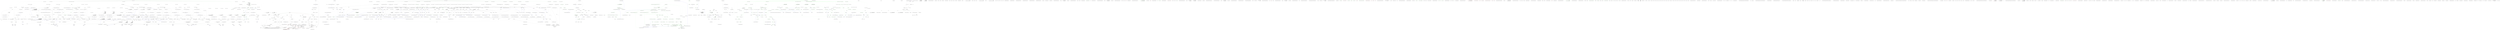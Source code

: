 digraph  {
m0_97 [label="Entry Hangfire.SqlServer.SqlServerWriteOnlyTransaction.AcquireSetLock()", span="341-341", cluster="Hangfire.SqlServer.SqlServerWriteOnlyTransaction.AcquireSetLock()", file="ClientJobDescriptor.cs"];
m0_252 [label="AcquireLock(String.Format(''Hangfire:Set:Lock''))", span="343-343", cluster="Hangfire.SqlServer.SqlServerWriteOnlyTransaction.AcquireSetLock()", file="ClientJobDescriptor.cs"];
m0_253 [label="Exit Hangfire.SqlServer.SqlServerWriteOnlyTransaction.AcquireSetLock()", span="341-341", cluster="Hangfire.SqlServer.SqlServerWriteOnlyTransaction.AcquireSetLock()", file="ClientJobDescriptor.cs"];
m0_5 [label="Entry System.ArgumentNullException.ArgumentNullException(string)", span="0-0", cluster="System.ArgumentNullException.ArgumentNullException(string)", file="ClientJobDescriptor.cs"];
m0_101 [label="Entry Hangfire.SqlServer.SqlServerWriteOnlyTransaction.RemoveFromSet(string, string)", span="173-173", cluster="Hangfire.SqlServer.SqlServerWriteOnlyTransaction.RemoveFromSet(string, string)", file="ClientJobDescriptor.cs"];
m0_103 [label="AcquireSetLock()", span="177-177", cluster="Hangfire.SqlServer.SqlServerWriteOnlyTransaction.RemoveFromSet(string, string)", file="ClientJobDescriptor.cs"];
m0_104 [label="QueueCommand(x => x.Execute(\r\n                query,\r\n                new { key, value }))", span="178-180", cluster="Hangfire.SqlServer.SqlServerWriteOnlyTransaction.RemoveFromSet(string, string)", file="ClientJobDescriptor.cs"];
m0_102 [label="string query = @''delete from HangFire.[Set] where [Key] = @key and Value = @value''", span="175-175", cluster="Hangfire.SqlServer.SqlServerWriteOnlyTransaction.RemoveFromSet(string, string)", file="ClientJobDescriptor.cs"];
m0_105 [label="Exit Hangfire.SqlServer.SqlServerWriteOnlyTransaction.RemoveFromSet(string, string)", span="173-173", cluster="Hangfire.SqlServer.SqlServerWriteOnlyTransaction.RemoveFromSet(string, string)", file="ClientJobDescriptor.cs"];
m0_235 [label="Entry Hangfire.SqlServer.SqlServerWriteOnlyTransaction.PersistList(string)", span="320-320", cluster="Hangfire.SqlServer.SqlServerWriteOnlyTransaction.PersistList(string)", file="ClientJobDescriptor.cs"];
m0_237 [label="throw new ArgumentNullException(''key'');", span="322-322", cluster="Hangfire.SqlServer.SqlServerWriteOnlyTransaction.PersistList(string)", file="ClientJobDescriptor.cs"];
m0_239 [label="AcquireListLock()", span="327-327", cluster="Hangfire.SqlServer.SqlServerWriteOnlyTransaction.PersistList(string)", file="ClientJobDescriptor.cs"];
m0_240 [label="QueueCommand(x => x.Execute(query, new { key = key }))", span="328-328", cluster="Hangfire.SqlServer.SqlServerWriteOnlyTransaction.PersistList(string)", file="ClientJobDescriptor.cs"];
m0_236 [label="key == null", span="322-322", cluster="Hangfire.SqlServer.SqlServerWriteOnlyTransaction.PersistList(string)", file="ClientJobDescriptor.cs"];
m0_238 [label="string query = @''\r\nupdate HangFire.[List] set ExpireAt = null where [Key] = @key''", span="324-325", cluster="Hangfire.SqlServer.SqlServerWriteOnlyTransaction.PersistList(string)", file="ClientJobDescriptor.cs"];
m0_241 [label="Exit Hangfire.SqlServer.SqlServerWriteOnlyTransaction.PersistList(string)", span="320-320", cluster="Hangfire.SqlServer.SqlServerWriteOnlyTransaction.PersistList(string)", file="ClientJobDescriptor.cs"];
m0_6 [label="Entry Hangfire.SqlServer.SqlServerWriteOnlyTransaction.Commit()", span="44-44", cluster="Hangfire.SqlServer.SqlServerWriteOnlyTransaction.Commit()", file="ClientJobDescriptor.cs"];
m0_7 [label="_storage.UseTransaction(connection =>\r\n            {\r\n                connection.EnlistTransaction(Transaction.Current);\r\n\r\n                if (_lockedResources.Count > 0)\r\n                {\r\n                    connection.Execute(\r\n                        ''set nocount on;'' +\r\n                        ''exec sp_getapplock @Resource=@resource, @LockMode=N'Exclusive''',\r\n                        _lockedResources.Select(x => new { resource = x }));\r\n                }\r\n\r\n                foreach (var command in _commandQueue)\r\n                {\r\n                    command(connection);\r\n                }\r\n            })", span="46-62", cluster="Hangfire.SqlServer.SqlServerWriteOnlyTransaction.Commit()", color=green, community=0, file="ClientJobDescriptor.cs"];
m0_8 [label="Exit Hangfire.SqlServer.SqlServerWriteOnlyTransaction.Commit()", span="44-44", cluster="Hangfire.SqlServer.SqlServerWriteOnlyTransaction.Commit()", file="ClientJobDescriptor.cs"];
m0_225 [label="Entry Hangfire.SqlServer.SqlServerWriteOnlyTransaction.PersistSet(string)", span="309-309", cluster="Hangfire.SqlServer.SqlServerWriteOnlyTransaction.PersistSet(string)", file="ClientJobDescriptor.cs"];
m0_227 [label="throw new ArgumentNullException(''key'');", span="311-311", cluster="Hangfire.SqlServer.SqlServerWriteOnlyTransaction.PersistSet(string)", file="ClientJobDescriptor.cs"];
m0_229 [label="AcquireSetLock()", span="316-316", cluster="Hangfire.SqlServer.SqlServerWriteOnlyTransaction.PersistSet(string)", file="ClientJobDescriptor.cs"];
m0_230 [label="QueueCommand(x => x.Execute(query, new { key = key }))", span="317-317", cluster="Hangfire.SqlServer.SqlServerWriteOnlyTransaction.PersistSet(string)", file="ClientJobDescriptor.cs"];
m0_226 [label="key == null", span="311-311", cluster="Hangfire.SqlServer.SqlServerWriteOnlyTransaction.PersistSet(string)", file="ClientJobDescriptor.cs"];
m0_228 [label="string query = @''\r\nupdate HangFire.[Set] set ExpireAt = null where [Key] = @key''", span="313-314", cluster="Hangfire.SqlServer.SqlServerWriteOnlyTransaction.PersistSet(string)", file="ClientJobDescriptor.cs"];
m0_231 [label="Exit Hangfire.SqlServer.SqlServerWriteOnlyTransaction.PersistSet(string)", span="309-309", cluster="Hangfire.SqlServer.SqlServerWriteOnlyTransaction.PersistSet(string)", file="ClientJobDescriptor.cs"];
m0_65 [label="Entry Hangfire.SqlServer.SqlServerWriteOnlyTransaction.IncrementCounter(string)", span="125-125", cluster="Hangfire.SqlServer.SqlServerWriteOnlyTransaction.IncrementCounter(string)", file="ClientJobDescriptor.cs"];
m0_66 [label="QueueCommand(x => x.Execute(\r\n                @''insert into HangFire.Counter ([Key], [Value]) values (@key, @value)'',\r\n                new { key, value = +1 }))", span="127-129", cluster="Hangfire.SqlServer.SqlServerWriteOnlyTransaction.IncrementCounter(string)", file="ClientJobDescriptor.cs"];
m0_67 [label="Exit Hangfire.SqlServer.SqlServerWriteOnlyTransaction.IncrementCounter(string)", span="125-125", cluster="Hangfire.SqlServer.SqlServerWriteOnlyTransaction.IncrementCounter(string)", file="ClientJobDescriptor.cs"];
m0_59 [label="Entry Hangfire.SqlServer.PersistentJobQueueProviderCollection.GetProvider(string)", span="53-53", cluster="Hangfire.SqlServer.PersistentJobQueueProviderCollection.GetProvider(string)", file="ClientJobDescriptor.cs"];
m0_250 [label="Entry string.Format(string, params object[])", span="0-0", cluster="string.Format(string, params object[])", file="ClientJobDescriptor.cs"];
m0_77 [label="Entry Hangfire.SqlServer.SqlServerWriteOnlyTransaction.DecrementCounter(string)", span="139-139", cluster="Hangfire.SqlServer.SqlServerWriteOnlyTransaction.DecrementCounter(string)", file="ClientJobDescriptor.cs"];
m0_78 [label="QueueCommand(x => x.Execute(\r\n                @''insert into HangFire.Counter ([Key], [Value]) values (@key, @value)'',\r\n                new { key, value = -1 }))", span="141-143", cluster="Hangfire.SqlServer.SqlServerWriteOnlyTransaction.DecrementCounter(string)", file="ClientJobDescriptor.cs"];
m0_79 [label="Exit Hangfire.SqlServer.SqlServerWriteOnlyTransaction.DecrementCounter(string)", span="139-139", cluster="Hangfire.SqlServer.SqlServerWriteOnlyTransaction.DecrementCounter(string)", file="ClientJobDescriptor.cs"];
m0_45 [label="Entry Hangfire.States.IState.SerializeData()", span="202-202", cluster="Hangfire.States.IState.SerializeData()", file="ClientJobDescriptor.cs"];
m0_251 [label="Entry Hangfire.SqlServer.SqlServerWriteOnlyTransaction.AcquireLock(string)", span="351-351", cluster="Hangfire.SqlServer.SqlServerWriteOnlyTransaction.AcquireLock(string)", file="ClientJobDescriptor.cs"];
m0_256 [label="_lockedResources.Add(resource)", span="353-353", cluster="Hangfire.SqlServer.SqlServerWriteOnlyTransaction.AcquireLock(string)", file="ClientJobDescriptor.cs"];
m0_257 [label="Exit Hangfire.SqlServer.SqlServerWriteOnlyTransaction.AcquireLock(string)", span="351-351", cluster="Hangfire.SqlServer.SqlServerWriteOnlyTransaction.AcquireLock(string)", file="ClientJobDescriptor.cs"];
m0_195 [label="Entry Hangfire.SqlServer.SqlServerWriteOnlyTransaction.ExpireSet(string, System.TimeSpan)", span="276-276", cluster="Hangfire.SqlServer.SqlServerWriteOnlyTransaction.ExpireSet(string, System.TimeSpan)", file="ClientJobDescriptor.cs"];
m0_197 [label="throw new ArgumentNullException(''key'');", span="278-278", cluster="Hangfire.SqlServer.SqlServerWriteOnlyTransaction.ExpireSet(string, System.TimeSpan)", file="ClientJobDescriptor.cs"];
m0_199 [label="AcquireSetLock()", span="283-283", cluster="Hangfire.SqlServer.SqlServerWriteOnlyTransaction.ExpireSet(string, System.TimeSpan)", file="ClientJobDescriptor.cs"];
m0_200 [label="QueueCommand(x => x.Execute(query, new { key = key, expireAt = DateTime.UtcNow.Add(expireIn) }))", span="284-284", cluster="Hangfire.SqlServer.SqlServerWriteOnlyTransaction.ExpireSet(string, System.TimeSpan)", file="ClientJobDescriptor.cs"];
m0_196 [label="key == null", span="278-278", cluster="Hangfire.SqlServer.SqlServerWriteOnlyTransaction.ExpireSet(string, System.TimeSpan)", file="ClientJobDescriptor.cs"];
m0_198 [label="string query = @''\r\nupdate HangFire.[Set] set ExpireAt = @expireAt where [Key] = @key''", span="280-281", cluster="Hangfire.SqlServer.SqlServerWriteOnlyTransaction.ExpireSet(string, System.TimeSpan)", file="ClientJobDescriptor.cs"];
m0_201 [label="Exit Hangfire.SqlServer.SqlServerWriteOnlyTransaction.ExpireSet(string, System.TimeSpan)", span="276-276", cluster="Hangfire.SqlServer.SqlServerWriteOnlyTransaction.ExpireSet(string, System.TimeSpan)", file="ClientJobDescriptor.cs"];
m0_60 [label="Entry Hangfire.SqlServer.IPersistentJobQueueProvider.GetJobQueue()", span="20-20", cluster="Hangfire.SqlServer.IPersistentJobQueueProvider.GetJobQueue()", file="ClientJobDescriptor.cs"];
m0_141 [label="Entry Hangfire.SqlServer.SqlServerWriteOnlyTransaction.AcquireHashLock()", span="346-346", cluster="Hangfire.SqlServer.SqlServerWriteOnlyTransaction.AcquireHashLock()", file="ClientJobDescriptor.cs"];
m0_254 [label="AcquireLock(String.Format(''Hangfire:Hash:Lock''))", span="348-348", cluster="Hangfire.SqlServer.SqlServerWriteOnlyTransaction.AcquireHashLock()", file="ClientJobDescriptor.cs"];
m0_255 [label="Exit Hangfire.SqlServer.SqlServerWriteOnlyTransaction.AcquireHashLock()", span="346-346", cluster="Hangfire.SqlServer.SqlServerWriteOnlyTransaction.AcquireHashLock()", file="ClientJobDescriptor.cs"];
m0_247 [label="Entry System.Collections.Generic.Queue<T>.Enqueue(T)", span="0-0", cluster="System.Collections.Generic.Queue<T>.Enqueue(T)", file="ClientJobDescriptor.cs"];
m0_38 [label="Entry Hangfire.SqlServer.SqlServerWriteOnlyTransaction.SetJobState(string, Hangfire.States.IState)", span="79-79", cluster="Hangfire.SqlServer.SqlServerWriteOnlyTransaction.SetJobState(string, Hangfire.States.IState)", file="ClientJobDescriptor.cs"];
m0_40 [label="QueueCommand(x => x.Execute(\r\n                addAndSetStateSql,\r\n                new\r\n                {\r\n                    jobId = jobId,\r\n                    name = state.Name,\r\n                    reason = state.Reason,\r\n                    createdAt = DateTime.UtcNow,\r\n                    data = JobHelper.ToJson(state.SerializeData()),\r\n                    id = jobId\r\n                }))", span="86-96", cluster="Hangfire.SqlServer.SqlServerWriteOnlyTransaction.SetJobState(string, Hangfire.States.IState)", file="ClientJobDescriptor.cs"];
m0_39 [label="string addAndSetStateSql = @''\r\ninsert into HangFire.State (JobId, Name, Reason, CreatedAt, Data)\r\nvalues (@jobId, @name, @reason, @createdAt, @data);\r\nupdate HangFire.Job set StateId = SCOPE_IDENTITY(), StateName = @name where Id = @id;''", span="81-84", cluster="Hangfire.SqlServer.SqlServerWriteOnlyTransaction.SetJobState(string, Hangfire.States.IState)", file="ClientJobDescriptor.cs"];
m0_41 [label="Exit Hangfire.SqlServer.SqlServerWriteOnlyTransaction.SetJobState(string, Hangfire.States.IState)", span="79-79", cluster="Hangfire.SqlServer.SqlServerWriteOnlyTransaction.SetJobState(string, Hangfire.States.IState)", file="ClientJobDescriptor.cs"];
m0_205 [label="Entry Hangfire.SqlServer.SqlServerWriteOnlyTransaction.ExpireList(string, System.TimeSpan)", span="287-287", cluster="Hangfire.SqlServer.SqlServerWriteOnlyTransaction.ExpireList(string, System.TimeSpan)", file="ClientJobDescriptor.cs"];
m0_207 [label="throw new ArgumentNullException(''key'');", span="289-289", cluster="Hangfire.SqlServer.SqlServerWriteOnlyTransaction.ExpireList(string, System.TimeSpan)", file="ClientJobDescriptor.cs"];
m0_209 [label="AcquireListLock()", span="294-294", cluster="Hangfire.SqlServer.SqlServerWriteOnlyTransaction.ExpireList(string, System.TimeSpan)", file="ClientJobDescriptor.cs"];
m0_210 [label="QueueCommand(x => x.Execute(query, new { key = key, expireAt = DateTime.UtcNow.Add(expireIn) }))", span="295-295", cluster="Hangfire.SqlServer.SqlServerWriteOnlyTransaction.ExpireList(string, System.TimeSpan)", file="ClientJobDescriptor.cs"];
m0_206 [label="key == null", span="289-289", cluster="Hangfire.SqlServer.SqlServerWriteOnlyTransaction.ExpireList(string, System.TimeSpan)", file="ClientJobDescriptor.cs"];
m0_208 [label="string query = @''\r\nupdate HangFire.[List] set ExpireAt = @expireAt where [Key] = @key''", span="291-292", cluster="Hangfire.SqlServer.SqlServerWriteOnlyTransaction.ExpireList(string, System.TimeSpan)", file="ClientJobDescriptor.cs"];
m0_211 [label="Exit Hangfire.SqlServer.SqlServerWriteOnlyTransaction.ExpireList(string, System.TimeSpan)", span="287-287", cluster="Hangfire.SqlServer.SqlServerWriteOnlyTransaction.ExpireList(string, System.TimeSpan)", file="ClientJobDescriptor.cs"];
m0_47 [label="Entry Hangfire.SqlServer.SqlServerWriteOnlyTransaction.AddJobState(string, Hangfire.States.IState)", span="99-99", cluster="Hangfire.SqlServer.SqlServerWriteOnlyTransaction.AddJobState(string, Hangfire.States.IState)", file="ClientJobDescriptor.cs"];
m0_49 [label="QueueCommand(x => x.Execute(\r\n                addStateSql,\r\n                new\r\n                {\r\n                    jobId = jobId, \r\n                    name = state.Name,\r\n                    reason = state.Reason,\r\n                    createdAt = DateTime.UtcNow, \r\n                    data = JobHelper.ToJson(state.SerializeData())\r\n                }))", span="105-114", cluster="Hangfire.SqlServer.SqlServerWriteOnlyTransaction.AddJobState(string, Hangfire.States.IState)", file="ClientJobDescriptor.cs"];
m0_48 [label="string addStateSql = @''\r\ninsert into HangFire.State (JobId, Name, Reason, CreatedAt, Data)\r\nvalues (@jobId, @name, @reason, @createdAt, @data)''", span="101-103", cluster="Hangfire.SqlServer.SqlServerWriteOnlyTransaction.AddJobState(string, Hangfire.States.IState)", file="ClientJobDescriptor.cs"];
m0_50 [label="Exit Hangfire.SqlServer.SqlServerWriteOnlyTransaction.AddJobState(string, Hangfire.States.IState)", span="99-99", cluster="Hangfire.SqlServer.SqlServerWriteOnlyTransaction.AddJobState(string, Hangfire.States.IState)", file="ClientJobDescriptor.cs"];
m0_83 [label="Entry Hangfire.SqlServer.SqlServerWriteOnlyTransaction.DecrementCounter(string, System.TimeSpan)", span="146-146", cluster="Hangfire.SqlServer.SqlServerWriteOnlyTransaction.DecrementCounter(string, System.TimeSpan)", file="ClientJobDescriptor.cs"];
m0_84 [label="QueueCommand(x => x.Execute(\r\n                @''insert into HangFire.Counter ([Key], [Value], [ExpireAt]) values (@key, @value, @expireAt)'',\r\n                new { key, value = -1, expireAt = DateTime.UtcNow.Add(expireIn) }))", span="148-150", cluster="Hangfire.SqlServer.SqlServerWriteOnlyTransaction.DecrementCounter(string, System.TimeSpan)", file="ClientJobDescriptor.cs"];
m0_85 [label="Exit Hangfire.SqlServer.SqlServerWriteOnlyTransaction.DecrementCounter(string, System.TimeSpan)", span="146-146", cluster="Hangfire.SqlServer.SqlServerWriteOnlyTransaction.DecrementCounter(string, System.TimeSpan)", file="ClientJobDescriptor.cs"];
m0_175 [label="Entry Hangfire.SqlServer.SqlServerWriteOnlyTransaction.RemoveSet(string)", span="255-255", cluster="Hangfire.SqlServer.SqlServerWriteOnlyTransaction.RemoveSet(string)", file="ClientJobDescriptor.cs"];
m0_177 [label="throw new ArgumentNullException(''key'');", span="257-257", cluster="Hangfire.SqlServer.SqlServerWriteOnlyTransaction.RemoveSet(string)", file="ClientJobDescriptor.cs"];
m0_179 [label="AcquireSetLock()", span="261-261", cluster="Hangfire.SqlServer.SqlServerWriteOnlyTransaction.RemoveSet(string)", file="ClientJobDescriptor.cs"];
m0_180 [label="QueueCommand(x => x.Execute(query, new { key = key }))", span="262-262", cluster="Hangfire.SqlServer.SqlServerWriteOnlyTransaction.RemoveSet(string)", file="ClientJobDescriptor.cs"];
m0_176 [label="key == null", span="257-257", cluster="Hangfire.SqlServer.SqlServerWriteOnlyTransaction.RemoveSet(string)", file="ClientJobDescriptor.cs"];
m0_178 [label="string query = @''delete from HangFire.[Set] where [Key] = @key''", span="259-259", cluster="Hangfire.SqlServer.SqlServerWriteOnlyTransaction.RemoveSet(string)", file="ClientJobDescriptor.cs"];
m0_181 [label="Exit Hangfire.SqlServer.SqlServerWriteOnlyTransaction.RemoveSet(string)", span="255-255", cluster="Hangfire.SqlServer.SqlServerWriteOnlyTransaction.RemoveSet(string)", file="ClientJobDescriptor.cs"];
m0_89 [label="Entry Hangfire.SqlServer.SqlServerWriteOnlyTransaction.AddToSet(string, string)", span="153-153", cluster="Hangfire.SqlServer.SqlServerWriteOnlyTransaction.AddToSet(string, string)", file="ClientJobDescriptor.cs"];
m0_90 [label="AddToSet(key, value, 0.0)", span="155-155", cluster="Hangfire.SqlServer.SqlServerWriteOnlyTransaction.AddToSet(string, string)", file="ClientJobDescriptor.cs"];
m0_91 [label="Exit Hangfire.SqlServer.SqlServerWriteOnlyTransaction.AddToSet(string, string)", span="153-153", cluster="Hangfire.SqlServer.SqlServerWriteOnlyTransaction.AddToSet(string, string)", file="ClientJobDescriptor.cs"];
m0_27 [label="Entry Hangfire.SqlServer.SqlServerWriteOnlyTransaction.QueueCommand(System.Action<SqlConnection>)", span="331-331", cluster="Hangfire.SqlServer.SqlServerWriteOnlyTransaction.QueueCommand(System.Action<SqlConnection>)", file="ClientJobDescriptor.cs"];
m0_245 [label="_commandQueue.Enqueue(action)", span="333-333", cluster="Hangfire.SqlServer.SqlServerWriteOnlyTransaction.QueueCommand(System.Action<SqlConnection>)", file="ClientJobDescriptor.cs"];
m0_246 [label="Exit Hangfire.SqlServer.SqlServerWriteOnlyTransaction.QueueCommand(System.Action<SqlConnection>)", span="331-331", cluster="Hangfire.SqlServer.SqlServerWriteOnlyTransaction.QueueCommand(System.Action<SqlConnection>)", file="ClientJobDescriptor.cs"];
m0_54 [label="Entry Hangfire.SqlServer.SqlServerWriteOnlyTransaction.AddToQueue(string, string)", span="117-117", cluster="Hangfire.SqlServer.SqlServerWriteOnlyTransaction.AddToQueue(string, string)", file="ClientJobDescriptor.cs"];
m0_55 [label="var provider = _storage.QueueProviders.GetProvider(queue)", span="119-119", cluster="Hangfire.SqlServer.SqlServerWriteOnlyTransaction.AddToQueue(string, string)", file="ClientJobDescriptor.cs"];
m0_57 [label="QueueCommand(x => persistentQueue.Enqueue(x, queue, jobId))", span="122-122", cluster="Hangfire.SqlServer.SqlServerWriteOnlyTransaction.AddToQueue(string, string)", file="ClientJobDescriptor.cs"];
m0_56 [label="var persistentQueue = provider.GetJobQueue()", span="120-120", cluster="Hangfire.SqlServer.SqlServerWriteOnlyTransaction.AddToQueue(string, string)", file="ClientJobDescriptor.cs"];
m0_58 [label="Exit Hangfire.SqlServer.SqlServerWriteOnlyTransaction.AddToQueue(string, string)", span="117-117", cluster="Hangfire.SqlServer.SqlServerWriteOnlyTransaction.AddToQueue(string, string)", file="ClientJobDescriptor.cs"];
m0_9 [label="Entry Unk.UseTransaction", span="", cluster="Unk.UseTransaction", file="ClientJobDescriptor.cs"];
m0_17 [label="Entry Unk.EnlistTransaction", span="", cluster="Unk.EnlistTransaction", file="ClientJobDescriptor.cs"];
m0_20 [label="Entry System.Action<T>.Invoke(T)", span="0-0", cluster="System.Action<T>.Invoke(T)", file="ClientJobDescriptor.cs"];
m0_132 [label="Entry Hangfire.SqlServer.SqlServerWriteOnlyTransaction.SetRangeInHash(string, System.Collections.Generic.IEnumerable<System.Collections.Generic.KeyValuePair<string, string>>)", span="214-214", cluster="Hangfire.SqlServer.SqlServerWriteOnlyTransaction.SetRangeInHash(string, System.Collections.Generic.IEnumerable<System.Collections.Generic.KeyValuePair<string, string>>)", file="ClientJobDescriptor.cs"];
m0_134 [label="throw new ArgumentNullException(''key'');", span="216-216", cluster="Hangfire.SqlServer.SqlServerWriteOnlyTransaction.SetRangeInHash(string, System.Collections.Generic.IEnumerable<System.Collections.Generic.KeyValuePair<string, string>>)", file="ClientJobDescriptor.cs"];
m0_136 [label="throw new ArgumentNullException(''keyValuePairs'');", span="217-217", cluster="Hangfire.SqlServer.SqlServerWriteOnlyTransaction.SetRangeInHash(string, System.Collections.Generic.IEnumerable<System.Collections.Generic.KeyValuePair<string, string>>)", file="ClientJobDescriptor.cs"];
m0_138 [label="AcquireHashLock()", span="226-226", cluster="Hangfire.SqlServer.SqlServerWriteOnlyTransaction.SetRangeInHash(string, System.Collections.Generic.IEnumerable<System.Collections.Generic.KeyValuePair<string, string>>)", file="ClientJobDescriptor.cs"];
m0_139 [label="QueueCommand(x => x.Execute(\r\n                sql,\r\n                keyValuePairs.Select(y => new { key = key, field = y.Key, value = y.Value })))", span="227-229", cluster="Hangfire.SqlServer.SqlServerWriteOnlyTransaction.SetRangeInHash(string, System.Collections.Generic.IEnumerable<System.Collections.Generic.KeyValuePair<string, string>>)", file="ClientJobDescriptor.cs"];
m0_133 [label="key == null", span="216-216", cluster="Hangfire.SqlServer.SqlServerWriteOnlyTransaction.SetRangeInHash(string, System.Collections.Generic.IEnumerable<System.Collections.Generic.KeyValuePair<string, string>>)", file="ClientJobDescriptor.cs"];
m0_135 [label="keyValuePairs == null", span="217-217", cluster="Hangfire.SqlServer.SqlServerWriteOnlyTransaction.SetRangeInHash(string, System.Collections.Generic.IEnumerable<System.Collections.Generic.KeyValuePair<string, string>>)", file="ClientJobDescriptor.cs"];
m0_137 [label="string sql = @''\r\n;merge HangFire.Hash with (holdlock) as Target\r\nusing (VALUES (@key, @field, @value)) as Source ([Key], Field, Value)\r\non Target.[Key] = Source.[Key] and Target.Field = Source.Field\r\nwhen matched then update set Value = Source.Value\r\nwhen not matched then insert ([Key], Field, Value) values (Source.[Key], Source.Field, Source.Value);''", span="219-224", cluster="Hangfire.SqlServer.SqlServerWriteOnlyTransaction.SetRangeInHash(string, System.Collections.Generic.IEnumerable<System.Collections.Generic.KeyValuePair<string, string>>)", file="ClientJobDescriptor.cs"];
m0_140 [label="Exit Hangfire.SqlServer.SqlServerWriteOnlyTransaction.SetRangeInHash(string, System.Collections.Generic.IEnumerable<System.Collections.Generic.KeyValuePair<string, string>>)", span="214-214", cluster="Hangfire.SqlServer.SqlServerWriteOnlyTransaction.SetRangeInHash(string, System.Collections.Generic.IEnumerable<System.Collections.Generic.KeyValuePair<string, string>>)", file="ClientJobDescriptor.cs"];
m0_71 [label="Entry Hangfire.SqlServer.SqlServerWriteOnlyTransaction.IncrementCounter(string, System.TimeSpan)", span="132-132", cluster="Hangfire.SqlServer.SqlServerWriteOnlyTransaction.IncrementCounter(string, System.TimeSpan)", file="ClientJobDescriptor.cs"];
m0_72 [label="QueueCommand(x => x.Execute(\r\n                @''insert into HangFire.Counter ([Key], [Value], [ExpireAt]) values (@key, @value, @expireAt)'',\r\n                new { key, value = +1, expireAt = DateTime.UtcNow.Add(expireIn) }))", span="134-136", cluster="Hangfire.SqlServer.SqlServerWriteOnlyTransaction.IncrementCounter(string, System.TimeSpan)", file="ClientJobDescriptor.cs"];
m0_73 [label="Exit Hangfire.SqlServer.SqlServerWriteOnlyTransaction.IncrementCounter(string, System.TimeSpan)", span="132-132", cluster="Hangfire.SqlServer.SqlServerWriteOnlyTransaction.IncrementCounter(string, System.TimeSpan)", file="ClientJobDescriptor.cs"];
m0_149 [label="Entry Hangfire.SqlServer.SqlServerWriteOnlyTransaction.RemoveHash(string)", span="232-232", cluster="Hangfire.SqlServer.SqlServerWriteOnlyTransaction.RemoveHash(string)", file="ClientJobDescriptor.cs"];
m0_151 [label="throw new ArgumentNullException(''key'');", span="234-234", cluster="Hangfire.SqlServer.SqlServerWriteOnlyTransaction.RemoveHash(string)", file="ClientJobDescriptor.cs"];
m0_153 [label="AcquireHashLock()", span="238-238", cluster="Hangfire.SqlServer.SqlServerWriteOnlyTransaction.RemoveHash(string)", file="ClientJobDescriptor.cs"];
m0_154 [label="QueueCommand(x => x.Execute(query, new { key }))", span="239-239", cluster="Hangfire.SqlServer.SqlServerWriteOnlyTransaction.RemoveHash(string)", file="ClientJobDescriptor.cs"];
m0_150 [label="key == null", span="234-234", cluster="Hangfire.SqlServer.SqlServerWriteOnlyTransaction.RemoveHash(string)", file="ClientJobDescriptor.cs"];
m0_152 [label="string query = @''delete from HangFire.Hash where [Key] = @key''", span="236-236", cluster="Hangfire.SqlServer.SqlServerWriteOnlyTransaction.RemoveHash(string)", file="ClientJobDescriptor.cs"];
m0_155 [label="Exit Hangfire.SqlServer.SqlServerWriteOnlyTransaction.RemoveHash(string)", span="232-232", cluster="Hangfire.SqlServer.SqlServerWriteOnlyTransaction.RemoveHash(string)", file="ClientJobDescriptor.cs"];
m0_92 [label="Entry Hangfire.SqlServer.SqlServerWriteOnlyTransaction.AddToSet(string, string, double)", span="158-158", cluster="Hangfire.SqlServer.SqlServerWriteOnlyTransaction.AddToSet(string, string, double)", file="ClientJobDescriptor.cs"];
m0_94 [label="AcquireSetLock()", span="167-167", cluster="Hangfire.SqlServer.SqlServerWriteOnlyTransaction.AddToSet(string, string, double)", file="ClientJobDescriptor.cs"];
m0_95 [label="QueueCommand(x => x.Execute(\r\n                addSql,\r\n                new { key, value, score }))", span="168-170", cluster="Hangfire.SqlServer.SqlServerWriteOnlyTransaction.AddToSet(string, string, double)", file="ClientJobDescriptor.cs"];
m0_93 [label="string addSql = @''\r\n;merge HangFire.[Set] with (holdlock) as Target\r\nusing (VALUES (@key, @value, @score)) as Source ([Key], Value, Score)\r\non Target.[Key] = Source.[Key] and Target.Value = Source.Value\r\nwhen matched then update set Score = Source.Score\r\nwhen not matched then insert ([Key], Value, Score) values (Source.[Key], Source.Value, Source.Score);''", span="160-165", cluster="Hangfire.SqlServer.SqlServerWriteOnlyTransaction.AddToSet(string, string, double)", file="ClientJobDescriptor.cs"];
m0_96 [label="Exit Hangfire.SqlServer.SqlServerWriteOnlyTransaction.AddToSet(string, string, double)", span="158-158", cluster="Hangfire.SqlServer.SqlServerWriteOnlyTransaction.AddToSet(string, string, double)", file="ClientJobDescriptor.cs"];
m0_64 [label="Entry Unk.Enqueue", span="", cluster="Unk.Enqueue", file="ClientJobDescriptor.cs"];
m0_31 [label="Entry System.DateTime.Add(System.TimeSpan)", span="0-0", cluster="System.DateTime.Add(System.TimeSpan)", file="ClientJobDescriptor.cs"];
m0_32 [label="Entry Hangfire.SqlServer.SqlServerWriteOnlyTransaction.PersistJob(string)", span="72-72", cluster="Hangfire.SqlServer.SqlServerWriteOnlyTransaction.PersistJob(string)", file="ClientJobDescriptor.cs"];
m0_33 [label="QueueCommand(x => x.Execute(\r\n                @''update HangFire.Job set ExpireAt = NULL where Id = @id'',\r\n                new { id = jobId }))", span="74-76", cluster="Hangfire.SqlServer.SqlServerWriteOnlyTransaction.PersistJob(string)", file="ClientJobDescriptor.cs"];
m0_34 [label="Exit Hangfire.SqlServer.SqlServerWriteOnlyTransaction.PersistJob(string)", span="72-72", cluster="Hangfire.SqlServer.SqlServerWriteOnlyTransaction.PersistJob(string)", file="ClientJobDescriptor.cs"];
m0_0 [label="Entry Hangfire.SqlServer.SqlServerWriteOnlyTransaction.SqlServerWriteOnlyTransaction(Hangfire.SqlServer.SqlServerStorage)", span="37-37", cluster="Hangfire.SqlServer.SqlServerWriteOnlyTransaction.SqlServerWriteOnlyTransaction(Hangfire.SqlServer.SqlServerStorage)", file="ClientJobDescriptor.cs"];
m0_1 [label="storage == null", span="39-39", cluster="Hangfire.SqlServer.SqlServerWriteOnlyTransaction.SqlServerWriteOnlyTransaction(Hangfire.SqlServer.SqlServerStorage)", color=green, community=0, file="ClientJobDescriptor.cs"];
m0_2 [label="throw new ArgumentNullException(''storage'');", span="39-39", cluster="Hangfire.SqlServer.SqlServerWriteOnlyTransaction.SqlServerWriteOnlyTransaction(Hangfire.SqlServer.SqlServerStorage)", color=green, community=0, file="ClientJobDescriptor.cs"];
m0_3 [label="_storage = storage", span="41-41", cluster="Hangfire.SqlServer.SqlServerWriteOnlyTransaction.SqlServerWriteOnlyTransaction(Hangfire.SqlServer.SqlServerStorage)", file="ClientJobDescriptor.cs"];
m0_4 [label="Exit Hangfire.SqlServer.SqlServerWriteOnlyTransaction.SqlServerWriteOnlyTransaction(Hangfire.SqlServer.SqlServerStorage)", span="37-37", cluster="Hangfire.SqlServer.SqlServerWriteOnlyTransaction.SqlServerWriteOnlyTransaction(Hangfire.SqlServer.SqlServerStorage)", file="ClientJobDescriptor.cs"];
m0_185 [label="Entry Hangfire.SqlServer.SqlServerWriteOnlyTransaction.ExpireHash(string, System.TimeSpan)", span="265-265", cluster="Hangfire.SqlServer.SqlServerWriteOnlyTransaction.ExpireHash(string, System.TimeSpan)", file="ClientJobDescriptor.cs"];
m0_187 [label="throw new ArgumentNullException(''key'');", span="267-267", cluster="Hangfire.SqlServer.SqlServerWriteOnlyTransaction.ExpireHash(string, System.TimeSpan)", file="ClientJobDescriptor.cs"];
m0_189 [label="AcquireHashLock()", span="272-272", cluster="Hangfire.SqlServer.SqlServerWriteOnlyTransaction.ExpireHash(string, System.TimeSpan)", file="ClientJobDescriptor.cs"];
m0_190 [label="QueueCommand(x => x.Execute(query, new { key = key, expireAt = DateTime.UtcNow.Add(expireIn) }))", span="273-273", cluster="Hangfire.SqlServer.SqlServerWriteOnlyTransaction.ExpireHash(string, System.TimeSpan)", file="ClientJobDescriptor.cs"];
m0_186 [label="key == null", span="267-267", cluster="Hangfire.SqlServer.SqlServerWriteOnlyTransaction.ExpireHash(string, System.TimeSpan)", file="ClientJobDescriptor.cs"];
m0_188 [label="string query = @''\r\nupdate HangFire.[Hash] set ExpireAt = @expireAt where [Key] = @key''", span="269-270", cluster="Hangfire.SqlServer.SqlServerWriteOnlyTransaction.ExpireHash(string, System.TimeSpan)", file="ClientJobDescriptor.cs"];
m0_191 [label="Exit Hangfire.SqlServer.SqlServerWriteOnlyTransaction.ExpireHash(string, System.TimeSpan)", span="265-265", cluster="Hangfire.SqlServer.SqlServerWriteOnlyTransaction.ExpireHash(string, System.TimeSpan)", file="ClientJobDescriptor.cs"];
m0_46 [label="Entry Hangfire.Common.JobHelper.ToJson(object)", span="32-32", cluster="Hangfire.Common.JobHelper.ToJson(object)", file="ClientJobDescriptor.cs"];
m0_24 [label="Entry Hangfire.SqlServer.SqlServerWriteOnlyTransaction.ExpireJob(string, System.TimeSpan)", span="65-65", cluster="Hangfire.SqlServer.SqlServerWriteOnlyTransaction.ExpireJob(string, System.TimeSpan)", file="ClientJobDescriptor.cs"];
m0_25 [label="QueueCommand(x => x.Execute(\r\n                @''update HangFire.Job set ExpireAt = @expireAt where Id = @id'',\r\n                new { expireAt = DateTime.UtcNow.Add(expireIn), id = jobId }))", span="67-69", cluster="Hangfire.SqlServer.SqlServerWriteOnlyTransaction.ExpireJob(string, System.TimeSpan)", file="ClientJobDescriptor.cs"];
m0_26 [label="Exit Hangfire.SqlServer.SqlServerWriteOnlyTransaction.ExpireJob(string, System.TimeSpan)", span="65-65", cluster="Hangfire.SqlServer.SqlServerWriteOnlyTransaction.ExpireJob(string, System.TimeSpan)", file="ClientJobDescriptor.cs"];
m0_172 [label="Entry lambda expression", span="252-252", cluster="lambda expression", file="ClientJobDescriptor.cs"];
m0_10 [label="Entry lambda expression", span="46-62", cluster="lambda expression", file="ClientJobDescriptor.cs"];
m0_11 [label="connection.EnlistTransaction(Transaction.Current)", span="48-48", cluster="lambda expression", color=green, community=0, file="ClientJobDescriptor.cs"];
m0_12 [label="_lockedResources.Count > 0", span="50-50", cluster="lambda expression", file="ClientJobDescriptor.cs"];
m0_13 [label="connection.Execute(\r\n                        ''set nocount on;'' +\r\n                        ''exec sp_getapplock @Resource=@resource, @LockMode=N'Exclusive''',\r\n                        _lockedResources.Select(x => new { resource = x }))", span="52-55", cluster="lambda expression", color=green, community=0, file="ClientJobDescriptor.cs"];
m0_14 [label=_commandQueue, span="58-58", cluster="lambda expression", color=green, community=0, file="ClientJobDescriptor.cs"];
m0_21 [label="Entry lambda expression", span="55-55", cluster="lambda expression", file="ClientJobDescriptor.cs"];
m0_15 [label="command(connection)", span="60-60", cluster="lambda expression", color=green, community=0, file="ClientJobDescriptor.cs"];
m0_16 [label="Exit lambda expression", span="46-62", cluster="lambda expression", file="ClientJobDescriptor.cs"];
m0_22 [label="new { resource = x }", span="55-55", cluster="lambda expression", color=green, community=0, file="ClientJobDescriptor.cs"];
m0_23 [label="Exit lambda expression", span="55-55", cluster="lambda expression", file="ClientJobDescriptor.cs"];
m0_144 [label="x.Execute(\r\n                sql,\r\n                keyValuePairs.Select(y => new { key = key, field = y.Key, value = y.Value }))", span="227-229", cluster="lambda expression", file="ClientJobDescriptor.cs"];
m0_169 [label="x.Execute(query, items.Select(value => new { key = key, value = value }).ToList())", span="252-252", cluster="lambda expression", file="ClientJobDescriptor.cs"];
m0_29 [label="x.Execute(\r\n                @''update HangFire.Job set ExpireAt = @expireAt where Id = @id'',\r\n                new { expireAt = DateTime.UtcNow.Add(expireIn), id = jobId })", span="67-69", cluster="lambda expression", file="ClientJobDescriptor.cs"];
m0_36 [label="x.Execute(\r\n                @''update HangFire.Job set ExpireAt = NULL where Id = @id'',\r\n                new { id = jobId })", span="74-76", cluster="lambda expression", file="ClientJobDescriptor.cs"];
m0_43 [label="x.Execute(\r\n                addAndSetStateSql,\r\n                new\r\n                {\r\n                    jobId = jobId,\r\n                    name = state.Name,\r\n                    reason = state.Reason,\r\n                    createdAt = DateTime.UtcNow,\r\n                    data = JobHelper.ToJson(state.SerializeData()),\r\n                    id = jobId\r\n                })", span="86-96", cluster="lambda expression", file="ClientJobDescriptor.cs"];
m0_52 [label="x.Execute(\r\n                addStateSql,\r\n                new\r\n                {\r\n                    jobId = jobId, \r\n                    name = state.Name,\r\n                    reason = state.Reason,\r\n                    createdAt = DateTime.UtcNow, \r\n                    data = JobHelper.ToJson(state.SerializeData())\r\n                })", span="105-114", cluster="lambda expression", file="ClientJobDescriptor.cs"];
m0_69 [label="x.Execute(\r\n                @''insert into HangFire.Counter ([Key], [Value]) values (@key, @value)'',\r\n                new { key, value = +1 })", span="127-129", cluster="lambda expression", file="ClientJobDescriptor.cs"];
m0_75 [label="x.Execute(\r\n                @''insert into HangFire.Counter ([Key], [Value], [ExpireAt]) values (@key, @value, @expireAt)'',\r\n                new { key, value = +1, expireAt = DateTime.UtcNow.Add(expireIn) })", span="134-136", cluster="lambda expression", file="ClientJobDescriptor.cs"];
m0_81 [label="x.Execute(\r\n                @''insert into HangFire.Counter ([Key], [Value]) values (@key, @value)'',\r\n                new { key, value = -1 })", span="141-143", cluster="lambda expression", file="ClientJobDescriptor.cs"];
m0_87 [label="x.Execute(\r\n                @''insert into HangFire.Counter ([Key], [Value], [ExpireAt]) values (@key, @value, @expireAt)'',\r\n                new { key, value = -1, expireAt = DateTime.UtcNow.Add(expireIn) })", span="148-150", cluster="lambda expression", file="ClientJobDescriptor.cs"];
m0_99 [label="x.Execute(\r\n                addSql,\r\n                new { key, value, score })", span="168-170", cluster="lambda expression", file="ClientJobDescriptor.cs"];
m0_107 [label="x.Execute(\r\n                query,\r\n                new { key, value })", span="178-180", cluster="lambda expression", file="ClientJobDescriptor.cs"];
m0_115 [label="x.Execute(\r\n                @''insert into HangFire.List ([Key], Value) values (@key, @value);'',\r\n                new { key, value })", span="186-188", cluster="lambda expression", file="ClientJobDescriptor.cs"];
m0_122 [label="x.Execute(\r\n                @''delete from HangFire.List where [Key] = @key and Value = @value'',\r\n                new { key, value })", span="194-196", cluster="lambda expression", file="ClientJobDescriptor.cs"];
m0_130 [label="x.Execute(\r\n                trimSql,\r\n                new { key = key, start = keepStartingFrom + 1, end = keepEndingAt + 1 })", span="209-211", cluster="lambda expression", file="ClientJobDescriptor.cs"];
m0_157 [label="x.Execute(query, new { key })", span="239-239", cluster="lambda expression", file="ClientJobDescriptor.cs"];
m0_183 [label="x.Execute(query, new { key = key })", span="262-262", cluster="lambda expression", file="ClientJobDescriptor.cs"];
m0_193 [label="x.Execute(query, new { key = key, expireAt = DateTime.UtcNow.Add(expireIn) })", span="273-273", cluster="lambda expression", file="ClientJobDescriptor.cs"];
m0_203 [label="x.Execute(query, new { key = key, expireAt = DateTime.UtcNow.Add(expireIn) })", span="284-284", cluster="lambda expression", file="ClientJobDescriptor.cs"];
m0_213 [label="x.Execute(query, new { key = key, expireAt = DateTime.UtcNow.Add(expireIn) })", span="295-295", cluster="lambda expression", file="ClientJobDescriptor.cs"];
m0_223 [label="x.Execute(query, new { key = key })", span="306-306", cluster="lambda expression", file="ClientJobDescriptor.cs"];
m0_233 [label="x.Execute(query, new { key = key })", span="317-317", cluster="lambda expression", file="ClientJobDescriptor.cs"];
m0_243 [label="x.Execute(query, new { key = key })", span="328-328", cluster="lambda expression", file="ClientJobDescriptor.cs"];
m0_28 [label="Entry lambda expression", span="67-69", cluster="lambda expression", file="ClientJobDescriptor.cs"];
m0_35 [label="Entry lambda expression", span="74-76", cluster="lambda expression", file="ClientJobDescriptor.cs"];
m0_42 [label="Entry lambda expression", span="86-96", cluster="lambda expression", file="ClientJobDescriptor.cs"];
m0_51 [label="Entry lambda expression", span="105-114", cluster="lambda expression", file="ClientJobDescriptor.cs"];
m0_61 [label="Entry lambda expression", span="122-122", cluster="lambda expression", file="ClientJobDescriptor.cs"];
m0_68 [label="Entry lambda expression", span="127-129", cluster="lambda expression", file="ClientJobDescriptor.cs"];
m0_74 [label="Entry lambda expression", span="134-136", cluster="lambda expression", file="ClientJobDescriptor.cs"];
m0_80 [label="Entry lambda expression", span="141-143", cluster="lambda expression", file="ClientJobDescriptor.cs"];
m0_86 [label="Entry lambda expression", span="148-150", cluster="lambda expression", file="ClientJobDescriptor.cs"];
m0_98 [label="Entry lambda expression", span="168-170", cluster="lambda expression", file="ClientJobDescriptor.cs"];
m0_106 [label="Entry lambda expression", span="178-180", cluster="lambda expression", file="ClientJobDescriptor.cs"];
m0_114 [label="Entry lambda expression", span="186-188", cluster="lambda expression", file="ClientJobDescriptor.cs"];
m0_121 [label="Entry lambda expression", span="194-196", cluster="lambda expression", file="ClientJobDescriptor.cs"];
m0_129 [label="Entry lambda expression", span="209-211", cluster="lambda expression", file="ClientJobDescriptor.cs"];
m0_143 [label="Entry lambda expression", span="227-229", cluster="lambda expression", file="ClientJobDescriptor.cs"];
m0_156 [label="Entry lambda expression", span="239-239", cluster="lambda expression", file="ClientJobDescriptor.cs"];
m0_168 [label="Entry lambda expression", span="252-252", cluster="lambda expression", file="ClientJobDescriptor.cs"];
m0_182 [label="Entry lambda expression", span="262-262", cluster="lambda expression", file="ClientJobDescriptor.cs"];
m0_192 [label="Entry lambda expression", span="273-273", cluster="lambda expression", file="ClientJobDescriptor.cs"];
m0_202 [label="Entry lambda expression", span="284-284", cluster="lambda expression", file="ClientJobDescriptor.cs"];
m0_212 [label="Entry lambda expression", span="295-295", cluster="lambda expression", file="ClientJobDescriptor.cs"];
m0_222 [label="Entry lambda expression", span="306-306", cluster="lambda expression", file="ClientJobDescriptor.cs"];
m0_232 [label="Entry lambda expression", span="317-317", cluster="lambda expression", file="ClientJobDescriptor.cs"];
m0_242 [label="Entry lambda expression", span="328-328", cluster="lambda expression", file="ClientJobDescriptor.cs"];
m0_145 [label="Exit lambda expression", span="227-229", cluster="lambda expression", file="ClientJobDescriptor.cs"];
m0_146 [label="Entry lambda expression", span="229-229", cluster="lambda expression", file="ClientJobDescriptor.cs"];
m0_170 [label="Exit lambda expression", span="252-252", cluster="lambda expression", file="ClientJobDescriptor.cs"];
m0_30 [label="Exit lambda expression", span="67-69", cluster="lambda expression", file="ClientJobDescriptor.cs"];
m0_37 [label="Exit lambda expression", span="74-76", cluster="lambda expression", file="ClientJobDescriptor.cs"];
m0_44 [label="Exit lambda expression", span="86-96", cluster="lambda expression", file="ClientJobDescriptor.cs"];
m0_53 [label="Exit lambda expression", span="105-114", cluster="lambda expression", file="ClientJobDescriptor.cs"];
m0_70 [label="Exit lambda expression", span="127-129", cluster="lambda expression", file="ClientJobDescriptor.cs"];
m0_76 [label="Exit lambda expression", span="134-136", cluster="lambda expression", file="ClientJobDescriptor.cs"];
m0_82 [label="Exit lambda expression", span="141-143", cluster="lambda expression", file="ClientJobDescriptor.cs"];
m0_88 [label="Exit lambda expression", span="148-150", cluster="lambda expression", file="ClientJobDescriptor.cs"];
m0_100 [label="Exit lambda expression", span="168-170", cluster="lambda expression", file="ClientJobDescriptor.cs"];
m0_108 [label="Exit lambda expression", span="178-180", cluster="lambda expression", file="ClientJobDescriptor.cs"];
m0_116 [label="Exit lambda expression", span="186-188", cluster="lambda expression", file="ClientJobDescriptor.cs"];
m0_123 [label="Exit lambda expression", span="194-196", cluster="lambda expression", file="ClientJobDescriptor.cs"];
m0_131 [label="Exit lambda expression", span="209-211", cluster="lambda expression", file="ClientJobDescriptor.cs"];
m0_158 [label="Exit lambda expression", span="239-239", cluster="lambda expression", file="ClientJobDescriptor.cs"];
m0_184 [label="Exit lambda expression", span="262-262", cluster="lambda expression", file="ClientJobDescriptor.cs"];
m0_194 [label="Exit lambda expression", span="273-273", cluster="lambda expression", file="ClientJobDescriptor.cs"];
m0_204 [label="Exit lambda expression", span="284-284", cluster="lambda expression", file="ClientJobDescriptor.cs"];
m0_214 [label="Exit lambda expression", span="295-295", cluster="lambda expression", file="ClientJobDescriptor.cs"];
m0_224 [label="Exit lambda expression", span="306-306", cluster="lambda expression", file="ClientJobDescriptor.cs"];
m0_234 [label="Exit lambda expression", span="317-317", cluster="lambda expression", file="ClientJobDescriptor.cs"];
m0_244 [label="Exit lambda expression", span="328-328", cluster="lambda expression", file="ClientJobDescriptor.cs"];
m0_62 [label="persistentQueue.Enqueue(x, queue, jobId)", span="122-122", cluster="lambda expression", file="ClientJobDescriptor.cs"];
m0_63 [label="Exit lambda expression", span="122-122", cluster="lambda expression", file="ClientJobDescriptor.cs"];
m0_147 [label="new { key = key, field = y.Key, value = y.Value }", span="229-229", cluster="lambda expression", file="ClientJobDescriptor.cs"];
m0_173 [label="new { key = key, value = value }", span="252-252", cluster="lambda expression", file="ClientJobDescriptor.cs"];
m0_148 [label="Exit lambda expression", span="229-229", cluster="lambda expression", file="ClientJobDescriptor.cs"];
m0_174 [label="Exit lambda expression", span="252-252", cluster="lambda expression", file="ClientJobDescriptor.cs"];
m0_159 [label="Entry Hangfire.SqlServer.SqlServerWriteOnlyTransaction.AddRangeToSet(string, System.Collections.Generic.IList<string>)", span="242-242", cluster="Hangfire.SqlServer.SqlServerWriteOnlyTransaction.AddRangeToSet(string, System.Collections.Generic.IList<string>)", file="ClientJobDescriptor.cs"];
m0_161 [label="throw new ArgumentNullException(''key'');", span="244-244", cluster="Hangfire.SqlServer.SqlServerWriteOnlyTransaction.AddRangeToSet(string, System.Collections.Generic.IList<string>)", file="ClientJobDescriptor.cs"];
m0_163 [label="throw new ArgumentNullException(''items'');", span="245-245", cluster="Hangfire.SqlServer.SqlServerWriteOnlyTransaction.AddRangeToSet(string, System.Collections.Generic.IList<string>)", file="ClientJobDescriptor.cs"];
m0_165 [label="AcquireSetLock()", span="251-251", cluster="Hangfire.SqlServer.SqlServerWriteOnlyTransaction.AddRangeToSet(string, System.Collections.Generic.IList<string>)", file="ClientJobDescriptor.cs"];
m0_166 [label="QueueCommand(x => x.Execute(query, items.Select(value => new { key = key, value = value }).ToList()))", span="252-252", cluster="Hangfire.SqlServer.SqlServerWriteOnlyTransaction.AddRangeToSet(string, System.Collections.Generic.IList<string>)", file="ClientJobDescriptor.cs"];
m0_160 [label="key == null", span="244-244", cluster="Hangfire.SqlServer.SqlServerWriteOnlyTransaction.AddRangeToSet(string, System.Collections.Generic.IList<string>)", file="ClientJobDescriptor.cs"];
m0_162 [label="items == null", span="245-245", cluster="Hangfire.SqlServer.SqlServerWriteOnlyTransaction.AddRangeToSet(string, System.Collections.Generic.IList<string>)", file="ClientJobDescriptor.cs"];
m0_164 [label="string query = @''\r\ninsert into HangFire.[Set] ([Key], Value, Score)\r\nvalues (@key, @value, 0.0)''", span="247-249", cluster="Hangfire.SqlServer.SqlServerWriteOnlyTransaction.AddRangeToSet(string, System.Collections.Generic.IList<string>)", file="ClientJobDescriptor.cs"];
m0_167 [label="Exit Hangfire.SqlServer.SqlServerWriteOnlyTransaction.AddRangeToSet(string, System.Collections.Generic.IList<string>)", span="242-242", cluster="Hangfire.SqlServer.SqlServerWriteOnlyTransaction.AddRangeToSet(string, System.Collections.Generic.IList<string>)", file="ClientJobDescriptor.cs"];
m0_18 [label="Entry Unk.Select", span="", cluster="Unk.Select", file="ClientJobDescriptor.cs"];
m0_258 [label="Entry System.Collections.Generic.SortedSet<T>.Add(T)", span="0-0", cluster="System.Collections.Generic.SortedSet<T>.Add(T)", file="ClientJobDescriptor.cs"];
m0_171 [label="Entry Unk.ToList", span="", cluster="Unk.ToList", file="ClientJobDescriptor.cs"];
m0_19 [label="Entry Unk.Execute", span="", cluster="Unk.Execute", file="ClientJobDescriptor.cs"];
m0_142 [label="Entry Unk.QueueCommand", span="", cluster="Unk.QueueCommand", file="ClientJobDescriptor.cs"];
m0_117 [label="Entry Hangfire.SqlServer.SqlServerWriteOnlyTransaction.RemoveFromList(string, string)", span="191-191", cluster="Hangfire.SqlServer.SqlServerWriteOnlyTransaction.RemoveFromList(string, string)", file="ClientJobDescriptor.cs"];
m0_118 [label="AcquireListLock()", span="193-193", cluster="Hangfire.SqlServer.SqlServerWriteOnlyTransaction.RemoveFromList(string, string)", file="ClientJobDescriptor.cs"];
m0_119 [label="QueueCommand(x => x.Execute(\r\n                @''delete from HangFire.List where [Key] = @key and Value = @value'',\r\n                new { key, value }))", span="194-196", cluster="Hangfire.SqlServer.SqlServerWriteOnlyTransaction.RemoveFromList(string, string)", file="ClientJobDescriptor.cs"];
m0_120 [label="Exit Hangfire.SqlServer.SqlServerWriteOnlyTransaction.RemoveFromList(string, string)", span="191-191", cluster="Hangfire.SqlServer.SqlServerWriteOnlyTransaction.RemoveFromList(string, string)", file="ClientJobDescriptor.cs"];
m0_113 [label="Entry Hangfire.SqlServer.SqlServerWriteOnlyTransaction.AcquireListLock()", span="336-336", cluster="Hangfire.SqlServer.SqlServerWriteOnlyTransaction.AcquireListLock()", file="ClientJobDescriptor.cs"];
m0_248 [label="AcquireLock(String.Format(''Hangfire:List:Lock''))", span="338-338", cluster="Hangfire.SqlServer.SqlServerWriteOnlyTransaction.AcquireListLock()", file="ClientJobDescriptor.cs"];
m0_249 [label="Exit Hangfire.SqlServer.SqlServerWriteOnlyTransaction.AcquireListLock()", span="336-336", cluster="Hangfire.SqlServer.SqlServerWriteOnlyTransaction.AcquireListLock()", file="ClientJobDescriptor.cs"];
m0_215 [label="Entry Hangfire.SqlServer.SqlServerWriteOnlyTransaction.PersistHash(string)", span="298-298", cluster="Hangfire.SqlServer.SqlServerWriteOnlyTransaction.PersistHash(string)", file="ClientJobDescriptor.cs"];
m0_217 [label="throw new ArgumentNullException(''key'');", span="300-300", cluster="Hangfire.SqlServer.SqlServerWriteOnlyTransaction.PersistHash(string)", file="ClientJobDescriptor.cs"];
m0_219 [label="AcquireHashLock()", span="305-305", cluster="Hangfire.SqlServer.SqlServerWriteOnlyTransaction.PersistHash(string)", file="ClientJobDescriptor.cs"];
m0_220 [label="QueueCommand(x => x.Execute(query, new { key = key }))", span="306-306", cluster="Hangfire.SqlServer.SqlServerWriteOnlyTransaction.PersistHash(string)", file="ClientJobDescriptor.cs"];
m0_216 [label="key == null", span="300-300", cluster="Hangfire.SqlServer.SqlServerWriteOnlyTransaction.PersistHash(string)", file="ClientJobDescriptor.cs"];
m0_218 [label="string query = @''\r\nupdate HangFire.Hash set ExpireAt = null where [Key] = @key''", span="302-303", cluster="Hangfire.SqlServer.SqlServerWriteOnlyTransaction.PersistHash(string)", file="ClientJobDescriptor.cs"];
m0_221 [label="Exit Hangfire.SqlServer.SqlServerWriteOnlyTransaction.PersistHash(string)", span="298-298", cluster="Hangfire.SqlServer.SqlServerWriteOnlyTransaction.PersistHash(string)", file="ClientJobDescriptor.cs"];
m0_109 [label="Entry Hangfire.SqlServer.SqlServerWriteOnlyTransaction.InsertToList(string, string)", span="183-183", cluster="Hangfire.SqlServer.SqlServerWriteOnlyTransaction.InsertToList(string, string)", file="ClientJobDescriptor.cs"];
m0_110 [label="AcquireListLock()", span="185-185", cluster="Hangfire.SqlServer.SqlServerWriteOnlyTransaction.InsertToList(string, string)", file="ClientJobDescriptor.cs"];
m0_111 [label="QueueCommand(x => x.Execute(\r\n                @''insert into HangFire.List ([Key], Value) values (@key, @value);'',\r\n                new { key, value }))", span="186-188", cluster="Hangfire.SqlServer.SqlServerWriteOnlyTransaction.InsertToList(string, string)", file="ClientJobDescriptor.cs"];
m0_112 [label="Exit Hangfire.SqlServer.SqlServerWriteOnlyTransaction.InsertToList(string, string)", span="183-183", cluster="Hangfire.SqlServer.SqlServerWriteOnlyTransaction.InsertToList(string, string)", file="ClientJobDescriptor.cs"];
m0_124 [label="Entry Hangfire.SqlServer.SqlServerWriteOnlyTransaction.TrimList(string, int, int)", span="199-199", cluster="Hangfire.SqlServer.SqlServerWriteOnlyTransaction.TrimList(string, int, int)", file="ClientJobDescriptor.cs"];
m0_126 [label="AcquireListLock()", span="208-208", cluster="Hangfire.SqlServer.SqlServerWriteOnlyTransaction.TrimList(string, int, int)", file="ClientJobDescriptor.cs"];
m0_127 [label="QueueCommand(x => x.Execute(\r\n                trimSql,\r\n                new { key = key, start = keepStartingFrom + 1, end = keepEndingAt + 1 }))", span="209-211", cluster="Hangfire.SqlServer.SqlServerWriteOnlyTransaction.TrimList(string, int, int)", file="ClientJobDescriptor.cs"];
m0_125 [label="string trimSql = @''\r\n;with cte as (\r\n    select row_number() over (order by Id desc) as row_num, [Key] \r\n    from HangFire.List\r\n    where [Key] = @key)\r\ndelete from cte where row_num not between @start and @end''", span="201-206", cluster="Hangfire.SqlServer.SqlServerWriteOnlyTransaction.TrimList(string, int, int)", file="ClientJobDescriptor.cs"];
m0_128 [label="Exit Hangfire.SqlServer.SqlServerWriteOnlyTransaction.TrimList(string, int, int)", span="199-199", cluster="Hangfire.SqlServer.SqlServerWriteOnlyTransaction.TrimList(string, int, int)", file="ClientJobDescriptor.cs"];
m0_259 [label="Hangfire.SqlServer.SqlServerWriteOnlyTransaction", span="", file="ClientJobDescriptor.cs"];
m0_293 [label=string, span="", file="ClientJobDescriptor.cs"];
m0_294 [label="System.Collections.Generic.IEnumerable<System.Collections.Generic.KeyValuePair<string, string>>", span="", file="ClientJobDescriptor.cs"];
m0_295 [label=sql, span="", file="ClientJobDescriptor.cs"];
m0_298 [label=string, span="", file="ClientJobDescriptor.cs"];
m0_299 [label="System.Collections.Generic.IList<string>", span="", file="ClientJobDescriptor.cs"];
m0_300 [label=query, span="", file="ClientJobDescriptor.cs"];
m0_260 [label=string, span="", file="ClientJobDescriptor.cs"];
m0_261 [label="System.TimeSpan", span="", file="ClientJobDescriptor.cs"];
m0_262 [label=string, span="", file="ClientJobDescriptor.cs"];
m0_263 [label=string, span="", file="ClientJobDescriptor.cs"];
m0_264 [label="Hangfire.States.IState", span="", file="ClientJobDescriptor.cs"];
m0_265 [label=addAndSetStateSql, span="", file="ClientJobDescriptor.cs"];
m0_266 [label=string, span="", file="ClientJobDescriptor.cs"];
m0_267 [label="Hangfire.States.IState", span="", file="ClientJobDescriptor.cs"];
m0_268 [label=addStateSql, span="", file="ClientJobDescriptor.cs"];
m0_272 [label=string, span="", file="ClientJobDescriptor.cs"];
m0_273 [label=string, span="", file="ClientJobDescriptor.cs"];
m0_274 [label="System.TimeSpan", span="", file="ClientJobDescriptor.cs"];
m0_275 [label=string, span="", file="ClientJobDescriptor.cs"];
m0_276 [label=string, span="", file="ClientJobDescriptor.cs"];
m0_277 [label="System.TimeSpan", span="", file="ClientJobDescriptor.cs"];
m0_278 [label=string, span="", file="ClientJobDescriptor.cs"];
m0_279 [label=string, span="", file="ClientJobDescriptor.cs"];
m0_280 [label=double, span="", file="ClientJobDescriptor.cs"];
m0_281 [label=addSql, span="", file="ClientJobDescriptor.cs"];
m0_282 [label=string, span="", file="ClientJobDescriptor.cs"];
m0_283 [label=string, span="", file="ClientJobDescriptor.cs"];
m0_284 [label=query, span="", file="ClientJobDescriptor.cs"];
m0_285 [label=string, span="", file="ClientJobDescriptor.cs"];
m0_286 [label=string, span="", file="ClientJobDescriptor.cs"];
m0_287 [label=string, span="", file="ClientJobDescriptor.cs"];
m0_288 [label=string, span="", file="ClientJobDescriptor.cs"];
m0_289 [label=string, span="", file="ClientJobDescriptor.cs"];
m0_290 [label=int, span="", file="ClientJobDescriptor.cs"];
m0_291 [label=int, span="", file="ClientJobDescriptor.cs"];
m0_292 [label=trimSql, span="", file="ClientJobDescriptor.cs"];
m0_296 [label=string, span="", file="ClientJobDescriptor.cs"];
m0_297 [label=query, span="", file="ClientJobDescriptor.cs"];
m0_301 [label=string, span="", file="ClientJobDescriptor.cs"];
m0_302 [label=query, span="", file="ClientJobDescriptor.cs"];
m0_303 [label=string, span="", file="ClientJobDescriptor.cs"];
m0_304 [label="System.TimeSpan", span="", file="ClientJobDescriptor.cs"];
m0_305 [label=query, span="", file="ClientJobDescriptor.cs"];
m0_306 [label=string, span="", file="ClientJobDescriptor.cs"];
m0_307 [label="System.TimeSpan", span="", file="ClientJobDescriptor.cs"];
m0_308 [label=query, span="", file="ClientJobDescriptor.cs"];
m0_309 [label=string, span="", file="ClientJobDescriptor.cs"];
m0_310 [label="System.TimeSpan", span="", file="ClientJobDescriptor.cs"];
m0_311 [label=query, span="", file="ClientJobDescriptor.cs"];
m0_312 [label=string, span="", file="ClientJobDescriptor.cs"];
m0_313 [label=query, span="", file="ClientJobDescriptor.cs"];
m0_314 [label=string, span="", file="ClientJobDescriptor.cs"];
m0_315 [label=query, span="", file="ClientJobDescriptor.cs"];
m0_316 [label=string, span="", file="ClientJobDescriptor.cs"];
m0_317 [label=query, span="", file="ClientJobDescriptor.cs"];
m0_269 [label=string, span="", file="ClientJobDescriptor.cs"];
m0_270 [label=string, span="", file="ClientJobDescriptor.cs"];
m0_271 [label=persistentQueue, span="", file="ClientJobDescriptor.cs"];
m2_60 [label="Entry HangFire.Server.Performing.PerformContext.GetJobParameter<T>(string)", span="69-69", cluster="HangFire.Server.Performing.PerformContext.GetJobParameter<T>(string)", file="DequeuedJobsWatcher.cs"];
m2_27 [label="Entry System.Collections.Generic.ICollection<T>.Add(T)", span="0-0", cluster="System.Collections.Generic.ICollection<T>.Add(T)", file="DequeuedJobsWatcher.cs"];
m2_28 [label="Entry HangFire.Client.CreateContext.SetJobParameter(string, object)", span="95-95", cluster="HangFire.Client.CreateContext.SetJobParameter(string, object)", file="DequeuedJobsWatcher.cs"];
m2_59 [label="Entry HangFire.Server.Performing.PerformContext.SetJobParameter(string, object)", span="64-64", cluster="HangFire.Server.Performing.PerformContext.SetJobParameter(string, object)", file="DequeuedJobsWatcher.cs"];
m2_26 [label="Entry string.Format(string, object, object)", span="0-0", cluster="string.Format(string, object, object)", file="DequeuedJobsWatcher.cs"];
m2_32 [label="Entry HangFire.Tests.TestFilter.OnCreated(HangFire.Client.Filters.CreatedContext)", span="77-77", cluster="HangFire.Tests.TestFilter.OnCreated(HangFire.Client.Filters.CreatedContext)", file="DequeuedJobsWatcher.cs"];
m2_33 [label="Assert.IsNotNull(filterContext)", span="79-79", cluster="HangFire.Tests.TestFilter.OnCreated(HangFire.Client.Filters.CreatedContext)", file="DequeuedJobsWatcher.cs"];
m2_34 [label="Assert.IsNotNull(filterContext.Items)", span="80-80", cluster="HangFire.Tests.TestFilter.OnCreated(HangFire.Client.Filters.CreatedContext)", file="DequeuedJobsWatcher.cs"];
m2_35 [label="_results.Add(String.Format(''{0}::{1}'', _name, ''OnCreated'') \r\n                + (filterContext.Canceled ? '' (with the canceled flag set)'' : null))", span="82-83", cluster="HangFire.Tests.TestFilter.OnCreated(HangFire.Client.Filters.CreatedContext)", file="DequeuedJobsWatcher.cs"];
m2_38 [label="filterContext.SetJobParameter(parameter.Key, parameter.Value)", span="89-89", cluster="HangFire.Tests.TestFilter.OnCreated(HangFire.Client.Filters.CreatedContext)", file="DequeuedJobsWatcher.cs"];
m2_41 [label="Assert.AreEqual(\r\n                        parameter.Value,\r\n                        filterContext.GetJobParameter<string>(parameter.Key))", span="97-99", cluster="HangFire.Tests.TestFilter.OnCreated(HangFire.Client.Filters.CreatedContext)", file="DequeuedJobsWatcher.cs"];
m2_43 [label="filterContext.ExceptionHandled = true", span="105-105", cluster="HangFire.Tests.TestFilter.OnCreated(HangFire.Client.Filters.CreatedContext)", file="DequeuedJobsWatcher.cs"];
m2_36 [label="_setOnPostMethodParameters != null", span="85-85", cluster="HangFire.Tests.TestFilter.OnCreated(HangFire.Client.Filters.CreatedContext)", file="DequeuedJobsWatcher.cs"];
m2_37 [label=_setOnPostMethodParameters, span="87-87", cluster="HangFire.Tests.TestFilter.OnCreated(HangFire.Client.Filters.CreatedContext)", file="DequeuedJobsWatcher.cs"];
m2_39 [label="_readParameters != null", span="93-93", cluster="HangFire.Tests.TestFilter.OnCreated(HangFire.Client.Filters.CreatedContext)", file="DequeuedJobsWatcher.cs"];
m2_40 [label=_readParameters, span="95-95", cluster="HangFire.Tests.TestFilter.OnCreated(HangFire.Client.Filters.CreatedContext)", file="DequeuedJobsWatcher.cs"];
m2_42 [label=_handlesException, span="103-103", cluster="HangFire.Tests.TestFilter.OnCreated(HangFire.Client.Filters.CreatedContext)", file="DequeuedJobsWatcher.cs"];
m2_44 [label="Exit HangFire.Tests.TestFilter.OnCreated(HangFire.Client.Filters.CreatedContext)", span="77-77", cluster="HangFire.Tests.TestFilter.OnCreated(HangFire.Client.Filters.CreatedContext)", file="DequeuedJobsWatcher.cs"];
m2_29 [label="Entry HangFire.Client.CreateContext.GetJobParameter<T>(string)", span="128-128", cluster="HangFire.Client.CreateContext.GetJobParameter<T>(string)", file="DequeuedJobsWatcher.cs"];
m2_30 [label="Entry Unk.AreEqual", span="", cluster="Unk.AreEqual", file="DequeuedJobsWatcher.cs"];
m2_31 [label="Entry System.Exception.Exception()", span="0-0", cluster="System.Exception.Exception()", file="DequeuedJobsWatcher.cs"];
m2_0 [label="Entry HangFire.Tests.TestFilter.TestFilter(string, System.Collections.Generic.ICollection<string>, bool, bool, bool, System.Collections.Generic.IDictionary<string, string>, System.Collections.Generic.IDictionary<string, string>, System.Collections.Generic.IDictionary<string, string>)", span="21-21", cluster="HangFire.Tests.TestFilter.TestFilter(string, System.Collections.Generic.ICollection<string>, bool, bool, bool, System.Collections.Generic.IDictionary<string, string>, System.Collections.Generic.IDictionary<string, string>, System.Collections.Generic.IDictionary<string, string>)", file="DequeuedJobsWatcher.cs"];
m2_1 [label="_name = name", span="31-31", cluster="HangFire.Tests.TestFilter.TestFilter(string, System.Collections.Generic.ICollection<string>, bool, bool, bool, System.Collections.Generic.IDictionary<string, string>, System.Collections.Generic.IDictionary<string, string>, System.Collections.Generic.IDictionary<string, string>)", file="DequeuedJobsWatcher.cs"];
m2_2 [label="_results = results", span="32-32", cluster="HangFire.Tests.TestFilter.TestFilter(string, System.Collections.Generic.ICollection<string>, bool, bool, bool, System.Collections.Generic.IDictionary<string, string>, System.Collections.Generic.IDictionary<string, string>, System.Collections.Generic.IDictionary<string, string>)", file="DequeuedJobsWatcher.cs"];
m2_3 [label="_throwException = throwException", span="33-33", cluster="HangFire.Tests.TestFilter.TestFilter(string, System.Collections.Generic.ICollection<string>, bool, bool, bool, System.Collections.Generic.IDictionary<string, string>, System.Collections.Generic.IDictionary<string, string>, System.Collections.Generic.IDictionary<string, string>)", file="DequeuedJobsWatcher.cs"];
m2_4 [label="_cancelsTheCreation = cancelsTheCreation", span="34-34", cluster="HangFire.Tests.TestFilter.TestFilter(string, System.Collections.Generic.ICollection<string>, bool, bool, bool, System.Collections.Generic.IDictionary<string, string>, System.Collections.Generic.IDictionary<string, string>, System.Collections.Generic.IDictionary<string, string>)", file="DequeuedJobsWatcher.cs"];
m2_5 [label="_handlesException = handlesException", span="35-35", cluster="HangFire.Tests.TestFilter.TestFilter(string, System.Collections.Generic.ICollection<string>, bool, bool, bool, System.Collections.Generic.IDictionary<string, string>, System.Collections.Generic.IDictionary<string, string>, System.Collections.Generic.IDictionary<string, string>)", file="DequeuedJobsWatcher.cs"];
m2_6 [label="_setOnPreMethodParameters = setOnPreMethodParameters", span="36-36", cluster="HangFire.Tests.TestFilter.TestFilter(string, System.Collections.Generic.ICollection<string>, bool, bool, bool, System.Collections.Generic.IDictionary<string, string>, System.Collections.Generic.IDictionary<string, string>, System.Collections.Generic.IDictionary<string, string>)", file="DequeuedJobsWatcher.cs"];
m2_7 [label="_readParameters = readParameters", span="37-37", cluster="HangFire.Tests.TestFilter.TestFilter(string, System.Collections.Generic.ICollection<string>, bool, bool, bool, System.Collections.Generic.IDictionary<string, string>, System.Collections.Generic.IDictionary<string, string>, System.Collections.Generic.IDictionary<string, string>)", file="DequeuedJobsWatcher.cs"];
m2_8 [label="_setOnPostMethodParameters = setOnPostMethodParameters", span="38-38", cluster="HangFire.Tests.TestFilter.TestFilter(string, System.Collections.Generic.ICollection<string>, bool, bool, bool, System.Collections.Generic.IDictionary<string, string>, System.Collections.Generic.IDictionary<string, string>, System.Collections.Generic.IDictionary<string, string>)", file="DequeuedJobsWatcher.cs"];
m2_9 [label="Exit HangFire.Tests.TestFilter.TestFilter(string, System.Collections.Generic.ICollection<string>, bool, bool, bool, System.Collections.Generic.IDictionary<string, string>, System.Collections.Generic.IDictionary<string, string>, System.Collections.Generic.IDictionary<string, string>)", span="21-21", cluster="HangFire.Tests.TestFilter.TestFilter(string, System.Collections.Generic.ICollection<string>, bool, bool, bool, System.Collections.Generic.IDictionary<string, string>, System.Collections.Generic.IDictionary<string, string>, System.Collections.Generic.IDictionary<string, string>)", file="DequeuedJobsWatcher.cs"];
m2_45 [label="Entry HangFire.Tests.TestFilter.OnPerforming(HangFire.Server.Filters.PerformingContext)", span="109-109", cluster="HangFire.Tests.TestFilter.OnPerforming(HangFire.Server.Filters.PerformingContext)", file="DequeuedJobsWatcher.cs"];
m2_46 [label="Assert.IsNotNull(filterContext)", span="111-111", cluster="HangFire.Tests.TestFilter.OnPerforming(HangFire.Server.Filters.PerformingContext)", color=red, community=0, file="DequeuedJobsWatcher.cs"];
m2_48 [label="filterContext.Canceled = true", span="115-115", cluster="HangFire.Tests.TestFilter.OnPerforming(HangFire.Server.Filters.PerformingContext)", file="DequeuedJobsWatcher.cs"];
m2_52 [label="filterContext.SetJobParameter(parameter.Key, parameter.Value)", span="124-124", cluster="HangFire.Tests.TestFilter.OnPerforming(HangFire.Server.Filters.PerformingContext)", color=red, community=0, file="DequeuedJobsWatcher.cs"];
m2_55 [label="Assert.AreEqual(\r\n                        parameter.Value,\r\n                        filterContext.GetJobParameter<string>(parameter.Key))", span="132-134", cluster="HangFire.Tests.TestFilter.OnPerforming(HangFire.Server.Filters.PerformingContext)", file="DequeuedJobsWatcher.cs"];
m2_47 [label=_cancelsTheCreation, span="113-113", cluster="HangFire.Tests.TestFilter.OnPerforming(HangFire.Server.Filters.PerformingContext)", color=red, community=0, file="DequeuedJobsWatcher.cs"];
m2_49 [label="_results.Add(String.Format(''{0}::{1}'', _name, ''OnPerforming''))", span="118-118", cluster="HangFire.Tests.TestFilter.OnPerforming(HangFire.Server.Filters.PerformingContext)", color=red, community=0, file="DequeuedJobsWatcher.cs"];
m2_50 [label="_setOnPreMethodParameters != null", span="120-120", cluster="HangFire.Tests.TestFilter.OnPerforming(HangFire.Server.Filters.PerformingContext)", color=red, community=0, file="DequeuedJobsWatcher.cs"];
m2_51 [label=_setOnPreMethodParameters, span="122-122", cluster="HangFire.Tests.TestFilter.OnPerforming(HangFire.Server.Filters.PerformingContext)", color=red, community=0, file="DequeuedJobsWatcher.cs"];
m2_53 [label="_readParameters != null", span="128-128", cluster="HangFire.Tests.TestFilter.OnPerforming(HangFire.Server.Filters.PerformingContext)", file="DequeuedJobsWatcher.cs"];
m2_54 [label=_readParameters, span="130-130", cluster="HangFire.Tests.TestFilter.OnPerforming(HangFire.Server.Filters.PerformingContext)", file="DequeuedJobsWatcher.cs"];
m2_56 [label=_throwException, span="138-138", cluster="HangFire.Tests.TestFilter.OnPerforming(HangFire.Server.Filters.PerformingContext)", file="DequeuedJobsWatcher.cs"];
m2_57 [label="throw new Exception();", span="140-140", cluster="HangFire.Tests.TestFilter.OnPerforming(HangFire.Server.Filters.PerformingContext)", file="DequeuedJobsWatcher.cs"];
m2_58 [label="Exit HangFire.Tests.TestFilter.OnPerforming(HangFire.Server.Filters.PerformingContext)", span="109-109", cluster="HangFire.Tests.TestFilter.OnPerforming(HangFire.Server.Filters.PerformingContext)", file="DequeuedJobsWatcher.cs"];
m2_61 [label="Entry HangFire.Tests.TestFilter.OnPerformed(HangFire.Server.Filters.PerformedContext)", span="144-144", cluster="HangFire.Tests.TestFilter.OnPerformed(HangFire.Server.Filters.PerformedContext)", file="DequeuedJobsWatcher.cs"];
m2_62 [label="Assert.IsNotNull(filterContext)", span="146-146", cluster="HangFire.Tests.TestFilter.OnPerformed(HangFire.Server.Filters.PerformedContext)", file="DequeuedJobsWatcher.cs"];
m2_63 [label="_results.Add(String.Format(''{0}::{1}'', _name, ''OnPerformed'')\r\n                + (filterContext.Canceled ? '' (with the canceled flag set)'' : null))", span="148-149", cluster="HangFire.Tests.TestFilter.OnPerformed(HangFire.Server.Filters.PerformedContext)", file="DequeuedJobsWatcher.cs"];
m2_65 [label="filterContext.ExceptionHandled = true", span="153-153", cluster="HangFire.Tests.TestFilter.OnPerformed(HangFire.Server.Filters.PerformedContext)", file="DequeuedJobsWatcher.cs"];
m2_64 [label=_handlesException, span="151-151", cluster="HangFire.Tests.TestFilter.OnPerformed(HangFire.Server.Filters.PerformedContext)", file="DequeuedJobsWatcher.cs"];
m2_66 [label="Exit HangFire.Tests.TestFilter.OnPerformed(HangFire.Server.Filters.PerformedContext)", span="144-144", cluster="HangFire.Tests.TestFilter.OnPerformed(HangFire.Server.Filters.PerformedContext)", file="DequeuedJobsWatcher.cs"];
m2_25 [label="Entry Unk.IsNotNull", span="", cluster="Unk.IsNotNull", file="DequeuedJobsWatcher.cs"];
m2_10 [label="Entry HangFire.Tests.TestFilter.OnCreating(HangFire.Client.Filters.CreatingContext)", span="41-41", cluster="HangFire.Tests.TestFilter.OnCreating(HangFire.Client.Filters.CreatingContext)", file="DequeuedJobsWatcher.cs"];
m2_11 [label="Assert.IsNotNull(filterContext)", span="43-43", cluster="HangFire.Tests.TestFilter.OnCreating(HangFire.Client.Filters.CreatingContext)", file="DequeuedJobsWatcher.cs"];
m2_12 [label="Assert.IsNotNull(filterContext.Items)", span="44-44", cluster="HangFire.Tests.TestFilter.OnCreating(HangFire.Client.Filters.CreatingContext)", file="DequeuedJobsWatcher.cs"];
m2_14 [label="filterContext.Canceled = true", span="48-48", cluster="HangFire.Tests.TestFilter.OnCreating(HangFire.Client.Filters.CreatingContext)", file="DequeuedJobsWatcher.cs"];
m2_18 [label="filterContext.SetJobParameter(parameter.Key, parameter.Value)", span="57-57", cluster="HangFire.Tests.TestFilter.OnCreating(HangFire.Client.Filters.CreatingContext)", file="DequeuedJobsWatcher.cs"];
m2_21 [label="Assert.AreEqual(\r\n                        parameter.Value, \r\n                        filterContext.GetJobParameter<string>(parameter.Key))", span="65-67", cluster="HangFire.Tests.TestFilter.OnCreating(HangFire.Client.Filters.CreatingContext)", file="DequeuedJobsWatcher.cs"];
m2_13 [label=_cancelsTheCreation, span="46-46", cluster="HangFire.Tests.TestFilter.OnCreating(HangFire.Client.Filters.CreatingContext)", file="DequeuedJobsWatcher.cs"];
m2_15 [label="_results.Add(String.Format(''{0}::{1}'', _name, ''OnCreating''))", span="51-51", cluster="HangFire.Tests.TestFilter.OnCreating(HangFire.Client.Filters.CreatingContext)", file="DequeuedJobsWatcher.cs"];
m2_16 [label="_setOnPreMethodParameters != null", span="53-53", cluster="HangFire.Tests.TestFilter.OnCreating(HangFire.Client.Filters.CreatingContext)", file="DequeuedJobsWatcher.cs"];
m2_17 [label=_setOnPreMethodParameters, span="55-55", cluster="HangFire.Tests.TestFilter.OnCreating(HangFire.Client.Filters.CreatingContext)", file="DequeuedJobsWatcher.cs"];
m2_19 [label="_readParameters != null", span="61-61", cluster="HangFire.Tests.TestFilter.OnCreating(HangFire.Client.Filters.CreatingContext)", file="DequeuedJobsWatcher.cs"];
m2_20 [label=_readParameters, span="63-63", cluster="HangFire.Tests.TestFilter.OnCreating(HangFire.Client.Filters.CreatingContext)", file="DequeuedJobsWatcher.cs"];
m2_22 [label=_throwException, span="71-71", cluster="HangFire.Tests.TestFilter.OnCreating(HangFire.Client.Filters.CreatingContext)", file="DequeuedJobsWatcher.cs"];
m2_23 [label="throw new Exception();", span="73-73", cluster="HangFire.Tests.TestFilter.OnCreating(HangFire.Client.Filters.CreatingContext)", file="DequeuedJobsWatcher.cs"];
m2_24 [label="Exit HangFire.Tests.TestFilter.OnCreating(HangFire.Client.Filters.CreatingContext)", span="41-41", cluster="HangFire.Tests.TestFilter.OnCreating(HangFire.Client.Filters.CreatingContext)", file="DequeuedJobsWatcher.cs"];
m2_67 [label="HangFire.Tests.TestFilter", span="", file="DequeuedJobsWatcher.cs"];
m3_6 [label="Entry Hangfire.Core.Tests.Server.CoreBackgroundJobPerformerFacts.Ctor_ThrowsAnException_WhenActivatorIsNull()", span="26-26", cluster="Hangfire.Core.Tests.Server.CoreBackgroundJobPerformerFacts.Ctor_ThrowsAnException_WhenActivatorIsNull()", file="DictionaryAssert.cs"];
m3_7 [label="var exception = Assert.Throws<ArgumentNullException>(\r\n                // ReSharper disable once AssignNullToNotNullAttribute\r\n                () => new CoreBackgroundJobPerformer(null))", span="28-30", cluster="Hangfire.Core.Tests.Server.CoreBackgroundJobPerformerFacts.Ctor_ThrowsAnException_WhenActivatorIsNull()", color=green, community=0, file="DictionaryAssert.cs"];
m3_8 [label="Assert.Equal(''activator'', exception.ParamName)", span="32-32", cluster="Hangfire.Core.Tests.Server.CoreBackgroundJobPerformerFacts.Ctor_ThrowsAnException_WhenActivatorIsNull()", color=green, community=0, file="DictionaryAssert.cs"];
m3_9 [label="Exit Hangfire.Core.Tests.Server.CoreBackgroundJobPerformerFacts.Ctor_ThrowsAnException_WhenActivatorIsNull()", span="26-26", cluster="Hangfire.Core.Tests.Server.CoreBackgroundJobPerformerFacts.Ctor_ThrowsAnException_WhenActivatorIsNull()", file="DictionaryAssert.cs"];
m3_190 [label="Entry Hangfire.Core.Tests.Server.CoreBackgroundJobPerformerFacts.Run_PassesCancellationToken_IfThereIsIJobCancellationTokenParameter()", span="224-224", cluster="Hangfire.Core.Tests.Server.CoreBackgroundJobPerformerFacts.Run_PassesCancellationToken_IfThereIsIJobCancellationTokenParameter()", file="DictionaryAssert.cs"];
m3_191 [label="_context.BackgroundJob.Job = Job.FromExpression(() => CancelableJob(JobCancellationToken.Null))", span="227-227", cluster="Hangfire.Core.Tests.Server.CoreBackgroundJobPerformerFacts.Run_PassesCancellationToken_IfThereIsIJobCancellationTokenParameter()", file="DictionaryAssert.cs"];
m3_192 [label="_context.CancellationToken.Setup(x => x.ThrowIfCancellationRequested()).Throws<OperationCanceledException>()", span="228-228", cluster="Hangfire.Core.Tests.Server.CoreBackgroundJobPerformerFacts.Run_PassesCancellationToken_IfThereIsIJobCancellationTokenParameter()", file="DictionaryAssert.cs"];
m3_193 [label="var performer = CreatePerformer()", span="229-229", cluster="Hangfire.Core.Tests.Server.CoreBackgroundJobPerformerFacts.Run_PassesCancellationToken_IfThereIsIJobCancellationTokenParameter()", file="DictionaryAssert.cs"];
m3_194 [label="Assert.Throws<OperationCanceledException>(\r\n                () => performer.Perform(_context.Object))", span="232-233", cluster="Hangfire.Core.Tests.Server.CoreBackgroundJobPerformerFacts.Run_PassesCancellationToken_IfThereIsIJobCancellationTokenParameter()", file="DictionaryAssert.cs"];
m3_195 [label="Exit Hangfire.Core.Tests.Server.CoreBackgroundJobPerformerFacts.Run_PassesCancellationToken_IfThereIsIJobCancellationTokenParameter()", span="224-224", cluster="Hangfire.Core.Tests.Server.CoreBackgroundJobPerformerFacts.Run_PassesCancellationToken_IfThereIsIJobCancellationTokenParameter()", file="DictionaryAssert.cs"];
m3_90 [label="Entry System.DateTime.ToString(string)", span="0-0", cluster="System.DateTime.ToString(string)", file="DictionaryAssert.cs"];
m3_77 [label="Entry System.ComponentModel.TypeConverter.ConvertToInvariantString(object)", span="0-0", cluster="System.ComponentModel.TypeConverter.ConvertToInvariantString(object)", file="DictionaryAssert.cs"];
m3_53 [label="Entry Hangfire.Core.Tests.Server.CoreBackgroundJobPerformerFacts.Disposable.Method()", span="254-254", cluster="Hangfire.Core.Tests.Server.CoreBackgroundJobPerformerFacts.Disposable.Method()", file="DictionaryAssert.cs"];
m3_219 [label="_methodInvoked = true", span="256-256", cluster="Hangfire.Core.Tests.Server.CoreBackgroundJobPerformerFacts.Disposable.Method()", file="DictionaryAssert.cs"];
m3_220 [label="Exit Hangfire.Core.Tests.Server.CoreBackgroundJobPerformerFacts.Disposable.Method()", span="254-254", cluster="Hangfire.Core.Tests.Server.CoreBackgroundJobPerformerFacts.Disposable.Method()", file="DictionaryAssert.cs"];
m3_11 [label="Entry Unk.Equal", span="", cluster="Unk.Equal", file="DictionaryAssert.cs"];
m3_101 [label="Entry Hangfire.Core.Tests.Server.CoreBackgroundJobPerformerFacts.MethodWithDateTimeArgument(System.DateTime)", span="294-294", cluster="Hangfire.Core.Tests.Server.CoreBackgroundJobPerformerFacts.MethodWithDateTimeArgument(System.DateTime)", file="DictionaryAssert.cs"];
m3_240 [label="Assert.Equal(SomeDateTime, argument)", span="298-298", cluster="Hangfire.Core.Tests.Server.CoreBackgroundJobPerformerFacts.MethodWithDateTimeArgument(System.DateTime)", file="DictionaryAssert.cs"];
m3_239 [label="_methodInvoked = true", span="296-296", cluster="Hangfire.Core.Tests.Server.CoreBackgroundJobPerformerFacts.MethodWithDateTimeArgument(System.DateTime)", file="DictionaryAssert.cs"];
m3_241 [label="Exit Hangfire.Core.Tests.Server.CoreBackgroundJobPerformerFacts.MethodWithDateTimeArgument(System.DateTime)", span="294-294", cluster="Hangfire.Core.Tests.Server.CoreBackgroundJobPerformerFacts.MethodWithDateTimeArgument(System.DateTime)", file="DictionaryAssert.cs"];
m3_157 [label="Entry Hangfire.Common.Job.Job(System.Type, System.Reflection.MethodInfo, params object[])", span="144-144", cluster="Hangfire.Common.Job.Job(System.Type, System.Reflection.MethodInfo, params object[])", file="DictionaryAssert.cs"];
m3_24 [label="Entry Hangfire.Core.Tests.Server.CoreBackgroundJobPerformerFacts.CreatePerformer()", span="319-319", cluster="Hangfire.Core.Tests.Server.CoreBackgroundJobPerformerFacts.CreatePerformer()", file="DictionaryAssert.cs"];
m3_251 [label="return new CoreBackgroundJobPerformer(_activator.Object);", span="321-321", cluster="Hangfire.Core.Tests.Server.CoreBackgroundJobPerformerFacts.CreatePerformer()", file="DictionaryAssert.cs"];
m3_252 [label="Exit Hangfire.Core.Tests.Server.CoreBackgroundJobPerformerFacts.CreatePerformer()", span="319-319", cluster="Hangfire.Core.Tests.Server.CoreBackgroundJobPerformerFacts.CreatePerformer()", file="DictionaryAssert.cs"];
m3_0 [label="Entry Hangfire.Core.Tests.Server.CoreBackgroundJobPerformerFacts.CoreBackgroundJobPerformerFacts()", span="19-19", cluster="Hangfire.Core.Tests.Server.CoreBackgroundJobPerformerFacts.CoreBackgroundJobPerformerFacts()", file="DictionaryAssert.cs"];
m3_1 [label="_activator = new Mock<JobActivator>() { CallBase = true }", span="21-21", cluster="Hangfire.Core.Tests.Server.CoreBackgroundJobPerformerFacts.CoreBackgroundJobPerformerFacts()", color=green, community=0, file="DictionaryAssert.cs"];
m3_2 [label="_context = new PerformContextMock()", span="22-22", cluster="Hangfire.Core.Tests.Server.CoreBackgroundJobPerformerFacts.CoreBackgroundJobPerformerFacts()", color=green, community=0, file="DictionaryAssert.cs"];
m3_3 [label="Exit Hangfire.Core.Tests.Server.CoreBackgroundJobPerformerFacts.CoreBackgroundJobPerformerFacts()", span="19-19", cluster="Hangfire.Core.Tests.Server.CoreBackgroundJobPerformerFacts.CoreBackgroundJobPerformerFacts()", file="DictionaryAssert.cs"];
m3_38 [label="Entry Hangfire.Common.Job.FromExpression<TType>(System.Linq.Expressions.Expression<System.Action<TType>>)", span="286-286", cluster="Hangfire.Common.Job.FromExpression<TType>(System.Linq.Expressions.Expression<System.Action<TType>>)", file="DictionaryAssert.cs"];
m3_91 [label="Entry Hangfire.Core.Tests.Server.CoreBackgroundJobPerformerFacts.Run_PassesCorrectDateTimeArguments()", span="128-128", cluster="Hangfire.Core.Tests.Server.CoreBackgroundJobPerformerFacts.Run_PassesCorrectDateTimeArguments()", file="DictionaryAssert.cs"];
m3_93 [label="_context.BackgroundJob.Job = Job.FromExpression(() => MethodWithDateTimeArgument(SomeDateTime))", span="132-132", cluster="Hangfire.Core.Tests.Server.CoreBackgroundJobPerformerFacts.Run_PassesCorrectDateTimeArguments()", file="DictionaryAssert.cs"];
m3_94 [label="var performer = CreatePerformer()", span="133-133", cluster="Hangfire.Core.Tests.Server.CoreBackgroundJobPerformerFacts.Run_PassesCorrectDateTimeArguments()", file="DictionaryAssert.cs"];
m3_95 [label="performer.Perform(_context.Object)", span="136-136", cluster="Hangfire.Core.Tests.Server.CoreBackgroundJobPerformerFacts.Run_PassesCorrectDateTimeArguments()", file="DictionaryAssert.cs"];
m3_96 [label="Assert.True(_methodInvoked)", span="139-139", cluster="Hangfire.Core.Tests.Server.CoreBackgroundJobPerformerFacts.Run_PassesCorrectDateTimeArguments()", file="DictionaryAssert.cs"];
m3_92 [label="_methodInvoked = false", span="131-131", cluster="Hangfire.Core.Tests.Server.CoreBackgroundJobPerformerFacts.Run_PassesCorrectDateTimeArguments()", file="DictionaryAssert.cs"];
m3_97 [label="Exit Hangfire.Core.Tests.Server.CoreBackgroundJobPerformerFacts.Run_PassesCorrectDateTimeArguments()", span="128-128", cluster="Hangfire.Core.Tests.Server.CoreBackgroundJobPerformerFacts.Run_PassesCorrectDateTimeArguments()", file="DictionaryAssert.cs"];
m3_78 [label="Entry System.Type.GetMethod(string)", span="0-0", cluster="System.Type.GetMethod(string)", file="DictionaryAssert.cs"];
m3_79 [label="Entry Hangfire.Common.Job.Job(System.Type, System.Reflection.MethodInfo, string[])", span="13-13", cluster="Hangfire.Common.Job.Job(System.Type, System.Reflection.MethodInfo, string[])", file="DictionaryAssert.cs"];
m3_207 [label="Entry Hangfire.Core.Tests.Server.CoreBackgroundJobPerformerFacts.Run_ReturnsValue_WhenCallingFunctionReturningValue()", span="237-237", cluster="Hangfire.Core.Tests.Server.CoreBackgroundJobPerformerFacts.Run_ReturnsValue_WhenCallingFunctionReturningValue()", file="DictionaryAssert.cs"];
m3_208 [label="_context.BackgroundJob.Job = Job.FromExpression<JobFacts.Instance>(x => x.FunctionReturningValue())", span="239-239", cluster="Hangfire.Core.Tests.Server.CoreBackgroundJobPerformerFacts.Run_ReturnsValue_WhenCallingFunctionReturningValue()", file="DictionaryAssert.cs"];
m3_209 [label="var performer = CreatePerformer()", span="240-240", cluster="Hangfire.Core.Tests.Server.CoreBackgroundJobPerformerFacts.Run_ReturnsValue_WhenCallingFunctionReturningValue()", file="DictionaryAssert.cs"];
m3_210 [label="var result = performer.Perform(_context.Object)", span="242-242", cluster="Hangfire.Core.Tests.Server.CoreBackgroundJobPerformerFacts.Run_ReturnsValue_WhenCallingFunctionReturningValue()", file="DictionaryAssert.cs"];
m3_211 [label="Assert.Equal(''Return value'', result)", span="244-244", cluster="Hangfire.Core.Tests.Server.CoreBackgroundJobPerformerFacts.Run_ReturnsValue_WhenCallingFunctionReturningValue()", file="DictionaryAssert.cs"];
m3_212 [label="Exit Hangfire.Core.Tests.Server.CoreBackgroundJobPerformerFacts.Run_ReturnsValue_WhenCallingFunctionReturningValue()", span="237-237", cluster="Hangfire.Core.Tests.Server.CoreBackgroundJobPerformerFacts.Run_ReturnsValue_WhenCallingFunctionReturningValue()", file="DictionaryAssert.cs"];
m3_120 [label="Entry System.InvalidOperationException.InvalidOperationException()", span="0-0", cluster="System.InvalidOperationException.InvalidOperationException()", file="DictionaryAssert.cs"];
m3_186 [label="Entry Hangfire.Core.Tests.Server.CoreBackgroundJobPerformerFacts.ExceptionMethod()", span="314-314", cluster="Hangfire.Core.Tests.Server.CoreBackgroundJobPerformerFacts.ExceptionMethod()", file="DictionaryAssert.cs"];
m3_248 [label="throw new InvalidOperationException(''exception'');", span="316-316", cluster="Hangfire.Core.Tests.Server.CoreBackgroundJobPerformerFacts.ExceptionMethod()", file="DictionaryAssert.cs"];
m3_249 [label="Exit Hangfire.Core.Tests.Server.CoreBackgroundJobPerformerFacts.ExceptionMethod()", span="314-314", cluster="Hangfire.Core.Tests.Server.CoreBackgroundJobPerformerFacts.ExceptionMethod()", file="DictionaryAssert.cs"];
m3_10 [label="Entry Unk.>", span="", cluster="Unk.>", file="DictionaryAssert.cs"];
m3_102 [label="Entry Hangfire.Core.Tests.Server.CoreBackgroundJobPerformerFacts.Run_WorksCorrectly_WithNullValues()", span="143-143", cluster="Hangfire.Core.Tests.Server.CoreBackgroundJobPerformerFacts.Run_WorksCorrectly_WithNullValues()", file="DictionaryAssert.cs"];
m3_104 [label="_context.BackgroundJob.Job = Job.FromExpression(() => NullArgumentMethod(null))", span="147-147", cluster="Hangfire.Core.Tests.Server.CoreBackgroundJobPerformerFacts.Run_WorksCorrectly_WithNullValues()", file="DictionaryAssert.cs"];
m3_105 [label="var performer = CreatePerformer()", span="149-149", cluster="Hangfire.Core.Tests.Server.CoreBackgroundJobPerformerFacts.Run_WorksCorrectly_WithNullValues()", file="DictionaryAssert.cs"];
m3_106 [label="performer.Perform(_context.Object)", span="151-151", cluster="Hangfire.Core.Tests.Server.CoreBackgroundJobPerformerFacts.Run_WorksCorrectly_WithNullValues()", file="DictionaryAssert.cs"];
m3_107 [label="Assert.True(_methodInvoked)", span="154-154", cluster="Hangfire.Core.Tests.Server.CoreBackgroundJobPerformerFacts.Run_WorksCorrectly_WithNullValues()", file="DictionaryAssert.cs"];
m3_103 [label="_methodInvoked = false", span="146-146", cluster="Hangfire.Core.Tests.Server.CoreBackgroundJobPerformerFacts.Run_WorksCorrectly_WithNullValues()", file="DictionaryAssert.cs"];
m3_108 [label="Exit Hangfire.Core.Tests.Server.CoreBackgroundJobPerformerFacts.Run_WorksCorrectly_WithNullValues()", span="143-143", cluster="Hangfire.Core.Tests.Server.CoreBackgroundJobPerformerFacts.Run_WorksCorrectly_WithNullValues()", file="DictionaryAssert.cs"];
m3_203 [label="Entry Unk.ThrowIfCancellationRequested", span="", cluster="Unk.ThrowIfCancellationRequested", file="DictionaryAssert.cs"];
m3_54 [label="Entry Hangfire.Core.Tests.Server.CoreBackgroundJobPerformerFacts.Run_PassesArguments_ToACallingMethod()", span="72-72", cluster="Hangfire.Core.Tests.Server.CoreBackgroundJobPerformerFacts.Run_PassesArguments_ToACallingMethod()", file="DictionaryAssert.cs"];
m3_56 [label="_context.BackgroundJob.Job = Job.FromExpression(() => MethodWithArguments(''hello'', 5))", span="76-76", cluster="Hangfire.Core.Tests.Server.CoreBackgroundJobPerformerFacts.Run_PassesArguments_ToACallingMethod()", file="DictionaryAssert.cs"];
m3_57 [label="var performer = CreatePerformer()", span="77-77", cluster="Hangfire.Core.Tests.Server.CoreBackgroundJobPerformerFacts.Run_PassesArguments_ToACallingMethod()", file="DictionaryAssert.cs"];
m3_58 [label="performer.Perform(_context.Object)", span="80-80", cluster="Hangfire.Core.Tests.Server.CoreBackgroundJobPerformerFacts.Run_PassesArguments_ToACallingMethod()", file="DictionaryAssert.cs"];
m3_59 [label="Assert.True(_methodInvoked)", span="83-83", cluster="Hangfire.Core.Tests.Server.CoreBackgroundJobPerformerFacts.Run_PassesArguments_ToACallingMethod()", file="DictionaryAssert.cs"];
m3_55 [label="_methodInvoked = false", span="75-75", cluster="Hangfire.Core.Tests.Server.CoreBackgroundJobPerformerFacts.Run_PassesArguments_ToACallingMethod()", file="DictionaryAssert.cs"];
m3_60 [label="Exit Hangfire.Core.Tests.Server.CoreBackgroundJobPerformerFacts.Run_PassesArguments_ToACallingMethod()", span="72-72", cluster="Hangfire.Core.Tests.Server.CoreBackgroundJobPerformerFacts.Run_PassesArguments_ToACallingMethod()", file="DictionaryAssert.cs"];
m3_15 [label="Entry Hangfire.Server.CoreBackgroundJobPerformer.CoreBackgroundJobPerformer(Hangfire.JobActivator)", span="35-35", cluster="Hangfire.Server.CoreBackgroundJobPerformer.CoreBackgroundJobPerformer(Hangfire.JobActivator)", file="DictionaryAssert.cs"];
m3_64 [label="Entry Hangfire.Core.Tests.Server.CoreBackgroundJobPerformerFacts.MethodWithArguments(string, int)", span="306-306", cluster="Hangfire.Core.Tests.Server.CoreBackgroundJobPerformerFacts.MethodWithArguments(string, int)", file="DictionaryAssert.cs"];
m3_245 [label="Assert.Equal(''hello'', stringArg)", span="310-310", cluster="Hangfire.Core.Tests.Server.CoreBackgroundJobPerformerFacts.MethodWithArguments(string, int)", file="DictionaryAssert.cs"];
m3_246 [label="Assert.Equal(5, intArg)", span="311-311", cluster="Hangfire.Core.Tests.Server.CoreBackgroundJobPerformerFacts.MethodWithArguments(string, int)", file="DictionaryAssert.cs"];
m3_244 [label="_methodInvoked = true", span="308-308", cluster="Hangfire.Core.Tests.Server.CoreBackgroundJobPerformerFacts.MethodWithArguments(string, int)", file="DictionaryAssert.cs"];
m3_247 [label="Exit Hangfire.Core.Tests.Server.CoreBackgroundJobPerformerFacts.MethodWithArguments(string, int)", span="306-306", cluster="Hangfire.Core.Tests.Server.CoreBackgroundJobPerformerFacts.MethodWithArguments(string, int)", file="DictionaryAssert.cs"];
m3_250 [label="Entry System.InvalidOperationException.InvalidOperationException(string)", span="0-0", cluster="System.InvalidOperationException.InvalidOperationException(string)", file="DictionaryAssert.cs"];
m3_65 [label="Entry Hangfire.Core.Tests.Server.CoreBackgroundJobPerformerFacts.Run_PassesCorrectDateTime_IfItWasSerialized_UsingTypeConverter()", span="87-87", cluster="Hangfire.Core.Tests.Server.CoreBackgroundJobPerformerFacts.Run_PassesCorrectDateTime_IfItWasSerialized_UsingTypeConverter()", file="DictionaryAssert.cs"];
m3_71 [label="_context.BackgroundJob.Job = new Job(type, method, new[] { convertedDate })", span="97-97", cluster="Hangfire.Core.Tests.Server.CoreBackgroundJobPerformerFacts.Run_PassesCorrectDateTime_IfItWasSerialized_UsingTypeConverter()", file="DictionaryAssert.cs"];
m3_72 [label="var performer = CreatePerformer()", span="98-98", cluster="Hangfire.Core.Tests.Server.CoreBackgroundJobPerformerFacts.Run_PassesCorrectDateTime_IfItWasSerialized_UsingTypeConverter()", file="DictionaryAssert.cs"];
m3_73 [label="performer.Perform(_context.Object)", span="101-101", cluster="Hangfire.Core.Tests.Server.CoreBackgroundJobPerformerFacts.Run_PassesCorrectDateTime_IfItWasSerialized_UsingTypeConverter()", file="DictionaryAssert.cs"];
m3_74 [label="Assert.True(_methodInvoked)", span="104-104", cluster="Hangfire.Core.Tests.Server.CoreBackgroundJobPerformerFacts.Run_PassesCorrectDateTime_IfItWasSerialized_UsingTypeConverter()", file="DictionaryAssert.cs"];
m3_68 [label="var convertedDate = typeConverter.ConvertToInvariantString(SomeDateTime)", span="92-92", cluster="Hangfire.Core.Tests.Server.CoreBackgroundJobPerformerFacts.Run_PassesCorrectDateTime_IfItWasSerialized_UsingTypeConverter()", file="DictionaryAssert.cs"];
m3_69 [label="var type = typeof(CoreBackgroundJobPerformerFacts)", span="94-94", cluster="Hangfire.Core.Tests.Server.CoreBackgroundJobPerformerFacts.Run_PassesCorrectDateTime_IfItWasSerialized_UsingTypeConverter()", file="DictionaryAssert.cs"];
m3_70 [label="var method = type.GetMethod(''MethodWithDateTimeArgument'')", span="95-95", cluster="Hangfire.Core.Tests.Server.CoreBackgroundJobPerformerFacts.Run_PassesCorrectDateTime_IfItWasSerialized_UsingTypeConverter()", file="DictionaryAssert.cs"];
m3_67 [label="var typeConverter = TypeDescriptor.GetConverter(typeof(DateTime))", span="91-91", cluster="Hangfire.Core.Tests.Server.CoreBackgroundJobPerformerFacts.Run_PassesCorrectDateTime_IfItWasSerialized_UsingTypeConverter()", file="DictionaryAssert.cs"];
m3_66 [label="_methodInvoked = false", span="90-90", cluster="Hangfire.Core.Tests.Server.CoreBackgroundJobPerformerFacts.Run_PassesCorrectDateTime_IfItWasSerialized_UsingTypeConverter()", file="DictionaryAssert.cs"];
m3_75 [label="Exit Hangfire.Core.Tests.Server.CoreBackgroundJobPerformerFacts.Run_PassesCorrectDateTime_IfItWasSerialized_UsingTypeConverter()", span="87-87", cluster="Hangfire.Core.Tests.Server.CoreBackgroundJobPerformerFacts.Run_PassesCorrectDateTime_IfItWasSerialized_UsingTypeConverter()", file="DictionaryAssert.cs"];
m3_76 [label="Entry System.ComponentModel.TypeDescriptor.GetConverter(System.Type)", span="0-0", cluster="System.ComponentModel.TypeDescriptor.GetConverter(System.Type)", file="DictionaryAssert.cs"];
m3_25 [label="Entry Hangfire.Server.CoreBackgroundJobPerformer.Perform(Hangfire.Server.PerformContext)", span="41-41", cluster="Hangfire.Server.CoreBackgroundJobPerformer.Perform(Hangfire.Server.PerformContext)", file="DictionaryAssert.cs"];
m3_158 [label="Entry Unk.NotNull", span="", cluster="Unk.NotNull", file="DictionaryAssert.cs"];
m3_162 [label="Entry Hangfire.Core.Tests.Server.CoreBackgroundJobPerformerFacts.Run_ThrowsPerformanceException_OnDisposalFailure()", span="198-198", cluster="Hangfire.Core.Tests.Server.CoreBackgroundJobPerformerFacts.Run_ThrowsPerformanceException_OnDisposalFailure()", file="DictionaryAssert.cs"];
m3_164 [label="_context.BackgroundJob.Job = Job.FromExpression<BrokenDispose>(x => x.Method())", span="201-201", cluster="Hangfire.Core.Tests.Server.CoreBackgroundJobPerformerFacts.Run_ThrowsPerformanceException_OnDisposalFailure()", file="DictionaryAssert.cs"];
m3_165 [label="var performer = CreatePerformer()", span="202-202", cluster="Hangfire.Core.Tests.Server.CoreBackgroundJobPerformerFacts.Run_ThrowsPerformanceException_OnDisposalFailure()", file="DictionaryAssert.cs"];
m3_166 [label="Assert.Throws<InvalidOperationException>(\r\n                () => performer.Perform(_context.Object))", span="204-205", cluster="Hangfire.Core.Tests.Server.CoreBackgroundJobPerformerFacts.Run_ThrowsPerformanceException_OnDisposalFailure()", file="DictionaryAssert.cs"];
m3_167 [label="Assert.True(_methodInvoked)", span="207-207", cluster="Hangfire.Core.Tests.Server.CoreBackgroundJobPerformerFacts.Run_ThrowsPerformanceException_OnDisposalFailure()", file="DictionaryAssert.cs"];
m3_163 [label="_methodInvoked = false", span="200-200", cluster="Hangfire.Core.Tests.Server.CoreBackgroundJobPerformerFacts.Run_ThrowsPerformanceException_OnDisposalFailure()", file="DictionaryAssert.cs"];
m3_168 [label="Exit Hangfire.Core.Tests.Server.CoreBackgroundJobPerformerFacts.Run_ThrowsPerformanceException_OnDisposalFailure()", span="198-198", cluster="Hangfire.Core.Tests.Server.CoreBackgroundJobPerformerFacts.Run_ThrowsPerformanceException_OnDisposalFailure()", file="DictionaryAssert.cs"];
m3_16 [label="Entry Hangfire.Core.Tests.Server.CoreBackgroundJobPerformerFacts.Run_CanInvokeStaticMethods()", span="36-36", cluster="Hangfire.Core.Tests.Server.CoreBackgroundJobPerformerFacts.Run_CanInvokeStaticMethods()", file="DictionaryAssert.cs"];
m3_17 [label="_methodInvoked = false", span="38-38", cluster="Hangfire.Core.Tests.Server.CoreBackgroundJobPerformerFacts.Run_CanInvokeStaticMethods()", color=green, community=0, file="DictionaryAssert.cs"];
m3_18 [label="_context.BackgroundJob.Job = Job.FromExpression(() => StaticMethod())", span="39-39", cluster="Hangfire.Core.Tests.Server.CoreBackgroundJobPerformerFacts.Run_CanInvokeStaticMethods()", color=green, community=0, file="DictionaryAssert.cs"];
m3_19 [label="var performer = CreatePerformer()", span="40-40", cluster="Hangfire.Core.Tests.Server.CoreBackgroundJobPerformerFacts.Run_CanInvokeStaticMethods()", color=green, community=0, file="DictionaryAssert.cs"];
m3_20 [label="performer.Perform(_context.Object)", span="42-42", cluster="Hangfire.Core.Tests.Server.CoreBackgroundJobPerformerFacts.Run_CanInvokeStaticMethods()", color=green, community=0, file="DictionaryAssert.cs"];
m3_21 [label="Assert.True(_methodInvoked)", span="44-44", cluster="Hangfire.Core.Tests.Server.CoreBackgroundJobPerformerFacts.Run_CanInvokeStaticMethods()", color=green, community=0, file="DictionaryAssert.cs"];
m3_22 [label="Exit Hangfire.Core.Tests.Server.CoreBackgroundJobPerformerFacts.Run_CanInvokeStaticMethods()", span="36-36", cluster="Hangfire.Core.Tests.Server.CoreBackgroundJobPerformerFacts.Run_CanInvokeStaticMethods()", file="DictionaryAssert.cs"];
m3_121 [label="Entry Unk.Setup", span="", cluster="Unk.Setup", file="DictionaryAssert.cs"];
m3_113 [label="Entry Hangfire.Core.Tests.Server.CoreBackgroundJobPerformerFacts.Run_ThrowsException_WhenActivatorThrowsAnException()", span="158-158", cluster="Hangfire.Core.Tests.Server.CoreBackgroundJobPerformerFacts.Run_ThrowsException_WhenActivatorThrowsAnException()", file="DictionaryAssert.cs"];
m3_115 [label="_activator.Setup(x => x.ActivateJob(It.IsAny<Type>())).Throws(exception)", span="162-162", cluster="Hangfire.Core.Tests.Server.CoreBackgroundJobPerformerFacts.Run_ThrowsException_WhenActivatorThrowsAnException()", file="DictionaryAssert.cs"];
m3_116 [label="_context.BackgroundJob.Job = Job.FromExpression(() => InstanceMethod())", span="164-164", cluster="Hangfire.Core.Tests.Server.CoreBackgroundJobPerformerFacts.Run_ThrowsException_WhenActivatorThrowsAnException()", file="DictionaryAssert.cs"];
m3_117 [label="var performer = CreatePerformer()", span="165-165", cluster="Hangfire.Core.Tests.Server.CoreBackgroundJobPerformerFacts.Run_ThrowsException_WhenActivatorThrowsAnException()", file="DictionaryAssert.cs"];
m3_118 [label="Assert.Throws<InvalidOperationException>(\r\n                () => performer.Perform(_context.Object))", span="168-169", cluster="Hangfire.Core.Tests.Server.CoreBackgroundJobPerformerFacts.Run_ThrowsException_WhenActivatorThrowsAnException()", file="DictionaryAssert.cs"];
m3_114 [label="var exception = new InvalidOperationException()", span="161-161", cluster="Hangfire.Core.Tests.Server.CoreBackgroundJobPerformerFacts.Run_ThrowsException_WhenActivatorThrowsAnException()", file="DictionaryAssert.cs"];
m3_119 [label="Exit Hangfire.Core.Tests.Server.CoreBackgroundJobPerformerFacts.Run_ThrowsException_WhenActivatorThrowsAnException()", span="158-158", cluster="Hangfire.Core.Tests.Server.CoreBackgroundJobPerformerFacts.Run_ThrowsException_WhenActivatorThrowsAnException()", file="DictionaryAssert.cs"];
m3_122 [label="Entry Unk.Throws", span="", cluster="Unk.Throws", file="DictionaryAssert.cs"];
m3_235 [label="Entry Unk.Null", span="", cluster="Unk.Null", file="DictionaryAssert.cs"];
m3_149 [label="Entry Hangfire.Core.Tests.Server.CoreBackgroundJobPerformerFacts.Run_ThrowsPerformanceException_OnArgumentsDeserializationFailure()", span="184-184", cluster="Hangfire.Core.Tests.Server.CoreBackgroundJobPerformerFacts.Run_ThrowsPerformanceException_OnArgumentsDeserializationFailure()", file="DictionaryAssert.cs"];
m3_152 [label="_context.BackgroundJob.Job = new Job(type, method, new object[] { ''sdfa'' })", span="188-188", cluster="Hangfire.Core.Tests.Server.CoreBackgroundJobPerformerFacts.Run_ThrowsPerformanceException_OnArgumentsDeserializationFailure()", file="DictionaryAssert.cs"];
m3_153 [label="var performer = CreatePerformer()", span="189-189", cluster="Hangfire.Core.Tests.Server.CoreBackgroundJobPerformerFacts.Run_ThrowsPerformanceException_OnArgumentsDeserializationFailure()", file="DictionaryAssert.cs"];
m3_154 [label="var exception = Assert.Throws<JobPerformanceException>(\r\n                () => performer.Perform(_context.Object))", span="191-192", cluster="Hangfire.Core.Tests.Server.CoreBackgroundJobPerformerFacts.Run_ThrowsPerformanceException_OnArgumentsDeserializationFailure()", file="DictionaryAssert.cs"];
m3_150 [label="var type = typeof(JobFacts)", span="186-186", cluster="Hangfire.Core.Tests.Server.CoreBackgroundJobPerformerFacts.Run_ThrowsPerformanceException_OnArgumentsDeserializationFailure()", file="DictionaryAssert.cs"];
m3_151 [label="var method = type.GetMethod(''MethodWithDateTimeArgument'')", span="187-187", cluster="Hangfire.Core.Tests.Server.CoreBackgroundJobPerformerFacts.Run_ThrowsPerformanceException_OnArgumentsDeserializationFailure()", file="DictionaryAssert.cs"];
m3_155 [label="Assert.NotNull(exception.InnerException)", span="194-194", cluster="Hangfire.Core.Tests.Server.CoreBackgroundJobPerformerFacts.Run_ThrowsPerformanceException_OnArgumentsDeserializationFailure()", file="DictionaryAssert.cs"];
m3_156 [label="Exit Hangfire.Core.Tests.Server.CoreBackgroundJobPerformerFacts.Run_ThrowsPerformanceException_OnArgumentsDeserializationFailure()", span="184-184", cluster="Hangfire.Core.Tests.Server.CoreBackgroundJobPerformerFacts.Run_ThrowsPerformanceException_OnArgumentsDeserializationFailure()", file="DictionaryAssert.cs"];
m3_253 [label="Entry CoreBackgroundJobPerformer.cstr", span="", cluster="CoreBackgroundJobPerformer.cstr", file="DictionaryAssert.cs"];
m3_43 [label="Entry Hangfire.Core.Tests.Server.CoreBackgroundJobPerformerFacts.Run_DisposesDisposableInstance_AfterPerformance()", span="60-60", cluster="Hangfire.Core.Tests.Server.CoreBackgroundJobPerformerFacts.Run_DisposesDisposableInstance_AfterPerformance()", file="DictionaryAssert.cs"];
m3_45 [label="_context.BackgroundJob.Job = Job.FromExpression<Disposable>(x => x.Method())", span="63-63", cluster="Hangfire.Core.Tests.Server.CoreBackgroundJobPerformerFacts.Run_DisposesDisposableInstance_AfterPerformance()", file="DictionaryAssert.cs"];
m3_46 [label="var performer = CreatePerformer()", span="64-64", cluster="Hangfire.Core.Tests.Server.CoreBackgroundJobPerformerFacts.Run_DisposesDisposableInstance_AfterPerformance()", file="DictionaryAssert.cs"];
m3_47 [label="performer.Perform(_context.Object)", span="66-66", cluster="Hangfire.Core.Tests.Server.CoreBackgroundJobPerformerFacts.Run_DisposesDisposableInstance_AfterPerformance()", file="DictionaryAssert.cs"];
m3_48 [label="Assert.True(_disposed)", span="68-68", cluster="Hangfire.Core.Tests.Server.CoreBackgroundJobPerformerFacts.Run_DisposesDisposableInstance_AfterPerformance()", file="DictionaryAssert.cs"];
m3_44 [label="_disposed = false", span="62-62", cluster="Hangfire.Core.Tests.Server.CoreBackgroundJobPerformerFacts.Run_DisposesDisposableInstance_AfterPerformance()", file="DictionaryAssert.cs"];
m3_49 [label="Exit Hangfire.Core.Tests.Server.CoreBackgroundJobPerformerFacts.Run_DisposesDisposableInstance_AfterPerformance()", span="60-60", cluster="Hangfire.Core.Tests.Server.CoreBackgroundJobPerformerFacts.Run_DisposesDisposableInstance_AfterPerformance()", file="DictionaryAssert.cs"];
m3_133 [label="Entry Hangfire.Core.Tests.Server.CoreBackgroundJobPerformerFacts.Run_ThrowsPerformanceException_WhenActivatorReturnsNull()", span="173-173", cluster="Hangfire.Core.Tests.Server.CoreBackgroundJobPerformerFacts.Run_ThrowsPerformanceException_WhenActivatorReturnsNull()", file="DictionaryAssert.cs"];
m3_134 [label="_activator.Setup(x => x.ActivateJob(It.IsNotNull<Type>())).Returns(null)", span="175-175", cluster="Hangfire.Core.Tests.Server.CoreBackgroundJobPerformerFacts.Run_ThrowsPerformanceException_WhenActivatorReturnsNull()", file="DictionaryAssert.cs"];
m3_135 [label="_context.BackgroundJob.Job = Job.FromExpression(() => InstanceMethod())", span="176-176", cluster="Hangfire.Core.Tests.Server.CoreBackgroundJobPerformerFacts.Run_ThrowsPerformanceException_WhenActivatorReturnsNull()", file="DictionaryAssert.cs"];
m3_136 [label="var performer = CreatePerformer()", span="177-177", cluster="Hangfire.Core.Tests.Server.CoreBackgroundJobPerformerFacts.Run_ThrowsPerformanceException_WhenActivatorReturnsNull()", file="DictionaryAssert.cs"];
m3_137 [label="Assert.Throws<InvalidOperationException>(\r\n                () => performer.Perform(_context.Object))", span="179-180", cluster="Hangfire.Core.Tests.Server.CoreBackgroundJobPerformerFacts.Run_ThrowsPerformanceException_WhenActivatorReturnsNull()", file="DictionaryAssert.cs"];
m3_138 [label="Exit Hangfire.Core.Tests.Server.CoreBackgroundJobPerformerFacts.Run_ThrowsPerformanceException_WhenActivatorReturnsNull()", span="173-173", cluster="Hangfire.Core.Tests.Server.CoreBackgroundJobPerformerFacts.Run_ThrowsPerformanceException_WhenActivatorReturnsNull()", file="DictionaryAssert.cs"];
m3_213 [label="Entry lambda expression", span="239-239", cluster="lambda expression", file="DictionaryAssert.cs"];
m3_12 [label="Entry lambda expression", span="30-30", cluster="lambda expression", file="DictionaryAssert.cs"];
m3_13 [label="new CoreBackgroundJobPerformer(null)", span="30-30", cluster="lambda expression", color=green, community=0, file="DictionaryAssert.cs"];
m3_14 [label="Exit lambda expression", span="30-30", cluster="lambda expression", file="DictionaryAssert.cs"];
m3_27 [label="Entry lambda expression", span="39-39", cluster="lambda expression", file="DictionaryAssert.cs"];
m3_28 [label="StaticMethod()", span="39-39", cluster="lambda expression", color=green, community=0, file="DictionaryAssert.cs"];
m3_29 [label="Exit lambda expression", span="39-39", cluster="lambda expression", file="DictionaryAssert.cs"];
m3_62 [label="MethodWithArguments(''hello'', 5)", span="76-76", cluster="lambda expression", file="DictionaryAssert.cs"];
m3_99 [label="MethodWithDateTimeArgument(SomeDateTime)", span="132-132", cluster="lambda expression", file="DictionaryAssert.cs"];
m3_128 [label="InstanceMethod()", span="164-164", cluster="lambda expression", file="DictionaryAssert.cs"];
m3_131 [label="performer.Perform(_context.Object)", span="169-169", cluster="lambda expression", file="DictionaryAssert.cs"];
m3_144 [label="InstanceMethod()", span="176-176", cluster="lambda expression", file="DictionaryAssert.cs"];
m3_147 [label="performer.Perform(_context.Object)", span="180-180", cluster="lambda expression", file="DictionaryAssert.cs"];
m3_160 [label="performer.Perform(_context.Object)", span="192-192", cluster="lambda expression", file="DictionaryAssert.cs"];
m3_174 [label="performer.Perform(_context.Object)", span="205-205", cluster="lambda expression", file="DictionaryAssert.cs"];
m3_188 [label="performer.Perform(_context.Object)", span="217-217", cluster="lambda expression", file="DictionaryAssert.cs"];
m3_205 [label="performer.Perform(_context.Object)", span="233-233", cluster="lambda expression", file="DictionaryAssert.cs"];
m3_124 [label="x.ActivateJob(It.IsAny<Type>())", span="162-162", cluster="lambda expression", file="DictionaryAssert.cs"];
m3_141 [label="x.ActivateJob(It.IsNotNull<Type>())", span="175-175", cluster="lambda expression", file="DictionaryAssert.cs"];
m3_39 [label="Entry lambda expression", span="51-51", cluster="lambda expression", file="DictionaryAssert.cs"];
m3_50 [label="Entry lambda expression", span="63-63", cluster="lambda expression", file="DictionaryAssert.cs"];
m3_61 [label="Entry lambda expression", span="76-76", cluster="lambda expression", file="DictionaryAssert.cs"];
m3_63 [label="Exit lambda expression", span="76-76", cluster="lambda expression", file="DictionaryAssert.cs"];
m3_98 [label="Entry lambda expression", span="132-132", cluster="lambda expression", file="DictionaryAssert.cs"];
m3_100 [label="Exit lambda expression", span="132-132", cluster="lambda expression", file="DictionaryAssert.cs"];
m3_109 [label="Entry lambda expression", span="147-147", cluster="lambda expression", file="DictionaryAssert.cs"];
m3_123 [label="Entry lambda expression", span="162-162", cluster="lambda expression", file="DictionaryAssert.cs"];
m3_127 [label="Entry lambda expression", span="164-164", cluster="lambda expression", file="DictionaryAssert.cs"];
m3_129 [label="Exit lambda expression", span="164-164", cluster="lambda expression", file="DictionaryAssert.cs"];
m3_130 [label="Entry lambda expression", span="169-169", cluster="lambda expression", file="DictionaryAssert.cs"];
m3_132 [label="Exit lambda expression", span="169-169", cluster="lambda expression", file="DictionaryAssert.cs"];
m3_140 [label="Entry lambda expression", span="175-175", cluster="lambda expression", file="DictionaryAssert.cs"];
m3_143 [label="Entry lambda expression", span="176-176", cluster="lambda expression", file="DictionaryAssert.cs"];
m3_145 [label="Exit lambda expression", span="176-176", cluster="lambda expression", file="DictionaryAssert.cs"];
m3_146 [label="Entry lambda expression", span="180-180", cluster="lambda expression", file="DictionaryAssert.cs"];
m3_148 [label="Exit lambda expression", span="180-180", cluster="lambda expression", file="DictionaryAssert.cs"];
m3_159 [label="Entry lambda expression", span="192-192", cluster="lambda expression", file="DictionaryAssert.cs"];
m3_161 [label="Exit lambda expression", span="192-192", cluster="lambda expression", file="DictionaryAssert.cs"];
m3_169 [label="Entry lambda expression", span="201-201", cluster="lambda expression", file="DictionaryAssert.cs"];
m3_173 [label="Entry lambda expression", span="205-205", cluster="lambda expression", file="DictionaryAssert.cs"];
m3_175 [label="Exit lambda expression", span="205-205", cluster="lambda expression", file="DictionaryAssert.cs"];
m3_183 [label="Entry lambda expression", span="213-213", cluster="lambda expression", file="DictionaryAssert.cs"];
m3_187 [label="Entry lambda expression", span="217-217", cluster="lambda expression", file="DictionaryAssert.cs"];
m3_189 [label="Exit lambda expression", span="217-217", cluster="lambda expression", file="DictionaryAssert.cs"];
m3_196 [label="Entry lambda expression", span="227-227", cluster="lambda expression", file="DictionaryAssert.cs"];
m3_200 [label="Entry lambda expression", span="228-228", cluster="lambda expression", file="DictionaryAssert.cs"];
m3_204 [label="Entry lambda expression", span="233-233", cluster="lambda expression", file="DictionaryAssert.cs"];
m3_206 [label="Exit lambda expression", span="233-233", cluster="lambda expression", file="DictionaryAssert.cs"];
m3_125 [label="Exit lambda expression", span="162-162", cluster="lambda expression", file="DictionaryAssert.cs"];
m3_142 [label="Exit lambda expression", span="175-175", cluster="lambda expression", file="DictionaryAssert.cs"];
m3_41 [label="Exit lambda expression", span="51-51", cluster="lambda expression", file="DictionaryAssert.cs"];
m3_40 [label="x.InstanceMethod()", span="51-51", cluster="lambda expression", file="DictionaryAssert.cs"];
m3_52 [label="Exit lambda expression", span="63-63", cluster="lambda expression", file="DictionaryAssert.cs"];
m3_51 [label="x.Method()", span="63-63", cluster="lambda expression", file="DictionaryAssert.cs"];
m3_110 [label="NullArgumentMethod(null)", span="147-147", cluster="lambda expression", file="DictionaryAssert.cs"];
m3_111 [label="Exit lambda expression", span="147-147", cluster="lambda expression", file="DictionaryAssert.cs"];
m3_171 [label="Exit lambda expression", span="201-201", cluster="lambda expression", file="DictionaryAssert.cs"];
m3_170 [label="x.Method()", span="201-201", cluster="lambda expression", file="DictionaryAssert.cs"];
m3_185 [label="Exit lambda expression", span="213-213", cluster="lambda expression", file="DictionaryAssert.cs"];
m3_184 [label="ExceptionMethod()", span="213-213", cluster="lambda expression", file="DictionaryAssert.cs"];
m3_198 [label="Exit lambda expression", span="227-227", cluster="lambda expression", file="DictionaryAssert.cs"];
m3_197 [label="CancelableJob(JobCancellationToken.Null)", span="227-227", cluster="lambda expression", file="DictionaryAssert.cs"];
m3_202 [label="Exit lambda expression", span="228-228", cluster="lambda expression", file="DictionaryAssert.cs"];
m3_201 [label="x.ThrowIfCancellationRequested()", span="228-228", cluster="lambda expression", file="DictionaryAssert.cs"];
m3_214 [label="x.FunctionReturningValue()", span="239-239", cluster="lambda expression", file="DictionaryAssert.cs"];
m3_215 [label="Exit lambda expression", span="239-239", cluster="lambda expression", file="DictionaryAssert.cs"];
m3_216 [label="Entry Hangfire.Core.Tests.Common.JobFacts.Instance.FunctionReturningValue()", span="571-571", cluster="Hangfire.Core.Tests.Common.JobFacts.Instance.FunctionReturningValue()", file="DictionaryAssert.cs"];
m3_126 [label="Entry Unk.ActivateJob", span="", cluster="Unk.ActivateJob", file="DictionaryAssert.cs"];
m3_80 [label="Entry Hangfire.Core.Tests.Server.CoreBackgroundJobPerformerFacts.Run_PassesCorrectDateTime_IfItWasSerialized_UsingOldFormat()", span="108-108", cluster="Hangfire.Core.Tests.Server.CoreBackgroundJobPerformerFacts.Run_PassesCorrectDateTime_IfItWasSerialized_UsingOldFormat()", file="DictionaryAssert.cs"];
m3_85 [label="_context.BackgroundJob.Job = new Job(type, method, new[] { convertedDate })", span="117-117", cluster="Hangfire.Core.Tests.Server.CoreBackgroundJobPerformerFacts.Run_PassesCorrectDateTime_IfItWasSerialized_UsingOldFormat()", file="DictionaryAssert.cs"];
m3_86 [label="var performer = CreatePerformer()", span="118-118", cluster="Hangfire.Core.Tests.Server.CoreBackgroundJobPerformerFacts.Run_PassesCorrectDateTime_IfItWasSerialized_UsingOldFormat()", file="DictionaryAssert.cs"];
m3_87 [label="performer.Perform(_context.Object)", span="121-121", cluster="Hangfire.Core.Tests.Server.CoreBackgroundJobPerformerFacts.Run_PassesCorrectDateTime_IfItWasSerialized_UsingOldFormat()", file="DictionaryAssert.cs"];
m3_88 [label="Assert.True(_methodInvoked)", span="124-124", cluster="Hangfire.Core.Tests.Server.CoreBackgroundJobPerformerFacts.Run_PassesCorrectDateTime_IfItWasSerialized_UsingOldFormat()", file="DictionaryAssert.cs"];
m3_82 [label="var convertedDate = SomeDateTime.ToString(''MM/dd/yyyy HH:mm:ss.ffff'')", span="112-112", cluster="Hangfire.Core.Tests.Server.CoreBackgroundJobPerformerFacts.Run_PassesCorrectDateTime_IfItWasSerialized_UsingOldFormat()", file="DictionaryAssert.cs"];
m3_83 [label="var type = typeof(CoreBackgroundJobPerformerFacts)", span="114-114", cluster="Hangfire.Core.Tests.Server.CoreBackgroundJobPerformerFacts.Run_PassesCorrectDateTime_IfItWasSerialized_UsingOldFormat()", file="DictionaryAssert.cs"];
m3_84 [label="var method = type.GetMethod(''MethodWithDateTimeArgument'')", span="115-115", cluster="Hangfire.Core.Tests.Server.CoreBackgroundJobPerformerFacts.Run_PassesCorrectDateTime_IfItWasSerialized_UsingOldFormat()", file="DictionaryAssert.cs"];
m3_81 [label="_methodInvoked = false", span="111-111", cluster="Hangfire.Core.Tests.Server.CoreBackgroundJobPerformerFacts.Run_PassesCorrectDateTime_IfItWasSerialized_UsingOldFormat()", file="DictionaryAssert.cs"];
m3_89 [label="Exit Hangfire.Core.Tests.Server.CoreBackgroundJobPerformerFacts.Run_PassesCorrectDateTime_IfItWasSerialized_UsingOldFormat()", span="108-108", cluster="Hangfire.Core.Tests.Server.CoreBackgroundJobPerformerFacts.Run_PassesCorrectDateTime_IfItWasSerialized_UsingOldFormat()", file="DictionaryAssert.cs"];
m3_4 [label="Entry Mock<JobActivator>.cstr", span="", cluster="Mock<JobActivator>.cstr", file="DictionaryAssert.cs"];
m3_172 [label="Entry Hangfire.Core.Tests.Server.CoreBackgroundJobPerformerFacts.BrokenDispose.Method()", span="267-267", cluster="Hangfire.Core.Tests.Server.CoreBackgroundJobPerformerFacts.BrokenDispose.Method()", file="DictionaryAssert.cs"];
m3_224 [label="_methodInvoked = true", span="269-269", cluster="Hangfire.Core.Tests.Server.CoreBackgroundJobPerformerFacts.BrokenDispose.Method()", file="DictionaryAssert.cs"];
m3_225 [label="Exit Hangfire.Core.Tests.Server.CoreBackgroundJobPerformerFacts.BrokenDispose.Method()", span="267-267", cluster="Hangfire.Core.Tests.Server.CoreBackgroundJobPerformerFacts.BrokenDispose.Method()", file="DictionaryAssert.cs"];
m3_238 [label="Entry Hangfire.IJobCancellationToken.ThrowIfCancellationRequested()", span="24-24", cluster="Hangfire.IJobCancellationToken.ThrowIfCancellationRequested()", file="DictionaryAssert.cs"];
m3_31 [label="Entry Hangfire.Core.Tests.Server.CoreBackgroundJobPerformerFacts.Run_CanInvokeInstanceMethods()", span="48-48", cluster="Hangfire.Core.Tests.Server.CoreBackgroundJobPerformerFacts.Run_CanInvokeInstanceMethods()", file="DictionaryAssert.cs"];
m3_33 [label="_context.BackgroundJob.Job = Job.FromExpression<CoreBackgroundJobPerformerFacts>(x => x.InstanceMethod())", span="51-51", cluster="Hangfire.Core.Tests.Server.CoreBackgroundJobPerformerFacts.Run_CanInvokeInstanceMethods()", file="DictionaryAssert.cs"];
m3_34 [label="var performer = CreatePerformer()", span="52-52", cluster="Hangfire.Core.Tests.Server.CoreBackgroundJobPerformerFacts.Run_CanInvokeInstanceMethods()", file="DictionaryAssert.cs"];
m3_35 [label="performer.Perform(_context.Object)", span="54-54", cluster="Hangfire.Core.Tests.Server.CoreBackgroundJobPerformerFacts.Run_CanInvokeInstanceMethods()", file="DictionaryAssert.cs"];
m3_36 [label="Assert.True(_methodInvoked)", span="56-56", cluster="Hangfire.Core.Tests.Server.CoreBackgroundJobPerformerFacts.Run_CanInvokeInstanceMethods()", file="DictionaryAssert.cs"];
m3_32 [label="_methodInvoked = false", span="50-50", cluster="Hangfire.Core.Tests.Server.CoreBackgroundJobPerformerFacts.Run_CanInvokeInstanceMethods()", file="DictionaryAssert.cs"];
m3_37 [label="Exit Hangfire.Core.Tests.Server.CoreBackgroundJobPerformerFacts.Run_CanInvokeInstanceMethods()", span="48-48", cluster="Hangfire.Core.Tests.Server.CoreBackgroundJobPerformerFacts.Run_CanInvokeInstanceMethods()", file="DictionaryAssert.cs"];
m3_26 [label="Entry Unk.True", span="", cluster="Unk.True", file="DictionaryAssert.cs"];
m3_176 [label="Entry Hangfire.Core.Tests.Server.CoreBackgroundJobPerformerFacts.Run_ThrowsPerformanceException_WithUnwrappedInnerException()", span="211-211", cluster="Hangfire.Core.Tests.Server.CoreBackgroundJobPerformerFacts.Run_ThrowsPerformanceException_WithUnwrappedInnerException()", file="DictionaryAssert.cs"];
m3_177 [label="_context.BackgroundJob.Job = Job.FromExpression(() => ExceptionMethod())", span="213-213", cluster="Hangfire.Core.Tests.Server.CoreBackgroundJobPerformerFacts.Run_ThrowsPerformanceException_WithUnwrappedInnerException()", file="DictionaryAssert.cs"];
m3_178 [label="var performer = CreatePerformer()", span="214-214", cluster="Hangfire.Core.Tests.Server.CoreBackgroundJobPerformerFacts.Run_ThrowsPerformanceException_WithUnwrappedInnerException()", file="DictionaryAssert.cs"];
m3_179 [label="var thrownException = Assert.Throws<JobPerformanceException>(\r\n                () => performer.Perform(_context.Object))", span="216-217", cluster="Hangfire.Core.Tests.Server.CoreBackgroundJobPerformerFacts.Run_ThrowsPerformanceException_WithUnwrappedInnerException()", file="DictionaryAssert.cs"];
m3_180 [label="Assert.IsType<InvalidOperationException>(thrownException.InnerException)", span="219-219", cluster="Hangfire.Core.Tests.Server.CoreBackgroundJobPerformerFacts.Run_ThrowsPerformanceException_WithUnwrappedInnerException()", file="DictionaryAssert.cs"];
m3_181 [label="Assert.Equal(''exception'', thrownException.InnerException.Message)", span="220-220", cluster="Hangfire.Core.Tests.Server.CoreBackgroundJobPerformerFacts.Run_ThrowsPerformanceException_WithUnwrappedInnerException()", file="DictionaryAssert.cs"];
m3_182 [label="Exit Hangfire.Core.Tests.Server.CoreBackgroundJobPerformerFacts.Run_ThrowsPerformanceException_WithUnwrappedInnerException()", span="211-211", cluster="Hangfire.Core.Tests.Server.CoreBackgroundJobPerformerFacts.Run_ThrowsPerformanceException_WithUnwrappedInnerException()", file="DictionaryAssert.cs"];
m3_30 [label="Entry Hangfire.Core.Tests.Server.CoreBackgroundJobPerformerFacts.StaticMethod()", span="301-301", cluster="Hangfire.Core.Tests.Server.CoreBackgroundJobPerformerFacts.StaticMethod()", file="DictionaryAssert.cs"];
m3_242 [label="_methodInvoked = true", span="303-303", cluster="Hangfire.Core.Tests.Server.CoreBackgroundJobPerformerFacts.StaticMethod()", file="DictionaryAssert.cs"];
m3_243 [label="Exit Hangfire.Core.Tests.Server.CoreBackgroundJobPerformerFacts.StaticMethod()", span="301-301", cluster="Hangfire.Core.Tests.Server.CoreBackgroundJobPerformerFacts.StaticMethod()", file="DictionaryAssert.cs"];
m3_139 [label="Entry Unk.Returns", span="", cluster="Unk.Returns", file="DictionaryAssert.cs"];
m3_112 [label="Entry Hangfire.Core.Tests.Server.CoreBackgroundJobPerformerFacts.NullArgumentMethod(string[])", span="283-283", cluster="Hangfire.Core.Tests.Server.CoreBackgroundJobPerformerFacts.NullArgumentMethod(string[])", file="DictionaryAssert.cs"];
m3_232 [label="_methodInvoked = true", span="285-285", cluster="Hangfire.Core.Tests.Server.CoreBackgroundJobPerformerFacts.NullArgumentMethod(string[])", file="DictionaryAssert.cs"];
m3_233 [label="Assert.Null(argument)", span="286-286", cluster="Hangfire.Core.Tests.Server.CoreBackgroundJobPerformerFacts.NullArgumentMethod(string[])", file="DictionaryAssert.cs"];
m3_234 [label="Exit Hangfire.Core.Tests.Server.CoreBackgroundJobPerformerFacts.NullArgumentMethod(string[])", span="283-283", cluster="Hangfire.Core.Tests.Server.CoreBackgroundJobPerformerFacts.NullArgumentMethod(string[])", file="DictionaryAssert.cs"];
m3_199 [label="Entry Hangfire.Core.Tests.Server.CoreBackgroundJobPerformerFacts.CancelableJob(Hangfire.IJobCancellationToken)", span="289-289", cluster="Hangfire.Core.Tests.Server.CoreBackgroundJobPerformerFacts.CancelableJob(Hangfire.IJobCancellationToken)", file="DictionaryAssert.cs"];
m3_236 [label="token.ThrowIfCancellationRequested()", span="291-291", cluster="Hangfire.Core.Tests.Server.CoreBackgroundJobPerformerFacts.CancelableJob(Hangfire.IJobCancellationToken)", file="DictionaryAssert.cs"];
m3_237 [label="Exit Hangfire.Core.Tests.Server.CoreBackgroundJobPerformerFacts.CancelableJob(Hangfire.IJobCancellationToken)", span="289-289", cluster="Hangfire.Core.Tests.Server.CoreBackgroundJobPerformerFacts.CancelableJob(Hangfire.IJobCancellationToken)", file="DictionaryAssert.cs"];
m3_5 [label="Entry Hangfire.Core.Tests.PerformContextMock.PerformContextMock()", span="12-12", cluster="Hangfire.Core.Tests.PerformContextMock.PerformContextMock()", file="DictionaryAssert.cs"];
m3_226 [label="Entry Hangfire.Core.Tests.Server.CoreBackgroundJobPerformerFacts.BrokenDispose.Dispose()", span="272-272", cluster="Hangfire.Core.Tests.Server.CoreBackgroundJobPerformerFacts.BrokenDispose.Dispose()", file="DictionaryAssert.cs"];
m3_227 [label="throw new InvalidOperationException();", span="274-274", cluster="Hangfire.Core.Tests.Server.CoreBackgroundJobPerformerFacts.BrokenDispose.Dispose()", file="DictionaryAssert.cs"];
m3_228 [label="Exit Hangfire.Core.Tests.Server.CoreBackgroundJobPerformerFacts.BrokenDispose.Dispose()", span="272-272", cluster="Hangfire.Core.Tests.Server.CoreBackgroundJobPerformerFacts.BrokenDispose.Dispose()", file="DictionaryAssert.cs"];
m3_42 [label="Entry Hangfire.Core.Tests.Server.CoreBackgroundJobPerformerFacts.InstanceMethod()", span="247-247", cluster="Hangfire.Core.Tests.Server.CoreBackgroundJobPerformerFacts.InstanceMethod()", file="DictionaryAssert.cs"];
m3_217 [label="_methodInvoked = true", span="249-249", cluster="Hangfire.Core.Tests.Server.CoreBackgroundJobPerformerFacts.InstanceMethod()", file="DictionaryAssert.cs"];
m3_218 [label="Exit Hangfire.Core.Tests.Server.CoreBackgroundJobPerformerFacts.InstanceMethod()", span="247-247", cluster="Hangfire.Core.Tests.Server.CoreBackgroundJobPerformerFacts.InstanceMethod()", file="DictionaryAssert.cs"];
m3_23 [label="Entry Hangfire.Common.Job.FromExpression(System.Linq.Expressions.Expression<System.Action>)", span="232-232", cluster="Hangfire.Common.Job.FromExpression(System.Linq.Expressions.Expression<System.Action>)", file="DictionaryAssert.cs"];
m3_254 [label="Hangfire.Core.Tests.Server.CoreBackgroundJobPerformerFacts", span="", file="DictionaryAssert.cs"];
m3_255 [label=performer, span="", file="DictionaryAssert.cs"];
m3_256 [label=performer, span="", file="DictionaryAssert.cs"];
m3_257 [label=performer, span="", file="DictionaryAssert.cs"];
m3_258 [label=performer, span="", file="DictionaryAssert.cs"];
m3_259 [label=performer, span="", file="DictionaryAssert.cs"];
m3_260 [label=performer, span="", file="DictionaryAssert.cs"];
m4_14 [label="Entry System.ArgumentNullException.ArgumentNullException(string)", span="0-0", cluster="System.ArgumentNullException.ArgumentNullException(string)", file="EnqueuedState.cs"];
m4_6 [label="Entry System.Collections.Generic.Dictionary<TKey, TValue>.Dictionary()", span="0-0", cluster="System.Collections.Generic.Dictionary<TKey, TValue>.Dictionary()", file="EnqueuedState.cs"];
m4_24 [label="Entry Unk.EnqueueItemOnList", span="", cluster="Unk.EnqueueItemOnList", file="EnqueuedState.cs"];
m4_8 [label="Entry HangFire.States.EnqueuedState.Apply(IRedisTransaction)", span="29-29", cluster="HangFire.States.EnqueuedState.Apply(IRedisTransaction)", file="EnqueuedState.cs"];
m4_9 [label="transaction == null", span="31-31", cluster="HangFire.States.EnqueuedState.Apply(IRedisTransaction)", file="EnqueuedState.cs"];
m4_11 [label="transaction.QueueCommand(x => x.AddItemToSet(''hangfire:queues'', Queue))", span="33-33", cluster="HangFire.States.EnqueuedState.Apply(IRedisTransaction)", file="EnqueuedState.cs"];
m4_12 [label="transaction.QueueCommand(x => x.EnqueueItemOnList(\r\n                String.Format(''hangfire:queue:{0}'', Queue), JobId))", span="34-35", cluster="HangFire.States.EnqueuedState.Apply(IRedisTransaction)", color=green, community=0, file="EnqueuedState.cs"];
m4_10 [label="throw new ArgumentNullException(''transaction'');", span="31-31", cluster="HangFire.States.EnqueuedState.Apply(IRedisTransaction)", file="EnqueuedState.cs"];
m4_13 [label="Exit HangFire.States.EnqueuedState.Apply(IRedisTransaction)", span="29-29", cluster="HangFire.States.EnqueuedState.Apply(IRedisTransaction)", file="EnqueuedState.cs"];
m4_23 [label="Entry string.Format(string, object)", span="0-0", cluster="string.Format(string, object)", file="EnqueuedState.cs"];
m4_0 [label="Entry HangFire.States.EnqueuedState.EnqueuedState(string, string, string)", span="10-10", cluster="HangFire.States.EnqueuedState.EnqueuedState(string, string, string)", file="EnqueuedState.cs"];
m4_1 [label="Queue = queue", span="13-13", cluster="HangFire.States.EnqueuedState.EnqueuedState(string, string, string)", file="EnqueuedState.cs"];
m4_2 [label="Exit HangFire.States.EnqueuedState.EnqueuedState(string, string, string)", span="10-10", cluster="HangFire.States.EnqueuedState.EnqueuedState(string, string, string)", file="EnqueuedState.cs"];
m4_15 [label="Entry Unk.QueueCommand", span="", cluster="Unk.QueueCommand", file="EnqueuedState.cs"];
m4_3 [label="Entry HangFire.States.EnqueuedState.GetProperties()", span="20-20", cluster="HangFire.States.EnqueuedState.GetProperties()", file="EnqueuedState.cs"];
m4_4 [label="return new Dictionary<string, string>\r\n                {\r\n                    { ''EnqueuedAt'', JobHelper.ToStringTimestamp(DateTime.UtcNow) },\r\n                    { ''Queue'', Queue }\r\n                };", span="22-26", cluster="HangFire.States.EnqueuedState.GetProperties()", file="EnqueuedState.cs"];
m4_5 [label="Exit HangFire.States.EnqueuedState.GetProperties()", span="20-20", cluster="HangFire.States.EnqueuedState.GetProperties()", file="EnqueuedState.cs"];
m4_19 [label="Entry Unk.AddItemToSet", span="", cluster="Unk.AddItemToSet", file="EnqueuedState.cs"];
m4_20 [label="Entry lambda expression", span="34-35", cluster="lambda expression", file="EnqueuedState.cs"];
m4_16 [label="Entry lambda expression", span="33-33", cluster="lambda expression", file="EnqueuedState.cs"];
m4_17 [label="x.AddItemToSet(''hangfire:queues'', Queue)", span="33-33", cluster="lambda expression", file="EnqueuedState.cs"];
m4_18 [label="Exit lambda expression", span="33-33", cluster="lambda expression", file="EnqueuedState.cs"];
m4_21 [label="x.EnqueueItemOnList(\r\n                String.Format(''hangfire:queue:{0}'', Queue), JobId)", span="34-35", cluster="lambda expression", color=green, community=0, file="EnqueuedState.cs"];
m4_22 [label="Exit lambda expression", span="34-35", cluster="lambda expression", file="EnqueuedState.cs"];
m4_7 [label="Entry HangFire.JobHelper.ToStringTimestamp(System.DateTime)", span="55-55", cluster="HangFire.JobHelper.ToStringTimestamp(System.DateTime)", file="EnqueuedState.cs"];
m4_25 [label="HangFire.States.EnqueuedState", span="", file="EnqueuedState.cs"];
m5_14 [label="Entry HangFire.Tests.States.EnqueuedStateFeature.TestInitialize()", span="46-46", cluster="HangFire.Tests.States.EnqueuedStateFeature.TestInitialize()", file="EnqueuedState.feature.cs"];
m5_15 [label="((TechTalk.SpecFlow.FeatureContext.Current != null) \r\n                        && (TechTalk.SpecFlow.FeatureContext.Current.FeatureInfo.Title != ''Enqueued state''))", span="48-49", cluster="HangFire.Tests.States.EnqueuedStateFeature.TestInitialize()", color=green, community=0, file="EnqueuedState.feature.cs"];
m5_16 [label="HangFire.Tests.States.EnqueuedStateFeature.FeatureSetup(null)", span="51-51", cluster="HangFire.Tests.States.EnqueuedStateFeature.TestInitialize()", color=green, community=0, file="EnqueuedState.feature.cs"];
m5_17 [label="Exit HangFire.Tests.States.EnqueuedStateFeature.TestInitialize()", span="46-46", cluster="HangFire.Tests.States.EnqueuedStateFeature.TestInitialize()", file="EnqueuedState.feature.cs"];
m5_57 [label="Entry HangFire.Tests.States.EnqueuedStateFeature.AfterApplyingItShouldEnqueueTheJobToTheGivenQueue()", span="129-129", cluster="HangFire.Tests.States.EnqueuedStateFeature.AfterApplyingItShouldEnqueueTheJobToTheGivenQueue()", file="EnqueuedState.feature.cs"];
m5_58 [label="TechTalk.SpecFlow.ScenarioInfo scenarioInfo = new TechTalk.SpecFlow.ScenarioInfo(''After applying, it should enqueue the job to the given queue'', ((string[])(null)))", span="131-131", cluster="HangFire.Tests.States.EnqueuedStateFeature.AfterApplyingItShouldEnqueueTheJobToTheGivenQueue()", color=green, community=0, file="EnqueuedState.feature.cs"];
m5_59 [label="this.ScenarioSetup(scenarioInfo)", span="133-133", cluster="HangFire.Tests.States.EnqueuedStateFeature.AfterApplyingItShouldEnqueueTheJobToTheGivenQueue()", color=green, community=0, file="EnqueuedState.feature.cs"];
m5_60 [label="this.FeatureBackground()", span="135-135", cluster="HangFire.Tests.States.EnqueuedStateFeature.AfterApplyingItShouldEnqueueTheJobToTheGivenQueue()", color=green, community=0, file="EnqueuedState.feature.cs"];
m5_61 [label="testRunner.When(''I apply it'', ((string)(null)), ((TechTalk.SpecFlow.Table)(null)), ''When '')", span="137-137", cluster="HangFire.Tests.States.EnqueuedStateFeature.AfterApplyingItShouldEnqueueTheJobToTheGivenQueue()", color=green, community=0, file="EnqueuedState.feature.cs"];
m5_62 [label="testRunner.Then(''the \'test\' queue contains the job'', ((string)(null)), ((TechTalk.SpecFlow.Table)(null)), ''Then '')", span="139-139", cluster="HangFire.Tests.States.EnqueuedStateFeature.AfterApplyingItShouldEnqueueTheJobToTheGivenQueue()", color=green, community=0, file="EnqueuedState.feature.cs"];
m5_63 [label="testRunner.And(''the \'test\' queue was added to the queues set'', ((string)(null)), ((TechTalk.SpecFlow.Table)(null)), ''And '')", span="141-141", cluster="HangFire.Tests.States.EnqueuedStateFeature.AfterApplyingItShouldEnqueueTheJobToTheGivenQueue()", color=green, community=0, file="EnqueuedState.feature.cs"];
m5_64 [label="this.ScenarioCleanup()", span="143-143", cluster="HangFire.Tests.States.EnqueuedStateFeature.AfterApplyingItShouldEnqueueTheJobToTheGivenQueue()", color=green, community=0, file="EnqueuedState.feature.cs"];
m5_65 [label="Exit HangFire.Tests.States.EnqueuedStateFeature.AfterApplyingItShouldEnqueueTheJobToTheGivenQueue()", span="129-129", cluster="HangFire.Tests.States.EnqueuedStateFeature.AfterApplyingItShouldEnqueueTheJobToTheGivenQueue()", file="EnqueuedState.feature.cs"];
m5_25 [label="Entry Unk.OnScenarioStart", span="", cluster="Unk.OnScenarioStart", file="EnqueuedState.feature.cs"];
m5_29 [label="Entry Unk.CollectScenarioErrors", span="", cluster="Unk.CollectScenarioErrors", file="EnqueuedState.feature.cs"];
m5_21 [label="Entry Unk.OnScenarioEnd", span="", cluster="Unk.OnScenarioEnd", file="EnqueuedState.feature.cs"];
m5_26 [label="Entry HangFire.Tests.States.EnqueuedStateFeature.ScenarioCleanup()", span="66-66", cluster="HangFire.Tests.States.EnqueuedStateFeature.ScenarioCleanup()", file="EnqueuedState.feature.cs"];
m5_27 [label="testRunner.CollectScenarioErrors()", span="68-68", cluster="HangFire.Tests.States.EnqueuedStateFeature.ScenarioCleanup()", color=green, community=0, file="EnqueuedState.feature.cs"];
m5_28 [label="Exit HangFire.Tests.States.EnqueuedStateFeature.ScenarioCleanup()", span="66-66", cluster="HangFire.Tests.States.EnqueuedStateFeature.ScenarioCleanup()", file="EnqueuedState.feature.cs"];
m5_9 [label="Entry HangFire.Tests.States.EnqueuedStateFeature.FeatureTearDown()", span="39-39", cluster="HangFire.Tests.States.EnqueuedStateFeature.FeatureTearDown()", file="EnqueuedState.feature.cs"];
m5_10 [label="testRunner.OnFeatureEnd()", span="41-41", cluster="HangFire.Tests.States.EnqueuedStateFeature.FeatureTearDown()", color=green, community=0, file="EnqueuedState.feature.cs"];
m5_11 [label="testRunner = null", span="42-42", cluster="HangFire.Tests.States.EnqueuedStateFeature.FeatureTearDown()", color=green, community=0, file="EnqueuedState.feature.cs"];
m5_12 [label="Exit HangFire.Tests.States.EnqueuedStateFeature.FeatureTearDown()", span="39-39", cluster="HangFire.Tests.States.EnqueuedStateFeature.FeatureTearDown()", file="EnqueuedState.feature.cs"];
m5_35 [label="Entry Unk.And", span="", cluster="Unk.And", file="EnqueuedState.feature.cs"];
m5_67 [label="Entry HangFire.Tests.States.EnqueuedStateFeature.AfterUnapplyingItShouldNotRemoveTheJobFromTheQueue()", span="150-150", cluster="HangFire.Tests.States.EnqueuedStateFeature.AfterUnapplyingItShouldNotRemoveTheJobFromTheQueue()", file="EnqueuedState.feature.cs"];
m5_68 [label="TechTalk.SpecFlow.ScenarioInfo scenarioInfo = new TechTalk.SpecFlow.ScenarioInfo(''After unapplying, it should not remove the job from the queue'', ((string[])(null)))", span="152-152", cluster="HangFire.Tests.States.EnqueuedStateFeature.AfterUnapplyingItShouldNotRemoveTheJobFromTheQueue()", color=green, community=0, file="EnqueuedState.feature.cs"];
m5_69 [label="this.ScenarioSetup(scenarioInfo)", span="154-154", cluster="HangFire.Tests.States.EnqueuedStateFeature.AfterUnapplyingItShouldNotRemoveTheJobFromTheQueue()", color=green, community=0, file="EnqueuedState.feature.cs"];
m5_70 [label="this.FeatureBackground()", span="156-156", cluster="HangFire.Tests.States.EnqueuedStateFeature.AfterUnapplyingItShouldNotRemoveTheJobFromTheQueue()", color=green, community=0, file="EnqueuedState.feature.cs"];
m5_71 [label="testRunner.When(''I apply it'', ((string)(null)), ((TechTalk.SpecFlow.Table)(null)), ''When '')", span="158-158", cluster="HangFire.Tests.States.EnqueuedStateFeature.AfterUnapplyingItShouldNotRemoveTheJobFromTheQueue()", color=green, community=0, file="EnqueuedState.feature.cs"];
m5_72 [label="testRunner.And(''after I unapply it'', ((string)(null)), ((TechTalk.SpecFlow.Table)(null)), ''And '')", span="160-160", cluster="HangFire.Tests.States.EnqueuedStateFeature.AfterUnapplyingItShouldNotRemoveTheJobFromTheQueue()", color=green, community=0, file="EnqueuedState.feature.cs"];
m5_73 [label="testRunner.Then(''the \'test\' queue still contains the job'', ((string)(null)), ((TechTalk.SpecFlow.Table)(null)), ''Then '')", span="162-162", cluster="HangFire.Tests.States.EnqueuedStateFeature.AfterUnapplyingItShouldNotRemoveTheJobFromTheQueue()", color=green, community=0, file="EnqueuedState.feature.cs"];
m5_74 [label="this.ScenarioCleanup()", span="164-164", cluster="HangFire.Tests.States.EnqueuedStateFeature.AfterUnapplyingItShouldNotRemoveTheJobFromTheQueue()", color=green, community=0, file="EnqueuedState.feature.cs"];
m5_75 [label="Exit HangFire.Tests.States.EnqueuedStateFeature.AfterUnapplyingItShouldNotRemoveTheJobFromTheQueue()", span="150-150", cluster="HangFire.Tests.States.EnqueuedStateFeature.AfterUnapplyingItShouldNotRemoveTheJobFromTheQueue()", file="EnqueuedState.feature.cs"];
m5_5 [label="Entry Unk.GetTestRunner", span="", cluster="Unk.GetTestRunner", file="EnqueuedState.feature.cs"];
m5_36 [label="Entry HangFire.Tests.States.EnqueuedStateFeature.StateNameIsEnqueued()", span="85-85", cluster="HangFire.Tests.States.EnqueuedStateFeature.StateNameIsEnqueued()", file="EnqueuedState.feature.cs"];
m5_37 [label="TechTalk.SpecFlow.ScenarioInfo scenarioInfo = new TechTalk.SpecFlow.ScenarioInfo(''State name is \'Enqueued\''', ((string[])(null)))", span="87-87", cluster="HangFire.Tests.States.EnqueuedStateFeature.StateNameIsEnqueued()", color=green, community=0, file="EnqueuedState.feature.cs"];
m5_38 [label="this.ScenarioSetup(scenarioInfo)", span="89-89", cluster="HangFire.Tests.States.EnqueuedStateFeature.StateNameIsEnqueued()", color=green, community=0, file="EnqueuedState.feature.cs"];
m5_39 [label="this.FeatureBackground()", span="91-91", cluster="HangFire.Tests.States.EnqueuedStateFeature.StateNameIsEnqueued()", color=green, community=0, file="EnqueuedState.feature.cs"];
m5_40 [label="testRunner.Then(''the state name is equal to \'Enqueued\''', ((string)(null)), ((TechTalk.SpecFlow.Table)(null)), ''Then '')", span="93-93", cluster="HangFire.Tests.States.EnqueuedStateFeature.StateNameIsEnqueued()", color=green, community=0, file="EnqueuedState.feature.cs"];
m5_41 [label="this.ScenarioCleanup()", span="95-95", cluster="HangFire.Tests.States.EnqueuedStateFeature.StateNameIsEnqueued()", color=green, community=0, file="EnqueuedState.feature.cs"];
m5_42 [label="Exit HangFire.Tests.States.EnqueuedStateFeature.StateNameIsEnqueued()", span="85-85", cluster="HangFire.Tests.States.EnqueuedStateFeature.StateNameIsEnqueued()", file="EnqueuedState.feature.cs"];
m5_45 [label="Entry HangFire.Tests.States.EnqueuedStateFeature.ItHasTheCorrectPropertiesSet()", span="102-102", cluster="HangFire.Tests.States.EnqueuedStateFeature.ItHasTheCorrectPropertiesSet()", file="EnqueuedState.feature.cs"];
m5_46 [label="TechTalk.SpecFlow.ScenarioInfo scenarioInfo = new TechTalk.SpecFlow.ScenarioInfo(''It has the correct properties set'', ((string[])(null)))", span="104-104", cluster="HangFire.Tests.States.EnqueuedStateFeature.ItHasTheCorrectPropertiesSet()", color=green, community=0, file="EnqueuedState.feature.cs"];
m5_47 [label="this.ScenarioSetup(scenarioInfo)", span="106-106", cluster="HangFire.Tests.States.EnqueuedStateFeature.ItHasTheCorrectPropertiesSet()", color=green, community=0, file="EnqueuedState.feature.cs"];
m5_48 [label="this.FeatureBackground()", span="108-108", cluster="HangFire.Tests.States.EnqueuedStateFeature.ItHasTheCorrectPropertiesSet()", color=green, community=0, file="EnqueuedState.feature.cs"];
m5_49 [label="TechTalk.SpecFlow.Table table1 = new TechTalk.SpecFlow.Table(new string[] {\r\n                        ''Name'',\r\n                        ''Value''})", span="110-112", cluster="HangFire.Tests.States.EnqueuedStateFeature.ItHasTheCorrectPropertiesSet()", color=green, community=1, file="EnqueuedState.feature.cs"];
m5_50 [label="table1.AddRow(new string[] {\r\n                        ''EnqueuedAt'',\r\n                        ''<UtcNow timestamp>''})", span="113-115", cluster="HangFire.Tests.States.EnqueuedStateFeature.ItHasTheCorrectPropertiesSet()", color=green, community=1, file="EnqueuedState.feature.cs"];
m5_51 [label="table1.AddRow(new string[] {\r\n                        ''Queue'',\r\n                        ''test''})", span="116-118", cluster="HangFire.Tests.States.EnqueuedStateFeature.ItHasTheCorrectPropertiesSet()", color=green, community=1, file="EnqueuedState.feature.cs"];
m5_52 [label="testRunner.Then(''properties table contains the following items:'', ((string)(null)), table1, ''Then '')", span="120-120", cluster="HangFire.Tests.States.EnqueuedStateFeature.ItHasTheCorrectPropertiesSet()", color=green, community=0, file="EnqueuedState.feature.cs"];
m5_53 [label="this.ScenarioCleanup()", span="122-122", cluster="HangFire.Tests.States.EnqueuedStateFeature.ItHasTheCorrectPropertiesSet()", color=green, community=0, file="EnqueuedState.feature.cs"];
m5_54 [label="Exit HangFire.Tests.States.EnqueuedStateFeature.ItHasTheCorrectPropertiesSet()", span="102-102", cluster="HangFire.Tests.States.EnqueuedStateFeature.ItHasTheCorrectPropertiesSet()", file="EnqueuedState.feature.cs"];
m5_13 [label="Entry Unk.OnFeatureEnd", span="", cluster="Unk.OnFeatureEnd", file="EnqueuedState.feature.cs"];
m5_7 [label="Entry System.Globalization.CultureInfo.CultureInfo(string)", span="0-0", cluster="System.Globalization.CultureInfo.CultureInfo(string)", file="EnqueuedState.feature.cs"];
m5_66 [label="Entry Unk.When", span="", cluster="Unk.When", file="EnqueuedState.feature.cs"];
m5_56 [label="Entry Unk.AddRow", span="", cluster="Unk.AddRow", file="EnqueuedState.feature.cs"];
m5_18 [label="Entry HangFire.Tests.States.EnqueuedStateFeature.ScenarioTearDown()", span="56-56", cluster="HangFire.Tests.States.EnqueuedStateFeature.ScenarioTearDown()", file="EnqueuedState.feature.cs"];
m5_19 [label="testRunner.OnScenarioEnd()", span="58-58", cluster="HangFire.Tests.States.EnqueuedStateFeature.ScenarioTearDown()", color=green, community=0, file="EnqueuedState.feature.cs"];
m5_20 [label="Exit HangFire.Tests.States.EnqueuedStateFeature.ScenarioTearDown()", span="56-56", cluster="HangFire.Tests.States.EnqueuedStateFeature.ScenarioTearDown()", file="EnqueuedState.feature.cs"];
m5_22 [label="Entry HangFire.Tests.States.EnqueuedStateFeature.ScenarioSetup(TechTalk.SpecFlow.ScenarioInfo)", span="61-61", cluster="HangFire.Tests.States.EnqueuedStateFeature.ScenarioSetup(TechTalk.SpecFlow.ScenarioInfo)", file="EnqueuedState.feature.cs"];
m5_23 [label="testRunner.OnScenarioStart(scenarioInfo)", span="63-63", cluster="HangFire.Tests.States.EnqueuedStateFeature.ScenarioSetup(TechTalk.SpecFlow.ScenarioInfo)", color=green, community=0, file="EnqueuedState.feature.cs"];
m5_24 [label="Exit HangFire.Tests.States.EnqueuedStateFeature.ScenarioSetup(TechTalk.SpecFlow.ScenarioInfo)", span="61-61", cluster="HangFire.Tests.States.EnqueuedStateFeature.ScenarioSetup(TechTalk.SpecFlow.ScenarioInfo)", file="EnqueuedState.feature.cs"];
m5_43 [label="Entry TechTalk.SpecFlow.ScenarioInfo.cstr", span="", cluster="TechTalk.SpecFlow.ScenarioInfo.cstr", file="EnqueuedState.feature.cs"];
m5_44 [label="Entry Unk.Then", span="", cluster="Unk.Then", file="EnqueuedState.feature.cs"];
m5_34 [label="Entry Unk.Given", span="", cluster="Unk.Given", file="EnqueuedState.feature.cs"];
m5_6 [label="Entry TechTalk.SpecFlow.FeatureInfo.cstr", span="", cluster="TechTalk.SpecFlow.FeatureInfo.cstr", file="EnqueuedState.feature.cs"];
m5_55 [label="Entry TechTalk.SpecFlow.Table.cstr", span="", cluster="TechTalk.SpecFlow.Table.cstr", file="EnqueuedState.feature.cs"];
m5_30 [label="Entry HangFire.Tests.States.EnqueuedStateFeature.FeatureBackground()", span="71-71", cluster="HangFire.Tests.States.EnqueuedStateFeature.FeatureBackground()", file="EnqueuedState.feature.cs"];
m5_31 [label="testRunner.Given(''a job'', ((string)(null)), ((TechTalk.SpecFlow.Table)(null)), ''Given '')", span="75-75", cluster="HangFire.Tests.States.EnqueuedStateFeature.FeatureBackground()", color=green, community=0, file="EnqueuedState.feature.cs"];
m5_32 [label="testRunner.And(''the Enqueued state with the \'test\' value for the \'queue\' argument'', ((string)(null)), ((TechTalk.SpecFlow.Table)(null)), ''And '')", span="77-77", cluster="HangFire.Tests.States.EnqueuedStateFeature.FeatureBackground()", color=green, community=0, file="EnqueuedState.feature.cs"];
m5_33 [label="Exit HangFire.Tests.States.EnqueuedStateFeature.FeatureBackground()", span="71-71", cluster="HangFire.Tests.States.EnqueuedStateFeature.FeatureBackground()", file="EnqueuedState.feature.cs"];
m5_8 [label="Entry Unk.OnFeatureStart", span="", cluster="Unk.OnFeatureStart", file="EnqueuedState.feature.cs"];
m5_0 [label="Entry HangFire.Tests.States.EnqueuedStateFeature.FeatureSetup(Microsoft.VisualStudio.TestTools.UnitTesting.TestContext)", span="30-30", cluster="HangFire.Tests.States.EnqueuedStateFeature.FeatureSetup(Microsoft.VisualStudio.TestTools.UnitTesting.TestContext)", file="EnqueuedState.feature.cs"];
m5_1 [label="testRunner = TechTalk.SpecFlow.TestRunnerManager.GetTestRunner()", span="32-32", cluster="HangFire.Tests.States.EnqueuedStateFeature.FeatureSetup(Microsoft.VisualStudio.TestTools.UnitTesting.TestContext)", color=green, community=0, file="EnqueuedState.feature.cs"];
m5_2 [label="TechTalk.SpecFlow.FeatureInfo featureInfo = new TechTalk.SpecFlow.FeatureInfo(new System.Globalization.CultureInfo(''en-US''), ''Enqueued state'', '''', ProgrammingLanguage.CSharp, new string[] {\r\n                        ''redis''})", span="33-34", cluster="HangFire.Tests.States.EnqueuedStateFeature.FeatureSetup(Microsoft.VisualStudio.TestTools.UnitTesting.TestContext)", color=green, community=1, file="EnqueuedState.feature.cs"];
m5_3 [label="testRunner.OnFeatureStart(featureInfo)", span="35-35", cluster="HangFire.Tests.States.EnqueuedStateFeature.FeatureSetup(Microsoft.VisualStudio.TestTools.UnitTesting.TestContext)", color=green, community=0, file="EnqueuedState.feature.cs"];
m5_4 [label="Exit HangFire.Tests.States.EnqueuedStateFeature.FeatureSetup(Microsoft.VisualStudio.TestTools.UnitTesting.TestContext)", span="30-30", cluster="HangFire.Tests.States.EnqueuedStateFeature.FeatureSetup(Microsoft.VisualStudio.TestTools.UnitTesting.TestContext)", file="EnqueuedState.feature.cs"];
m5_76 [label="HangFire.Tests.States.EnqueuedStateFeature", span="", file="EnqueuedState.feature.cs"];
m6_3 [label="Entry HangFire.States.FailedState.GetProperties()", span="20-20", cluster="HangFire.States.FailedState.GetProperties()", file="FailedState.cs"];
m6_4 [label="return new Dictionary<string, string>\r\n                {\r\n                    { ''FailedAt'', JobHelper.ToStringTimestamp(DateTime.UtcNow) },\r\n                    { ''ExceptionType'', Exception.GetType().FullName },\r\n                    { ''ExceptionMessage'', Exception.Message },\r\n                    { ''ExceptionDetails'', Exception.ToString() }\r\n                };", span="22-28", cluster="HangFire.States.FailedState.GetProperties()", file="FailedState.cs"];
m6_5 [label="Exit HangFire.States.FailedState.GetProperties()", span="20-20", cluster="HangFire.States.FailedState.GetProperties()", file="FailedState.cs"];
m6_20 [label="Entry HangFire.JobHelper.ToTimestamp(System.DateTime)", span="44-44", cluster="HangFire.JobHelper.ToTimestamp(System.DateTime)", file="FailedState.cs"];
m6_6 [label="Entry System.Collections.Generic.Dictionary<TKey, TValue>.Dictionary()", span="0-0", cluster="System.Collections.Generic.Dictionary<TKey, TValue>.Dictionary()", file="FailedState.cs"];
m6_15 [label="Entry System.ArgumentNullException.ArgumentNullException(string)", span="0-0", cluster="System.ArgumentNullException.ArgumentNullException(string)", file="FailedState.cs"];
m6_10 [label="Entry HangFire.States.FailedState.Apply(IRedisTransaction)", span="31-31", cluster="HangFire.States.FailedState.Apply(IRedisTransaction)", file="FailedState.cs"];
m6_13 [label="transaction.QueueCommand(x => x.AddItemToSortedSet(\r\n                        ''hangfire:failed'',\r\n                        JobId,\r\n                        JobHelper.ToTimestamp(DateTime.UtcNow)))", span="35-38", cluster="HangFire.States.FailedState.Apply(IRedisTransaction)", color=green, community=0, file="FailedState.cs"];
m6_11 [label="transaction == null", span="33-33", cluster="HangFire.States.FailedState.Apply(IRedisTransaction)", file="FailedState.cs"];
m6_12 [label="throw new ArgumentNullException(''transaction'');", span="33-33", cluster="HangFire.States.FailedState.Apply(IRedisTransaction)", file="FailedState.cs"];
m6_14 [label="Exit HangFire.States.FailedState.Apply(IRedisTransaction)", span="31-31", cluster="HangFire.States.FailedState.Apply(IRedisTransaction)", file="FailedState.cs"];
m6_9 [label="Entry System.Exception.ToString()", span="0-0", cluster="System.Exception.ToString()", file="FailedState.cs"];
m6_16 [label="Entry Unk.QueueCommand", span="", cluster="Unk.QueueCommand", file="FailedState.cs"];
m6_21 [label="Entry Unk.AddItemToSortedSet", span="", cluster="Unk.AddItemToSortedSet", file="FailedState.cs"];
m6_0 [label="Entry HangFire.States.FailedState.FailedState(string, string, System.Exception)", span="10-10", cluster="HangFire.States.FailedState.FailedState(string, string, System.Exception)", file="FailedState.cs"];
m6_1 [label="Exception = exception", span="13-13", cluster="HangFire.States.FailedState.FailedState(string, string, System.Exception)", file="FailedState.cs"];
m6_2 [label="Exit HangFire.States.FailedState.FailedState(string, string, System.Exception)", span="10-10", cluster="HangFire.States.FailedState.FailedState(string, string, System.Exception)", file="FailedState.cs"];
m6_8 [label="Entry System.Exception.GetType()", span="0-0", cluster="System.Exception.GetType()", file="FailedState.cs"];
m6_27 [label="Entry lambda expression", span="47-47", cluster="lambda expression", file="FailedState.cs"];
m6_17 [label="Entry lambda expression", span="35-38", cluster="lambda expression", file="FailedState.cs"];
m6_18 [label="x.AddItemToSortedSet(\r\n                        ''hangfire:failed'',\r\n                        JobId,\r\n                        JobHelper.ToTimestamp(DateTime.UtcNow))", span="35-38", cluster="lambda expression", color=green, community=0, file="FailedState.cs"];
m6_19 [label="Exit lambda expression", span="35-38", cluster="lambda expression", file="FailedState.cs"];
m6_28 [label="x.RemoveItemFromSortedSet(''hangfire:failed'', jobId)", span="47-47", cluster="lambda expression", file="FailedState.cs"];
m6_29 [label="Exit lambda expression", span="47-47", cluster="lambda expression", file="FailedState.cs"];
m6_22 [label="Entry HangFire.States.FailedState.Descriptor.Unapply(IRedisTransaction, string)", span="43-43", cluster="HangFire.States.FailedState.Descriptor.Unapply(IRedisTransaction, string)", file="FailedState.cs"];
m6_25 [label="transaction.QueueCommand(x => x.RemoveItemFromSortedSet(''hangfire:failed'', jobId))", span="47-47", cluster="HangFire.States.FailedState.Descriptor.Unapply(IRedisTransaction, string)", file="FailedState.cs"];
m6_23 [label="transaction == null", span="45-45", cluster="HangFire.States.FailedState.Descriptor.Unapply(IRedisTransaction, string)", file="FailedState.cs"];
m6_24 [label="throw new ArgumentNullException(''transaction'');", span="45-45", cluster="HangFire.States.FailedState.Descriptor.Unapply(IRedisTransaction, string)", file="FailedState.cs"];
m6_26 [label="Exit HangFire.States.FailedState.Descriptor.Unapply(IRedisTransaction, string)", span="43-43", cluster="HangFire.States.FailedState.Descriptor.Unapply(IRedisTransaction, string)", file="FailedState.cs"];
m6_7 [label="Entry HangFire.JobHelper.ToStringTimestamp(System.DateTime)", span="55-55", cluster="HangFire.JobHelper.ToStringTimestamp(System.DateTime)", file="FailedState.cs"];
m6_30 [label="Entry Unk.RemoveItemFromSortedSet", span="", cluster="Unk.RemoveItemFromSortedSet", file="FailedState.cs"];
m6_31 [label="HangFire.States.FailedState", span="", file="FailedState.cs"];
m6_32 [label=string, span="", file="FailedState.cs"];
m7_12 [label="Entry System.Collections.Generic.List<T>.List()", span="0-0", cluster="System.Collections.Generic.List<T>.List()", file="FailedState.feature.cs"];
m7_36 [label="Entry Hangfire.Core.Tests.Server.ServerBootstrapperFacts.Ctor_ThrowsAnException_WhenStorageIsNull()", span="50-50", cluster="Hangfire.Core.Tests.Server.ServerBootstrapperFacts.Ctor_ThrowsAnException_WhenStorageIsNull()", file="FailedState.feature.cs"];
m7_37 [label="var exception = Assert.Throws<ArgumentNullException>(\r\n                () => new ServerBootstrapper(ServerId, _context, null, _components))", span="52-53", cluster="Hangfire.Core.Tests.Server.ServerBootstrapperFacts.Ctor_ThrowsAnException_WhenStorageIsNull()", color=green, community=0, file="FailedState.feature.cs"];
m7_38 [label="Assert.Equal(''storage'', exception.ParamName)", span="55-55", cluster="Hangfire.Core.Tests.Server.ServerBootstrapperFacts.Ctor_ThrowsAnException_WhenStorageIsNull()", color=green, community=0, file="FailedState.feature.cs"];
m7_39 [label="Exit Hangfire.Core.Tests.Server.ServerBootstrapperFacts.Ctor_ThrowsAnException_WhenStorageIsNull()", span="50-50", cluster="Hangfire.Core.Tests.Server.ServerBootstrapperFacts.Ctor_ThrowsAnException_WhenStorageIsNull()", file="FailedState.feature.cs"];
m7_63 [label="Entry Hangfire.Core.Tests.Server.ServerBootstrapperFacts.Execute_GetsExactlyTwoConnections_AndClosesThem()", span="78-78", cluster="Hangfire.Core.Tests.Server.ServerBootstrapperFacts.Execute_GetsExactlyTwoConnections_AndClosesThem()", file="FailedState.feature.cs"];
m7_64 [label="var server = CreateServer()", span="80-80", cluster="Hangfire.Core.Tests.Server.ServerBootstrapperFacts.Execute_GetsExactlyTwoConnections_AndClosesThem()", color=green, community=0, file="FailedState.feature.cs"];
m7_65 [label="server.Execute(_cts.Token)", span="82-82", cluster="Hangfire.Core.Tests.Server.ServerBootstrapperFacts.Execute_GetsExactlyTwoConnections_AndClosesThem()", color=green, community=0, file="FailedState.feature.cs"];
m7_66 [label="_storage.Verify(x => x.GetConnection(), Times.Exactly(2))", span="84-84", cluster="Hangfire.Core.Tests.Server.ServerBootstrapperFacts.Execute_GetsExactlyTwoConnections_AndClosesThem()", color=green, community=0, file="FailedState.feature.cs"];
m7_67 [label="_connection.Verify(x => x.Dispose(), Times.Exactly(2))", span="85-85", cluster="Hangfire.Core.Tests.Server.ServerBootstrapperFacts.Execute_GetsExactlyTwoConnections_AndClosesThem()", color=green, community=0, file="FailedState.feature.cs"];
m7_68 [label="Exit Hangfire.Core.Tests.Server.ServerBootstrapperFacts.Execute_GetsExactlyTwoConnections_AndClosesThem()", span="78-78", cluster="Hangfire.Core.Tests.Server.ServerBootstrapperFacts.Execute_GetsExactlyTwoConnections_AndClosesThem()", file="FailedState.feature.cs"];
m7_19 [label="Entry Hangfire.Core.Tests.Server.ServerBootstrapperFacts.Ctor_ThrowsAnException_WhenServerIdIsNull()", span="32-32", cluster="Hangfire.Core.Tests.Server.ServerBootstrapperFacts.Ctor_ThrowsAnException_WhenServerIdIsNull()", file="FailedState.feature.cs"];
m7_20 [label="var exception = Assert.Throws<ArgumentNullException>(\r\n                () => new ServerBootstrapper(null, _context, _storage.Object, _components))", span="34-35", cluster="Hangfire.Core.Tests.Server.ServerBootstrapperFacts.Ctor_ThrowsAnException_WhenServerIdIsNull()", color=green, community=0, file="FailedState.feature.cs"];
m7_21 [label="Assert.Equal(''serverId'', exception.ParamName)", span="37-37", cluster="Hangfire.Core.Tests.Server.ServerBootstrapperFacts.Ctor_ThrowsAnException_WhenServerIdIsNull()", color=green, community=0, file="FailedState.feature.cs"];
m7_22 [label="Exit Hangfire.Core.Tests.Server.ServerBootstrapperFacts.Ctor_ThrowsAnException_WhenServerIdIsNull()", span="32-32", cluster="Hangfire.Core.Tests.Server.ServerBootstrapperFacts.Ctor_ThrowsAnException_WhenServerIdIsNull()", file="FailedState.feature.cs"];
m7_24 [label="Entry Unk.Equal", span="", cluster="Unk.Equal", file="FailedState.feature.cs"];
m7_0 [label="Entry Hangfire.Core.Tests.Server.ServerBootstrapperFacts.ServerBootstrapperFacts()", span="20-20", cluster="Hangfire.Core.Tests.Server.ServerBootstrapperFacts.ServerBootstrapperFacts()", file="FailedState.feature.cs"];
m7_1 [label="_context = new ServerContext()", span="22-22", cluster="Hangfire.Core.Tests.Server.ServerBootstrapperFacts.ServerBootstrapperFacts()", color=green, community=0, file="FailedState.feature.cs"];
m7_2 [label="_storage = new Mock<JobStorage>()", span="23-23", cluster="Hangfire.Core.Tests.Server.ServerBootstrapperFacts.ServerBootstrapperFacts()", color=green, community=0, file="FailedState.feature.cs"];
m7_3 [label="_connection = new Mock<IStorageConnection>()", span="24-24", cluster="Hangfire.Core.Tests.Server.ServerBootstrapperFacts.ServerBootstrapperFacts()", color=green, community=0, file="FailedState.feature.cs"];
m7_4 [label="_cts = new CancellationTokenSource()", span="25-25", cluster="Hangfire.Core.Tests.Server.ServerBootstrapperFacts.ServerBootstrapperFacts()", color=green, community=0, file="FailedState.feature.cs"];
m7_5 [label="_components = new List<IServerComponent>()", span="26-26", cluster="Hangfire.Core.Tests.Server.ServerBootstrapperFacts.ServerBootstrapperFacts()", color=green, community=0, file="FailedState.feature.cs"];
m7_6 [label="_storage.Setup(x => x.GetConnection()).Returns(_connection.Object)", span="28-28", cluster="Hangfire.Core.Tests.Server.ServerBootstrapperFacts.ServerBootstrapperFacts()", color=green, community=0, file="FailedState.feature.cs"];
m7_7 [label="Exit Hangfire.Core.Tests.Server.ServerBootstrapperFacts.ServerBootstrapperFacts()", span="20-20", cluster="Hangfire.Core.Tests.Server.ServerBootstrapperFacts.ServerBootstrapperFacts()", file="FailedState.feature.cs"];
m7_77 [label="Entry Hangfire.Core.Tests.Server.ServerBootstrapperFacts.Execute_StartsAllTheComponents_AndWaitsForThem()", span="89-89", cluster="Hangfire.Core.Tests.Server.ServerBootstrapperFacts.Execute_StartsAllTheComponents_AndWaitsForThem()", file="FailedState.feature.cs"];
m7_78 [label="var component1 = CreateComponentMock()", span="92-92", cluster="Hangfire.Core.Tests.Server.ServerBootstrapperFacts.Execute_StartsAllTheComponents_AndWaitsForThem()", color=green, community=0, file="FailedState.feature.cs"];
m7_79 [label="component1.Setup(x => x.Execute(It.IsAny<CancellationToken>())).Callback(() => Thread.Sleep(100))", span="93-93", cluster="Hangfire.Core.Tests.Server.ServerBootstrapperFacts.Execute_StartsAllTheComponents_AndWaitsForThem()", color=green, community=0, file="FailedState.feature.cs"];
m7_83 [label="component1.Verify(x => x.Execute(_cts.Token))", span="102-102", cluster="Hangfire.Core.Tests.Server.ServerBootstrapperFacts.Execute_StartsAllTheComponents_AndWaitsForThem()", color=green, community=0, file="FailedState.feature.cs"];
m7_80 [label="var component2 = CreateComponentMock()", span="95-95", cluster="Hangfire.Core.Tests.Server.ServerBootstrapperFacts.Execute_StartsAllTheComponents_AndWaitsForThem()", color=green, community=0, file="FailedState.feature.cs"];
m7_82 [label="server.Execute(_cts.Token)", span="99-99", cluster="Hangfire.Core.Tests.Server.ServerBootstrapperFacts.Execute_StartsAllTheComponents_AndWaitsForThem()", color=green, community=0, file="FailedState.feature.cs"];
m7_84 [label="component2.Verify(x => x.Execute(_cts.Token))", span="103-103", cluster="Hangfire.Core.Tests.Server.ServerBootstrapperFacts.Execute_StartsAllTheComponents_AndWaitsForThem()", color=green, community=0, file="FailedState.feature.cs"];
m7_81 [label="var server = CreateServer()", span="96-96", cluster="Hangfire.Core.Tests.Server.ServerBootstrapperFacts.Execute_StartsAllTheComponents_AndWaitsForThem()", color=green, community=0, file="FailedState.feature.cs"];
m7_85 [label="Exit Hangfire.Core.Tests.Server.ServerBootstrapperFacts.Execute_StartsAllTheComponents_AndWaitsForThem()", span="89-89", cluster="Hangfire.Core.Tests.Server.ServerBootstrapperFacts.Execute_StartsAllTheComponents_AndWaitsForThem()", file="FailedState.feature.cs"];
m7_95 [label="Entry System.Threading.Thread.Sleep(int)", span="0-0", cluster="System.Threading.Thread.Sleep(int)", file="FailedState.feature.cs"];
m7_23 [label="Entry Unk.>", span="", cluster="Unk.>", file="FailedState.feature.cs"];
m7_57 [label="Entry Hangfire.Server.ServerBootstrapper.Execute(System.Threading.CancellationToken)", span="53-53", cluster="Hangfire.Server.ServerBootstrapper.Execute(System.Threading.CancellationToken)", file="FailedState.feature.cs"];
m7_56 [label="Entry Hangfire.Core.Tests.Server.ServerBootstrapperFacts.CreateServer()", span="116-116", cluster="Hangfire.Core.Tests.Server.ServerBootstrapperFacts.CreateServer()", file="FailedState.feature.cs"];
m7_111 [label="return new ServerBootstrapper(ServerId, _context, _storage.Object, _components);", span="118-118", cluster="Hangfire.Core.Tests.Server.ServerBootstrapperFacts.CreateServer()", color=green, community=0, file="FailedState.feature.cs"];
m7_112 [label="Exit Hangfire.Core.Tests.Server.ServerBootstrapperFacts.CreateServer()", span="116-116", cluster="Hangfire.Core.Tests.Server.ServerBootstrapperFacts.CreateServer()", file="FailedState.feature.cs"];
m7_18 [label="Entry Unk.GetConnection", span="", cluster="Unk.GetConnection", file="FailedState.feature.cs"];
m7_86 [label="Entry Hangfire.Core.Tests.Server.ServerBootstrapperFacts.CreateComponentMock()", span="121-121", cluster="Hangfire.Core.Tests.Server.ServerBootstrapperFacts.CreateComponentMock()", file="FailedState.feature.cs"];
m7_113 [label="var mock = new Mock<IServerComponent>()", span="123-123", cluster="Hangfire.Core.Tests.Server.ServerBootstrapperFacts.CreateComponentMock()", color=green, community=0, file="FailedState.feature.cs"];
m7_114 [label="_components.Add(mock.Object)", span="124-124", cluster="Hangfire.Core.Tests.Server.ServerBootstrapperFacts.CreateComponentMock()", color=green, community=0, file="FailedState.feature.cs"];
m7_115 [label="return mock;", span="126-126", cluster="Hangfire.Core.Tests.Server.ServerBootstrapperFacts.CreateComponentMock()", color=green, community=0, file="FailedState.feature.cs"];
m7_116 [label="Exit Hangfire.Core.Tests.Server.ServerBootstrapperFacts.CreateComponentMock()", span="121-121", cluster="Hangfire.Core.Tests.Server.ServerBootstrapperFacts.CreateComponentMock()", file="FailedState.feature.cs"];
m7_118 [label="Entry Unk.Add", span="", cluster="Unk.Add", file="FailedState.feature.cs"];
m7_8 [label="Entry Hangfire.Server.ServerContext.ServerContext()", span="18-18", cluster="Hangfire.Server.ServerContext.ServerContext()", file="FailedState.feature.cs"];
m7_102 [label="Entry Hangfire.Core.Tests.Server.ServerBootstrapperFacts.Execute_RemovesServerFromServersList()", span="107-107", cluster="Hangfire.Core.Tests.Server.ServerBootstrapperFacts.Execute_RemovesServerFromServersList()", file="FailedState.feature.cs"];
m7_103 [label="var server = CreateServer()", span="109-109", cluster="Hangfire.Core.Tests.Server.ServerBootstrapperFacts.Execute_RemovesServerFromServersList()", color=green, community=0, file="FailedState.feature.cs"];
m7_104 [label="server.Execute(_cts.Token)", span="111-111", cluster="Hangfire.Core.Tests.Server.ServerBootstrapperFacts.Execute_RemovesServerFromServersList()", color=green, community=0, file="FailedState.feature.cs"];
m7_105 [label="_connection.Verify(x => x.RemoveServer(ServerId))", span="113-113", cluster="Hangfire.Core.Tests.Server.ServerBootstrapperFacts.Execute_RemovesServerFromServersList()", color=green, community=0, file="FailedState.feature.cs"];
m7_106 [label="Exit Hangfire.Core.Tests.Server.ServerBootstrapperFacts.Execute_RemovesServerFromServersList()", span="107-107", cluster="Hangfire.Core.Tests.Server.ServerBootstrapperFacts.Execute_RemovesServerFromServersList()", file="FailedState.feature.cs"];
m7_29 [label="Entry Hangfire.Core.Tests.Server.ServerBootstrapperFacts.Ctor_ThrowsAnException_WhenContextIsNull()", span="41-41", cluster="Hangfire.Core.Tests.Server.ServerBootstrapperFacts.Ctor_ThrowsAnException_WhenContextIsNull()", file="FailedState.feature.cs"];
m7_30 [label="var exception = Assert.Throws<ArgumentNullException>(\r\n                () => new ServerBootstrapper(ServerId, null, _storage.Object, _components))", span="43-44", cluster="Hangfire.Core.Tests.Server.ServerBootstrapperFacts.Ctor_ThrowsAnException_WhenContextIsNull()", color=green, community=0, file="FailedState.feature.cs"];
m7_31 [label="Assert.Equal(''context'', exception.ParamName)", span="46-46", cluster="Hangfire.Core.Tests.Server.ServerBootstrapperFacts.Ctor_ThrowsAnException_WhenContextIsNull()", color=green, community=0, file="FailedState.feature.cs"];
m7_32 [label="Exit Hangfire.Core.Tests.Server.ServerBootstrapperFacts.Ctor_ThrowsAnException_WhenContextIsNull()", span="41-41", cluster="Hangfire.Core.Tests.Server.ServerBootstrapperFacts.Ctor_ThrowsAnException_WhenContextIsNull()", file="FailedState.feature.cs"];
m7_13 [label="Entry Unk.Setup", span="", cluster="Unk.Setup", file="FailedState.feature.cs"];
m7_76 [label="Entry Unk.Dispose", span="", cluster="Unk.Dispose", file="FailedState.feature.cs"];
m7_51 [label="Entry Hangfire.Core.Tests.Server.ServerBootstrapperFacts.Execute_AnnouncesServer()", span="68-68", cluster="Hangfire.Core.Tests.Server.ServerBootstrapperFacts.Execute_AnnouncesServer()", file="FailedState.feature.cs"];
m7_52 [label="var server = CreateServer()", span="70-70", cluster="Hangfire.Core.Tests.Server.ServerBootstrapperFacts.Execute_AnnouncesServer()", color=green, community=0, file="FailedState.feature.cs"];
m7_53 [label="server.Execute(_cts.Token)", span="72-72", cluster="Hangfire.Core.Tests.Server.ServerBootstrapperFacts.Execute_AnnouncesServer()", color=green, community=0, file="FailedState.feature.cs"];
m7_54 [label="_connection.Verify(x => x.AnnounceServer(ServerId, _context))", span="74-74", cluster="Hangfire.Core.Tests.Server.ServerBootstrapperFacts.Execute_AnnouncesServer()", color=green, community=0, file="FailedState.feature.cs"];
m7_55 [label="Exit Hangfire.Core.Tests.Server.ServerBootstrapperFacts.Execute_AnnouncesServer()", span="68-68", cluster="Hangfire.Core.Tests.Server.ServerBootstrapperFacts.Execute_AnnouncesServer()", file="FailedState.feature.cs"];
m7_11 [label="Entry System.Threading.CancellationTokenSource.CancellationTokenSource()", span="0-0", cluster="System.Threading.CancellationTokenSource.CancellationTokenSource()", file="FailedState.feature.cs"];
m7_28 [label="Entry ServerBootstrapper.cstr", span="", cluster="ServerBootstrapper.cstr", file="FailedState.feature.cs"];
m7_117 [label="Entry Mock<IServerComponent>.cstr", span="", cluster="Mock<IServerComponent>.cstr", file="FailedState.feature.cs"];
m7_44 [label="Entry Hangfire.Core.Tests.Server.ServerBootstrapperFacts.Ctor_ThrowsAnException_WhenComponentsCollection_IsNull()", span="59-59", cluster="Hangfire.Core.Tests.Server.ServerBootstrapperFacts.Ctor_ThrowsAnException_WhenComponentsCollection_IsNull()", file="FailedState.feature.cs"];
m7_45 [label="var exception = Assert.Throws<ArgumentNullException>(\r\n                () => new ServerBootstrapper(ServerId, _context, _storage.Object, null))", span="61-62", cluster="Hangfire.Core.Tests.Server.ServerBootstrapperFacts.Ctor_ThrowsAnException_WhenComponentsCollection_IsNull()", color=green, community=0, file="FailedState.feature.cs"];
m7_46 [label="Assert.Equal(''components'', exception.ParamName)", span="64-64", cluster="Hangfire.Core.Tests.Server.ServerBootstrapperFacts.Ctor_ThrowsAnException_WhenComponentsCollection_IsNull()", color=green, community=0, file="FailedState.feature.cs"];
m7_47 [label="Exit Hangfire.Core.Tests.Server.ServerBootstrapperFacts.Ctor_ThrowsAnException_WhenComponentsCollection_IsNull()", span="59-59", cluster="Hangfire.Core.Tests.Server.ServerBootstrapperFacts.Ctor_ThrowsAnException_WhenComponentsCollection_IsNull()", file="FailedState.feature.cs"];
m7_107 [label="Entry lambda expression", span="113-113", cluster="lambda expression", file="FailedState.feature.cs"];
m7_15 [label="Entry lambda expression", span="28-28", cluster="lambda expression", file="FailedState.feature.cs"];
m7_16 [label="x.GetConnection()", span="28-28", cluster="lambda expression", color=green, community=0, file="FailedState.feature.cs"];
m7_17 [label="Exit lambda expression", span="28-28", cluster="lambda expression", file="FailedState.feature.cs"];
m7_25 [label="Entry lambda expression", span="35-35", cluster="lambda expression", file="FailedState.feature.cs"];
m7_26 [label="new ServerBootstrapper(null, _context, _storage.Object, _components)", span="35-35", cluster="lambda expression", color=green, community=0, file="FailedState.feature.cs"];
m7_27 [label="Exit lambda expression", span="35-35", cluster="lambda expression", file="FailedState.feature.cs"];
m7_33 [label="Entry lambda expression", span="44-44", cluster="lambda expression", file="FailedState.feature.cs"];
m7_34 [label="new ServerBootstrapper(ServerId, null, _storage.Object, _components)", span="44-44", cluster="lambda expression", color=green, community=0, file="FailedState.feature.cs"];
m7_35 [label="Exit lambda expression", span="44-44", cluster="lambda expression", file="FailedState.feature.cs"];
m7_40 [label="Entry lambda expression", span="53-53", cluster="lambda expression", file="FailedState.feature.cs"];
m7_41 [label="new ServerBootstrapper(ServerId, _context, null, _components)", span="53-53", cluster="lambda expression", color=green, community=0, file="FailedState.feature.cs"];
m7_42 [label="Exit lambda expression", span="53-53", cluster="lambda expression", file="FailedState.feature.cs"];
m7_48 [label="Entry lambda expression", span="62-62", cluster="lambda expression", file="FailedState.feature.cs"];
m7_49 [label="new ServerBootstrapper(ServerId, _context, _storage.Object, null)", span="62-62", cluster="lambda expression", color=green, community=0, file="FailedState.feature.cs"];
m7_50 [label="Exit lambda expression", span="62-62", cluster="lambda expression", file="FailedState.feature.cs"];
m7_59 [label="Entry lambda expression", span="74-74", cluster="lambda expression", file="FailedState.feature.cs"];
m7_60 [label="x.AnnounceServer(ServerId, _context)", span="74-74", cluster="lambda expression", color=green, community=0, file="FailedState.feature.cs"];
m7_61 [label="Exit lambda expression", span="74-74", cluster="lambda expression", file="FailedState.feature.cs"];
m7_70 [label="Entry lambda expression", span="84-84", cluster="lambda expression", file="FailedState.feature.cs"];
m7_73 [label="Entry lambda expression", span="85-85", cluster="lambda expression", file="FailedState.feature.cs"];
m7_71 [label="x.GetConnection()", span="84-84", cluster="lambda expression", color=green, community=0, file="FailedState.feature.cs"];
m7_72 [label="Exit lambda expression", span="84-84", cluster="lambda expression", file="FailedState.feature.cs"];
m7_74 [label="x.Dispose()", span="85-85", cluster="lambda expression", color=green, community=0, file="FailedState.feature.cs"];
m7_75 [label="Exit lambda expression", span="85-85", cluster="lambda expression", file="FailedState.feature.cs"];
m7_88 [label="Entry lambda expression", span="93-93", cluster="lambda expression", file="FailedState.feature.cs"];
m7_92 [label="Entry lambda expression", span="93-93", cluster="lambda expression", file="FailedState.feature.cs"];
m7_96 [label="Entry lambda expression", span="102-102", cluster="lambda expression", file="FailedState.feature.cs"];
m7_99 [label="Entry lambda expression", span="103-103", cluster="lambda expression", file="FailedState.feature.cs"];
m7_89 [label="x.Execute(It.IsAny<CancellationToken>())", span="93-93", cluster="lambda expression", color=green, community=0, file="FailedState.feature.cs"];
m7_90 [label="Exit lambda expression", span="93-93", cluster="lambda expression", file="FailedState.feature.cs"];
m7_93 [label="Thread.Sleep(100)", span="93-93", cluster="lambda expression", color=green, community=0, file="FailedState.feature.cs"];
m7_94 [label="Exit lambda expression", span="93-93", cluster="lambda expression", file="FailedState.feature.cs"];
m7_97 [label="x.Execute(_cts.Token)", span="102-102", cluster="lambda expression", color=green, community=0, file="FailedState.feature.cs"];
m7_98 [label="Exit lambda expression", span="102-102", cluster="lambda expression", file="FailedState.feature.cs"];
m7_100 [label="x.Execute(_cts.Token)", span="103-103", cluster="lambda expression", color=green, community=0, file="FailedState.feature.cs"];
m7_101 [label="Exit lambda expression", span="103-103", cluster="lambda expression", file="FailedState.feature.cs"];
m7_108 [label="x.RemoveServer(ServerId)", span="113-113", cluster="lambda expression", color=green, community=0, file="FailedState.feature.cs"];
m7_109 [label="Exit lambda expression", span="113-113", cluster="lambda expression", file="FailedState.feature.cs"];
m7_62 [label="Entry Unk.AnnounceServer", span="", cluster="Unk.AnnounceServer", file="FailedState.feature.cs"];
m7_69 [label="Entry Unk.Exactly", span="", cluster="Unk.Exactly", file="FailedState.feature.cs"];
m7_58 [label="Entry Unk.Verify", span="", cluster="Unk.Verify", file="FailedState.feature.cs"];
m7_43 [label="Entry Hangfire.Server.ServerBootstrapper.ServerBootstrapper(string, Hangfire.Server.ServerContext, Hangfire.JobStorage, System.Collections.Generic.IEnumerable<Hangfire.Server.IServerComponent>)", span="36-36", cluster="Hangfire.Server.ServerBootstrapper.ServerBootstrapper(string, Hangfire.Server.ServerContext, Hangfire.JobStorage, System.Collections.Generic.IEnumerable<Hangfire.Server.IServerComponent>)", file="FailedState.feature.cs"];
m7_110 [label="Entry Unk.RemoveServer", span="", cluster="Unk.RemoveServer", file="FailedState.feature.cs"];
m7_91 [label="Entry Unk.Execute", span="", cluster="Unk.Execute", file="FailedState.feature.cs"];
m7_87 [label="Entry Unk.Callback", span="", cluster="Unk.Callback", file="FailedState.feature.cs"];
m7_14 [label="Entry Unk.Returns", span="", cluster="Unk.Returns", file="FailedState.feature.cs"];
m7_10 [label="Entry Mock<IStorageConnection>.cstr", span="", cluster="Mock<IStorageConnection>.cstr", file="FailedState.feature.cs"];
m7_9 [label="Entry Mock<JobStorage>.cstr", span="", cluster="Mock<JobStorage>.cstr", file="FailedState.feature.cs"];
m7_119 [label="Hangfire.Core.Tests.Server.ServerBootstrapperFacts", span="", file="FailedState.feature.cs"];
m8_20 [label="Entry System.ArgumentNullException.ArgumentNullException(string)", span="0-0", cluster="System.ArgumentNullException.ArgumentNullException(string)", file="HistoryStatisticsFilter.cs"];
m8_29 [label="Entry Unk.IncrementValue", span="", cluster="Unk.IncrementValue", file="HistoryStatisticsFilter.cs"];
m8_25 [label="Entry Unk.Commit", span="", cluster="Unk.Commit", file="HistoryStatisticsFilter.cs"];
m8_23 [label="Entry System.DateTime.ToString(string)", span="0-0", cluster="System.DateTime.ToString(string)", file="HistoryStatisticsFilter.cs"];
m8_24 [label="Entry string.Format(string, object)", span="0-0", cluster="string.Format(string, object)", file="HistoryStatisticsFilter.cs"];
m8_22 [label="Entry Unk.QueueCommand", span="", cluster="Unk.QueueCommand", file="HistoryStatisticsFilter.cs"];
m8_37 [label="Entry Unk.ExpireEntryIn", span="", cluster="Unk.ExpireEntryIn", file="HistoryStatisticsFilter.cs"];
m8_16 [label="transaction.QueueCommand(x => x.ExpireEntryIn(hourlyFailedKey, TimeSpan.FromDays(1)))", span="38-38", cluster="HangFire.HistoryStatisticsFilter.OnStateChanged(IRedisClient, HangFire.States.JobState)", file="HistoryStatisticsFilter.cs"];
m8_0 [label="Entry HangFire.HistoryStatisticsFilter.OnStateChanged(IRedisClient, HangFire.States.JobState)", span="8-8", cluster="HangFire.HistoryStatisticsFilter.OnStateChanged(IRedisClient, HangFire.States.JobState)", file="HistoryStatisticsFilter.cs"];
m8_1 [label="redis == null", span="10-10", cluster="HangFire.HistoryStatisticsFilter.OnStateChanged(IRedisClient, HangFire.States.JobState)", file="HistoryStatisticsFilter.cs"];
m8_3 [label="state == null", span="11-11", cluster="HangFire.HistoryStatisticsFilter.OnStateChanged(IRedisClient, HangFire.States.JobState)", file="HistoryStatisticsFilter.cs"];
m8_5 [label="var transaction = redis.CreateTransaction()", span="13-13", cluster="HangFire.HistoryStatisticsFilter.OnStateChanged(IRedisClient, HangFire.States.JobState)", file="HistoryStatisticsFilter.cs"];
m8_6 [label="state.StateName == SucceededState.Name", span="15-15", cluster="HangFire.HistoryStatisticsFilter.OnStateChanged(IRedisClient, HangFire.States.JobState)", file="HistoryStatisticsFilter.cs"];
m8_11 [label="state.StateName == FailedState.Name", span="26-26", cluster="HangFire.HistoryStatisticsFilter.OnStateChanged(IRedisClient, HangFire.States.JobState)", file="HistoryStatisticsFilter.cs"];
m8_18 [label="return state;", span="44-44", cluster="HangFire.HistoryStatisticsFilter.OnStateChanged(IRedisClient, HangFire.States.JobState)", file="HistoryStatisticsFilter.cs"];
m8_2 [label="throw new ArgumentNullException(''redis'');", span="10-10", cluster="HangFire.HistoryStatisticsFilter.OnStateChanged(IRedisClient, HangFire.States.JobState)", file="HistoryStatisticsFilter.cs"];
m8_4 [label="throw new ArgumentNullException(''state'');", span="11-11", cluster="HangFire.HistoryStatisticsFilter.OnStateChanged(IRedisClient, HangFire.States.JobState)", file="HistoryStatisticsFilter.cs"];
m8_7 [label="transaction.QueueCommand(x => x.IncrementValue(\r\n                        String.Format(''hangfire:stats:succeeded:{0}'', DateTime.UtcNow.ToString(''yyyy-MM-dd''))))", span="17-18", cluster="HangFire.HistoryStatisticsFilter.OnStateChanged(IRedisClient, HangFire.States.JobState)", file="HistoryStatisticsFilter.cs"];
m8_9 [label="transaction.QueueCommand(x => x.IncrementValue(hourlySucceededKey))", span="23-23", cluster="HangFire.HistoryStatisticsFilter.OnStateChanged(IRedisClient, HangFire.States.JobState)", file="HistoryStatisticsFilter.cs"];
m8_10 [label="transaction.QueueCommand(x => x.ExpireEntryIn(hourlySucceededKey, TimeSpan.FromDays(1)))", span="24-24", cluster="HangFire.HistoryStatisticsFilter.OnStateChanged(IRedisClient, HangFire.States.JobState)", file="HistoryStatisticsFilter.cs"];
m8_12 [label="transaction.QueueCommand(x => x.IncrementValue(\r\n                        String.Format(''hangfire:stats:failed:{0}'', DateTime.UtcNow.ToString(''yyyy-MM-dd''))))", span="28-29", cluster="HangFire.HistoryStatisticsFilter.OnStateChanged(IRedisClient, HangFire.States.JobState)", file="HistoryStatisticsFilter.cs"];
m8_13 [label="transaction.QueueCommand(x => x.IncrementValue(\r\n                        String.Format(''hangfire:stats:failed:{0}'', DateTime.UtcNow.ToString(''yyyy-MM-ddTHH-mm''))))", span="31-32", cluster="HangFire.HistoryStatisticsFilter.OnStateChanged(IRedisClient, HangFire.States.JobState)", file="HistoryStatisticsFilter.cs"];
m8_15 [label="transaction.QueueCommand(x => x.IncrementValue(hourlyFailedKey))", span="37-37", cluster="HangFire.HistoryStatisticsFilter.OnStateChanged(IRedisClient, HangFire.States.JobState)", file="HistoryStatisticsFilter.cs"];
m8_17 [label="transaction.Commit()", span="41-41", cluster="HangFire.HistoryStatisticsFilter.OnStateChanged(IRedisClient, HangFire.States.JobState)", file="HistoryStatisticsFilter.cs"];
m8_8 [label="var hourlySucceededKey = String.Format(\r\n                        ''hangfire:stats:succeeded:{0}'',\r\n                        DateTime.UtcNow.ToString(''yyyy-MM-dd-HH''))", span="20-22", cluster="HangFire.HistoryStatisticsFilter.OnStateChanged(IRedisClient, HangFire.States.JobState)", file="HistoryStatisticsFilter.cs"];
m8_14 [label="var hourlyFailedKey = String.Format(\r\n                        ''hangfire:stats:failed:{0}'',\r\n                        DateTime.UtcNow.ToString(''yyyy-MM-dd-HH''))", span="34-36", cluster="HangFire.HistoryStatisticsFilter.OnStateChanged(IRedisClient, HangFire.States.JobState)", file="HistoryStatisticsFilter.cs"];
m8_19 [label="Exit HangFire.HistoryStatisticsFilter.OnStateChanged(IRedisClient, HangFire.States.JobState)", span="8-8", cluster="HangFire.HistoryStatisticsFilter.OnStateChanged(IRedisClient, HangFire.States.JobState)", file="HistoryStatisticsFilter.cs"];
m8_36 [label="Entry System.TimeSpan.FromDays(double)", span="0-0", cluster="System.TimeSpan.FromDays(double)", file="HistoryStatisticsFilter.cs"];
m8_33 [label="Entry lambda expression", span="24-24", cluster="lambda expression", file="HistoryStatisticsFilter.cs"];
m8_26 [label="Entry lambda expression", span="17-18", cluster="lambda expression", file="HistoryStatisticsFilter.cs"];
m8_31 [label="x.IncrementValue(hourlySucceededKey)", span="23-23", cluster="lambda expression", file="HistoryStatisticsFilter.cs"];
m8_34 [label="x.ExpireEntryIn(hourlySucceededKey, TimeSpan.FromDays(1))", span="24-24", cluster="lambda expression", file="HistoryStatisticsFilter.cs"];
m8_30 [label="Entry lambda expression", span="23-23", cluster="lambda expression", file="HistoryStatisticsFilter.cs"];
m8_38 [label="Entry lambda expression", span="28-29", cluster="lambda expression", file="HistoryStatisticsFilter.cs"];
m8_41 [label="Entry lambda expression", span="31-32", cluster="lambda expression", file="HistoryStatisticsFilter.cs"];
m8_45 [label="x.IncrementValue(hourlyFailedKey)", span="37-37", cluster="lambda expression", file="HistoryStatisticsFilter.cs"];
m8_48 [label="x.ExpireEntryIn(hourlyFailedKey, TimeSpan.FromDays(1))", span="38-38", cluster="lambda expression", file="HistoryStatisticsFilter.cs"];
m8_44 [label="Entry lambda expression", span="37-37", cluster="lambda expression", file="HistoryStatisticsFilter.cs"];
m8_47 [label="Entry lambda expression", span="38-38", cluster="lambda expression", file="HistoryStatisticsFilter.cs"];
m8_27 [label="x.IncrementValue(\r\n                        String.Format(''hangfire:stats:succeeded:{0}'', DateTime.UtcNow.ToString(''yyyy-MM-dd'')))", span="17-18", cluster="lambda expression", file="HistoryStatisticsFilter.cs"];
m8_28 [label="Exit lambda expression", span="17-18", cluster="lambda expression", file="HistoryStatisticsFilter.cs"];
m8_32 [label="Exit lambda expression", span="23-23", cluster="lambda expression", file="HistoryStatisticsFilter.cs"];
m8_35 [label="Exit lambda expression", span="24-24", cluster="lambda expression", file="HistoryStatisticsFilter.cs"];
m8_39 [label="x.IncrementValue(\r\n                        String.Format(''hangfire:stats:failed:{0}'', DateTime.UtcNow.ToString(''yyyy-MM-dd'')))", span="28-29", cluster="lambda expression", file="HistoryStatisticsFilter.cs"];
m8_40 [label="Exit lambda expression", span="28-29", cluster="lambda expression", file="HistoryStatisticsFilter.cs"];
m8_42 [label="x.IncrementValue(\r\n                        String.Format(''hangfire:stats:failed:{0}'', DateTime.UtcNow.ToString(''yyyy-MM-ddTHH-mm'')))", span="31-32", cluster="lambda expression", file="HistoryStatisticsFilter.cs"];
m8_43 [label="Exit lambda expression", span="31-32", cluster="lambda expression", file="HistoryStatisticsFilter.cs"];
m8_46 [label="Exit lambda expression", span="37-37", cluster="lambda expression", file="HistoryStatisticsFilter.cs"];
m8_49 [label="Exit lambda expression", span="38-38", cluster="lambda expression", file="HistoryStatisticsFilter.cs"];
m8_21 [label="Entry Unk.CreateTransaction", span="", cluster="Unk.CreateTransaction", file="HistoryStatisticsFilter.cs"];
m8_50 [label=hourlySucceededKey, span="", file="HistoryStatisticsFilter.cs"];
m8_51 [label=hourlyFailedKey, span="", file="HistoryStatisticsFilter.cs"];
m9_2 [label="Entry HangFire.IStateAppliedFilter.OnStateUnapplied(IRedisTransaction, string)", span="9-9", cluster="HangFire.IStateAppliedFilter.OnStateUnapplied(IRedisTransaction, string)", file="IStateAppliedFilter.cs"];
m9_3 [label="Exit HangFire.IStateAppliedFilter.OnStateUnapplied(IRedisTransaction, string)", span="9-9", cluster="HangFire.IStateAppliedFilter.OnStateUnapplied(IRedisTransaction, string)", file="IStateAppliedFilter.cs"];
m9_0 [label="Entry HangFire.IStateAppliedFilter.OnStateApplied(IRedisTransaction, HangFire.States.JobState)", span="8-8", cluster="HangFire.IStateAppliedFilter.OnStateApplied(IRedisTransaction, HangFire.States.JobState)", file="IStateAppliedFilter.cs"];
m9_1 [label="Exit HangFire.IStateAppliedFilter.OnStateApplied(IRedisTransaction, HangFire.States.JobState)", span="8-8", cluster="HangFire.IStateAppliedFilter.OnStateApplied(IRedisTransaction, HangFire.States.JobState)", file="IStateAppliedFilter.cs"];
m10_0 [label="Entry HangFire.IStateChangedFilter.OnStateChanged(IRedisClient, HangFire.States.JobState)", span="8-8", cluster="HangFire.IStateChangedFilter.OnStateChanged(IRedisClient, HangFire.States.JobState)", file="IStateChangedFilter.cs"];
m10_1 [label="Exit HangFire.IStateChangedFilter.OnStateChanged(IRedisClient, HangFire.States.JobState)", span="8-8", cluster="HangFire.IStateChangedFilter.OnStateChanged(IRedisClient, HangFire.States.JobState)", file="IStateChangedFilter.cs"];
m11_17 [label="Entry Mock<IJobCreationProcess>.cstr", span="", cluster="Mock<IJobCreationProcess>.cstr", file="JobClient.cs"];
m11_16 [label="Exit HangFire.Client.JobClient.Async(System.Type, object)", span="17-17", cluster="HangFire.Client.JobClient.Async(System.Type, object)", file="JobClient.cs"];
m11_18 [label="Entry System.Type.IsAssignableFrom(System.Type)", span="0-0", cluster="System.Type.IsAssignableFrom(System.Type)", file="JobClient.cs"];
m11_96 [label="Entry HangFire.Core.Tests.BackgroundJobClientFacts.CreateJob_ThrowsAnException_WhenJobIsNull()", span="100-100", cluster="HangFire.Core.Tests.BackgroundJobClientFacts.CreateJob_ThrowsAnException_WhenJobIsNull()", file="JobClient.cs"];
m11_97 [label="var client = CreateClient()", span="102-102", cluster="HangFire.Core.Tests.BackgroundJobClientFacts.CreateJob_ThrowsAnException_WhenJobIsNull()", file="JobClient.cs"];
m11_98 [label="var exception = Assert.Throws<ArgumentNullException>(\r\n                () => client.Create(null, _state.Object))", span="104-105", cluster="HangFire.Core.Tests.BackgroundJobClientFacts.CreateJob_ThrowsAnException_WhenJobIsNull()", file="JobClient.cs"];
m11_99 [label="Assert.Equal(''job'', exception.ParamName)", span="107-107", cluster="HangFire.Core.Tests.BackgroundJobClientFacts.CreateJob_ThrowsAnException_WhenJobIsNull()", file="JobClient.cs"];
m11_100 [label="Exit HangFire.Core.Tests.BackgroundJobClientFacts.CreateJob_ThrowsAnException_WhenJobIsNull()", span="100-100", cluster="HangFire.Core.Tests.BackgroundJobClientFacts.CreateJob_ThrowsAnException_WhenJobIsNull()", file="JobClient.cs"];
m11_23 [label="Entry Unk.GetConnection", span="", cluster="Unk.GetConnection", file="JobClient.cs"];
m11_20 [label="Entry lambda expression", span="24-24", cluster="lambda expression", file="JobClient.cs"];
m11_56 [label="job[''CreatedAt''] = JobHelper.ToStringTimestamp(DateTime.UtcNow)", span="92-92", cluster="HangFire.Client.JobClient.CreateJob(System.Type, object)", file="JobClient.cs"];
m11_58 [label="Exit HangFire.Client.JobClient.CreateJob(System.Type, object)", span="86-86", cluster="HangFire.Client.JobClient.CreateJob(System.Type, object)", color=green, community=0, file="JobClient.cs"];
m11_57 [label="return job;", span="94-94", cluster="HangFire.Client.JobClient.CreateJob(System.Type, object)", file="JobClient.cs"];
m11_59 [label="Entry System.Collections.Generic.Dictionary<TKey, TValue>.Dictionary()", span="0-0", cluster="System.Collections.Generic.Dictionary<TKey, TValue>.Dictionary()", file="JobClient.cs"];
m11_136 [label="Entry HangFire.Core.Tests.BackgroundJobClientFacts.ChangeState_ThrowsAnException_WhenJobIdIsNull()", span="146-146", cluster="HangFire.Core.Tests.BackgroundJobClientFacts.ChangeState_ThrowsAnException_WhenJobIdIsNull()", file="JobClient.cs"];
m11_137 [label="var client = CreateClient()", span="148-148", cluster="HangFire.Core.Tests.BackgroundJobClientFacts.ChangeState_ThrowsAnException_WhenJobIdIsNull()", file="JobClient.cs"];
m11_138 [label="var exception = Assert.Throws<ArgumentNullException>(\r\n                () => client.ChangeState(null, _state.Object, null))", span="150-151", cluster="HangFire.Core.Tests.BackgroundJobClientFacts.ChangeState_ThrowsAnException_WhenJobIdIsNull()", file="JobClient.cs"];
m11_139 [label="Assert.Equal(''jobId'', exception.ParamName)", span="153-153", cluster="HangFire.Core.Tests.BackgroundJobClientFacts.ChangeState_ThrowsAnException_WhenJobIdIsNull()", file="JobClient.cs"];
m11_140 [label="Exit HangFire.Core.Tests.BackgroundJobClientFacts.ChangeState_ThrowsAnException_WhenJobIdIsNull()", span="146-146", cluster="HangFire.Core.Tests.BackgroundJobClientFacts.ChangeState_ThrowsAnException_WhenJobIdIsNull()", file="JobClient.cs"];
m11_46 [label="Entry lambda expression", span="49-49", cluster="lambda expression", file="JobClient.cs"];
m11_22 [label="Exit lambda expression", span="24-24", cluster="lambda expression", file="JobClient.cs"];
m11_63 [label="Exit lambda expression", span="67-67", cluster="lambda expression", color=red, community=0, file="JobClient.cs"];
m11_64 [label="Entry HangFire.BackgroundJobClient.BackgroundJobClient()", span="39-39", cluster="HangFire.BackgroundJobClient.BackgroundJobClient()", file="JobClient.cs"];
m11_49 [label="Entry HangFire.Core.Tests.BackgroundJobClientFacts.Ctor_ThrowsAnException_WhenCreationProcessIsNull()", span="55-55", cluster="HangFire.Core.Tests.BackgroundJobClientFacts.Ctor_ThrowsAnException_WhenCreationProcessIsNull()", file="JobClient.cs"];
m11_50 [label="var exception = Assert.Throws<ArgumentNullException>(\r\n                () => new BackgroundJobClient(_storage.Object, _stateMachineFactory.Object, null))", span="57-58", cluster="HangFire.Core.Tests.BackgroundJobClientFacts.Ctor_ThrowsAnException_WhenCreationProcessIsNull()", file="JobClient.cs", color=green, community=0];
m11_51 [label="Assert.Equal(''process'', exception.ParamName)", span="60-60", cluster="HangFire.Core.Tests.BackgroundJobClientFacts.Ctor_ThrowsAnException_WhenCreationProcessIsNull()", file="JobClient.cs"];
m11_37 [label="var jobId = GenerateId()", span="68-68", cluster="HangFire.Client.JobClient.In(System.TimeSpan, System.Type, object)", file="JobClient.cs", color=red, community=0];
m11_77 [label="Entry HangFire.Core.Tests.BackgroundJobClientFacts.Ctor_TakesAConnection()", span="84-84", cluster="HangFire.Core.Tests.BackgroundJobClientFacts.Ctor_TakesAConnection()", file="JobClient.cs"];
m11_78 [label="CreateClient()", span="86-86", cluster="HangFire.Core.Tests.BackgroundJobClientFacts.Ctor_TakesAConnection()", color=green, community=0, file="JobClient.cs"];
m11_79 [label="_storage.Verify(x => x.GetConnection())", span="87-87", cluster="HangFire.Core.Tests.BackgroundJobClientFacts.Ctor_TakesAConnection()", color=green, community=0, file="JobClient.cs"];
m11_80 [label="Exit HangFire.Core.Tests.BackgroundJobClientFacts.Ctor_TakesAConnection()", span="84-84", cluster="HangFire.Core.Tests.BackgroundJobClientFacts.Ctor_TakesAConnection()", file="JobClient.cs"];
m11_11 [label="var state = new EnqueuedState(jobId, ''Enqueued by the Сlient'', queue)", span="34-34", cluster="HangFire.Client.JobClient.Async(System.Type, object)", file="JobClient.cs", color=red, community=0];
m11_61 [label="Entry lambda expression", span="67-67", cluster="lambda expression", file="JobClient.cs"];
m11_60 [label="Entry Unk.DoesNotThrow", span="", cluster="Unk.DoesNotThrow", file="JobClient.cs"];
m11_62 [label="new BackgroundJobClient()", span="67-67", cluster="lambda expression", file="JobClient.cs", color=green, community=0];
m11_122 [label="Entry HangFire.Core.Tests.BackgroundJobClientFacts.CreateJob_WrapsProcessException_IntoItsOwnException()", span="132-132", cluster="HangFire.Core.Tests.BackgroundJobClientFacts.CreateJob_WrapsProcessException_IntoItsOwnException()", file="JobClient.cs"];
m11_123 [label="var client = CreateClient()", span="134-134", cluster="HangFire.Core.Tests.BackgroundJobClientFacts.CreateJob_WrapsProcessException_IntoItsOwnException()", file="JobClient.cs"];
m11_124 [label="_process.Setup(x => x.Run(It.IsAny<CreateContext>()))\r\n                .Throws<InvalidOperationException>()", span="135-136", cluster="HangFire.Core.Tests.BackgroundJobClientFacts.CreateJob_WrapsProcessException_IntoItsOwnException()", file="JobClient.cs"];
m11_125 [label="var exception = Assert.Throws<CreateJobFailedException>(\r\n                () => client.Create(_job, _state.Object))", span="138-139", cluster="HangFire.Core.Tests.BackgroundJobClientFacts.CreateJob_WrapsProcessException_IntoItsOwnException()", file="JobClient.cs"];
m11_127 [label="Assert.IsType<InvalidOperationException>(exception.InnerException)", span="142-142", cluster="HangFire.Core.Tests.BackgroundJobClientFacts.CreateJob_WrapsProcessException_IntoItsOwnException()", file="JobClient.cs"];
m11_126 [label="Assert.NotNull(exception.InnerException)", span="141-141", cluster="HangFire.Core.Tests.BackgroundJobClientFacts.CreateJob_WrapsProcessException_IntoItsOwnException()", file="JobClient.cs"];
m11_128 [label="Exit HangFire.Core.Tests.BackgroundJobClientFacts.CreateJob_WrapsProcessException_IntoItsOwnException()", span="132-132", cluster="HangFire.Core.Tests.BackgroundJobClientFacts.CreateJob_WrapsProcessException_IntoItsOwnException()", file="JobClient.cs"];
m11_145 [label="Entry HangFire.Core.Tests.BackgroundJobClientFacts.ChangeState_ThrowsAnException_WhenStateIsNull()", span="157-157", cluster="HangFire.Core.Tests.BackgroundJobClientFacts.ChangeState_ThrowsAnException_WhenStateIsNull()", file="JobClient.cs"];
m11_146 [label="var client = CreateClient()", span="159-159", cluster="HangFire.Core.Tests.BackgroundJobClientFacts.ChangeState_ThrowsAnException_WhenStateIsNull()", file="JobClient.cs"];
m11_147 [label="var exception = Assert.Throws<ArgumentNullException>(\r\n                () => client.ChangeState(''jobId'', null, null))", span="161-162", cluster="HangFire.Core.Tests.BackgroundJobClientFacts.ChangeState_ThrowsAnException_WhenStateIsNull()", file="JobClient.cs"];
m11_148 [label="Assert.Equal(''state'', exception.ParamName)", span="164-164", cluster="HangFire.Core.Tests.BackgroundJobClientFacts.ChangeState_ThrowsAnException_WhenStateIsNull()", file="JobClient.cs"];
m11_149 [label="Exit HangFire.Core.Tests.BackgroundJobClientFacts.ChangeState_ThrowsAnException_WhenStateIsNull()", span="157-157", cluster="HangFire.Core.Tests.BackgroundJobClientFacts.ChangeState_ThrowsAnException_WhenStateIsNull()", file="JobClient.cs"];
m11_112 [label="Entry HangFire.BackgroundJobClient.Create(HangFire.Common.Job, HangFire.States.IState)", span="81-81", cluster="HangFire.BackgroundJobClient.Create(HangFire.Common.Job, HangFire.States.IState)", file="JobClient.cs"];
m11_154 [label="Entry HangFire.Core.Tests.BackgroundJobClientFacts.ChangeState_ChangesTheStateOfAJob_ToTheGivenOne()", span="168-168", cluster="HangFire.Core.Tests.BackgroundJobClientFacts.ChangeState_ChangesTheStateOfAJob_ToTheGivenOne()", file="JobClient.cs"];
m11_155 [label="var client = CreateClient()", span="170-170", cluster="HangFire.Core.Tests.BackgroundJobClientFacts.ChangeState_ChangesTheStateOfAJob_ToTheGivenOne()", file="JobClient.cs"];
m11_156 [label="client.ChangeState(''job-id'', _state.Object, null)", span="172-172", cluster="HangFire.Core.Tests.BackgroundJobClientFacts.ChangeState_ChangesTheStateOfAJob_ToTheGivenOne()", file="JobClient.cs"];
m11_157 [label="_stateMachine.Verify(x => x.TryToChangeState(\r\n                ''job-id'',\r\n                _state.Object,\r\n                null))", span="174-177", cluster="HangFire.Core.Tests.BackgroundJobClientFacts.ChangeState_ChangesTheStateOfAJob_ToTheGivenOne()", file="JobClient.cs"];
m11_158 [label="Exit HangFire.Core.Tests.BackgroundJobClientFacts.ChangeState_ChangesTheStateOfAJob_ToTheGivenOne()", span="168-168", cluster="HangFire.Core.Tests.BackgroundJobClientFacts.ChangeState_ChangesTheStateOfAJob_ToTheGivenOne()", file="JobClient.cs"];
m11_121 [label="Entry Unk.Run", span="", cluster="Unk.Run", file="JobClient.cs"];
m11_36 [label="return Async(jobType, args);", span="65-65", cluster="HangFire.Client.JobClient.In(System.TimeSpan, System.Type, object)", file="JobClient.cs", color=red, community=0];
m11_26 [label="Exit lambda expression", span="29-29", cluster="lambda expression", file="JobClient.cs"];
m11_104 [label="Entry HangFire.Core.Tests.BackgroundJobClientFacts.CreateJob_ThrowsAnException_WhenStateIsNull()", span="111-111", cluster="HangFire.Core.Tests.BackgroundJobClientFacts.CreateJob_ThrowsAnException_WhenStateIsNull()", file="JobClient.cs"];
m11_105 [label="var client = CreateClient()", span="113-113", cluster="HangFire.Core.Tests.BackgroundJobClientFacts.CreateJob_ThrowsAnException_WhenStateIsNull()", file="JobClient.cs"];
m11_106 [label="var exception = Assert.Throws<ArgumentNullException>(\r\n                () => client.Create(_job, null))", span="115-116", cluster="HangFire.Core.Tests.BackgroundJobClientFacts.CreateJob_ThrowsAnException_WhenStateIsNull()", file="JobClient.cs"];
m11_107 [label="Assert.Equal(''state'', exception.ParamName)", span="118-118", cluster="HangFire.Core.Tests.BackgroundJobClientFacts.CreateJob_ThrowsAnException_WhenStateIsNull()", file="JobClient.cs"];
m11_108 [label="Exit HangFire.Core.Tests.BackgroundJobClientFacts.CreateJob_ThrowsAnException_WhenStateIsNull()", span="111-111", cluster="HangFire.Core.Tests.BackgroundJobClientFacts.CreateJob_ThrowsAnException_WhenStateIsNull()", file="JobClient.cs"];
m11_21 [label="x.GetConnection()", span="24-24", cluster="lambda expression", file="JobClient.cs"];
m11_45 [label="Exit HangFire.Core.Tests.BackgroundJobClientFacts.Ctor_ThrowsAnException_WhenStateMachineFactoryIsNull()", span="46-46", cluster="HangFire.Core.Tests.BackgroundJobClientFacts.Ctor_ThrowsAnException_WhenStateMachineFactoryIsNull()", file="JobClient.cs"];
m11_163 [label="Entry HangFire.Core.Tests.BackgroundJobClientFacts.ChangeState_WithFromState_ChangesTheStateOfAJob_WithFromStateValue()", span="181-181", cluster="HangFire.Core.Tests.BackgroundJobClientFacts.ChangeState_WithFromState_ChangesTheStateOfAJob_WithFromStateValue()", file="JobClient.cs"];
m11_164 [label="var client = CreateClient()", span="183-183", cluster="HangFire.Core.Tests.BackgroundJobClientFacts.ChangeState_WithFromState_ChangesTheStateOfAJob_WithFromStateValue()", file="JobClient.cs"];
m11_165 [label="client.ChangeState(''job-id'', _state.Object, ''State'')", span="185-185", cluster="HangFire.Core.Tests.BackgroundJobClientFacts.ChangeState_WithFromState_ChangesTheStateOfAJob_WithFromStateValue()", file="JobClient.cs"];
m11_166 [label="_stateMachine.Verify(x => x.TryToChangeState(\r\n                ''job-id'',\r\n                _state.Object,\r\n                new[] { ''State'' }))", span="187-190", cluster="HangFire.Core.Tests.BackgroundJobClientFacts.ChangeState_WithFromState_ChangesTheStateOfAJob_WithFromStateValue()", file="JobClient.cs"];
m11_167 [label="Exit HangFire.Core.Tests.BackgroundJobClientFacts.ChangeState_WithFromState_ChangesTheStateOfAJob_WithFromStateValue()", span="181-181", cluster="HangFire.Core.Tests.BackgroundJobClientFacts.ChangeState_WithFromState_ChangesTheStateOfAJob_WithFromStateValue()", file="JobClient.cs"];
m11_91 [label="Entry HangFire.BackgroundJobClient.Dispose()", span="113-113", cluster="HangFire.BackgroundJobClient.Dispose()", file="JobClient.cs"];
m11_4 [label="_stateMachine = new Mock<IStateMachine>()", span="26-26", cluster="HangFire.Core.Tests.BackgroundJobClientFacts.BackgroundJobClientFacts()", file="JobClient.cs", color=green, community=0];
m11_5 [label="_stateMachineFactory = new Mock<IStateMachineFactory>()", span="28-28", cluster="HangFire.Core.Tests.BackgroundJobClientFacts.BackgroundJobClientFacts()", color=red, community=0, file="JobClient.cs"];
m11_7 [label="_process = new Mock<IJobCreationProcess>()", span="31-31", cluster="HangFire.Core.Tests.BackgroundJobClientFacts.BackgroundJobClientFacts()", color=green, community=0, file="JobClient.cs"];
m11_8 [label="_state = new Mock<IState>()", span="32-32", cluster="HangFire.Core.Tests.BackgroundJobClientFacts.BackgroundJobClientFacts()", color=green, community=0, file="JobClient.cs"];
m11_9 [label="_job = Job.FromExpression(() => Method())", span="33-33", cluster="HangFire.Core.Tests.BackgroundJobClientFacts.BackgroundJobClientFacts()", color=green, community=0, file="JobClient.cs"];
m11_12 [label="Entry Mock<JobStorage>.cstr", span="", cluster="Mock<JobStorage>.cstr", color=red, community=0, file="JobClient.cs"];
m11_6 [label="_stateMachineFactory.Setup(x => x.Create(_connection.Object)).Returns(_stateMachine.Object)", span="29-29", cluster="HangFire.Core.Tests.BackgroundJobClientFacts.BackgroundJobClientFacts()", color=green, community=0, file="JobClient.cs"];
m11_10 [label="Exit HangFire.Core.Tests.BackgroundJobClientFacts.BackgroundJobClientFacts()", span="20-20", cluster="HangFire.Core.Tests.BackgroundJobClientFacts.BackgroundJobClientFacts()", color=red, community=0, file="JobClient.cs"];
m11_13 [label="Entry Unk.Setup", span="", cluster="Unk.Setup", color=red, community=2, file="JobClient.cs"];
m11_15 [label="Entry Mock<IStateMachine>.cstr", span="", cluster="Mock<IStateMachine>.cstr", color=red, community=0, file="JobClient.cs"];
m11_14 [label="Entry Unk.Returns", span="", cluster="Unk.Returns", color=red, community=0, file="JobClient.cs"];
m11_171 [label="Entry HangFire.Core.Tests.BackgroundJobClientFacts.ChangeState_ReturnsTheResult_OfStateMachineInvocation()", span="194-194", cluster="HangFire.Core.Tests.BackgroundJobClientFacts.ChangeState_ReturnsTheResult_OfStateMachineInvocation()", file="JobClient.cs"];
m11_172 [label="_stateMachine.Setup(x => x.TryToChangeState(''job-id'', _state.Object, null))\r\n                .Returns(true)", span="196-197", cluster="HangFire.Core.Tests.BackgroundJobClientFacts.ChangeState_ReturnsTheResult_OfStateMachineInvocation()", file="JobClient.cs"];
m11_173 [label="var client = CreateClient()", span="198-198", cluster="HangFire.Core.Tests.BackgroundJobClientFacts.ChangeState_ReturnsTheResult_OfStateMachineInvocation()", file="JobClient.cs"];
m11_174 [label="var result = client.ChangeState(''job-id'', _state.Object, null)", span="200-200", cluster="HangFire.Core.Tests.BackgroundJobClientFacts.ChangeState_ReturnsTheResult_OfStateMachineInvocation()", file="JobClient.cs"];
m11_175 [label="Assert.True(result)", span="202-202", cluster="HangFire.Core.Tests.BackgroundJobClientFacts.ChangeState_ReturnsTheResult_OfStateMachineInvocation()", file="JobClient.cs"];
m11_176 [label="Exit HangFire.Core.Tests.BackgroundJobClientFacts.ChangeState_ReturnsTheResult_OfStateMachineInvocation()", span="194-194", cluster="HangFire.Core.Tests.BackgroundJobClientFacts.ChangeState_ReturnsTheResult_OfStateMachineInvocation()", file="JobClient.cs"];
m11_0 [label="Entry HangFire.Core.Tests.BackgroundJobClientFacts.BackgroundJobClientFacts()", span="20-20", cluster="HangFire.Core.Tests.BackgroundJobClientFacts.BackgroundJobClientFacts()", file="JobClient.cs"];
m11_1 [label="_connection = new Mock<IStorageConnection>()", span="22-22", cluster="HangFire.Core.Tests.BackgroundJobClientFacts.BackgroundJobClientFacts()", file="JobClient.cs"];
m11_2 [label="_storage = new Mock<JobStorage>()", span="23-23", cluster="HangFire.Core.Tests.BackgroundJobClientFacts.BackgroundJobClientFacts()", file="JobClient.cs", color=green, community=0];
m11_66 [label="Assert.DoesNotThrow(() => new BackgroundJobClient(_storage.Object))", span="73-73", cluster="HangFire.Core.Tests.BackgroundJobClientFacts.Ctor_HasDefaultValue_ForStateMachineFactory()", file="JobClient.cs", color=green, community=0];
m11_144 [label="Entry Unk.ChangeState", span="", cluster="Unk.ChangeState", file="JobClient.cs"];
m11_48 [label="Exit lambda expression", span="49-49", cluster="lambda expression", file="JobClient.cs"];
m11_3 [label="_storage.Setup(x => x.GetConnection()).Returns(_connection.Object)", span="24-24", cluster="HangFire.Core.Tests.BackgroundJobClientFacts.BackgroundJobClientFacts()", file="JobClient.cs"];
m11_86 [label="Entry HangFire.Core.Tests.BackgroundJobClientFacts.Dispose_DisposesTheConnection()", span="91-91", cluster="HangFire.Core.Tests.BackgroundJobClientFacts.Dispose_DisposesTheConnection()", file="JobClient.cs"];
m11_87 [label="var client = CreateClient()", span="93-93", cluster="HangFire.Core.Tests.BackgroundJobClientFacts.Dispose_DisposesTheConnection()", color=green, community=0, file="JobClient.cs"];
m11_88 [label="client.Dispose()", span="94-94", cluster="HangFire.Core.Tests.BackgroundJobClientFacts.Dispose_DisposesTheConnection()", color=green, community=0, file="JobClient.cs"];
m11_89 [label="_connection.Verify(x => x.Dispose())", span="96-96", cluster="HangFire.Core.Tests.BackgroundJobClientFacts.Dispose_DisposesTheConnection()", color=green, community=0, file="JobClient.cs"];
m11_90 [label="Exit HangFire.Core.Tests.BackgroundJobClientFacts.Dispose_DisposesTheConnection()", span="91-91", cluster="HangFire.Core.Tests.BackgroundJobClientFacts.Dispose_DisposesTheConnection()", file="JobClient.cs"];
m11_129 [label="Entry Unk.NotNull", span="", cluster="Unk.NotNull", file="JobClient.cs"];
m11_28 [label="Entry lambda expression", span="33-33", cluster="lambda expression", file="JobClient.cs"];
m11_29 [label="Method()", span="33-33", cluster="lambda expression", color=green, community=0, file="JobClient.cs"];
m11_31 [label="Entry HangFire.Core.Tests.BackgroundJobClientFacts.Method()", span="205-205", cluster="HangFire.Core.Tests.BackgroundJobClientFacts.Method()", file="JobClient.cs"];
m11_32 [label="Entry HangFire.Core.Tests.BackgroundJobClientFacts.Ctor_ThrowsAnException_WhenStorageIsNull()", span="37-37", cluster="HangFire.Core.Tests.BackgroundJobClientFacts.Ctor_ThrowsAnException_WhenStorageIsNull()", file="JobClient.cs"];
m11_33 [label="var exception = Assert.Throws<ArgumentNullException>(\r\n                () => new BackgroundJobClient(null, _stateMachineFactory.Object, _process.Object))", span="39-40", cluster="HangFire.Core.Tests.BackgroundJobClientFacts.Ctor_ThrowsAnException_WhenStorageIsNull()", color=red, community=0, file="JobClient.cs"];
m11_39 [label="new BackgroundJobClient(null, _stateMachineFactory.Object, _process.Object)", span="40-40", cluster="lambda expression", color=red, community=0, file="JobClient.cs"];
m11_30 [label="Exit lambda expression", span="33-33", cluster="lambda expression", color=red, community=0, file="JobClient.cs"];
m11_34 [label="Assert.Equal(''storage'', exception.ParamName)", span="42-42", cluster="HangFire.Core.Tests.BackgroundJobClientFacts.Ctor_ThrowsAnException_WhenStorageIsNull()", color=red, community=0, file="JobClient.cs"];
m11_35 [label="Exit HangFire.Core.Tests.BackgroundJobClientFacts.Ctor_ThrowsAnException_WhenStorageIsNull()", span="37-37", cluster="HangFire.Core.Tests.BackgroundJobClientFacts.Ctor_ThrowsAnException_WhenStorageIsNull()", color=red, community=0, file="JobClient.cs"];
m11_38 [label="Entry lambda expression", span="40-40", cluster="lambda expression", color=red, community=0, file="JobClient.cs"];
m11_40 [label="Exit lambda expression", span="40-40", cluster="lambda expression", color=red, community=0, file="JobClient.cs"];
m11_42 [label="Entry HangFire.Core.Tests.BackgroundJobClientFacts.Ctor_ThrowsAnException_WhenStateMachineFactoryIsNull()", span="46-46", cluster="HangFire.Core.Tests.BackgroundJobClientFacts.Ctor_ThrowsAnException_WhenStateMachineFactoryIsNull()", file="JobClient.cs"];
m11_41 [label="Entry BackgroundJobClient.cstr", span="", cluster="BackgroundJobClient.cstr", file="JobClient.cs"];
m11_43 [label="var exception = Assert.Throws<ArgumentNullException>(\r\n                () => new BackgroundJobClient(_storage.Object, null, _process.Object))", span="48-49", cluster="HangFire.Core.Tests.BackgroundJobClientFacts.Ctor_ThrowsAnException_WhenStateMachineFactoryIsNull()", file="JobClient.cs"];
m11_52 [label="Exit HangFire.Core.Tests.BackgroundJobClientFacts.Ctor_ThrowsAnException_WhenCreationProcessIsNull()", span="55-55", cluster="HangFire.Core.Tests.BackgroundJobClientFacts.Ctor_ThrowsAnException_WhenCreationProcessIsNull()", file="JobClient.cs"];
m11_27 [label="Entry Unk.Create", span="", cluster="Unk.Create", file="JobClient.cs"];
m11_65 [label="Entry System.Guid.NewGuid()", span="0-0", cluster="System.Guid.NewGuid()", file="JobClient.cs"];
m11_67 [label="HangFire.Client.JobClient", span="", cluster="HangFire.Core.Tests.BackgroundJobClientFacts.Ctor_HasDefaultValue_ForStateMachineFactory()", file="JobClient.cs"];
m11_81 [label="Entry HangFire.Core.Tests.BackgroundJobClientFacts.CreateClient()", span="209-209", cluster="HangFire.Core.Tests.BackgroundJobClientFacts.CreateClient()", file="JobClient.cs"];
m11_182 [label="return new BackgroundJobClient(_storage.Object, _stateMachineFactory.Object, _process.Object);", span="211-211", cluster="HangFire.Core.Tests.BackgroundJobClientFacts.CreateClient()", file="JobClient.cs"];
m11_183 [label="Exit HangFire.Core.Tests.BackgroundJobClientFacts.CreateClient()", span="209-209", cluster="HangFire.Core.Tests.BackgroundJobClientFacts.CreateClient()", file="JobClient.cs"];
m11_24 [label="Entry lambda expression", span="29-29", cluster="lambda expression", file="JobClient.cs"];
m11_53 [label="Entry lambda expression", span="58-58", cluster="lambda expression", file="JobClient.cs"];
m11_54 [label="new BackgroundJobClient(_storage.Object, _stateMachineFactory.Object, null)", span="58-58", cluster="lambda expression", file="JobClient.cs"];
m11_55 [label="Exit lambda expression", span="58-58", cluster="lambda expression", color=red, community=0, file="JobClient.cs"];
m11_44 [label="Assert.Equal(''stateMachineFactory'', exception.ParamName)", span="51-51", cluster="HangFire.Core.Tests.BackgroundJobClientFacts.Ctor_ThrowsAnException_WhenStateMachineFactoryIsNull()", file="JobClient.cs"];
m11_71 [label="Entry HangFire.Core.Tests.BackgroundJobClientFacts.Ctor_HasDefaultValue_ForCreationProcess()", span="77-77", cluster="HangFire.Core.Tests.BackgroundJobClientFacts.Ctor_HasDefaultValue_ForCreationProcess()", file="JobClient.cs"];
m11_72 [label="Assert.DoesNotThrow(\r\n                () => new BackgroundJobClient(_storage.Object, _stateMachineFactory.Object))", span="79-80", cluster="HangFire.Core.Tests.BackgroundJobClientFacts.Ctor_HasDefaultValue_ForCreationProcess()", color=green, community=0, file="JobClient.cs"];
m11_73 [label="Exit HangFire.Core.Tests.BackgroundJobClientFacts.Ctor_HasDefaultValue_ForCreationProcess()", span="77-77", cluster="HangFire.Core.Tests.BackgroundJobClientFacts.Ctor_HasDefaultValue_ForCreationProcess()", file="JobClient.cs"];
m11_153 [label="Entry HangFire.BackgroundJobClient.ChangeState(string, HangFire.States.IState, string)", span="100-100", cluster="HangFire.BackgroundJobClient.ChangeState(string, HangFire.States.IState, string)", file="JobClient.cs"];
m11_162 [label="Entry Unk.TryToChangeState", span="", cluster="Unk.TryToChangeState", file="JobClient.cs"];
m11_150 [label="Entry lambda expression", span="162-162", cluster="lambda expression", file="JobClient.cs"];
m11_25 [label="Entry HangFire.Client.CreateContext.CreateContext(HangFire.Client.ClientJobDescriptor)", span="12-12", cluster="HangFire.Client.CreateContext.CreateContext(HangFire.Client.ClientJobDescriptor)", color=green, community=0, file="JobClient.cs"];
m11_68 [label="Entry lambda expression", span="73-73", cluster="lambda expression", file="JobClient.cs"];
m11_69 [label="new BackgroundJobClient(_storage.Object)", span="73-73", cluster="lambda expression", color=green, community=0, file="JobClient.cs"];
m11_70 [label="Exit lambda expression", span="73-73", cluster="lambda expression", file="JobClient.cs"];
m11_74 [label="Entry lambda expression", span="80-80", cluster="lambda expression", file="JobClient.cs"];
m11_75 [label="new BackgroundJobClient(_storage.Object, _stateMachineFactory.Object)", span="80-80", cluster="lambda expression", color=green, community=0, file="JobClient.cs"];
m11_76 [label="Exit lambda expression", span="80-80", cluster="lambda expression", file="JobClient.cs"];
m11_83 [label="Entry lambda expression", span="87-87", cluster="lambda expression", file="JobClient.cs"];
m11_84 [label="x.GetConnection()", span="87-87", cluster="lambda expression", color=green, community=0, file="JobClient.cs"];
m11_85 [label="Exit lambda expression", span="87-87", cluster="lambda expression", file="JobClient.cs"];
m11_92 [label="Entry lambda expression", span="96-96", cluster="lambda expression", file="JobClient.cs"];
m11_93 [label="x.Dispose()", span="96-96", cluster="lambda expression", color=green, community=0, file="JobClient.cs"];
m11_94 [label="Exit lambda expression", span="96-96", cluster="lambda expression", file="JobClient.cs"];
m11_47 [label="Entry HangFire.States.ScheduledState.ScheduledState(string, string, System.DateTime)", span="10-10", cluster="HangFire.States.ScheduledState.ScheduledState(string, string, System.DateTime)", file="JobClient.cs"];
m11_102 [label="client.Create(null, _state.Object)", span="105-105", cluster="lambda expression", file="JobClient.cs"];
m11_110 [label="client.Create(_job, null)", span="116-116", cluster="lambda expression", file="JobClient.cs"];
m11_134 [label="client.Create(_job, _state.Object)", span="139-139", cluster="lambda expression", file="JobClient.cs"];
m11_142 [label="client.ChangeState(null, _state.Object, null)", span="151-151", cluster="lambda expression", file="JobClient.cs"];
m11_160 [label="x.TryToChangeState(\r\n                ''job-id'',\r\n                _state.Object,\r\n                null)", span="174-177", cluster="lambda expression", file="JobClient.cs"];
m11_169 [label="x.TryToChangeState(\r\n                ''job-id'',\r\n                _state.Object,\r\n                new[] { ''State'' })", span="187-190", cluster="lambda expression", file="JobClient.cs"];
m11_179 [label="x.TryToChangeState(''job-id'', _state.Object, null)", span="196-196", cluster="lambda expression", file="JobClient.cs"];
m11_119 [label="x.Run(It.IsNotNull<CreateContext>())", span="128-128", cluster="lambda expression", file="JobClient.cs"];
m11_131 [label="x.Run(It.IsAny<CreateContext>())", span="135-135", cluster="lambda expression", file="JobClient.cs"];
m11_101 [label="Entry lambda expression", span="105-105", cluster="lambda expression", file="JobClient.cs"];
m11_103 [label="Exit lambda expression", span="105-105", cluster="lambda expression", file="JobClient.cs"];
m11_109 [label="Entry lambda expression", span="116-116", cluster="lambda expression", file="JobClient.cs"];
m11_111 [label="Exit lambda expression", span="116-116", cluster="lambda expression", file="JobClient.cs"];
m11_118 [label="Entry lambda expression", span="128-128", cluster="lambda expression", file="JobClient.cs"];
m11_130 [label="Entry lambda expression", span="135-135", cluster="lambda expression", file="JobClient.cs"];
m11_133 [label="Entry lambda expression", span="139-139", cluster="lambda expression", file="JobClient.cs"];
m11_135 [label="Exit lambda expression", span="139-139", cluster="lambda expression", file="JobClient.cs"];
m11_141 [label="Entry lambda expression", span="151-151", cluster="lambda expression", file="JobClient.cs"];
m11_143 [label="Exit lambda expression", span="151-151", cluster="lambda expression", file="JobClient.cs"];
m11_151 [label="client.ChangeState(''jobId'', null, null)", span="162-162", cluster="lambda expression", file="JobClient.cs"];
m11_159 [label="Entry lambda expression", span="174-177", cluster="lambda expression", file="JobClient.cs"];
m11_161 [label="Exit lambda expression", span="174-177", cluster="lambda expression", file="JobClient.cs"];
m11_168 [label="Entry lambda expression", span="187-190", cluster="lambda expression", file="JobClient.cs"];
m11_170 [label="Exit lambda expression", span="187-190", cluster="lambda expression", file="JobClient.cs"];
m11_178 [label="Entry lambda expression", span="196-196", cluster="lambda expression", file="JobClient.cs"];
m11_180 [label="Exit lambda expression", span="196-196", cluster="lambda expression", file="JobClient.cs"];
m11_120 [label="Exit lambda expression", span="128-128", cluster="lambda expression", file="JobClient.cs"];
m11_132 [label="Exit lambda expression", span="135-135", cluster="lambda expression", file="JobClient.cs"];
m11_152 [label="Exit lambda expression", span="162-162", cluster="lambda expression", file="JobClient.cs"];
m11_19 [label="Entry HangFire.Common.Job.FromExpression(System.Linq.Expressions.Expression<System.Action>)", span="117-117", cluster="HangFire.Common.Job.FromExpression(System.Linq.Expressions.Expression<System.Action>)", file="JobClient.cs"];
m11_181 [label="Exit HangFire.Core.Tests.BackgroundJobClientFacts.Method()", span="205-205", cluster="HangFire.Core.Tests.BackgroundJobClientFacts.Method()", file="JobClient.cs"];
m11_113 [label="Entry HangFire.Core.Tests.BackgroundJobClientFacts.CreateJob_RunsTheJobCreationProcess()", span="122-122", cluster="HangFire.Core.Tests.BackgroundJobClientFacts.CreateJob_RunsTheJobCreationProcess()", file="JobClient.cs"];
m11_114 [label="var client = CreateClient()", span="124-124", cluster="HangFire.Core.Tests.BackgroundJobClientFacts.CreateJob_RunsTheJobCreationProcess()", file="JobClient.cs"];
m11_115 [label="client.Create(_job, _state.Object)", span="126-126", cluster="HangFire.Core.Tests.BackgroundJobClientFacts.CreateJob_RunsTheJobCreationProcess()", file="JobClient.cs"];
m11_116 [label="_process.Verify(x => x.Run(It.IsNotNull<CreateContext>()))", span="128-128", cluster="HangFire.Core.Tests.BackgroundJobClientFacts.CreateJob_RunsTheJobCreationProcess()", file="JobClient.cs"];
m11_117 [label="Exit HangFire.Core.Tests.BackgroundJobClientFacts.CreateJob_RunsTheJobCreationProcess()", span="122-122", cluster="HangFire.Core.Tests.BackgroundJobClientFacts.CreateJob_RunsTheJobCreationProcess()", file="JobClient.cs"];
m11_177 [label="Entry Unk.True", span="", cluster="Unk.True", file="JobClient.cs"];
m11_82 [label="Entry Unk.Verify", span="", cluster="Unk.Verify", file="JobClient.cs"];
m11_184 [label="HangFire.Core.Tests.BackgroundJobClientFacts", span="", file="JobClient.cs"];
m11_185 [label=client, span="", file="JobClient.cs"];
m11_186 [label=client, span="", file="JobClient.cs"];
m11_187 [label=client, span="", file="JobClient.cs"];
m11_188 [label=client, span="", file="JobClient.cs"];
m11_189 [label=client, span="", file="JobClient.cs"];
m12_12 [label="Entry System.ArgumentNullException.ArgumentNullException(string)", span="0-0", cluster="System.ArgumentNullException.ArgumentNullException(string)", file="JobCreator.cs"];
m12_23 [label="Entry HangFire.Client.JobCreator.InvokeExceptionFilters(HangFire.Filters.ClientExceptionContext, System.Collections.Generic.IEnumerable<HangFire.Filters.IClientExceptionFilter>)", span="109-109", cluster="HangFire.Client.JobCreator.InvokeExceptionFilters(HangFire.Filters.ClientExceptionContext, System.Collections.Generic.IEnumerable<HangFire.Filters.IClientExceptionFilter>)", file="JobCreator.cs"];
m12_64 [label="filters.Reverse()", span="112-112", cluster="HangFire.Client.JobCreator.InvokeExceptionFilters(HangFire.Filters.ClientExceptionContext, System.Collections.Generic.IEnumerable<HangFire.Filters.IClientExceptionFilter>)", file="JobCreator.cs"];
m12_65 [label="filter.OnClientException(context)", span="114-114", cluster="HangFire.Client.JobCreator.InvokeExceptionFilters(HangFire.Filters.ClientExceptionContext, System.Collections.Generic.IEnumerable<HangFire.Filters.IClientExceptionFilter>)", file="JobCreator.cs"];
m12_66 [label="Exit HangFire.Client.JobCreator.InvokeExceptionFilters(HangFire.Filters.ClientExceptionContext, System.Collections.Generic.IEnumerable<HangFire.Filters.IClientExceptionFilter>)", span="109-109", cluster="HangFire.Client.JobCreator.InvokeExceptionFilters(HangFire.Filters.ClientExceptionContext, System.Collections.Generic.IEnumerable<HangFire.Filters.IClientExceptionFilter>)", file="JobCreator.cs"];
m12_63 [label="Entry HangFire.Filters.IClientFilter.OnCreated(HangFire.Filters.CreatedContext)", span="5-5", cluster="HangFire.Filters.IClientFilter.OnCreated(HangFire.Filters.CreatedContext)", file="JobCreator.cs"];
m12_22 [label="Entry HangFire.Filters.ClientExceptionContext.ClientExceptionContext(HangFire.Client.CreateContext, System.Exception)", span="8-8", cluster="HangFire.Filters.ClientExceptionContext.ClientExceptionContext(HangFire.Client.CreateContext, System.Exception)", file="JobCreator.cs"];
m12_44 [label="Entry HangFire.Client.JobCreator.InvokeClientFilter(HangFire.Filters.IClientFilter, HangFire.Filters.CreatingContext, System.Func<HangFire.Filters.CreatedContext>)", span="69-69", cluster="HangFire.Client.JobCreator.InvokeClientFilter(HangFire.Filters.IClientFilter, HangFire.Filters.CreatingContext, System.Func<HangFire.Filters.CreatedContext>)", file="JobCreator.cs"];
m12_45 [label="filter.OnCreating(preContext)", span="74-74", cluster="HangFire.Client.JobCreator.InvokeClientFilter(HangFire.Filters.IClientFilter, HangFire.Filters.CreatingContext, System.Func<HangFire.Filters.CreatedContext>)", file="JobCreator.cs"];
m12_46 [label="preContext.Canceled", span="75-75", cluster="HangFire.Client.JobCreator.InvokeClientFilter(HangFire.Filters.IClientFilter, HangFire.Filters.CreatingContext, System.Func<HangFire.Filters.CreatedContext>)", file="JobCreator.cs"];
m12_47 [label="return new CreatedContext(\r\n                    preContext, true, null);", span="77-78", cluster="HangFire.Client.JobCreator.InvokeClientFilter(HangFire.Filters.IClientFilter, HangFire.Filters.CreatingContext, System.Func<HangFire.Filters.CreatedContext>)", file="JobCreator.cs"];
m12_50 [label="postContext = continuation()", span="85-85", cluster="HangFire.Client.JobCreator.InvokeClientFilter(HangFire.Filters.IClientFilter, HangFire.Filters.CreatingContext, System.Func<HangFire.Filters.CreatedContext>)", file="JobCreator.cs"];
m12_53 [label="postContext = new CreatedContext(\r\n                    preContext, false, ex)", span="90-91", cluster="HangFire.Client.JobCreator.InvokeClientFilter(HangFire.Filters.IClientFilter, HangFire.Filters.CreatingContext, System.Func<HangFire.Filters.CreatedContext>)", file="JobCreator.cs"];
m12_54 [label="filter.OnCreated(postContext)", span="93-93", cluster="HangFire.Client.JobCreator.InvokeClientFilter(HangFire.Filters.IClientFilter, HangFire.Filters.CreatingContext, System.Func<HangFire.Filters.CreatedContext>)", file="JobCreator.cs"];
m12_58 [label="filter.OnCreated(postContext)", span="103-103", cluster="HangFire.Client.JobCreator.InvokeClientFilter(HangFire.Filters.IClientFilter, HangFire.Filters.CreatingContext, System.Func<HangFire.Filters.CreatedContext>)", file="JobCreator.cs"];
m12_48 [label="var wasError = false", span="81-81", cluster="HangFire.Client.JobCreator.InvokeClientFilter(HangFire.Filters.IClientFilter, HangFire.Filters.CreatingContext, System.Func<HangFire.Filters.CreatedContext>)", file="JobCreator.cs"];
m12_49 [label="CreatedContext postContext", span="82-82", cluster="HangFire.Client.JobCreator.InvokeClientFilter(HangFire.Filters.IClientFilter, HangFire.Filters.CreatingContext, System.Func<HangFire.Filters.CreatedContext>)", file="JobCreator.cs"];
m12_51 [label=Exception, span="87-87", cluster="HangFire.Client.JobCreator.InvokeClientFilter(HangFire.Filters.IClientFilter, HangFire.Filters.CreatingContext, System.Func<HangFire.Filters.CreatedContext>)", file="JobCreator.cs"];
m12_57 [label="!wasError", span="101-101", cluster="HangFire.Client.JobCreator.InvokeClientFilter(HangFire.Filters.IClientFilter, HangFire.Filters.CreatingContext, System.Func<HangFire.Filters.CreatedContext>)", file="JobCreator.cs"];
m12_52 [label="wasError = true", span="89-89", cluster="HangFire.Client.JobCreator.InvokeClientFilter(HangFire.Filters.IClientFilter, HangFire.Filters.CreatingContext, System.Func<HangFire.Filters.CreatedContext>)", file="JobCreator.cs"];
m12_55 [label="!postContext.ExceptionHandled", span="95-95", cluster="HangFire.Client.JobCreator.InvokeClientFilter(HangFire.Filters.IClientFilter, HangFire.Filters.CreatingContext, System.Func<HangFire.Filters.CreatedContext>)", file="JobCreator.cs"];
m12_59 [label="return postContext;", span="106-106", cluster="HangFire.Client.JobCreator.InvokeClientFilter(HangFire.Filters.IClientFilter, HangFire.Filters.CreatingContext, System.Func<HangFire.Filters.CreatedContext>)", file="JobCreator.cs"];
m12_56 [label="throw;", span="97-97", cluster="HangFire.Client.JobCreator.InvokeClientFilter(HangFire.Filters.IClientFilter, HangFire.Filters.CreatingContext, System.Func<HangFire.Filters.CreatedContext>)", file="JobCreator.cs"];
m12_60 [label="Exit HangFire.Client.JobCreator.InvokeClientFilter(HangFire.Filters.IClientFilter, HangFire.Filters.CreatingContext, System.Func<HangFire.Filters.CreatedContext>)", span="69-69", cluster="HangFire.Client.JobCreator.InvokeClientFilter(HangFire.Filters.IClientFilter, HangFire.Filters.CreatingContext, System.Func<HangFire.Filters.CreatedContext>)", file="JobCreator.cs"];
m12_67 [label="Entry HangFire.Filters.IClientExceptionFilter.OnClientException(HangFire.Filters.ClientExceptionContext)", span="4-4", cluster="HangFire.Filters.IClientExceptionFilter.OnClientException(HangFire.Filters.ClientExceptionContext)", file="JobCreator.cs"];
m12_13 [label="Entry HangFire.Client.JobCreator.CreateJob(HangFire.Client.CreateContext)", span="33-33", cluster="HangFire.Client.JobCreator.CreateJob(HangFire.Client.CreateContext)", file="JobCreator.cs"];
m12_14 [label="CreateWithFilters(context, context.JobDescriptor, _clientFilters)", span="37-37", cluster="HangFire.Client.JobCreator.CreateJob(HangFire.Client.CreateContext)", file="JobCreator.cs"];
m12_16 [label="var exceptionContext = new ClientExceptionContext(context, ex)", span="41-41", cluster="HangFire.Client.JobCreator.CreateJob(HangFire.Client.CreateContext)", file="JobCreator.cs"];
m12_15 [label=Exception, span="39-39", cluster="HangFire.Client.JobCreator.CreateJob(HangFire.Client.CreateContext)", file="JobCreator.cs"];
m12_17 [label="InvokeExceptionFilters(exceptionContext, _clientExceptionFilters)", span="43-43", cluster="HangFire.Client.JobCreator.CreateJob(HangFire.Client.CreateContext)", file="JobCreator.cs"];
m12_18 [label="!exceptionContext.ExceptionHandled", span="44-44", cluster="HangFire.Client.JobCreator.CreateJob(HangFire.Client.CreateContext)", file="JobCreator.cs"];
m12_19 [label="throw;", span="46-46", cluster="HangFire.Client.JobCreator.CreateJob(HangFire.Client.CreateContext)", file="JobCreator.cs"];
m12_20 [label="Exit HangFire.Client.JobCreator.CreateJob(HangFire.Client.CreateContext)", span="33-33", cluster="HangFire.Client.JobCreator.CreateJob(HangFire.Client.CreateContext)", file="JobCreator.cs"];
m12_30 [label="Entry System.Collections.Generic.IEnumerable<TSource>.Reverse<TSource>()", span="0-0", cluster="System.Collections.Generic.IEnumerable<TSource>.Reverse<TSource>()", file="JobCreator.cs"];
m12_32 [label="Entry Unk.thunk", span="", cluster="Unk.thunk", file="JobCreator.cs"];
m12_29 [label="Entry HangFire.Filters.CreatingContext.CreatingContext(HangFire.Client.CreateContext)", span="6-6", cluster="HangFire.Filters.CreatingContext.CreatingContext(HangFire.Client.CreateContext)", file="JobCreator.cs"];
m12_38 [label="Entry HangFire.Filters.CreatedContext.CreatedContext(HangFire.Client.CreateContext, bool, System.Exception)", span="8-8", cluster="HangFire.Filters.CreatedContext.CreatedContext(HangFire.Client.CreateContext, bool, System.Exception)", file="JobCreator.cs"];
m12_37 [label="Entry HangFire.Client.ClientJobDescriptor.Enqueue()", span="28-28", cluster="HangFire.Client.ClientJobDescriptor.Enqueue()", file="JobCreator.cs"];
m12_3 [label="Entry HangFire.Client.JobCreator.JobCreator(System.Collections.Generic.IEnumerable<HangFire.Filters.IClientFilter>, System.Collections.Generic.IEnumerable<HangFire.Filters.IClientExceptionFilter>)", span="22-22", cluster="HangFire.Client.JobCreator.JobCreator(System.Collections.Generic.IEnumerable<HangFire.Filters.IClientFilter>, System.Collections.Generic.IEnumerable<HangFire.Filters.IClientExceptionFilter>)", file="JobCreator.cs"];
m12_5 [label="clientFilters == null", span="26-26", cluster="HangFire.Client.JobCreator.JobCreator(System.Collections.Generic.IEnumerable<HangFire.Filters.IClientFilter>, System.Collections.Generic.IEnumerable<HangFire.Filters.IClientExceptionFilter>)", file="JobCreator.cs"];
m12_7 [label="clientExceptionFilters == null", span="27-27", cluster="HangFire.Client.JobCreator.JobCreator(System.Collections.Generic.IEnumerable<HangFire.Filters.IClientFilter>, System.Collections.Generic.IEnumerable<HangFire.Filters.IClientExceptionFilter>)", file="JobCreator.cs"];
m12_9 [label="_clientFilters = clientFilters", span="29-29", cluster="HangFire.Client.JobCreator.JobCreator(System.Collections.Generic.IEnumerable<HangFire.Filters.IClientFilter>, System.Collections.Generic.IEnumerable<HangFire.Filters.IClientExceptionFilter>)", file="JobCreator.cs"];
m12_10 [label="_clientExceptionFilters = clientExceptionFilters", span="30-30", cluster="HangFire.Client.JobCreator.JobCreator(System.Collections.Generic.IEnumerable<HangFire.Filters.IClientFilter>, System.Collections.Generic.IEnumerable<HangFire.Filters.IClientExceptionFilter>)", file="JobCreator.cs"];
m12_6 [label="throw new ArgumentNullException(''clientFilters'');", span="26-26", cluster="HangFire.Client.JobCreator.JobCreator(System.Collections.Generic.IEnumerable<HangFire.Filters.IClientFilter>, System.Collections.Generic.IEnumerable<HangFire.Filters.IClientExceptionFilter>)", file="JobCreator.cs"];
m12_8 [label="throw new ArgumentNullException(''clientExceptionFilters'');", span="27-27", cluster="HangFire.Client.JobCreator.JobCreator(System.Collections.Generic.IEnumerable<HangFire.Filters.IClientFilter>, System.Collections.Generic.IEnumerable<HangFire.Filters.IClientExceptionFilter>)", file="JobCreator.cs"];
m12_11 [label="Exit HangFire.Client.JobCreator.JobCreator(System.Collections.Generic.IEnumerable<HangFire.Filters.IClientFilter>, System.Collections.Generic.IEnumerable<HangFire.Filters.IClientExceptionFilter>)", span="22-22", cluster="HangFire.Client.JobCreator.JobCreator(System.Collections.Generic.IEnumerable<HangFire.Filters.IClientFilter>, System.Collections.Generic.IEnumerable<HangFire.Filters.IClientExceptionFilter>)", file="JobCreator.cs"];
m12_4 [label="Entry System.Collections.IEnumerable.OfType<TResult>()", span="0-0", cluster="System.Collections.IEnumerable.OfType<TResult>()", file="JobCreator.cs"];
m12_41 [label="Entry lambda expression", span="64-64", cluster="lambda expression", file="JobCreator.cs"];
m12_34 [label="jobDescriptor.Enqueue()", span="59-59", cluster="lambda expression", color=red, community=0, file="JobCreator.cs"];
m12_35 [label="return new CreatedContext(createContext, false, null);", span="60-60", cluster="lambda expression", file="JobCreator.cs"];
m12_42 [label="InvokeClientFilter(filter, preContext, next)", span="64-64", cluster="lambda expression", file="JobCreator.cs"];
m12_39 [label="Entry lambda expression", span="64-64", cluster="lambda expression", file="JobCreator.cs"];
m12_33 [label="Entry lambda expression", span="57-61", cluster="lambda expression", file="JobCreator.cs"];
m12_36 [label="Exit lambda expression", span="57-61", cluster="lambda expression", file="JobCreator.cs"];
m12_40 [label="Exit lambda expression", span="64-64", cluster="lambda expression", file="JobCreator.cs"];
m12_43 [label="Exit lambda expression", span="64-64", cluster="lambda expression", file="JobCreator.cs"];
m12_61 [label="Entry HangFire.Filters.IClientFilter.OnCreating(HangFire.Filters.CreatingContext)", span="4-4", cluster="HangFire.Filters.IClientFilter.OnCreating(HangFire.Filters.CreatingContext)", file="JobCreator.cs"];
m12_31 [label="Entry Unk.Aggregate", span="", cluster="Unk.Aggregate", file="JobCreator.cs"];
m12_62 [label="Entry System.Func<TResult>.Invoke()", span="0-0", cluster="System.Func<TResult>.Invoke()", file="JobCreator.cs"];
m12_21 [label="Entry HangFire.Client.JobCreator.CreateWithFilters(HangFire.Client.CreateContext, HangFire.Client.ClientJobDescriptor, System.Collections.Generic.IEnumerable<HangFire.Filters.IClientFilter>)", span="51-51", cluster="HangFire.Client.JobCreator.CreateWithFilters(HangFire.Client.CreateContext, HangFire.Client.ClientJobDescriptor, System.Collections.Generic.IEnumerable<HangFire.Filters.IClientFilter>)", file="JobCreator.cs"];
m12_24 [label="var preContext = new CreatingContext(createContext)", span="56-56", cluster="HangFire.Client.JobCreator.CreateWithFilters(HangFire.Client.CreateContext, HangFire.Client.ClientJobDescriptor, System.Collections.Generic.IEnumerable<HangFire.Filters.IClientFilter>)", file="JobCreator.cs"];
m12_25 [label="Func<CreatedContext> continuation = () =>\r\n            {\r\n                jobDescriptor.Enqueue();\r\n                return new CreatedContext(createContext, false, null);\r\n            }", span="57-61", cluster="HangFire.Client.JobCreator.CreateWithFilters(HangFire.Client.CreateContext, HangFire.Client.ClientJobDescriptor, System.Collections.Generic.IEnumerable<HangFire.Filters.IClientFilter>)", color=red, community=0, file="JobCreator.cs"];
m12_26 [label="var thunk = filters.Reverse().Aggregate(continuation,\r\n                (next, filter) => () => InvokeClientFilter(filter, preContext, next))", span="63-64", cluster="HangFire.Client.JobCreator.CreateWithFilters(HangFire.Client.CreateContext, HangFire.Client.ClientJobDescriptor, System.Collections.Generic.IEnumerable<HangFire.Filters.IClientFilter>)", file="JobCreator.cs"];
m12_27 [label="thunk()", span="66-66", cluster="HangFire.Client.JobCreator.CreateWithFilters(HangFire.Client.CreateContext, HangFire.Client.ClientJobDescriptor, System.Collections.Generic.IEnumerable<HangFire.Filters.IClientFilter>)", file="JobCreator.cs"];
m12_28 [label="Exit HangFire.Client.JobCreator.CreateWithFilters(HangFire.Client.CreateContext, HangFire.Client.ClientJobDescriptor, System.Collections.Generic.IEnumerable<HangFire.Filters.IClientFilter>)", span="51-51", cluster="HangFire.Client.JobCreator.CreateWithFilters(HangFire.Client.CreateContext, HangFire.Client.ClientJobDescriptor, System.Collections.Generic.IEnumerable<HangFire.Filters.IClientFilter>)", file="JobCreator.cs"];
m12_0 [label="Entry HangFire.Client.JobCreator.JobCreator()", span="12-12", cluster="HangFire.Client.JobCreator.JobCreator()", file="JobCreator.cs"];
m12_1 [label="Current = new JobCreator(\r\n                GlobalJobFilters.Filters.OfType<IClientFilter>(),\r\n                GlobalJobFilters.Filters.OfType<IClientExceptionFilter>())", span="14-16", cluster="HangFire.Client.JobCreator.JobCreator()", file="JobCreator.cs"];
m12_2 [label="Exit HangFire.Client.JobCreator.JobCreator()", span="12-12", cluster="HangFire.Client.JobCreator.JobCreator()", file="JobCreator.cs"];
m12_68 [label="HangFire.Client.JobCreator", span="", file="JobCreator.cs"];
m12_69 [label="HangFire.Client.ClientJobDescriptor", span="", file="JobCreator.cs"];
m12_70 [label="HangFire.Client.CreateContext", span="", file="JobCreator.cs"];
m12_71 [label=preContext, span="", file="JobCreator.cs"];
m12_72 [label="System.Func<HangFire.Filters.CreatedContext>", span="", file="JobCreator.cs"];
m12_73 [label="HangFire.Filters.IClientFilter", span="", file="JobCreator.cs"];
m14_46 [label="Exit HangFire.Tests.JobFetcherSteps.ThenTheFetcherReturnsNull()", span="71-71", cluster="HangFire.Tests.JobFetcherSteps.ThenTheFetcherReturnsNull()", file="JobFetcherSteps.cs"];
m14_47 [label="Entry Unk.IsNull", span="", cluster="Unk.IsNull", file="JobFetcherSteps.cs"];
m14_48 [label="Entry HangFire.Tests.JobFetcherSteps.ThenAllQueuesAreEmpty()", span="77-77", cluster="HangFire.Tests.JobFetcherSteps.ThenAllQueuesAreEmpty()", file="JobFetcherSteps.cs"];
m14_49 [label=_queues, span="79-79", cluster="HangFire.Tests.JobFetcherSteps.ThenAllQueuesAreEmpty()", file="JobFetcherSteps.cs"];
m14_35 [label="Exit HangFire.Tests.JobFetcherSteps.WhenItDequeuesJobs(int)", span="50-50", cluster="HangFire.Tests.JobFetcherSteps.WhenItDequeuesJobs(int)", file="JobFetcherSteps.cs"];
m14_39 [label="Exit HangFire.Tests.JobFetcherSteps.ThenTheFetcherReturnsTheJob()", span="59-59", cluster="HangFire.Tests.JobFetcherSteps.ThenTheFetcherReturnsTheJob()", color=green, community=0, file="JobFetcherSteps.cs"];
m14_40 [label="Entry Unk.AreEqual", span="", cluster="Unk.AreEqual", file="JobFetcherSteps.cs"];
m14_20 [label="Entry Unk.Select", span="", cluster="Unk.Select", file="JobFetcherSteps.cs"];
m14_21 [label="Entry Unk.ToList", span="", cluster="Unk.ToList", color=green, community=0, file="JobFetcherSteps.cs"];
m14_22 [label="Entry lambda expression", span="40-40", cluster="lambda expression", file="JobFetcherSteps.cs"];
m14_44 [label="_server.Dispose()", span="95-95", cluster="HangFire.Tests.ServerSteps.WhenTheServerShutsDown(string)", file="JobFetcherSteps.cs"];
m14_45 [label="Exit HangFire.Tests.ServerSteps.WhenTheServerShutsDown(string)", span="92-92", cluster="HangFire.Tests.ServerSteps.WhenTheServerShutsDown(string)", color=red, community=0, file="JobFetcherSteps.cs"];
m14_29 [label="Entry HangFire.Server.JobFetcher.DequeueJob(System.Threading.CancellationToken)", span="26-26", cluster="HangFire.Server.JobFetcher.DequeueJob(System.Threading.CancellationToken)", file="JobFetcherSteps.cs"];
m14_30 [label="Entry HangFire.Tests.JobFetcherSteps.WhenItDequeuesJobs(int)", span="50-50", cluster="HangFire.Tests.JobFetcherSteps.WhenItDequeuesJobs(int)", file="JobFetcherSteps.cs"];
m14_31 [label="var i = 0", span="52-52", cluster="HangFire.Tests.JobFetcherSteps.WhenItDequeuesJobs(int)", file="JobFetcherSteps.cs"];
m14_50 [label="Entry Unk.GetAllItemsFromList", span="", cluster="Unk.GetAllItemsFromList", file="JobFetcherSteps.cs"];
m14_51 [label="Entry Unk.Contains", span="", cluster="Unk.Contains", file="JobFetcherSteps.cs"];
m14_76 [label="Entry Unk.GetAllEntriesFromHash", span="", cluster="Unk.GetAllEntriesFromHash", file="JobFetcherSteps.cs"];
m14_5 [label="Entry HangFire.Tests.JobFetcherSteps.GivenTheFetcherListeningTheQueue(string)", span="24-24", cluster="HangFire.Tests.JobFetcherSteps.GivenTheFetcherListeningTheQueue(string)", file="JobFetcherSteps.cs"];
m14_6 [label="_fetcher = new JobFetcher(RedisFactory.BasicManager, queue, TimeSpan.FromSeconds(1))", span="26-26", cluster="HangFire.Tests.JobFetcherSteps.GivenTheFetcherListeningTheQueue(string)", file="JobFetcherSteps.cs"];
m14_7 [label="Exit HangFire.Tests.JobFetcherSteps.GivenTheFetcherListeningTheQueue(string)", span="24-24", cluster="HangFire.Tests.JobFetcherSteps.GivenTheFetcherListeningTheQueue(string)", file="JobFetcherSteps.cs"];
m14_8 [label="Entry HangFire.Server.JobFetcher.JobFetcher(IRedisClientsManager, string, System.TimeSpan?)", span="12-12", cluster="HangFire.Server.JobFetcher.JobFetcher(IRedisClientsManager, string, System.TimeSpan?)", file="JobFetcherSteps.cs"];
m14_9 [label="Entry System.TimeSpan.FromSeconds(double)", span="0-0", cluster="System.TimeSpan.FromSeconds(double)", file="JobFetcherSteps.cs"];
m14_66 [label="Entry Unk.IsTrue", span="", cluster="Unk.IsTrue", file="JobFetcherSteps.cs"];
m14_88 [label="Entry Unk.ContainsKey", span="", cluster="Unk.ContainsKey", file="JobFetcherSteps.cs"];
m14_27 [label="Exit HangFire.Tests.JobFetcherSteps.WhenItDequeuesAJob()", span="44-44", cluster="HangFire.Tests.JobFetcherSteps.WhenItDequeuesAJob()", file="JobFetcherSteps.cs"];
m14_15 [label="i++", span="34-34", cluster="HangFire.Tests.JobFetcherSteps.GivenTheFollowingQueues(Table)", file="JobFetcherSteps.cs"];
m14_3 [label="_server = null", span="24-24", cluster="HangFire.Tests.ServerSteps.TearDown()", file="JobFetcherSteps.cs"];
m14_36 [label="Entry Unk.When", span="", cluster="Unk.When", file="JobFetcherSteps.cs"];
m14_37 [label="Entry HangFire.Tests.JobFetcherSteps.ThenTheFetcherReturnsTheJob()", span="59-59", cluster="HangFire.Tests.JobFetcherSteps.ThenTheFetcherReturnsTheJob()", file="JobFetcherSteps.cs"];
m14_38 [label="Assert.AreEqual(JobSteps.DefaultJobId, _payload.Id)", span="61-61", cluster="HangFire.Tests.JobFetcherSteps.ThenTheFetcherReturnsTheJob()", file="JobFetcherSteps.cs"];
m14_10 [label="Entry Unk.Given", span="", cluster="Unk.Given", file="JobFetcherSteps.cs"];
m14_11 [label="Entry HangFire.Tests.ServerSteps.GivenADequeuedJobOfTheType(string)", span="36-36", cluster="HangFire.Tests.ServerSteps.GivenADequeuedJobOfTheType(string)", file="JobFetcherSteps.cs"];
m14_16 [label="Entry HangFire.Tests.ServerSteps.GivenADequeuedJobFromTheQueue(string)", span="43-43", cluster="HangFire.Tests.ServerSteps.GivenADequeuedJobFromTheQueue(string)", file="JobFetcherSteps.cs"];
m14_12 [label="Given(String.Format(''a job of the '{0}' type'', type))", span="38-38", cluster="HangFire.Tests.ServerSteps.GivenADequeuedJobOfTheType(string)", file="JobFetcherSteps.cs"];
m14_13 [label="Given(''the job was dequeued'')", span="39-39", cluster="HangFire.Tests.ServerSteps.GivenADequeuedJobOfTheType(string)", file="JobFetcherSteps.cs"];
m14_14 [label="Exit HangFire.Tests.ServerSteps.GivenADequeuedJobOfTheType(string)", span="36-36", cluster="HangFire.Tests.ServerSteps.GivenADequeuedJobOfTheType(string)", file="JobFetcherSteps.cs"];
m14_17 [label="Given(''a job'')", span="45-45", cluster="HangFire.Tests.ServerSteps.GivenADequeuedJobFromTheQueue(string)", file="JobFetcherSteps.cs"];
m14_60 [label="Entry HangFire.Tests.ServerSteps.ThenTheServersSetShouldContainTheServer(string)", span="125-125", cluster="HangFire.Tests.ServerSteps.ThenTheServersSetShouldContainTheServer(string)", file="JobFetcherSteps.cs"];
m14_61 [label="Thread.Sleep(_serverStartupTimeout)", span="127-127", cluster="HangFire.Tests.ServerSteps.ThenTheServersSetShouldContainTheServer(string)", file="JobFetcherSteps.cs"];
m14_62 [label="Assert.IsTrue(Redis.Client.SetContainsItem(''hangfire:servers'', name))", span="128-128", cluster="HangFire.Tests.ServerSteps.ThenTheServersSetShouldContainTheServer(string)", file="JobFetcherSteps.cs"];
m14_63 [label="Exit HangFire.Tests.ServerSteps.ThenTheServersSetShouldContainTheServer(string)", span="125-125", cluster="HangFire.Tests.ServerSteps.ThenTheServersSetShouldContainTheServer(string)", file="JobFetcherSteps.cs"];
m14_52 [label="Entry Unk.Then", span="", cluster="Unk.Then", file="JobFetcherSteps.cs"];
m14_53 [label="HangFire.Tests.JobFetcherSteps", span="", cluster="HangFire.Tests.ServerSteps.ThenTheDequeuedJobsListDoesNotContainTheJob()", file="JobFetcherSteps.cs"];
m14_54 [label="Exit HangFire.Tests.ServerSteps.ThenTheDequeuedJobsListDoesNotContainTheJob()", span="110-110", cluster="HangFire.Tests.ServerSteps.ThenTheDequeuedJobsListDoesNotContainTheJob()", file="JobFetcherSteps.cs"];
m14_78 [label="Entry HangFire.Tests.ServerSteps.ThenTheServerSQueuesListShouldContainQueues(string, string, string)", span="146-146", cluster="HangFire.Tests.ServerSteps.ThenTheServerSQueuesListShouldContainQueues(string, string, string)", file="JobFetcherSteps.cs"];
m14_79 [label="var registeredQueues = Redis.Client.GetAllItemsFromList(String.Format(''hangfire:server:{0}:queues'', name))", span="148-148", cluster="HangFire.Tests.ServerSteps.ThenTheServerSQueuesListShouldContainQueues(string, string, string)", file="JobFetcherSteps.cs"];
m14_80 [label="Assert.AreEqual(2, registeredQueues.Count)", span="150-150", cluster="HangFire.Tests.ServerSteps.ThenTheServerSQueuesListShouldContainQueues(string, string, string)", file="JobFetcherSteps.cs"];
m14_81 [label="Assert.AreEqual(queue1, registeredQueues[0])", span="151-151", cluster="HangFire.Tests.ServerSteps.ThenTheServerSQueuesListShouldContainQueues(string, string, string)", file="JobFetcherSteps.cs"];
m14_82 [label="Assert.AreEqual(queue2, registeredQueues[1])", span="152-152", cluster="HangFire.Tests.ServerSteps.ThenTheServerSQueuesListShouldContainQueues(string, string, string)", file="JobFetcherSteps.cs"];
m14_83 [label="Exit HangFire.Tests.ServerSteps.ThenTheServerSQueuesListShouldContainQueues(string, string, string)", span="146-146", cluster="HangFire.Tests.ServerSteps.ThenTheServerSQueuesListShouldContainQueues(string, string, string)", file="JobFetcherSteps.cs"];
m14_41 [label="Entry HangFire.Tests.JobFetcherSteps.ThenTheFetcherReturnsTheJob(string)", span="65-65", cluster="HangFire.Tests.JobFetcherSteps.ThenTheFetcherReturnsTheJob(string)", file="JobFetcherSteps.cs"];
m14_0 [label="Entry HangFire.Tests.ServerSteps.TearDown()", span="19-19", cluster="HangFire.Tests.ServerSteps.TearDown()", file="JobFetcherSteps.cs"];
m14_1 [label="_server != null", span="21-21", cluster="HangFire.Tests.ServerSteps.TearDown()", file="JobFetcherSteps.cs"];
m14_2 [label="_server.Dispose()", span="23-23", cluster="HangFire.Tests.ServerSteps.TearDown()", file="JobFetcherSteps.cs"];
m14_84 [label="Entry Unk.AreEqual", span="", cluster="Unk.AreEqual", file="JobFetcherSteps.cs"];
m14_71 [label="Entry Unk.IsFalse", span="", cluster="Unk.IsFalse", file="JobFetcherSteps.cs"];
m14_64 [label="Entry System.Threading.Thread.Sleep(System.TimeSpan)", span="0-0", cluster="System.Threading.Thread.Sleep(System.TimeSpan)", file="JobFetcherSteps.cs"];
m14_42 [label="Assert.AreEqual(jobId, _payload.Id)", span="67-67", cluster="HangFire.Tests.JobFetcherSteps.ThenTheFetcherReturnsTheJob(string)", file="JobFetcherSteps.cs"];
m14_43 [label="Exit HangFire.Tests.JobFetcherSteps.ThenTheFetcherReturnsTheJob(string)", span="65-65", cluster="HangFire.Tests.JobFetcherSteps.ThenTheFetcherReturnsTheJob(string)", file="JobFetcherSteps.cs"];
m14_18 [label="Given(String.Format(''the job was dequeued from the '{0}' queue'', queue))", span="46-46", cluster="HangFire.Tests.ServerSteps.GivenADequeuedJobFromTheQueue(string)", file="JobFetcherSteps.cs"];
m14_55 [label="Entry HangFire.Tests.ServerSteps.ThenTheJobShouldBeRemovedFromTheDequeuedList(string)", span="116-116", cluster="HangFire.Tests.ServerSteps.ThenTheJobShouldBeRemovedFromTheDequeuedList(string)", file="JobFetcherSteps.cs"];
m14_56 [label="var jobIds = Redis.Client.GetAllItemsFromList(\r\n                String.Format(''hangfire:queue:{0}:dequeued'', QueueSteps.DefaultQueue))", span="118-119", cluster="HangFire.Tests.ServerSteps.ThenTheJobShouldBeRemovedFromTheDequeuedList(string)", file="JobFetcherSteps.cs"];
m14_57 [label="CollectionAssert.DoesNotContain(jobIds, jobId)", span="121-121", cluster="HangFire.Tests.ServerSteps.ThenTheJobShouldBeRemovedFromTheDequeuedList(string)", file="JobFetcherSteps.cs"];
m14_58 [label="Exit HangFire.Tests.ServerSteps.ThenTheJobShouldBeRemovedFromTheDequeuedList(string)", span="116-116", cluster="HangFire.Tests.ServerSteps.ThenTheJobShouldBeRemovedFromTheDequeuedList(string)", file="JobFetcherSteps.cs"];
m14_4 [label="Entry Unk.Given", span="", cluster="Unk.Given", file="JobFetcherSteps.cs"];
m14_28 [label="Entry System.Threading.CancellationTokenSource.CancellationTokenSource()", span="0-0", cluster="System.Threading.CancellationTokenSource.CancellationTokenSource()", file="JobFetcherSteps.cs"];
m14_19 [label="Entry Unk.Format", span="", cluster="Unk.Format", file="JobFetcherSteps.cs"];
m14_72 [label="Entry HangFire.Tests.ServerSteps.ThenTheServersPropertiesShouldContainTheFollowingItems(string, Table)", span="139-139", cluster="HangFire.Tests.ServerSteps.ThenTheServersPropertiesShouldContainTheFollowingItems(string, Table)", file="JobFetcherSteps.cs"];
m14_73 [label="var properties = Redis.Client.GetAllEntriesFromHash(String.Format(''hangfire:server:{0}'', name))", span="141-141", cluster="HangFire.Tests.ServerSteps.ThenTheServersPropertiesShouldContainTheFollowingItems(string, Table)", file="JobFetcherSteps.cs"];
m14_74 [label="DictionaryAssert.ContainsFollowingItems(table, properties)", span="142-142", cluster="HangFire.Tests.ServerSteps.ThenTheServersPropertiesShouldContainTheFollowingItems(string, Table)", file="JobFetcherSteps.cs"];
m14_75 [label="Exit HangFire.Tests.ServerSteps.ThenTheServersPropertiesShouldContainTheFollowingItems(string, Table)", span="139-139", cluster="HangFire.Tests.ServerSteps.ThenTheServersPropertiesShouldContainTheFollowingItems(string, Table)", file="JobFetcherSteps.cs"];
m14_25 [label="Redis.Client.AddItemToList(\r\n                String.Format(''hangfire:queue:{0}:dequeued'', queue),\r\n                JobSteps.DefaultJobId)", span="59-61", cluster="HangFire.Tests.ServerSteps.GivenTheJobWasDequeuedFromTheQueue(string)", file="JobFetcherSteps.cs", color=green, community=0];
m14_26 [label="Exit HangFire.Tests.ServerSteps.GivenTheJobWasDequeuedFromTheQueue(string)", span="56-56", cluster="HangFire.Tests.ServerSteps.GivenTheJobWasDequeuedFromTheQueue(string)", color=red, community=0, file="JobFetcherSteps.cs"];
m14_23 [label="Entry HangFire.Tests.ServerSteps.GivenTheJobWasDequeuedFromTheQueue(string)", span="56-56", cluster="HangFire.Tests.ServerSteps.GivenTheJobWasDequeuedFromTheQueue(string)", file="JobFetcherSteps.cs"];
m14_24 [label="Redis.Client.AddItemToSet(''hangfire:queues'', queue)", span="58-58", cluster="HangFire.Tests.ServerSteps.GivenTheJobWasDequeuedFromTheQueue(string)", file="JobFetcherSteps.cs", color=green, community=0];
m14_65 [label="Entry Unk.SetContainsItem", span="", cluster="Unk.SetContainsItem", file="JobFetcherSteps.cs"];
m14_91 [label="Exit HangFire.Tests.ServerSteps.ThenTheStorageShouldNotContainAnEntryForTheServerQueues(string)", span="162-162", cluster="HangFire.Tests.ServerSteps.ThenTheStorageShouldNotContainAnEntryForTheServerQueues(string)", file="JobFetcherSteps.cs"];
m14_90 [label="Assert.IsFalse(Redis.Client.ContainsKey(String.Format(''hangfire:server:{0}:queues'', name)))", span="164-164", cluster="HangFire.Tests.ServerSteps.ThenTheStorageShouldNotContainAnEntryForTheServerQueues(string)", file="JobFetcherSteps.cs"];
m14_89 [label="Entry HangFire.Tests.ServerSteps.ThenTheStorageShouldNotContainAnEntryForTheServerQueues(string)", span="162-162", cluster="HangFire.Tests.ServerSteps.ThenTheStorageShouldNotContainAnEntryForTheServerQueues(string)", file="JobFetcherSteps.cs"];
m14_32 [label="Entry HangFire.Tests.ServerSteps.WhenTheServerStartsWithWorkers(string, int)", span="71-71", cluster="HangFire.Tests.ServerSteps.WhenTheServerStartsWithWorkers(string, int)", file="JobFetcherSteps.cs"];
m14_34 [label="Exit HangFire.Tests.ServerSteps.WhenTheServerStartsWithWorkers(string, int)", span="71-71", cluster="HangFire.Tests.ServerSteps.WhenTheServerStartsWithWorkers(string, int)", file="JobFetcherSteps.cs"];
m14_33 [label="CreateServer(name, workers, new [] { ''critical'' })", span="73-73", cluster="HangFire.Tests.ServerSteps.WhenTheServerStartsWithWorkers(string, int)", file="JobFetcherSteps.cs"];
m14_59 [label="Entry Unk.DoesNotContain", span="", cluster="Unk.DoesNotContain", file="JobFetcherSteps.cs"];
m14_87 [label="Exit HangFire.Tests.ServerSteps.ThenTheStorageShouldNotContainAnEntryForTheServerProperties(string)", span="156-156", cluster="HangFire.Tests.ServerSteps.ThenTheStorageShouldNotContainAnEntryForTheServerProperties(string)", file="JobFetcherSteps.cs"];
m14_86 [label="Assert.IsFalse(Redis.Client.ContainsKey(String.Format(''hangfire:server:{0}'', name)))", span="158-158", cluster="HangFire.Tests.ServerSteps.ThenTheStorageShouldNotContainAnEntryForTheServerProperties(string)", file="JobFetcherSteps.cs"];
m14_85 [label="Entry HangFire.Tests.ServerSteps.ThenTheStorageShouldNotContainAnEntryForTheServerProperties(string)", span="156-156", cluster="HangFire.Tests.ServerSteps.ThenTheStorageShouldNotContainAnEntryForTheServerProperties(string)", file="JobFetcherSteps.cs"];
m14_77 [label="Entry Unk.ContainsFollowingItems", span="", cluster="Unk.ContainsFollowingItems", file="JobFetcherSteps.cs"];
m14_67 [label="Entry HangFire.Tests.ServerSteps.ThenTheServersSetShouldNotContainTheServer(string)", span="132-132", cluster="HangFire.Tests.ServerSteps.ThenTheServersSetShouldNotContainTheServer(string)", file="JobFetcherSteps.cs"];
m14_68 [label="Thread.Sleep(_serverStartupTimeout)", span="134-134", cluster="HangFire.Tests.ServerSteps.ThenTheServersSetShouldNotContainTheServer(string)", file="JobFetcherSteps.cs"];
m14_69 [label="Assert.IsFalse(Redis.Client.SetContainsItem(''hangfire:servers'', name))", span="135-135", cluster="HangFire.Tests.ServerSteps.ThenTheServersSetShouldNotContainTheServer(string)", file="JobFetcherSteps.cs"];
m14_70 [label="Exit HangFire.Tests.ServerSteps.ThenTheServersSetShouldNotContainTheServer(string)", span="132-132", cluster="HangFire.Tests.ServerSteps.ThenTheServersSetShouldNotContainTheServer(string)", file="JobFetcherSteps.cs"];
m14_92 [label="HangFire.Tests.ServerSteps", span="", file="JobFetcherSteps.cs"];
m16_64 [label="Entry HangFire.Web.RazorPage.Write(object)", span="76-76", cluster="HangFire.Web.RazorPage.Write(object)", file="JobSteps.cs"];
m16_58 [label="Entry Unk.TryParse", span="", cluster="Unk.TryParse", file="JobSteps.cs"];
m16_56 [label="Entry HangFire.Web.RazorPage.WriteLiteral(string)", span="69-69", cluster="HangFire.Web.RazorPage.WriteLiteral(string)", file="JobSteps.cs"];
m16_63 [label="Entry HangFire.Storage.IMonitoringApi.DeletedJobs(int, int)", span="36-36", cluster="HangFire.Storage.IMonitoringApi.DeletedJobs(int, int)", file="JobSteps.cs"];
m16_59 [label="Entry HangFire.JobStorage.GetMonitoringApi()", span="54-54", cluster="HangFire.JobStorage.GetMonitoringApi()", file="JobSteps.cs"];
m16_57 [label="Entry HangFire.Web.Pages.LayoutPage.LayoutPage()", span="4-4", cluster="HangFire.Web.Pages.LayoutPage.LayoutPage()", file="JobSteps.cs"];
m16_65 [label="Entry HangFire.Web.Pages.PerPageSelector.PerPageSelector(HangFire.Web.Pager)", span="6-6", cluster="HangFire.Web.Pages.PerPageSelector.PerPageSelector(HangFire.Web.Pager)", file="JobSteps.cs"];
m16_67 [label="Entry Unk.Write", span="", cluster="Unk.Write", file="JobSteps.cs"];
m16_62 [label="Entry HttpRequestBase.LinkTo(string)", span="24-24", cluster="HttpRequestBase.LinkTo(string)", file="JobSteps.cs"];
m16_61 [label="Entry HangFire.Storage.IMonitoringApi.DeletedListCount()", span="45-45", cluster="HangFire.Storage.IMonitoringApi.DeletedListCount()", file="JobSteps.cs"];
m16_69 [label="Entry HangFire.Web.HtmlHelper.DisplayMethod(HangFire.Common.Job)", span="30-30", cluster="HangFire.Web.HtmlHelper.DisplayMethod(HangFire.Common.Job)", file="JobSteps.cs"];
m16_71 [label="Entry HangFire.Web.Pages.Paginator.Paginator(HangFire.Web.Pager)", span="6-6", cluster="HangFire.Web.Pages.Paginator.Paginator(HangFire.Web.Pager)", file="JobSteps.cs"];
m16_0 [label="Entry HangFire.Web.Pages.DeletedJobsPage.Execute()", span="53-53", cluster="HangFire.Web.Pages.DeletedJobsPage.Execute()", file="JobSteps.cs"];
m16_1 [label="WriteLiteral(''\r\n'')", span="57-57", cluster="HangFire.Web.Pages.DeletedJobsPage.Execute()", file="JobSteps.cs"];
m16_2 [label="Layout = new LayoutPage { Title = ''Deleted Jobs'' }", span="69-69", cluster="HangFire.Web.Pages.DeletedJobsPage.Execute()", file="JobSteps.cs"];
m16_3 [label="int from, perPage", span="71-71", cluster="HangFire.Web.Pages.DeletedJobsPage.Execute()", file="JobSteps.cs"];
m16_4 [label="int.TryParse(Request.QueryString[''from''], out from)", span="73-73", cluster="HangFire.Web.Pages.DeletedJobsPage.Execute()", file="JobSteps.cs"];
m16_5 [label="int.TryParse(Request.QueryString[''count''], out perPage)", span="74-74", cluster="HangFire.Web.Pages.DeletedJobsPage.Execute()", file="JobSteps.cs"];
m16_9 [label="pager = new Pager(from, perPage, monitor.DeletedListCount())\r\n        {\r\n            BasePageUrl = Request.LinkTo(''/deleted'')\r\n        }", span="81-84", cluster="HangFire.Web.Pages.DeletedJobsPage.Execute()", file="JobSteps.cs"];
m16_6 [label="Pager pager", span="76-76", cluster="HangFire.Web.Pages.DeletedJobsPage.Execute()", file="JobSteps.cs"];
m16_7 [label="JobList<DeletedJobDto> jobs", span="77-77", cluster="HangFire.Web.Pages.DeletedJobsPage.Execute()", file="JobSteps.cs"];
m0_97 -> m0_252  [key=0, style=solid];
m0_252 -> m0_253  [key=0, style=solid];
m0_252 -> m0_250  [key=2, style=dotted];
m0_252 -> m0_251  [key=2, style=dotted];
m0_253 -> m0_97  [key=0, style=bold, color=blue];
m0_101 -> m0_104  [key=1, style=dashed, color=darkseagreen4, label=string];
m0_101 -> m0_107  [key=1, style=dashed, color=darkseagreen4, label=string];
m0_101 -> m0_102  [key=0, style=solid];
m0_103 -> m0_104  [key=0, style=solid];
m0_103 -> m0_97  [key=2, style=dotted];
m0_104 -> m0_105  [key=0, style=solid];
m0_104 -> m0_27  [key=2, style=dotted];
m0_104 -> m0_106  [key=1, style=dashed, color=darkseagreen4, label="lambda expression"];
m0_102 -> m0_103  [key=0, style=solid];
m0_102 -> m0_104  [key=1, style=dashed, color=darkseagreen4, label=query];
m0_102 -> m0_107  [key=1, style=dashed, color=darkseagreen4, label=query];
m0_105 -> m0_101  [key=0, style=bold, color=blue];
m0_235 -> m0_240  [key=1, style=dashed, color=darkseagreen4, label=string];
m0_235 -> m0_243  [key=1, style=dashed, color=darkseagreen4, label=string];
m0_235 -> m0_236  [key=0, style=solid];
m0_237 -> m0_5  [key=2, style=dotted];
m0_237 -> m0_241  [key=0, style=solid];
m0_239 -> m0_240  [key=0, style=solid];
m0_239 -> m0_113  [key=2, style=dotted];
m0_240 -> m0_241  [key=0, style=solid];
m0_240 -> m0_27  [key=2, style=dotted];
m0_240 -> m0_242  [key=1, style=dashed, color=darkseagreen4, label="lambda expression"];
m0_236 -> m0_237  [key=0, style=solid];
m0_236 -> m0_238  [key=0, style=solid];
m0_238 -> m0_239  [key=0, style=solid];
m0_238 -> m0_240  [key=1, style=dashed, color=darkseagreen4, label=query];
m0_238 -> m0_243  [key=1, style=dashed, color=darkseagreen4, label=query];
m0_241 -> m0_235  [key=0, style=bold, color=blue];
m0_6 -> m0_7  [key=0, style=solid, color=green];
m0_7 -> m0_7  [key=3, color=green, style=bold, label="method methodReturn System.Collections.Generic.IDictionary<string, string> SerializeProperties"];
m0_7 -> m0_8  [key=0, style=solid, color=green];
m0_7 -> m0_9  [key=2, style=dotted, color=green];
m0_7 -> m0_10  [key=1, style=dashed, color=green, label="lambda expression"];
m0_8 -> m0_6  [key=0, style=bold, color=blue];
m0_225 -> m0_230  [key=1, style=dashed, color=darkseagreen4, label=string];
m0_225 -> m0_233  [key=1, style=dashed, color=darkseagreen4, label=string];
m0_225 -> m0_226  [key=0, style=solid];
m0_227 -> m0_5  [key=2, style=dotted];
m0_227 -> m0_231  [key=0, style=solid];
m0_229 -> m0_230  [key=0, style=solid];
m0_229 -> m0_97  [key=2, style=dotted];
m0_230 -> m0_231  [key=0, style=solid];
m0_230 -> m0_27  [key=2, style=dotted];
m0_230 -> m0_232  [key=1, style=dashed, color=darkseagreen4, label="lambda expression"];
m0_226 -> m0_227  [key=0, style=solid];
m0_226 -> m0_228  [key=0, style=solid];
m0_228 -> m0_229  [key=0, style=solid];
m0_228 -> m0_230  [key=1, style=dashed, color=darkseagreen4, label=query];
m0_228 -> m0_233  [key=1, style=dashed, color=darkseagreen4, label=query];
m0_231 -> m0_225  [key=0, style=bold, color=blue];
m0_65 -> m0_66  [key=0, style=solid];
m0_65 -> m0_69  [key=1, style=dashed, color=darkseagreen4, label=string];
m0_66 -> m0_67  [key=0, style=solid];
m0_66 -> m0_27  [key=2, style=dotted];
m0_66 -> m0_68  [key=1, style=dashed, color=darkseagreen4, label="lambda expression"];
m0_67 -> m0_65  [key=0, style=bold, color=blue];
m0_77 -> m0_78  [key=0, style=solid];
m0_77 -> m0_81  [key=1, style=dashed, color=darkseagreen4, label=string];
m0_78 -> m0_79  [key=0, style=solid];
m0_78 -> m0_27  [key=2, style=dotted];
m0_78 -> m0_80  [key=1, style=dashed, color=darkseagreen4, label="lambda expression"];
m0_79 -> m0_77  [key=0, style=bold, color=blue];
m0_251 -> m0_256  [key=0, style=solid];
m0_256 -> m0_257  [key=0, style=solid];
m0_256 -> m0_258  [key=2, style=dotted];
m0_257 -> m0_251  [key=0, style=bold, color=blue];
m0_195 -> m0_200  [key=1, style=dashed, color=darkseagreen4, label=string];
m0_195 -> m0_203  [key=1, style=dashed, color=darkseagreen4, label=string];
m0_195 -> m0_196  [key=0, style=solid];
m0_197 -> m0_5  [key=2, style=dotted];
m0_197 -> m0_201  [key=0, style=solid];
m0_199 -> m0_200  [key=0, style=solid];
m0_199 -> m0_97  [key=2, style=dotted];
m0_200 -> m0_201  [key=0, style=solid];
m0_200 -> m0_27  [key=2, style=dotted];
m0_200 -> m0_202  [key=1, style=dashed, color=darkseagreen4, label="lambda expression"];
m0_196 -> m0_197  [key=0, style=solid];
m0_196 -> m0_198  [key=0, style=solid];
m0_198 -> m0_199  [key=0, style=solid];
m0_198 -> m0_200  [key=1, style=dashed, color=darkseagreen4, label=query];
m0_198 -> m0_203  [key=1, style=dashed, color=darkseagreen4, label=query];
m0_201 -> m0_195  [key=0, style=bold, color=blue];
m0_141 -> m0_254  [key=0, style=solid];
m0_254 -> m0_255  [key=0, style=solid];
m0_254 -> m0_250  [key=2, style=dotted];
m0_254 -> m0_251  [key=2, style=dotted];
m0_255 -> m0_141  [key=0, style=bold, color=blue];
m0_38 -> m0_40  [key=1, style=dashed, color=darkseagreen4, label=string];
m0_38 -> m0_43  [key=1, style=dashed, color=darkseagreen4, label=string];
m0_38 -> m0_39  [key=0, style=solid];
m0_40 -> m0_41  [key=0, style=solid];
m0_40 -> m0_27  [key=2, style=dotted];
m0_40 -> m0_42  [key=1, style=dashed, color=darkseagreen4, label="lambda expression"];
m0_39 -> m0_40  [key=0, style=solid];
m0_39 -> m0_43  [key=1, style=dashed, color=darkseagreen4, label=addAndSetStateSql];
m0_41 -> m0_38  [key=0, style=bold, color=blue];
m0_205 -> m0_210  [key=1, style=dashed, color=darkseagreen4, label=string];
m0_205 -> m0_213  [key=1, style=dashed, color=darkseagreen4, label=string];
m0_205 -> m0_206  [key=0, style=solid];
m0_207 -> m0_5  [key=2, style=dotted];
m0_207 -> m0_211  [key=0, style=solid];
m0_209 -> m0_210  [key=0, style=solid];
m0_209 -> m0_113  [key=2, style=dotted];
m0_210 -> m0_211  [key=0, style=solid];
m0_210 -> m0_27  [key=2, style=dotted];
m0_210 -> m0_212  [key=1, style=dashed, color=darkseagreen4, label="lambda expression"];
m0_206 -> m0_207  [key=0, style=solid];
m0_206 -> m0_208  [key=0, style=solid];
m0_208 -> m0_209  [key=0, style=solid];
m0_208 -> m0_210  [key=1, style=dashed, color=darkseagreen4, label=query];
m0_208 -> m0_213  [key=1, style=dashed, color=darkseagreen4, label=query];
m0_211 -> m0_205  [key=0, style=bold, color=blue];
m0_47 -> m0_49  [key=1, style=dashed, color=darkseagreen4, label=string];
m0_47 -> m0_52  [key=1, style=dashed, color=darkseagreen4, label=string];
m0_47 -> m0_48  [key=0, style=solid];
m0_49 -> m0_50  [key=0, style=solid];
m0_49 -> m0_27  [key=2, style=dotted];
m0_49 -> m0_51  [key=1, style=dashed, color=darkseagreen4, label="lambda expression"];
m0_48 -> m0_49  [key=0, style=solid];
m0_48 -> m0_52  [key=1, style=dashed, color=darkseagreen4, label=addStateSql];
m0_50 -> m0_47  [key=0, style=bold, color=blue];
m0_83 -> m0_84  [key=0, style=solid];
m0_83 -> m0_87  [key=1, style=dashed, color=darkseagreen4, label=string];
m0_84 -> m0_85  [key=0, style=solid];
m0_84 -> m0_27  [key=2, style=dotted];
m0_84 -> m0_86  [key=1, style=dashed, color=darkseagreen4, label="lambda expression"];
m0_85 -> m0_83  [key=0, style=bold, color=blue];
m0_175 -> m0_180  [key=1, style=dashed, color=darkseagreen4, label=string];
m0_175 -> m0_183  [key=1, style=dashed, color=darkseagreen4, label=string];
m0_175 -> m0_176  [key=0, style=solid];
m0_177 -> m0_5  [key=2, style=dotted];
m0_177 -> m0_181  [key=0, style=solid];
m0_179 -> m0_180  [key=0, style=solid];
m0_179 -> m0_97  [key=2, style=dotted];
m0_180 -> m0_181  [key=0, style=solid];
m0_180 -> m0_27  [key=2, style=dotted];
m0_180 -> m0_182  [key=1, style=dashed, color=darkseagreen4, label="lambda expression"];
m0_176 -> m0_177  [key=0, style=solid];
m0_176 -> m0_178  [key=0, style=solid];
m0_178 -> m0_179  [key=0, style=solid];
m0_178 -> m0_180  [key=1, style=dashed, color=darkseagreen4, label=query];
m0_178 -> m0_183  [key=1, style=dashed, color=darkseagreen4, label=query];
m0_181 -> m0_175  [key=0, style=bold, color=blue];
m0_89 -> m0_90  [key=0, style=solid];
m0_90 -> m0_91  [key=0, style=solid];
m0_90 -> m0_92  [key=2, style=dotted];
m0_91 -> m0_89  [key=0, style=bold, color=blue];
m0_27 -> m0_245  [key=0, style=solid];
m0_245 -> m0_246  [key=0, style=solid];
m0_245 -> m0_247  [key=2, style=dotted];
m0_246 -> m0_27  [key=0, style=bold, color=blue];
m0_54 -> m0_55  [key=0, style=solid];
m0_54 -> m0_57  [key=1, style=dashed, color=darkseagreen4, label=string];
m0_54 -> m0_62  [key=1, style=dashed, color=darkseagreen4, label=string];
m0_55 -> m0_56  [key=0, style=solid];
m0_55 -> m0_59  [key=2, style=dotted];
m0_57 -> m0_58  [key=0, style=solid];
m0_57 -> m0_27  [key=2, style=dotted];
m0_57 -> m0_61  [key=1, style=dashed, color=darkseagreen4, label="lambda expression"];
m0_56 -> m0_57  [key=0, style=solid];
m0_56 -> m0_60  [key=2, style=dotted];
m0_56 -> m0_62  [key=1, style=dashed, color=darkseagreen4, label=persistentQueue];
m0_58 -> m0_54  [key=0, style=bold, color=blue];
m0_132 -> m0_139  [key=1, style=dashed, color=darkseagreen4, label=string];
m0_132 -> m0_144  [key=1, style=dashed, color=darkseagreen4, label=string];
m0_132 -> m0_133  [key=0, style=solid];
m0_132 -> m0_135  [key=1, style=dashed, color=darkseagreen4, label="System.Collections.Generic.IEnumerable<System.Collections.Generic.KeyValuePair<string, string>>"];
m0_132 -> m0_147  [key=1, style=dashed, color=darkseagreen4, label=string];
m0_134 -> m0_5  [key=2, style=dotted];
m0_134 -> m0_140  [key=0, style=solid];
m0_136 -> m0_5  [key=2, style=dotted];
m0_136 -> m0_140  [key=0, style=solid];
m0_138 -> m0_139  [key=0, style=solid];
m0_138 -> m0_141  [key=2, style=dotted];
m0_139 -> m0_140  [key=0, style=solid];
m0_139 -> m0_142  [key=2, style=dotted];
m0_139 -> m0_143  [key=1, style=dashed, color=darkseagreen4, label="lambda expression"];
m0_133 -> m0_134  [key=0, style=solid];
m0_133 -> m0_135  [key=0, style=solid];
m0_135 -> m0_136  [key=0, style=solid];
m0_135 -> m0_137  [key=0, style=solid];
m0_137 -> m0_138  [key=0, style=solid];
m0_137 -> m0_139  [key=1, style=dashed, color=darkseagreen4, label=sql];
m0_137 -> m0_144  [key=1, style=dashed, color=darkseagreen4, label=sql];
m0_140 -> m0_132  [key=0, style=bold, color=blue];
m0_71 -> m0_72  [key=0, style=solid];
m0_71 -> m0_75  [key=1, style=dashed, color=darkseagreen4, label=string];
m0_72 -> m0_73  [key=0, style=solid];
m0_72 -> m0_27  [key=2, style=dotted];
m0_72 -> m0_74  [key=1, style=dashed, color=darkseagreen4, label="lambda expression"];
m0_73 -> m0_71  [key=0, style=bold, color=blue];
m0_149 -> m0_154  [key=1, style=dashed, color=darkseagreen4, label=string];
m0_149 -> m0_157  [key=1, style=dashed, color=darkseagreen4, label=string];
m0_149 -> m0_150  [key=0, style=solid];
m0_151 -> m0_5  [key=2, style=dotted];
m0_151 -> m0_155  [key=0, style=solid];
m0_153 -> m0_154  [key=0, style=solid];
m0_153 -> m0_141  [key=2, style=dotted];
m0_154 -> m0_155  [key=0, style=solid];
m0_154 -> m0_27  [key=2, style=dotted];
m0_154 -> m0_156  [key=1, style=dashed, color=darkseagreen4, label="lambda expression"];
m0_150 -> m0_151  [key=0, style=solid];
m0_150 -> m0_152  [key=0, style=solid];
m0_152 -> m0_153  [key=0, style=solid];
m0_152 -> m0_154  [key=1, style=dashed, color=darkseagreen4, label=query];
m0_152 -> m0_157  [key=1, style=dashed, color=darkseagreen4, label=query];
m0_155 -> m0_149  [key=0, style=bold, color=blue];
m0_92 -> m0_95  [key=1, style=dashed, color=darkseagreen4, label=string];
m0_92 -> m0_99  [key=1, style=dashed, color=darkseagreen4, label=string];
m0_92 -> m0_93  [key=0, style=solid];
m0_94 -> m0_95  [key=0, style=solid];
m0_94 -> m0_97  [key=2, style=dotted];
m0_95 -> m0_96  [key=0, style=solid];
m0_95 -> m0_27  [key=2, style=dotted];
m0_95 -> m0_98  [key=1, style=dashed, color=darkseagreen4, label="lambda expression"];
m0_93 -> m0_94  [key=0, style=solid];
m0_93 -> m0_95  [key=1, style=dashed, color=darkseagreen4, label=addSql];
m0_93 -> m0_99  [key=1, style=dashed, color=darkseagreen4, label=addSql];
m0_96 -> m0_92  [key=0, style=bold, color=blue];
m0_32 -> m0_33  [key=0, style=solid];
m0_32 -> m0_36  [key=1, style=dashed, color=darkseagreen4, label=string];
m0_33 -> m0_34  [key=0, style=solid];
m0_33 -> m0_27  [key=2, style=dotted];
m0_33 -> m0_35  [key=1, style=dashed, color=darkseagreen4, label="lambda expression"];
m0_34 -> m0_32  [key=0, style=bold, color=blue];
m0_0 -> m0_1  [key=0, style=solid, color=green];
m0_0 -> m0_3  [key=1, style=dashed, color=darkseagreen4, label="Hangfire.SqlServer.SqlServerStorage"];
m0_1 -> m0_2  [key=0, style=solid, color=green];
m0_1 -> m0_3  [key=0, style=solid, color=green];
m0_2 -> m0_4  [key=0, style=solid, color=green];
m0_2 -> m0_5  [key=2, style=dotted, color=green];
m0_3 -> m0_4  [key=0, style=solid];
m0_4 -> m0_0  [key=0, style=bold, color=blue];
m0_185 -> m0_190  [key=1, style=dashed, color=darkseagreen4, label=string];
m0_185 -> m0_193  [key=1, style=dashed, color=darkseagreen4, label=string];
m0_185 -> m0_186  [key=0, style=solid];
m0_187 -> m0_5  [key=2, style=dotted];
m0_187 -> m0_191  [key=0, style=solid];
m0_189 -> m0_190  [key=0, style=solid];
m0_189 -> m0_141  [key=2, style=dotted];
m0_190 -> m0_191  [key=0, style=solid];
m0_190 -> m0_27  [key=2, style=dotted];
m0_190 -> m0_192  [key=1, style=dashed, color=darkseagreen4, label="lambda expression"];
m0_186 -> m0_187  [key=0, style=solid];
m0_186 -> m0_188  [key=0, style=solid];
m0_188 -> m0_189  [key=0, style=solid];
m0_188 -> m0_190  [key=1, style=dashed, color=darkseagreen4, label=query];
m0_188 -> m0_193  [key=1, style=dashed, color=darkseagreen4, label=query];
m0_191 -> m0_185  [key=0, style=bold, color=blue];
m0_24 -> m0_25  [key=0, style=solid];
m0_24 -> m0_29  [key=1, style=dashed, color=darkseagreen4, label=string];
m0_25 -> m0_26  [key=0, style=solid];
m0_25 -> m0_27  [key=2, style=dotted];
m0_25 -> m0_28  [key=1, style=dashed, color=darkseagreen4, label="lambda expression"];
m0_26 -> m0_24  [key=0, style=bold, color=blue];
m0_172 -> m0_173  [key=0, style=solid];
m0_10 -> m0_11  [key=0, style=solid, color=green];
m0_10 -> m0_13  [key=1, style=dashed, color=green, label=SqlConnection];
m0_10 -> m0_15  [key=1, style=dashed, color=green, label=SqlConnection];
m0_11 -> m0_12  [key=0, style=solid, color=green];
m0_11 -> m0_17  [key=2, style=dotted, color=green];
m0_12 -> m0_13  [key=0, style=solid, color=green];
m0_12 -> m0_14  [key=0, style=solid, color=green];
m0_13 -> m0_14  [key=0, style=solid, color=green];
m0_13 -> m0_18  [key=2, style=dotted, color=green];
m0_13 -> m0_19  [key=2, style=dotted, color=green];
m0_13 -> m0_21  [key=1, style=dashed, color=green, label="lambda expression"];
m0_14 -> m0_15  [key=0, style=solid, color=green];
m0_14 -> m0_16  [key=0, style=solid, color=green];
m0_21 -> m0_22  [key=0, style=solid, color=green];
m0_15 -> m0_14  [key=0, style=solid, color=green];
m0_15 -> m0_20  [key=2, style=dotted, color=green];
m0_16 -> m0_10  [key=0, style=bold, color=blue];
m0_22 -> m0_23  [key=0, style=solid, color=green];
m0_23 -> m0_21  [key=0, style=bold, color=blue];
m0_144 -> m0_18  [key=2, style=dotted];
m0_144 -> m0_19  [key=2, style=dotted];
m0_144 -> m0_145  [key=0, style=solid];
m0_144 -> m0_146  [key=1, style=dashed, color=darkseagreen4, label="lambda expression"];
m0_169 -> m0_18  [key=2, style=dotted];
m0_169 -> m0_19  [key=2, style=dotted];
m0_169 -> m0_170  [key=0, style=solid];
m0_169 -> m0_171  [key=2, style=dotted];
m0_169 -> m0_172  [key=1, style=dashed, color=darkseagreen4, label="lambda expression"];
m0_29 -> m0_19  [key=2, style=dotted];
m0_29 -> m0_30  [key=0, style=solid];
m0_29 -> m0_31  [key=2, style=dotted];
m0_36 -> m0_19  [key=2, style=dotted];
m0_36 -> m0_37  [key=0, style=solid];
m0_43 -> m0_19  [key=2, style=dotted];
m0_43 -> m0_44  [key=0, style=solid];
m0_43 -> m0_45  [key=2, style=dotted];
m0_43 -> m0_46  [key=2, style=dotted];
m0_52 -> m0_19  [key=2, style=dotted];
m0_52 -> m0_53  [key=0, style=solid];
m0_52 -> m0_45  [key=2, style=dotted];
m0_52 -> m0_46  [key=2, style=dotted];
m0_69 -> m0_19  [key=2, style=dotted];
m0_69 -> m0_70  [key=0, style=solid];
m0_75 -> m0_19  [key=2, style=dotted];
m0_75 -> m0_76  [key=0, style=solid];
m0_75 -> m0_31  [key=2, style=dotted];
m0_81 -> m0_19  [key=2, style=dotted];
m0_81 -> m0_82  [key=0, style=solid];
m0_87 -> m0_19  [key=2, style=dotted];
m0_87 -> m0_88  [key=0, style=solid];
m0_87 -> m0_31  [key=2, style=dotted];
m0_99 -> m0_19  [key=2, style=dotted];
m0_99 -> m0_100  [key=0, style=solid];
m0_107 -> m0_19  [key=2, style=dotted];
m0_107 -> m0_108  [key=0, style=solid];
m0_115 -> m0_19  [key=2, style=dotted];
m0_115 -> m0_116  [key=0, style=solid];
m0_122 -> m0_19  [key=2, style=dotted];
m0_122 -> m0_123  [key=0, style=solid];
m0_130 -> m0_19  [key=2, style=dotted];
m0_130 -> m0_131  [key=0, style=solid];
m0_157 -> m0_19  [key=2, style=dotted];
m0_157 -> m0_158  [key=0, style=solid];
m0_183 -> m0_19  [key=2, style=dotted];
m0_183 -> m0_184  [key=0, style=solid];
m0_193 -> m0_19  [key=2, style=dotted];
m0_193 -> m0_194  [key=0, style=solid];
m0_193 -> m0_31  [key=2, style=dotted];
m0_203 -> m0_19  [key=2, style=dotted];
m0_203 -> m0_204  [key=0, style=solid];
m0_203 -> m0_31  [key=2, style=dotted];
m0_213 -> m0_19  [key=2, style=dotted];
m0_213 -> m0_214  [key=0, style=solid];
m0_213 -> m0_31  [key=2, style=dotted];
m0_223 -> m0_19  [key=2, style=dotted];
m0_223 -> m0_224  [key=0, style=solid];
m0_233 -> m0_19  [key=2, style=dotted];
m0_233 -> m0_234  [key=0, style=solid];
m0_243 -> m0_19  [key=2, style=dotted];
m0_243 -> m0_244  [key=0, style=solid];
m0_28 -> m0_29  [key=0, style=solid];
m0_35 -> m0_36  [key=0, style=solid];
m0_42 -> m0_43  [key=0, style=solid];
m0_51 -> m0_52  [key=0, style=solid];
m0_61 -> m0_62  [key=0, style=solid];
m0_68 -> m0_69  [key=0, style=solid];
m0_74 -> m0_75  [key=0, style=solid];
m0_80 -> m0_81  [key=0, style=solid];
m0_86 -> m0_87  [key=0, style=solid];
m0_98 -> m0_99  [key=0, style=solid];
m0_106 -> m0_107  [key=0, style=solid];
m0_114 -> m0_115  [key=0, style=solid];
m0_121 -> m0_122  [key=0, style=solid];
m0_129 -> m0_130  [key=0, style=solid];
m0_143 -> m0_144  [key=0, style=solid];
m0_156 -> m0_157  [key=0, style=solid];
m0_168 -> m0_169  [key=0, style=solid];
m0_182 -> m0_183  [key=0, style=solid];
m0_192 -> m0_193  [key=0, style=solid];
m0_202 -> m0_203  [key=0, style=solid];
m0_212 -> m0_213  [key=0, style=solid];
m0_222 -> m0_223  [key=0, style=solid];
m0_232 -> m0_233  [key=0, style=solid];
m0_242 -> m0_243  [key=0, style=solid];
m0_145 -> m0_143  [key=0, style=bold, color=blue];
m0_146 -> m0_147  [key=0, style=solid];
m0_170 -> m0_168  [key=0, style=bold, color=blue];
m0_30 -> m0_28  [key=0, style=bold, color=blue];
m0_37 -> m0_35  [key=0, style=bold, color=blue];
m0_44 -> m0_42  [key=0, style=bold, color=blue];
m0_53 -> m0_51  [key=0, style=bold, color=blue];
m0_70 -> m0_68  [key=0, style=bold, color=blue];
m0_76 -> m0_74  [key=0, style=bold, color=blue];
m0_82 -> m0_80  [key=0, style=bold, color=blue];
m0_88 -> m0_86  [key=0, style=bold, color=blue];
m0_100 -> m0_98  [key=0, style=bold, color=blue];
m0_108 -> m0_106  [key=0, style=bold, color=blue];
m0_116 -> m0_114  [key=0, style=bold, color=blue];
m0_123 -> m0_121  [key=0, style=bold, color=blue];
m0_131 -> m0_129  [key=0, style=bold, color=blue];
m0_158 -> m0_156  [key=0, style=bold, color=blue];
m0_184 -> m0_182  [key=0, style=bold, color=blue];
m0_194 -> m0_192  [key=0, style=bold, color=blue];
m0_204 -> m0_202  [key=0, style=bold, color=blue];
m0_214 -> m0_212  [key=0, style=bold, color=blue];
m0_224 -> m0_222  [key=0, style=bold, color=blue];
m0_234 -> m0_232  [key=0, style=bold, color=blue];
m0_244 -> m0_242  [key=0, style=bold, color=blue];
m0_62 -> m0_63  [key=0, style=solid];
m0_62 -> m0_64  [key=2, style=dotted];
m0_63 -> m0_61  [key=0, style=bold, color=blue];
m0_147 -> m0_147  [key=1, style=dashed, color=darkseagreen4, label="System.Collections.Generic.KeyValuePair<string, string>"];
m0_147 -> m0_148  [key=0, style=solid];
m0_173 -> m0_174  [key=0, style=solid];
m0_148 -> m0_146  [key=0, style=bold, color=blue];
m0_174 -> m0_172  [key=0, style=bold, color=blue];
m0_159 -> m0_166  [key=1, style=dashed, color=darkseagreen4, label=string];
m0_159 -> m0_169  [key=1, style=dashed, color=darkseagreen4, label=string];
m0_159 -> m0_160  [key=0, style=solid];
m0_159 -> m0_162  [key=1, style=dashed, color=darkseagreen4, label="System.Collections.Generic.IList<string>"];
m0_159 -> m0_173  [key=1, style=dashed, color=darkseagreen4, label=string];
m0_161 -> m0_5  [key=2, style=dotted];
m0_161 -> m0_167  [key=0, style=solid];
m0_163 -> m0_5  [key=2, style=dotted];
m0_163 -> m0_167  [key=0, style=solid];
m0_165 -> m0_166  [key=0, style=solid];
m0_165 -> m0_97  [key=2, style=dotted];
m0_166 -> m0_167  [key=0, style=solid];
m0_166 -> m0_142  [key=2, style=dotted];
m0_166 -> m0_168  [key=1, style=dashed, color=darkseagreen4, label="lambda expression"];
m0_160 -> m0_161  [key=0, style=solid];
m0_160 -> m0_162  [key=0, style=solid];
m0_162 -> m0_163  [key=0, style=solid];
m0_162 -> m0_164  [key=0, style=solid];
m0_164 -> m0_165  [key=0, style=solid];
m0_164 -> m0_166  [key=1, style=dashed, color=darkseagreen4, label=query];
m0_164 -> m0_169  [key=1, style=dashed, color=darkseagreen4, label=query];
m0_167 -> m0_159  [key=0, style=bold, color=blue];
m0_117 -> m0_118  [key=0, style=solid];
m0_117 -> m0_119  [key=1, style=dashed, color=darkseagreen4, label=string];
m0_117 -> m0_122  [key=1, style=dashed, color=darkseagreen4, label=string];
m0_118 -> m0_119  [key=0, style=solid];
m0_118 -> m0_113  [key=2, style=dotted];
m0_119 -> m0_120  [key=0, style=solid];
m0_119 -> m0_27  [key=2, style=dotted];
m0_119 -> m0_121  [key=1, style=dashed, color=darkseagreen4, label="lambda expression"];
m0_120 -> m0_117  [key=0, style=bold, color=blue];
m0_113 -> m0_248  [key=0, style=solid];
m0_248 -> m0_249  [key=0, style=solid];
m0_248 -> m0_250  [key=2, style=dotted];
m0_248 -> m0_251  [key=2, style=dotted];
m0_249 -> m0_113  [key=0, style=bold, color=blue];
m0_215 -> m0_220  [key=1, style=dashed, color=darkseagreen4, label=string];
m0_215 -> m0_223  [key=1, style=dashed, color=darkseagreen4, label=string];
m0_215 -> m0_216  [key=0, style=solid];
m0_217 -> m0_5  [key=2, style=dotted];
m0_217 -> m0_221  [key=0, style=solid];
m0_219 -> m0_220  [key=0, style=solid];
m0_219 -> m0_141  [key=2, style=dotted];
m0_220 -> m0_221  [key=0, style=solid];
m0_220 -> m0_27  [key=2, style=dotted];
m0_220 -> m0_222  [key=1, style=dashed, color=darkseagreen4, label="lambda expression"];
m0_216 -> m0_217  [key=0, style=solid];
m0_216 -> m0_218  [key=0, style=solid];
m0_218 -> m0_219  [key=0, style=solid];
m0_218 -> m0_220  [key=1, style=dashed, color=darkseagreen4, label=query];
m0_218 -> m0_223  [key=1, style=dashed, color=darkseagreen4, label=query];
m0_221 -> m0_215  [key=0, style=bold, color=blue];
m0_109 -> m0_110  [key=0, style=solid];
m0_109 -> m0_111  [key=1, style=dashed, color=darkseagreen4, label=string];
m0_109 -> m0_115  [key=1, style=dashed, color=darkseagreen4, label=string];
m0_110 -> m0_111  [key=0, style=solid];
m0_110 -> m0_113  [key=2, style=dotted];
m0_111 -> m0_112  [key=0, style=solid];
m0_111 -> m0_27  [key=2, style=dotted];
m0_111 -> m0_114  [key=1, style=dashed, color=darkseagreen4, label="lambda expression"];
m0_112 -> m0_109  [key=0, style=bold, color=blue];
m0_124 -> m0_127  [key=1, style=dashed, color=darkseagreen4, label=string];
m0_124 -> m0_130  [key=1, style=dashed, color=darkseagreen4, label=string];
m0_124 -> m0_125  [key=0, style=solid];
m0_126 -> m0_127  [key=0, style=solid];
m0_126 -> m0_113  [key=2, style=dotted];
m0_127 -> m0_128  [key=0, style=solid];
m0_127 -> m0_27  [key=2, style=dotted];
m0_127 -> m0_129  [key=1, style=dashed, color=darkseagreen4, label="lambda expression"];
m0_125 -> m0_126  [key=0, style=solid];
m0_125 -> m0_127  [key=1, style=dashed, color=darkseagreen4, label=trimSql];
m0_125 -> m0_130  [key=1, style=dashed, color=darkseagreen4, label=trimSql];
m0_128 -> m0_124  [key=0, style=bold, color=blue];
m0_259 -> m0_7  [key=1, style=dashed, color=green, label="Hangfire.SqlServer.SqlServerWriteOnlyTransaction"];
m0_259 -> m0_13  [key=1, style=dashed, color=green, label="Hangfire.SqlServer.SqlServerWriteOnlyTransaction"];
m0_259 -> m0_14  [key=1, style=dashed, color=green, label="Hangfire.SqlServer.SqlServerWriteOnlyTransaction"];
m0_259 -> m0_3  [key=1, style=dashed, color=darkseagreen4, label="Hangfire.SqlServer.SqlServerWriteOnlyTransaction"];
m0_259 -> m0_12  [key=1, style=dashed, color=darkseagreen4, label="Hangfire.SqlServer.SqlServerWriteOnlyTransaction"];
m0_259 -> m0_25  [key=1, style=dashed, color=darkseagreen4, label="Hangfire.SqlServer.SqlServerWriteOnlyTransaction"];
m0_259 -> m0_33  [key=1, style=dashed, color=darkseagreen4, label="Hangfire.SqlServer.SqlServerWriteOnlyTransaction"];
m0_259 -> m0_40  [key=1, style=dashed, color=darkseagreen4, label="Hangfire.SqlServer.SqlServerWriteOnlyTransaction"];
m0_259 -> m0_49  [key=1, style=dashed, color=darkseagreen4, label="Hangfire.SqlServer.SqlServerWriteOnlyTransaction"];
m0_259 -> m0_55  [key=1, style=dashed, color=darkseagreen4, label="Hangfire.SqlServer.SqlServerWriteOnlyTransaction"];
m0_259 -> m0_57  [key=1, style=dashed, color=darkseagreen4, label="Hangfire.SqlServer.SqlServerWriteOnlyTransaction"];
m0_259 -> m0_66  [key=1, style=dashed, color=darkseagreen4, label="Hangfire.SqlServer.SqlServerWriteOnlyTransaction"];
m0_259 -> m0_72  [key=1, style=dashed, color=darkseagreen4, label="Hangfire.SqlServer.SqlServerWriteOnlyTransaction"];
m0_259 -> m0_78  [key=1, style=dashed, color=darkseagreen4, label="Hangfire.SqlServer.SqlServerWriteOnlyTransaction"];
m0_259 -> m0_84  [key=1, style=dashed, color=darkseagreen4, label="Hangfire.SqlServer.SqlServerWriteOnlyTransaction"];
m0_259 -> m0_90  [key=1, style=dashed, color=darkseagreen4, label="Hangfire.SqlServer.SqlServerWriteOnlyTransaction"];
m0_259 -> m0_94  [key=1, style=dashed, color=darkseagreen4, label="Hangfire.SqlServer.SqlServerWriteOnlyTransaction"];
m0_259 -> m0_95  [key=1, style=dashed, color=darkseagreen4, label="Hangfire.SqlServer.SqlServerWriteOnlyTransaction"];
m0_259 -> m0_103  [key=1, style=dashed, color=darkseagreen4, label="Hangfire.SqlServer.SqlServerWriteOnlyTransaction"];
m0_259 -> m0_104  [key=1, style=dashed, color=darkseagreen4, label="Hangfire.SqlServer.SqlServerWriteOnlyTransaction"];
m0_259 -> m0_110  [key=1, style=dashed, color=darkseagreen4, label="Hangfire.SqlServer.SqlServerWriteOnlyTransaction"];
m0_259 -> m0_111  [key=1, style=dashed, color=darkseagreen4, label="Hangfire.SqlServer.SqlServerWriteOnlyTransaction"];
m0_259 -> m0_118  [key=1, style=dashed, color=darkseagreen4, label="Hangfire.SqlServer.SqlServerWriteOnlyTransaction"];
m0_259 -> m0_119  [key=1, style=dashed, color=darkseagreen4, label="Hangfire.SqlServer.SqlServerWriteOnlyTransaction"];
m0_259 -> m0_126  [key=1, style=dashed, color=darkseagreen4, label="Hangfire.SqlServer.SqlServerWriteOnlyTransaction"];
m0_259 -> m0_127  [key=1, style=dashed, color=darkseagreen4, label="Hangfire.SqlServer.SqlServerWriteOnlyTransaction"];
m0_259 -> m0_138  [key=1, style=dashed, color=darkseagreen4, label="Hangfire.SqlServer.SqlServerWriteOnlyTransaction"];
m0_259 -> m0_139  [key=1, style=dashed, color=darkseagreen4, label="Hangfire.SqlServer.SqlServerWriteOnlyTransaction"];
m0_259 -> m0_153  [key=1, style=dashed, color=darkseagreen4, label="Hangfire.SqlServer.SqlServerWriteOnlyTransaction"];
m0_259 -> m0_154  [key=1, style=dashed, color=darkseagreen4, label="Hangfire.SqlServer.SqlServerWriteOnlyTransaction"];
m0_259 -> m0_165  [key=1, style=dashed, color=darkseagreen4, label="Hangfire.SqlServer.SqlServerWriteOnlyTransaction"];
m0_259 -> m0_166  [key=1, style=dashed, color=darkseagreen4, label="Hangfire.SqlServer.SqlServerWriteOnlyTransaction"];
m0_259 -> m0_179  [key=1, style=dashed, color=darkseagreen4, label="Hangfire.SqlServer.SqlServerWriteOnlyTransaction"];
m0_259 -> m0_180  [key=1, style=dashed, color=darkseagreen4, label="Hangfire.SqlServer.SqlServerWriteOnlyTransaction"];
m0_259 -> m0_189  [key=1, style=dashed, color=darkseagreen4, label="Hangfire.SqlServer.SqlServerWriteOnlyTransaction"];
m0_259 -> m0_190  [key=1, style=dashed, color=darkseagreen4, label="Hangfire.SqlServer.SqlServerWriteOnlyTransaction"];
m0_259 -> m0_199  [key=1, style=dashed, color=darkseagreen4, label="Hangfire.SqlServer.SqlServerWriteOnlyTransaction"];
m0_259 -> m0_200  [key=1, style=dashed, color=darkseagreen4, label="Hangfire.SqlServer.SqlServerWriteOnlyTransaction"];
m0_259 -> m0_209  [key=1, style=dashed, color=darkseagreen4, label="Hangfire.SqlServer.SqlServerWriteOnlyTransaction"];
m0_259 -> m0_210  [key=1, style=dashed, color=darkseagreen4, label="Hangfire.SqlServer.SqlServerWriteOnlyTransaction"];
m0_259 -> m0_219  [key=1, style=dashed, color=darkseagreen4, label="Hangfire.SqlServer.SqlServerWriteOnlyTransaction"];
m0_259 -> m0_220  [key=1, style=dashed, color=darkseagreen4, label="Hangfire.SqlServer.SqlServerWriteOnlyTransaction"];
m0_259 -> m0_229  [key=1, style=dashed, color=darkseagreen4, label="Hangfire.SqlServer.SqlServerWriteOnlyTransaction"];
m0_259 -> m0_230  [key=1, style=dashed, color=darkseagreen4, label="Hangfire.SqlServer.SqlServerWriteOnlyTransaction"];
m0_259 -> m0_239  [key=1, style=dashed, color=darkseagreen4, label="Hangfire.SqlServer.SqlServerWriteOnlyTransaction"];
m0_259 -> m0_240  [key=1, style=dashed, color=darkseagreen4, label="Hangfire.SqlServer.SqlServerWriteOnlyTransaction"];
m0_259 -> m0_245  [key=1, style=dashed, color=darkseagreen4, label="Hangfire.SqlServer.SqlServerWriteOnlyTransaction"];
m0_259 -> m0_248  [key=1, style=dashed, color=darkseagreen4, label="Hangfire.SqlServer.SqlServerWriteOnlyTransaction"];
m0_259 -> m0_252  [key=1, style=dashed, color=darkseagreen4, label="Hangfire.SqlServer.SqlServerWriteOnlyTransaction"];
m0_259 -> m0_254  [key=1, style=dashed, color=darkseagreen4, label="Hangfire.SqlServer.SqlServerWriteOnlyTransaction"];
m0_259 -> m0_256  [key=1, style=dashed, color=darkseagreen4, label="Hangfire.SqlServer.SqlServerWriteOnlyTransaction"];
m0_293 -> m0_144  [key=1, style=dashed, color=darkseagreen4, label=string];
m0_293 -> m0_147  [key=1, style=dashed, color=darkseagreen4, label=string];
m0_294 -> m0_144  [key=1, style=dashed, color=darkseagreen4, label="System.Collections.Generic.IEnumerable<System.Collections.Generic.KeyValuePair<string, string>>"];
m0_295 -> m0_144  [key=1, style=dashed, color=darkseagreen4, label=sql];
m0_298 -> m0_169  [key=1, style=dashed, color=darkseagreen4, label=string];
m0_298 -> m0_173  [key=1, style=dashed, color=darkseagreen4, label=string];
m0_299 -> m0_169  [key=1, style=dashed, color=darkseagreen4, label="System.Collections.Generic.IList<string>"];
m0_300 -> m0_169  [key=1, style=dashed, color=darkseagreen4, label=query];
m0_260 -> m0_29  [key=1, style=dashed, color=darkseagreen4, label=string];
m0_261 -> m0_29  [key=1, style=dashed, color=darkseagreen4, label="System.TimeSpan"];
m0_262 -> m0_36  [key=1, style=dashed, color=darkseagreen4, label=string];
m0_263 -> m0_43  [key=1, style=dashed, color=darkseagreen4, label=string];
m0_264 -> m0_43  [key=1, style=dashed, color=darkseagreen4, label="Hangfire.States.IState"];
m0_265 -> m0_43  [key=1, style=dashed, color=darkseagreen4, label=addAndSetStateSql];
m0_266 -> m0_52  [key=1, style=dashed, color=darkseagreen4, label=string];
m0_267 -> m0_52  [key=1, style=dashed, color=darkseagreen4, label="Hangfire.States.IState"];
m0_268 -> m0_52  [key=1, style=dashed, color=darkseagreen4, label=addStateSql];
m0_272 -> m0_69  [key=1, style=dashed, color=darkseagreen4, label=string];
m0_273 -> m0_75  [key=1, style=dashed, color=darkseagreen4, label=string];
m0_274 -> m0_75  [key=1, style=dashed, color=darkseagreen4, label="System.TimeSpan"];
m0_275 -> m0_81  [key=1, style=dashed, color=darkseagreen4, label=string];
m0_276 -> m0_87  [key=1, style=dashed, color=darkseagreen4, label=string];
m0_277 -> m0_87  [key=1, style=dashed, color=darkseagreen4, label="System.TimeSpan"];
m0_278 -> m0_99  [key=1, style=dashed, color=darkseagreen4, label=string];
m0_279 -> m0_99  [key=1, style=dashed, color=darkseagreen4, label=string];
m0_280 -> m0_99  [key=1, style=dashed, color=darkseagreen4, label=double];
m0_281 -> m0_99  [key=1, style=dashed, color=darkseagreen4, label=addSql];
m0_282 -> m0_107  [key=1, style=dashed, color=darkseagreen4, label=string];
m0_283 -> m0_107  [key=1, style=dashed, color=darkseagreen4, label=string];
m0_284 -> m0_107  [key=1, style=dashed, color=darkseagreen4, label=query];
m0_285 -> m0_115  [key=1, style=dashed, color=darkseagreen4, label=string];
m0_286 -> m0_115  [key=1, style=dashed, color=darkseagreen4, label=string];
m0_287 -> m0_122  [key=1, style=dashed, color=darkseagreen4, label=string];
m0_288 -> m0_122  [key=1, style=dashed, color=darkseagreen4, label=string];
m0_289 -> m0_130  [key=1, style=dashed, color=darkseagreen4, label=string];
m0_290 -> m0_130  [key=1, style=dashed, color=darkseagreen4, label=int];
m0_291 -> m0_130  [key=1, style=dashed, color=darkseagreen4, label=int];
m0_292 -> m0_130  [key=1, style=dashed, color=darkseagreen4, label=trimSql];
m0_296 -> m0_157  [key=1, style=dashed, color=darkseagreen4, label=string];
m0_297 -> m0_157  [key=1, style=dashed, color=darkseagreen4, label=query];
m0_301 -> m0_183  [key=1, style=dashed, color=darkseagreen4, label=string];
m0_302 -> m0_183  [key=1, style=dashed, color=darkseagreen4, label=query];
m0_303 -> m0_193  [key=1, style=dashed, color=darkseagreen4, label=string];
m0_304 -> m0_193  [key=1, style=dashed, color=darkseagreen4, label="System.TimeSpan"];
m0_305 -> m0_193  [key=1, style=dashed, color=darkseagreen4, label=query];
m0_306 -> m0_203  [key=1, style=dashed, color=darkseagreen4, label=string];
m0_307 -> m0_203  [key=1, style=dashed, color=darkseagreen4, label="System.TimeSpan"];
m0_308 -> m0_203  [key=1, style=dashed, color=darkseagreen4, label=query];
m0_309 -> m0_213  [key=1, style=dashed, color=darkseagreen4, label=string];
m0_310 -> m0_213  [key=1, style=dashed, color=darkseagreen4, label="System.TimeSpan"];
m0_311 -> m0_213  [key=1, style=dashed, color=darkseagreen4, label=query];
m0_312 -> m0_223  [key=1, style=dashed, color=darkseagreen4, label=string];
m0_313 -> m0_223  [key=1, style=dashed, color=darkseagreen4, label=query];
m0_314 -> m0_233  [key=1, style=dashed, color=darkseagreen4, label=string];
m0_315 -> m0_233  [key=1, style=dashed, color=darkseagreen4, label=query];
m0_316 -> m0_243  [key=1, style=dashed, color=darkseagreen4, label=string];
m0_317 -> m0_243  [key=1, style=dashed, color=darkseagreen4, label=query];
m0_269 -> m0_62  [key=1, style=dashed, color=darkseagreen4, label=string];
m0_270 -> m0_62  [key=1, style=dashed, color=darkseagreen4, label=string];
m0_271 -> m0_62  [key=1, style=dashed, color=darkseagreen4, label=persistentQueue];
m2_32 -> m2_33  [key=0, style=solid];
m2_32 -> m2_34  [key=1, style=dashed, color=darkseagreen4, label="HangFire.Client.Filters.CreatedContext"];
m2_32 -> m2_35  [key=1, style=dashed, color=darkseagreen4, label="HangFire.Client.Filters.CreatedContext"];
m2_32 -> m2_38  [key=1, style=dashed, color=darkseagreen4, label="HangFire.Client.Filters.CreatedContext"];
m2_32 -> m2_41  [key=1, style=dashed, color=darkseagreen4, label="HangFire.Client.Filters.CreatedContext"];
m2_32 -> m2_43  [key=1, style=dashed, color=darkseagreen4, label="HangFire.Client.Filters.CreatedContext"];
m2_33 -> m2_34  [key=0, style=solid];
m2_33 -> m2_25  [key=2, style=dotted];
m2_34 -> m2_35  [key=0, style=solid];
m2_34 -> m2_25  [key=2, style=dotted];
m2_35 -> m2_36  [key=0, style=solid];
m2_35 -> m2_26  [key=2, style=dotted];
m2_35 -> m2_27  [key=2, style=dotted];
m2_38 -> m2_37  [key=0, style=solid];
m2_38 -> m2_28  [key=2, style=dotted];
m2_38 -> m2_38  [key=1, style=dashed, color=darkseagreen4, label=parameter];
m2_41 -> m2_40  [key=0, style=solid];
m2_41 -> m2_29  [key=2, style=dotted];
m2_41 -> m2_30  [key=2, style=dotted];
m2_41 -> m2_41  [key=1, style=dashed, color=darkseagreen4, label=parameter];
m2_43 -> m2_44  [key=0, style=solid];
m2_36 -> m2_37  [key=0, style=solid];
m2_36 -> m2_39  [key=0, style=solid];
m2_37 -> m2_38  [key=0, style=solid];
m2_37 -> m2_39  [key=0, style=solid];
m2_39 -> m2_40  [key=0, style=solid];
m2_39 -> m2_42  [key=0, style=solid];
m2_40 -> m2_41  [key=0, style=solid];
m2_40 -> m2_42  [key=0, style=solid];
m2_42 -> m2_43  [key=0, style=solid];
m2_42 -> m2_44  [key=0, style=solid];
m2_44 -> m2_32  [key=0, style=bold, color=blue];
m2_0 -> m2_1  [key=0, style=solid];
m2_0 -> m2_2  [key=1, style=dashed, color=darkseagreen4, label="System.Collections.Generic.ICollection<string>"];
m2_0 -> m2_3  [key=1, style=dashed, color=darkseagreen4, label=bool];
m2_0 -> m2_4  [key=1, style=dashed, color=darkseagreen4, label=bool];
m2_0 -> m2_5  [key=1, style=dashed, color=darkseagreen4, label=bool];
m2_0 -> m2_6  [key=1, style=dashed, color=darkseagreen4, label="System.Collections.Generic.IDictionary<string, string>"];
m2_0 -> m2_7  [key=1, style=dashed, color=darkseagreen4, label="System.Collections.Generic.IDictionary<string, string>"];
m2_0 -> m2_8  [key=1, style=dashed, color=darkseagreen4, label="System.Collections.Generic.IDictionary<string, string>"];
m2_1 -> m2_2  [key=0, style=solid];
m2_2 -> m2_3  [key=0, style=solid];
m2_3 -> m2_4  [key=0, style=solid];
m2_4 -> m2_5  [key=0, style=solid];
m2_5 -> m2_6  [key=0, style=solid];
m2_6 -> m2_7  [key=0, style=solid];
m2_7 -> m2_8  [key=0, style=solid];
m2_8 -> m2_9  [key=0, style=solid];
m2_9 -> m2_0  [key=0, style=bold, color=blue];
m2_45 -> m2_46  [key=0, style=solid, color=red];
m2_45 -> m2_48  [key=1, style=dashed, color=darkseagreen4, label="HangFire.Server.Filters.PerformingContext"];
m2_45 -> m2_52  [key=1, style=dashed, color=red, label="HangFire.Server.Filters.PerformingContext"];
m2_45 -> m2_55  [key=1, style=dashed, color=darkseagreen4, label="HangFire.Server.Filters.PerformingContext"];
m2_46 -> m2_47  [key=0, style=solid, color=red];
m2_46 -> m2_25  [key=2, style=dotted, color=red];
m2_48 -> m2_49  [key=0, style=solid, color=red];
m2_52 -> m2_51  [key=0, style=solid, color=red];
m2_52 -> m2_59  [key=2, style=dotted, color=red];
m2_52 -> m2_52  [key=1, style=dashed, color=red, label=parameter];
m2_55 -> m2_54  [key=0, style=solid];
m2_55 -> m2_60  [key=2, style=dotted];
m2_55 -> m2_30  [key=2, style=dotted];
m2_55 -> m2_55  [key=1, style=dashed, color=darkseagreen4, label=parameter];
m2_47 -> m2_48  [key=0, style=solid, color=red];
m2_47 -> m2_49  [key=0, style=solid, color=red];
m2_49 -> m2_50  [key=0, style=solid, color=red];
m2_49 -> m2_26  [key=2, style=dotted, color=red];
m2_49 -> m2_27  [key=2, style=dotted, color=red];
m2_50 -> m2_51  [key=0, style=solid, color=red];
m2_50 -> m2_53  [key=0, style=solid, color=red];
m2_51 -> m2_52  [key=0, style=solid, color=red];
m2_51 -> m2_53  [key=0, style=solid, color=red];
m2_53 -> m2_54  [key=0, style=solid];
m2_53 -> m2_56  [key=0, style=solid];
m2_54 -> m2_55  [key=0, style=solid];
m2_54 -> m2_56  [key=0, style=solid];
m2_56 -> m2_57  [key=0, style=solid];
m2_56 -> m2_58  [key=0, style=solid];
m2_57 -> m2_58  [key=0, style=solid];
m2_57 -> m2_31  [key=2, style=dotted];
m2_58 -> m2_45  [key=0, style=bold, color=blue];
m2_61 -> m2_62  [key=0, style=solid];
m2_61 -> m2_63  [key=1, style=dashed, color=darkseagreen4, label="HangFire.Server.Filters.PerformedContext"];
m2_61 -> m2_65  [key=1, style=dashed, color=darkseagreen4, label="HangFire.Server.Filters.PerformedContext"];
m2_62 -> m2_63  [key=0, style=solid];
m2_62 -> m2_25  [key=2, style=dotted];
m2_63 -> m2_64  [key=0, style=solid];
m2_63 -> m2_26  [key=2, style=dotted];
m2_63 -> m2_27  [key=2, style=dotted];
m2_65 -> m2_66  [key=0, style=solid];
m2_64 -> m2_65  [key=0, style=solid];
m2_64 -> m2_66  [key=0, style=solid];
m2_66 -> m2_61  [key=0, style=bold, color=blue];
m2_10 -> m2_11  [key=0, style=solid];
m2_10 -> m2_12  [key=1, style=dashed, color=darkseagreen4, label="HangFire.Client.Filters.CreatingContext"];
m2_10 -> m2_14  [key=1, style=dashed, color=darkseagreen4, label="HangFire.Client.Filters.CreatingContext"];
m2_10 -> m2_18  [key=1, style=dashed, color=darkseagreen4, label="HangFire.Client.Filters.CreatingContext"];
m2_10 -> m2_21  [key=1, style=dashed, color=darkseagreen4, label="HangFire.Client.Filters.CreatingContext"];
m2_11 -> m2_12  [key=0, style=solid];
m2_11 -> m2_25  [key=2, style=dotted];
m2_12 -> m2_13  [key=0, style=solid];
m2_12 -> m2_25  [key=2, style=dotted];
m2_14 -> m2_15  [key=0, style=solid];
m2_18 -> m2_17  [key=0, style=solid];
m2_18 -> m2_28  [key=2, style=dotted];
m2_18 -> m2_18  [key=1, style=dashed, color=darkseagreen4, label=parameter];
m2_21 -> m2_20  [key=0, style=solid];
m2_21 -> m2_29  [key=2, style=dotted];
m2_21 -> m2_30  [key=2, style=dotted];
m2_21 -> m2_21  [key=1, style=dashed, color=darkseagreen4, label=parameter];
m2_13 -> m2_14  [key=0, style=solid];
m2_13 -> m2_15  [key=0, style=solid];
m2_15 -> m2_16  [key=0, style=solid];
m2_15 -> m2_26  [key=2, style=dotted];
m2_15 -> m2_27  [key=2, style=dotted];
m2_16 -> m2_17  [key=0, style=solid];
m2_16 -> m2_19  [key=0, style=solid];
m2_17 -> m2_18  [key=0, style=solid];
m2_17 -> m2_19  [key=0, style=solid];
m2_19 -> m2_20  [key=0, style=solid];
m2_19 -> m2_22  [key=0, style=solid];
m2_20 -> m2_21  [key=0, style=solid];
m2_20 -> m2_22  [key=0, style=solid];
m2_22 -> m2_23  [key=0, style=solid];
m2_22 -> m2_24  [key=0, style=solid];
m2_23 -> m2_24  [key=0, style=solid];
m2_23 -> m2_31  [key=2, style=dotted];
m2_24 -> m2_10  [key=0, style=bold, color=blue];
m2_67 -> m2_1  [key=1, style=dashed, color=darkseagreen4, label="HangFire.Tests.TestFilter"];
m2_67 -> m2_2  [key=1, style=dashed, color=darkseagreen4, label="HangFire.Tests.TestFilter"];
m2_67 -> m2_3  [key=1, style=dashed, color=darkseagreen4, label="HangFire.Tests.TestFilter"];
m2_67 -> m2_4  [key=1, style=dashed, color=darkseagreen4, label="HangFire.Tests.TestFilter"];
m2_67 -> m2_5  [key=1, style=dashed, color=darkseagreen4, label="HangFire.Tests.TestFilter"];
m2_67 -> m2_6  [key=1, style=dashed, color=darkseagreen4, label="HangFire.Tests.TestFilter"];
m2_67 -> m2_7  [key=1, style=dashed, color=darkseagreen4, label="HangFire.Tests.TestFilter"];
m2_67 -> m2_8  [key=1, style=dashed, color=darkseagreen4, label="HangFire.Tests.TestFilter"];
m2_67 -> m2_13  [key=1, style=dashed, color=darkseagreen4, label="HangFire.Tests.TestFilter"];
m2_67 -> m2_15  [key=1, style=dashed, color=darkseagreen4, label="HangFire.Tests.TestFilter"];
m2_67 -> m2_16  [key=1, style=dashed, color=darkseagreen4, label="HangFire.Tests.TestFilter"];
m2_67 -> m2_17  [key=1, style=dashed, color=darkseagreen4, label="HangFire.Tests.TestFilter"];
m2_67 -> m2_19  [key=1, style=dashed, color=darkseagreen4, label="HangFire.Tests.TestFilter"];
m2_67 -> m2_20  [key=1, style=dashed, color=darkseagreen4, label="HangFire.Tests.TestFilter"];
m2_67 -> m2_22  [key=1, style=dashed, color=darkseagreen4, label="HangFire.Tests.TestFilter"];
m2_67 -> m2_35  [key=1, style=dashed, color=darkseagreen4, label="HangFire.Tests.TestFilter"];
m2_67 -> m2_36  [key=1, style=dashed, color=darkseagreen4, label="HangFire.Tests.TestFilter"];
m2_67 -> m2_37  [key=1, style=dashed, color=darkseagreen4, label="HangFire.Tests.TestFilter"];
m2_67 -> m2_39  [key=1, style=dashed, color=darkseagreen4, label="HangFire.Tests.TestFilter"];
m2_67 -> m2_40  [key=1, style=dashed, color=darkseagreen4, label="HangFire.Tests.TestFilter"];
m2_67 -> m2_42  [key=1, style=dashed, color=darkseagreen4, label="HangFire.Tests.TestFilter"];
m2_67 -> m2_47  [key=1, style=dashed, color=red, label="HangFire.Tests.TestFilter"];
m2_67 -> m2_49  [key=1, style=dashed, color=red, label="HangFire.Tests.TestFilter"];
m2_67 -> m2_50  [key=1, style=dashed, color=red, label="HangFire.Tests.TestFilter"];
m2_67 -> m2_51  [key=1, style=dashed, color=red, label="HangFire.Tests.TestFilter"];
m2_67 -> m2_53  [key=1, style=dashed, color=darkseagreen4, label="HangFire.Tests.TestFilter"];
m2_67 -> m2_54  [key=1, style=dashed, color=darkseagreen4, label="HangFire.Tests.TestFilter"];
m2_67 -> m2_56  [key=1, style=dashed, color=darkseagreen4, label="HangFire.Tests.TestFilter"];
m2_67 -> m2_63  [key=1, style=dashed, color=darkseagreen4, label="HangFire.Tests.TestFilter"];
m2_67 -> m2_64  [key=1, style=dashed, color=darkseagreen4, label="HangFire.Tests.TestFilter"];
m3_6 -> m3_7  [key=0, style=solid, color=green];
m3_7 -> m3_8  [key=0, style=solid, color=green];
m3_7 -> m3_10  [key=2, style=dotted, color=green];
m3_7 -> m3_12  [key=1, style=dashed, color=green, label="lambda expression"];
m3_8 -> m3_9  [key=0, style=solid, color=green];
m3_8 -> m3_11  [key=2, style=dotted, color=green];
m3_9 -> m3_6  [key=0, style=bold, color=blue];
m3_190 -> m3_191  [key=0, style=solid];
m3_191 -> m3_23  [key=2, style=dotted];
m3_191 -> m3_192  [key=0, style=solid];
m3_191 -> m3_196  [key=1, style=dashed, color=darkseagreen4, label="lambda expression"];
m3_192 -> m3_10  [key=2, style=dotted];
m3_192 -> m3_193  [key=0, style=solid];
m3_192 -> m3_121  [key=2, style=dotted];
m3_192 -> m3_200  [key=1, style=dashed, color=darkseagreen4, label="lambda expression"];
m3_193 -> m3_24  [key=2, style=dotted];
m3_193 -> m3_194  [key=0, style=solid];
m3_193 -> m3_205  [key=1, style=dashed, color=darkseagreen4, label=performer];
m3_194 -> m3_10  [key=2, style=dotted];
m3_194 -> m3_195  [key=0, style=solid];
m3_194 -> m3_204  [key=1, style=dashed, color=darkseagreen4, label="lambda expression"];
m3_195 -> m3_190  [key=0, style=bold, color=blue];
m3_53 -> m3_219  [key=0, style=solid];
m3_219 -> m3_220  [key=0, style=solid];
m3_220 -> m3_53  [key=0, style=bold, color=blue];
m3_101 -> m3_240  [key=1, style=dashed, color=darkseagreen4, label="System.DateTime"];
m3_101 -> m3_239  [key=0, style=solid];
m3_240 -> m3_11  [key=2, style=dotted];
m3_240 -> m3_241  [key=0, style=solid];
m3_239 -> m3_240  [key=0, style=solid];
m3_241 -> m3_101  [key=0, style=bold, color=blue];
m3_24 -> m3_251  [key=0, style=solid];
m3_251 -> m3_252  [key=0, style=solid];
m3_251 -> m3_253  [key=2, style=dotted];
m3_252 -> m3_24  [key=0, style=bold, color=blue];
m3_0 -> m3_1  [key=0, style=solid, color=green];
m3_1 -> m3_2  [key=0, style=solid, color=green];
m3_1 -> m3_4  [key=2, style=dotted, color=green];
m3_2 -> m3_3  [key=0, style=solid, color=green];
m3_2 -> m3_5  [key=2, style=dotted, color=green];
m3_3 -> m3_0  [key=0, style=bold, color=blue];
m3_91 -> m3_92  [key=0, style=solid];
m3_93 -> m3_23  [key=2, style=dotted];
m3_93 -> m3_94  [key=0, style=solid];
m3_93 -> m3_98  [key=1, style=dashed, color=darkseagreen4, label="lambda expression"];
m3_94 -> m3_24  [key=2, style=dotted];
m3_94 -> m3_95  [key=0, style=solid];
m3_95 -> m3_25  [key=2, style=dotted];
m3_95 -> m3_96  [key=0, style=solid];
m3_96 -> m3_26  [key=2, style=dotted];
m3_96 -> m3_97  [key=0, style=solid];
m3_92 -> m3_93  [key=0, style=solid];
m3_97 -> m3_91  [key=0, style=bold, color=blue];
m3_207 -> m3_208  [key=0, style=solid];
m3_208 -> m3_209  [key=0, style=solid];
m3_208 -> m3_38  [key=2, style=dotted];
m3_208 -> m3_213  [key=1, style=dashed, color=darkseagreen4, label="lambda expression"];
m3_209 -> m3_24  [key=2, style=dotted];
m3_209 -> m3_210  [key=0, style=solid];
m3_210 -> m3_25  [key=2, style=dotted];
m3_210 -> m3_211  [key=0, style=solid];
m3_211 -> m3_11  [key=2, style=dotted];
m3_211 -> m3_212  [key=0, style=solid];
m3_212 -> m3_207  [key=0, style=bold, color=blue];
m3_186 -> m3_248  [key=0, style=solid];
m3_248 -> m3_249  [key=0, style=solid];
m3_248 -> m3_250  [key=2, style=dotted];
m3_249 -> m3_186  [key=0, style=bold, color=blue];
m3_102 -> m3_103  [key=0, style=solid];
m3_104 -> m3_23  [key=2, style=dotted];
m3_104 -> m3_105  [key=0, style=solid];
m3_104 -> m3_109  [key=1, style=dashed, color=darkseagreen4, label="lambda expression"];
m3_105 -> m3_24  [key=2, style=dotted];
m3_105 -> m3_106  [key=0, style=solid];
m3_106 -> m3_25  [key=2, style=dotted];
m3_106 -> m3_107  [key=0, style=solid];
m3_107 -> m3_26  [key=2, style=dotted];
m3_107 -> m3_108  [key=0, style=solid];
m3_103 -> m3_104  [key=0, style=solid];
m3_108 -> m3_102  [key=0, style=bold, color=blue];
m3_54 -> m3_55  [key=0, style=solid];
m3_56 -> m3_23  [key=2, style=dotted];
m3_56 -> m3_57  [key=0, style=solid];
m3_56 -> m3_61  [key=1, style=dashed, color=darkseagreen4, label="lambda expression"];
m3_57 -> m3_24  [key=2, style=dotted];
m3_57 -> m3_58  [key=0, style=solid];
m3_58 -> m3_25  [key=2, style=dotted];
m3_58 -> m3_59  [key=0, style=solid];
m3_59 -> m3_26  [key=2, style=dotted];
m3_59 -> m3_60  [key=0, style=solid];
m3_55 -> m3_56  [key=0, style=solid];
m3_60 -> m3_54  [key=0, style=bold, color=blue];
m3_64 -> m3_56  [key=3, color=darkorchid, style=bold, label="Parameter variable int intArg"];
m3_64 -> m3_245  [key=1, style=dashed, color=darkseagreen4, label=string];
m3_64 -> m3_246  [key=1, style=dashed, color=darkseagreen4, label=int];
m3_64 -> m3_244  [key=0, style=solid];
m3_245 -> m3_11  [key=2, style=dotted];
m3_245 -> m3_246  [key=0, style=solid];
m3_246 -> m3_11  [key=2, style=dotted];
m3_246 -> m3_247  [key=0, style=solid];
m3_244 -> m3_245  [key=0, style=solid];
m3_247 -> m3_64  [key=0, style=bold, color=blue];
m3_65 -> m3_66  [key=0, style=solid];
m3_71 -> m3_72  [key=0, style=solid];
m3_71 -> m3_79  [key=2, style=dotted];
m3_72 -> m3_24  [key=2, style=dotted];
m3_72 -> m3_73  [key=0, style=solid];
m3_73 -> m3_25  [key=2, style=dotted];
m3_73 -> m3_74  [key=0, style=solid];
m3_74 -> m3_26  [key=2, style=dotted];
m3_74 -> m3_75  [key=0, style=solid];
m3_68 -> m3_71  [key=1, style=dashed, color=darkseagreen4, label=convertedDate];
m3_68 -> m3_69  [key=0, style=solid];
m3_68 -> m3_77  [key=2, style=dotted];
m3_69 -> m3_71  [key=1, style=dashed, color=darkseagreen4, label=type];
m3_69 -> m3_70  [key=0, style=solid];
m3_70 -> m3_71  [key=0, style=solid];
m3_70 -> m3_78  [key=2, style=dotted];
m3_67 -> m3_68  [key=0, style=solid];
m3_67 -> m3_76  [key=2, style=dotted];
m3_66 -> m3_67  [key=0, style=solid];
m3_75 -> m3_65  [key=0, style=bold, color=blue];
m3_162 -> m3_163  [key=0, style=solid];
m3_164 -> m3_165  [key=0, style=solid];
m3_164 -> m3_38  [key=2, style=dotted];
m3_164 -> m3_169  [key=1, style=dashed, color=darkseagreen4, label="lambda expression"];
m3_165 -> m3_24  [key=2, style=dotted];
m3_165 -> m3_166  [key=0, style=solid];
m3_165 -> m3_174  [key=1, style=dashed, color=darkseagreen4, label=performer];
m3_166 -> m3_10  [key=2, style=dotted];
m3_166 -> m3_167  [key=0, style=solid];
m3_166 -> m3_173  [key=1, style=dashed, color=darkseagreen4, label="lambda expression"];
m3_167 -> m3_26  [key=2, style=dotted];
m3_167 -> m3_168  [key=0, style=solid];
m3_163 -> m3_164  [key=0, style=solid];
m3_168 -> m3_162  [key=0, style=bold, color=blue];
m3_16 -> m3_17  [key=0, style=solid, color=green];
m3_17 -> m3_18  [key=0, style=solid, color=green];
m3_18 -> m3_19  [key=0, style=solid, color=green];
m3_18 -> m3_23  [key=2, style=dotted, color=green];
m3_18 -> m3_27  [key=1, style=dashed, color=green, label="lambda expression"];
m3_19 -> m3_20  [key=0, style=solid, color=green];
m3_19 -> m3_24  [key=2, style=dotted, color=green];
m3_20 -> m3_21  [key=0, style=solid, color=green];
m3_20 -> m3_25  [key=2, style=dotted, color=green];
m3_21 -> m3_22  [key=0, style=solid, color=green];
m3_21 -> m3_26  [key=2, style=dotted, color=green];
m3_22 -> m3_16  [key=0, style=bold, color=blue];
m3_113 -> m3_114  [key=0, style=solid];
m3_115 -> m3_116  [key=0, style=solid];
m3_115 -> m3_121  [key=2, style=dotted];
m3_115 -> m3_122  [key=2, style=dotted];
m3_115 -> m3_123  [key=1, style=dashed, color=darkseagreen4, label="lambda expression"];
m3_116 -> m3_23  [key=2, style=dotted];
m3_116 -> m3_117  [key=0, style=solid];
m3_116 -> m3_127  [key=1, style=dashed, color=darkseagreen4, label="lambda expression"];
m3_117 -> m3_24  [key=2, style=dotted];
m3_117 -> m3_118  [key=0, style=solid];
m3_117 -> m3_131  [key=1, style=dashed, color=darkseagreen4, label=performer];
m3_118 -> m3_10  [key=2, style=dotted];
m3_118 -> m3_119  [key=0, style=solid];
m3_118 -> m3_130  [key=1, style=dashed, color=darkseagreen4, label="lambda expression"];
m3_114 -> m3_115  [key=0, style=solid];
m3_114 -> m3_120  [key=2, style=dotted];
m3_119 -> m3_113  [key=0, style=bold, color=blue];
m3_149 -> m3_150  [key=0, style=solid];
m3_152 -> m3_153  [key=0, style=solid];
m3_152 -> m3_157  [key=2, style=dotted];
m3_153 -> m3_24  [key=2, style=dotted];
m3_153 -> m3_154  [key=0, style=solid];
m3_153 -> m3_160  [key=1, style=dashed, color=darkseagreen4, label=performer];
m3_154 -> m3_10  [key=2, style=dotted];
m3_154 -> m3_155  [key=0, style=solid];
m3_154 -> m3_159  [key=1, style=dashed, color=darkseagreen4, label="lambda expression"];
m3_150 -> m3_152  [key=1, style=dashed, color=darkseagreen4, label=type];
m3_150 -> m3_151  [key=0, style=solid];
m3_151 -> m3_152  [key=0, style=solid];
m3_151 -> m3_78  [key=2, style=dotted];
m3_155 -> m3_156  [key=0, style=solid];
m3_155 -> m3_158  [key=2, style=dotted];
m3_156 -> m3_149  [key=0, style=bold, color=blue];
m3_43 -> m3_44  [key=0, style=solid];
m3_45 -> m3_46  [key=0, style=solid];
m3_45 -> m3_38  [key=2, style=dotted];
m3_45 -> m3_50  [key=1, style=dashed, color=darkseagreen4, label="lambda expression"];
m3_46 -> m3_24  [key=2, style=dotted];
m3_46 -> m3_47  [key=0, style=solid];
m3_47 -> m3_25  [key=2, style=dotted];
m3_47 -> m3_48  [key=0, style=solid];
m3_48 -> m3_26  [key=2, style=dotted];
m3_48 -> m3_49  [key=0, style=solid];
m3_44 -> m3_45  [key=0, style=solid];
m3_49 -> m3_43  [key=0, style=bold, color=blue];
m3_133 -> m3_134  [key=0, style=solid];
m3_134 -> m3_135  [key=0, style=solid];
m3_134 -> m3_121  [key=2, style=dotted];
m3_134 -> m3_139  [key=2, style=dotted];
m3_134 -> m3_140  [key=1, style=dashed, color=darkseagreen4, label="lambda expression"];
m3_135 -> m3_23  [key=2, style=dotted];
m3_135 -> m3_136  [key=0, style=solid];
m3_135 -> m3_143  [key=1, style=dashed, color=darkseagreen4, label="lambda expression"];
m3_136 -> m3_24  [key=2, style=dotted];
m3_136 -> m3_137  [key=0, style=solid];
m3_136 -> m3_147  [key=1, style=dashed, color=darkseagreen4, label=performer];
m3_137 -> m3_10  [key=2, style=dotted];
m3_137 -> m3_138  [key=0, style=solid];
m3_137 -> m3_146  [key=1, style=dashed, color=darkseagreen4, label="lambda expression"];
m3_138 -> m3_133  [key=0, style=bold, color=blue];
m3_213 -> m3_214  [key=0, style=solid];
m3_12 -> m3_13  [key=0, style=solid, color=green];
m3_13 -> m3_14  [key=0, style=solid, color=green];
m3_13 -> m3_15  [key=2, style=dotted, color=green];
m3_14 -> m3_12  [key=0, style=bold, color=blue];
m3_27 -> m3_28  [key=0, style=solid, color=green];
m3_28 -> m3_29  [key=0, style=solid, color=green];
m3_28 -> m3_30  [key=2, style=dotted, color=green];
m3_29 -> m3_27  [key=0, style=bold, color=blue];
m3_62 -> m3_63  [key=0, style=solid];
m3_62 -> m3_64  [key=2, style=dotted];
m3_99 -> m3_100  [key=0, style=solid];
m3_99 -> m3_101  [key=2, style=dotted];
m3_128 -> m3_129  [key=0, style=solid];
m3_128 -> m3_42  [key=2, style=dotted];
m3_131 -> m3_25  [key=2, style=dotted];
m3_131 -> m3_132  [key=0, style=solid];
m3_144 -> m3_145  [key=0, style=solid];
m3_144 -> m3_42  [key=2, style=dotted];
m3_147 -> m3_25  [key=2, style=dotted];
m3_147 -> m3_148  [key=0, style=solid];
m3_160 -> m3_25  [key=2, style=dotted];
m3_160 -> m3_161  [key=0, style=solid];
m3_174 -> m3_25  [key=2, style=dotted];
m3_174 -> m3_175  [key=0, style=solid];
m3_188 -> m3_25  [key=2, style=dotted];
m3_188 -> m3_189  [key=0, style=solid];
m3_205 -> m3_25  [key=2, style=dotted];
m3_205 -> m3_206  [key=0, style=solid];
m3_124 -> m3_10  [key=2, style=dotted];
m3_124 -> m3_125  [key=0, style=solid];
m3_124 -> m3_126  [key=2, style=dotted];
m3_141 -> m3_10  [key=2, style=dotted];
m3_141 -> m3_142  [key=0, style=solid];
m3_141 -> m3_126  [key=2, style=dotted];
m3_39 -> m3_40  [key=0, style=solid];
m3_50 -> m3_51  [key=0, style=solid];
m3_61 -> m3_62  [key=0, style=solid];
m3_63 -> m3_61  [key=0, style=bold, color=blue];
m3_98 -> m3_99  [key=0, style=solid];
m3_100 -> m3_98  [key=0, style=bold, color=blue];
m3_109 -> m3_110  [key=0, style=solid];
m3_123 -> m3_124  [key=0, style=solid];
m3_127 -> m3_128  [key=0, style=solid];
m3_129 -> m3_127  [key=0, style=bold, color=blue];
m3_130 -> m3_131  [key=0, style=solid];
m3_132 -> m3_130  [key=0, style=bold, color=blue];
m3_140 -> m3_141  [key=0, style=solid];
m3_143 -> m3_144  [key=0, style=solid];
m3_145 -> m3_143  [key=0, style=bold, color=blue];
m3_146 -> m3_147  [key=0, style=solid];
m3_148 -> m3_146  [key=0, style=bold, color=blue];
m3_159 -> m3_160  [key=0, style=solid];
m3_161 -> m3_159  [key=0, style=bold, color=blue];
m3_169 -> m3_170  [key=0, style=solid];
m3_173 -> m3_174  [key=0, style=solid];
m3_175 -> m3_173  [key=0, style=bold, color=blue];
m3_183 -> m3_184  [key=0, style=solid];
m3_187 -> m3_188  [key=0, style=solid];
m3_189 -> m3_187  [key=0, style=bold, color=blue];
m3_196 -> m3_197  [key=0, style=solid];
m3_200 -> m3_201  [key=0, style=solid];
m3_204 -> m3_205  [key=0, style=solid];
m3_206 -> m3_204  [key=0, style=bold, color=blue];
m3_125 -> m3_123  [key=0, style=bold, color=blue];
m3_142 -> m3_140  [key=0, style=bold, color=blue];
m3_41 -> m3_39  [key=0, style=bold, color=blue];
m3_40 -> m3_42  [key=2, style=dotted];
m3_40 -> m3_41  [key=0, style=solid];
m3_52 -> m3_50  [key=0, style=bold, color=blue];
m3_51 -> m3_52  [key=0, style=solid];
m3_51 -> m3_53  [key=2, style=dotted];
m3_110 -> m3_112  [key=2, style=dotted];
m3_110 -> m3_111  [key=0, style=solid];
m3_111 -> m3_109  [key=0, style=bold, color=blue];
m3_171 -> m3_169  [key=0, style=bold, color=blue];
m3_170 -> m3_171  [key=0, style=solid];
m3_170 -> m3_172  [key=2, style=dotted];
m3_185 -> m3_183  [key=0, style=bold, color=blue];
m3_184 -> m3_185  [key=0, style=solid];
m3_184 -> m3_186  [key=2, style=dotted];
m3_198 -> m3_196  [key=0, style=bold, color=blue];
m3_197 -> m3_198  [key=0, style=solid];
m3_197 -> m3_199  [key=2, style=dotted];
m3_202 -> m3_200  [key=0, style=bold, color=blue];
m3_201 -> m3_202  [key=0, style=solid];
m3_201 -> m3_203  [key=2, style=dotted];
m3_214 -> m3_215  [key=0, style=solid];
m3_214 -> m3_216  [key=2, style=dotted];
m3_215 -> m3_213  [key=0, style=bold, color=blue];
m3_80 -> m3_81  [key=0, style=solid];
m3_85 -> m3_86  [key=0, style=solid];
m3_85 -> m3_79  [key=2, style=dotted];
m3_86 -> m3_24  [key=2, style=dotted];
m3_86 -> m3_87  [key=0, style=solid];
m3_87 -> m3_25  [key=2, style=dotted];
m3_87 -> m3_88  [key=0, style=solid];
m3_88 -> m3_26  [key=2, style=dotted];
m3_88 -> m3_89  [key=0, style=solid];
m3_82 -> m3_85  [key=1, style=dashed, color=darkseagreen4, label=convertedDate];
m3_82 -> m3_83  [key=0, style=solid];
m3_82 -> m3_90  [key=2, style=dotted];
m3_83 -> m3_85  [key=1, style=dashed, color=darkseagreen4, label=type];
m3_83 -> m3_84  [key=0, style=solid];
m3_84 -> m3_85  [key=0, style=solid];
m3_84 -> m3_78  [key=2, style=dotted];
m3_81 -> m3_82  [key=0, style=solid];
m3_89 -> m3_80  [key=0, style=bold, color=blue];
m3_172 -> m3_224  [key=0, style=solid];
m3_224 -> m3_225  [key=0, style=solid];
m3_225 -> m3_172  [key=0, style=bold, color=blue];
m3_31 -> m3_32  [key=0, style=solid];
m3_33 -> m3_34  [key=0, style=solid];
m3_33 -> m3_38  [key=2, style=dotted];
m3_33 -> m3_39  [key=1, style=dashed, color=darkseagreen4, label="lambda expression"];
m3_34 -> m3_24  [key=2, style=dotted];
m3_34 -> m3_35  [key=0, style=solid];
m3_35 -> m3_25  [key=2, style=dotted];
m3_35 -> m3_36  [key=0, style=solid];
m3_36 -> m3_26  [key=2, style=dotted];
m3_36 -> m3_37  [key=0, style=solid];
m3_32 -> m3_33  [key=0, style=solid];
m3_37 -> m3_31  [key=0, style=bold, color=blue];
m3_176 -> m3_177  [key=0, style=solid];
m3_177 -> m3_23  [key=2, style=dotted];
m3_177 -> m3_178  [key=0, style=solid];
m3_177 -> m3_183  [key=1, style=dashed, color=darkseagreen4, label="lambda expression"];
m3_178 -> m3_24  [key=2, style=dotted];
m3_178 -> m3_179  [key=0, style=solid];
m3_178 -> m3_188  [key=1, style=dashed, color=darkseagreen4, label=performer];
m3_179 -> m3_10  [key=2, style=dotted];
m3_179 -> m3_180  [key=0, style=solid];
m3_179 -> m3_187  [key=1, style=dashed, color=darkseagreen4, label="lambda expression"];
m3_179 -> m3_181  [key=1, style=dashed, color=darkseagreen4, label=thrownException];
m3_180 -> m3_10  [key=2, style=dotted];
m3_180 -> m3_181  [key=0, style=solid];
m3_181 -> m3_11  [key=2, style=dotted];
m3_181 -> m3_182  [key=0, style=solid];
m3_182 -> m3_176  [key=0, style=bold, color=blue];
m3_30 -> m3_242  [key=0, style=solid];
m3_242 -> m3_243  [key=0, style=solid];
m3_243 -> m3_30  [key=0, style=bold, color=blue];
m3_112 -> m3_104  [key=3, color=darkorchid, style=bold, label="Parameter variable string[] argument"];
m3_112 -> m3_232  [key=0, style=solid];
m3_112 -> m3_233  [key=1, style=dashed, color=darkseagreen4, label="string[]"];
m3_232 -> m3_233  [key=0, style=solid];
m3_233 -> m3_234  [key=0, style=solid];
m3_233 -> m3_235  [key=2, style=dotted];
m3_234 -> m3_112  [key=0, style=bold, color=blue];
m3_199 -> m3_236  [key=0, style=solid];
m3_236 -> m3_237  [key=0, style=solid];
m3_236 -> m3_238  [key=2, style=dotted];
m3_237 -> m3_199  [key=0, style=bold, color=blue];
m3_226 -> m3_227  [key=0, style=solid];
m3_227 -> m3_120  [key=2, style=dotted];
m3_227 -> m3_228  [key=0, style=solid];
m3_228 -> m3_226  [key=0, style=bold, color=blue];
m3_42 -> m3_217  [key=0, style=solid];
m3_217 -> m3_218  [key=0, style=solid];
m3_218 -> m3_42  [key=0, style=bold, color=blue];
m3_254 -> m3_1  [key=1, style=dashed, color=green, label="Hangfire.Core.Tests.Server.CoreBackgroundJobPerformerFacts"];
m3_254 -> m3_2  [key=1, style=dashed, color=green, label="Hangfire.Core.Tests.Server.CoreBackgroundJobPerformerFacts"];
m3_254 -> m3_18  [key=1, style=dashed, color=green, label="Hangfire.Core.Tests.Server.CoreBackgroundJobPerformerFacts"];
m3_254 -> m3_19  [key=1, style=dashed, color=green, label="Hangfire.Core.Tests.Server.CoreBackgroundJobPerformerFacts"];
m3_254 -> m3_20  [key=1, style=dashed, color=green, label="Hangfire.Core.Tests.Server.CoreBackgroundJobPerformerFacts"];
m3_254 -> m3_33  [key=1, style=dashed, color=darkseagreen4, label="Hangfire.Core.Tests.Server.CoreBackgroundJobPerformerFacts"];
m3_254 -> m3_34  [key=1, style=dashed, color=darkseagreen4, label="Hangfire.Core.Tests.Server.CoreBackgroundJobPerformerFacts"];
m3_254 -> m3_35  [key=1, style=dashed, color=darkseagreen4, label="Hangfire.Core.Tests.Server.CoreBackgroundJobPerformerFacts"];
m3_254 -> m3_45  [key=1, style=dashed, color=darkseagreen4, label="Hangfire.Core.Tests.Server.CoreBackgroundJobPerformerFacts"];
m3_254 -> m3_46  [key=1, style=dashed, color=darkseagreen4, label="Hangfire.Core.Tests.Server.CoreBackgroundJobPerformerFacts"];
m3_254 -> m3_47  [key=1, style=dashed, color=darkseagreen4, label="Hangfire.Core.Tests.Server.CoreBackgroundJobPerformerFacts"];
m3_254 -> m3_56  [key=1, style=dashed, color=darkseagreen4, label="Hangfire.Core.Tests.Server.CoreBackgroundJobPerformerFacts"];
m3_254 -> m3_62  [key=1, style=dashed, color=darkseagreen4, label="Hangfire.Core.Tests.Server.CoreBackgroundJobPerformerFacts"];
m3_254 -> m3_57  [key=1, style=dashed, color=darkseagreen4, label="Hangfire.Core.Tests.Server.CoreBackgroundJobPerformerFacts"];
m3_254 -> m3_58  [key=1, style=dashed, color=darkseagreen4, label="Hangfire.Core.Tests.Server.CoreBackgroundJobPerformerFacts"];
m3_254 -> m3_71  [key=1, style=dashed, color=darkseagreen4, label="Hangfire.Core.Tests.Server.CoreBackgroundJobPerformerFacts"];
m3_254 -> m3_72  [key=1, style=dashed, color=darkseagreen4, label="Hangfire.Core.Tests.Server.CoreBackgroundJobPerformerFacts"];
m3_254 -> m3_73  [key=1, style=dashed, color=darkseagreen4, label="Hangfire.Core.Tests.Server.CoreBackgroundJobPerformerFacts"];
m3_254 -> m3_85  [key=1, style=dashed, color=darkseagreen4, label="Hangfire.Core.Tests.Server.CoreBackgroundJobPerformerFacts"];
m3_254 -> m3_86  [key=1, style=dashed, color=darkseagreen4, label="Hangfire.Core.Tests.Server.CoreBackgroundJobPerformerFacts"];
m3_254 -> m3_87  [key=1, style=dashed, color=darkseagreen4, label="Hangfire.Core.Tests.Server.CoreBackgroundJobPerformerFacts"];
m3_254 -> m3_93  [key=1, style=dashed, color=darkseagreen4, label="Hangfire.Core.Tests.Server.CoreBackgroundJobPerformerFacts"];
m3_254 -> m3_99  [key=1, style=dashed, color=darkseagreen4, label="Hangfire.Core.Tests.Server.CoreBackgroundJobPerformerFacts"];
m3_254 -> m3_94  [key=1, style=dashed, color=darkseagreen4, label="Hangfire.Core.Tests.Server.CoreBackgroundJobPerformerFacts"];
m3_254 -> m3_95  [key=1, style=dashed, color=darkseagreen4, label="Hangfire.Core.Tests.Server.CoreBackgroundJobPerformerFacts"];
m3_254 -> m3_104  [key=1, style=dashed, color=darkseagreen4, label="Hangfire.Core.Tests.Server.CoreBackgroundJobPerformerFacts"];
m3_254 -> m3_105  [key=1, style=dashed, color=darkseagreen4, label="Hangfire.Core.Tests.Server.CoreBackgroundJobPerformerFacts"];
m3_254 -> m3_106  [key=1, style=dashed, color=darkseagreen4, label="Hangfire.Core.Tests.Server.CoreBackgroundJobPerformerFacts"];
m3_254 -> m3_115  [key=1, style=dashed, color=darkseagreen4, label="Hangfire.Core.Tests.Server.CoreBackgroundJobPerformerFacts"];
m3_254 -> m3_116  [key=1, style=dashed, color=darkseagreen4, label="Hangfire.Core.Tests.Server.CoreBackgroundJobPerformerFacts"];
m3_254 -> m3_128  [key=1, style=dashed, color=darkseagreen4, label="Hangfire.Core.Tests.Server.CoreBackgroundJobPerformerFacts"];
m3_254 -> m3_117  [key=1, style=dashed, color=darkseagreen4, label="Hangfire.Core.Tests.Server.CoreBackgroundJobPerformerFacts"];
m3_254 -> m3_118  [key=1, style=dashed, color=darkseagreen4, label="Hangfire.Core.Tests.Server.CoreBackgroundJobPerformerFacts"];
m3_254 -> m3_131  [key=1, style=dashed, color=darkseagreen4, label="Hangfire.Core.Tests.Server.CoreBackgroundJobPerformerFacts"];
m3_254 -> m3_134  [key=1, style=dashed, color=darkseagreen4, label="Hangfire.Core.Tests.Server.CoreBackgroundJobPerformerFacts"];
m3_254 -> m3_135  [key=1, style=dashed, color=darkseagreen4, label="Hangfire.Core.Tests.Server.CoreBackgroundJobPerformerFacts"];
m3_254 -> m3_144  [key=1, style=dashed, color=darkseagreen4, label="Hangfire.Core.Tests.Server.CoreBackgroundJobPerformerFacts"];
m3_254 -> m3_136  [key=1, style=dashed, color=darkseagreen4, label="Hangfire.Core.Tests.Server.CoreBackgroundJobPerformerFacts"];
m3_254 -> m3_137  [key=1, style=dashed, color=darkseagreen4, label="Hangfire.Core.Tests.Server.CoreBackgroundJobPerformerFacts"];
m3_254 -> m3_147  [key=1, style=dashed, color=darkseagreen4, label="Hangfire.Core.Tests.Server.CoreBackgroundJobPerformerFacts"];
m3_254 -> m3_152  [key=1, style=dashed, color=darkseagreen4, label="Hangfire.Core.Tests.Server.CoreBackgroundJobPerformerFacts"];
m3_254 -> m3_153  [key=1, style=dashed, color=darkseagreen4, label="Hangfire.Core.Tests.Server.CoreBackgroundJobPerformerFacts"];
m3_254 -> m3_154  [key=1, style=dashed, color=darkseagreen4, label="Hangfire.Core.Tests.Server.CoreBackgroundJobPerformerFacts"];
m3_254 -> m3_160  [key=1, style=dashed, color=darkseagreen4, label="Hangfire.Core.Tests.Server.CoreBackgroundJobPerformerFacts"];
m3_254 -> m3_164  [key=1, style=dashed, color=darkseagreen4, label="Hangfire.Core.Tests.Server.CoreBackgroundJobPerformerFacts"];
m3_254 -> m3_165  [key=1, style=dashed, color=darkseagreen4, label="Hangfire.Core.Tests.Server.CoreBackgroundJobPerformerFacts"];
m3_254 -> m3_166  [key=1, style=dashed, color=darkseagreen4, label="Hangfire.Core.Tests.Server.CoreBackgroundJobPerformerFacts"];
m3_254 -> m3_174  [key=1, style=dashed, color=darkseagreen4, label="Hangfire.Core.Tests.Server.CoreBackgroundJobPerformerFacts"];
m3_254 -> m3_177  [key=1, style=dashed, color=darkseagreen4, label="Hangfire.Core.Tests.Server.CoreBackgroundJobPerformerFacts"];
m3_254 -> m3_178  [key=1, style=dashed, color=darkseagreen4, label="Hangfire.Core.Tests.Server.CoreBackgroundJobPerformerFacts"];
m3_254 -> m3_179  [key=1, style=dashed, color=darkseagreen4, label="Hangfire.Core.Tests.Server.CoreBackgroundJobPerformerFacts"];
m3_254 -> m3_188  [key=1, style=dashed, color=darkseagreen4, label="Hangfire.Core.Tests.Server.CoreBackgroundJobPerformerFacts"];
m3_254 -> m3_191  [key=1, style=dashed, color=darkseagreen4, label="Hangfire.Core.Tests.Server.CoreBackgroundJobPerformerFacts"];
m3_254 -> m3_192  [key=1, style=dashed, color=darkseagreen4, label="Hangfire.Core.Tests.Server.CoreBackgroundJobPerformerFacts"];
m3_254 -> m3_193  [key=1, style=dashed, color=darkseagreen4, label="Hangfire.Core.Tests.Server.CoreBackgroundJobPerformerFacts"];
m3_254 -> m3_194  [key=1, style=dashed, color=darkseagreen4, label="Hangfire.Core.Tests.Server.CoreBackgroundJobPerformerFacts"];
m3_254 -> m3_205  [key=1, style=dashed, color=darkseagreen4, label="Hangfire.Core.Tests.Server.CoreBackgroundJobPerformerFacts"];
m3_254 -> m3_208  [key=1, style=dashed, color=darkseagreen4, label="Hangfire.Core.Tests.Server.CoreBackgroundJobPerformerFacts"];
m3_254 -> m3_209  [key=1, style=dashed, color=darkseagreen4, label="Hangfire.Core.Tests.Server.CoreBackgroundJobPerformerFacts"];
m3_254 -> m3_210  [key=1, style=dashed, color=darkseagreen4, label="Hangfire.Core.Tests.Server.CoreBackgroundJobPerformerFacts"];
m3_254 -> m3_251  [key=1, style=dashed, color=darkseagreen4, label="Hangfire.Core.Tests.Server.CoreBackgroundJobPerformerFacts"];
m3_255 -> m3_131  [key=1, style=dashed, color=darkseagreen4, label=performer];
m3_256 -> m3_147  [key=1, style=dashed, color=darkseagreen4, label=performer];
m3_257 -> m3_160  [key=1, style=dashed, color=darkseagreen4, label=performer];
m3_258 -> m3_174  [key=1, style=dashed, color=darkseagreen4, label=performer];
m3_259 -> m3_188  [key=1, style=dashed, color=darkseagreen4, label=performer];
m3_260 -> m3_205  [key=1, style=dashed, color=darkseagreen4, label=performer];
m4_8 -> m4_9  [key=0, style=solid];
m4_8 -> m4_11  [key=1, style=dashed, color=darkseagreen4, label=IRedisTransaction];
m4_8 -> m4_12  [key=1, style=dashed, color=green, label=IRedisTransaction];
m4_9 -> m4_10  [key=0, style=solid];
m4_9 -> m4_11  [key=0, style=solid];
m4_11 -> m4_12  [key=0, style=solid, color=green];
m4_11 -> m4_15  [key=2, style=dotted];
m4_11 -> m4_16  [key=1, style=dashed, color=darkseagreen4, label="lambda expression"];
m4_12 -> m4_13  [key=0, style=solid, color=green];
m4_12 -> m4_15  [key=2, style=dotted, color=green];
m4_12 -> m4_20  [key=1, style=dashed, color=green, label="lambda expression"];
m4_10 -> m4_13  [key=0, style=solid];
m4_10 -> m4_14  [key=2, style=dotted];
m4_13 -> m4_8  [key=0, style=bold, color=blue];
m4_0 -> m4_1  [key=0, style=solid];
m4_1 -> m4_2  [key=0, style=solid];
m4_2 -> m4_0  [key=0, style=bold, color=blue];
m4_3 -> m4_4  [key=0, style=solid];
m4_4 -> m4_5  [key=0, style=solid];
m4_4 -> m4_6  [key=2, style=dotted];
m4_4 -> m4_7  [key=2, style=dotted];
m4_5 -> m4_3  [key=0, style=bold, color=blue];
m4_20 -> m4_21  [key=0, style=solid, color=green];
m4_16 -> m4_17  [key=0, style=solid];
m4_17 -> m4_18  [key=0, style=solid];
m4_17 -> m4_19  [key=2, style=dotted];
m4_18 -> m4_16  [key=0, style=bold, color=blue];
m4_21 -> m4_22  [key=0, style=solid, color=green];
m4_21 -> m4_23  [key=2, style=dotted, color=green];
m4_21 -> m4_24  [key=2, style=dotted, color=green];
m4_22 -> m4_20  [key=0, style=bold, color=blue];
m4_25 -> m4_1  [key=1, style=dashed, color=darkseagreen4, label="HangFire.States.EnqueuedState"];
m4_25 -> m4_4  [key=1, style=dashed, color=darkseagreen4, label="HangFire.States.EnqueuedState"];
m4_25 -> m4_11  [key=1, style=dashed, color=darkseagreen4, label="HangFire.States.EnqueuedState"];
m4_25 -> m4_17  [key=1, style=dashed, color=darkseagreen4, label="HangFire.States.EnqueuedState"];
m4_25 -> m4_12  [key=1, style=dashed, color=green, label="HangFire.States.EnqueuedState"];
m4_25 -> m4_21  [key=1, style=dashed, color=green, label="HangFire.States.EnqueuedState"];
m5_14 -> m5_15  [key=0, style=solid, color=green];
m5_15 -> m5_16  [key=0, style=solid, color=green];
m5_15 -> m5_17  [key=0, style=solid, color=green];
m5_16 -> m5_17  [key=0, style=solid, color=green];
m5_16 -> m5_0  [key=2, style=dotted, color=green];
m5_17 -> m5_14  [key=0, style=bold, color=blue];
m5_57 -> m5_58  [key=0, style=solid, color=green];
m5_58 -> m5_59  [key=0, style=solid, color=green];
m5_58 -> m5_43  [key=2, style=dotted, color=green];
m5_59 -> m5_60  [key=0, style=solid, color=green];
m5_59 -> m5_22  [key=2, style=dotted, color=green];
m5_60 -> m5_61  [key=0, style=solid, color=green];
m5_60 -> m5_30  [key=2, style=dotted, color=green];
m5_61 -> m5_62  [key=0, style=solid, color=green];
m5_61 -> m5_66  [key=2, style=dotted, color=green];
m5_62 -> m5_63  [key=0, style=solid, color=green];
m5_62 -> m5_44  [key=2, style=dotted, color=green];
m5_63 -> m5_64  [key=0, style=solid, color=green];
m5_63 -> m5_35  [key=2, style=dotted, color=green];
m5_64 -> m5_65  [key=0, style=solid, color=green];
m5_64 -> m5_26  [key=2, style=dotted, color=green];
m5_65 -> m5_57  [key=0, style=bold, color=blue];
m5_26 -> m5_27  [key=0, style=solid, color=green];
m5_27 -> m5_28  [key=0, style=solid, color=green];
m5_27 -> m5_29  [key=2, style=dotted, color=green];
m5_28 -> m5_26  [key=0, style=bold, color=blue];
m5_9 -> m5_10  [key=0, style=solid, color=green];
m5_10 -> m5_11  [key=0, style=solid, color=green];
m5_10 -> m5_13  [key=2, style=dotted, color=green];
m5_11 -> m5_12  [key=0, style=solid, color=green];
m5_12 -> m5_9  [key=0, style=bold, color=blue];
m5_67 -> m5_68  [key=0, style=solid, color=green];
m5_68 -> m5_69  [key=0, style=solid, color=green];
m5_68 -> m5_43  [key=2, style=dotted, color=green];
m5_69 -> m5_70  [key=0, style=solid, color=green];
m5_69 -> m5_22  [key=2, style=dotted, color=green];
m5_70 -> m5_71  [key=0, style=solid, color=green];
m5_70 -> m5_30  [key=2, style=dotted, color=green];
m5_71 -> m5_72  [key=0, style=solid, color=green];
m5_71 -> m5_66  [key=2, style=dotted, color=green];
m5_72 -> m5_73  [key=0, style=solid, color=green];
m5_72 -> m5_35  [key=2, style=dotted, color=green];
m5_73 -> m5_74  [key=0, style=solid, color=green];
m5_73 -> m5_44  [key=2, style=dotted, color=green];
m5_74 -> m5_75  [key=0, style=solid, color=green];
m5_74 -> m5_26  [key=2, style=dotted, color=green];
m5_75 -> m5_67  [key=0, style=bold, color=blue];
m5_36 -> m5_37  [key=0, style=solid, color=green];
m5_37 -> m5_38  [key=0, style=solid, color=green];
m5_37 -> m5_43  [key=2, style=dotted, color=green];
m5_38 -> m5_39  [key=0, style=solid, color=green];
m5_38 -> m5_22  [key=2, style=dotted, color=green];
m5_39 -> m5_40  [key=0, style=solid, color=green];
m5_39 -> m5_30  [key=2, style=dotted, color=green];
m5_40 -> m5_41  [key=0, style=solid, color=green];
m5_40 -> m5_44  [key=2, style=dotted, color=green];
m5_41 -> m5_42  [key=0, style=solid, color=green];
m5_41 -> m5_26  [key=2, style=dotted, color=green];
m5_42 -> m5_36  [key=0, style=bold, color=blue];
m5_45 -> m5_46  [key=0, style=solid, color=green];
m5_46 -> m5_47  [key=0, style=solid, color=green];
m5_46 -> m5_43  [key=2, style=dotted, color=green];
m5_47 -> m5_48  [key=0, style=solid, color=green];
m5_47 -> m5_22  [key=2, style=dotted, color=green];
m5_48 -> m5_49  [key=0, style=solid, color=green];
m5_48 -> m5_30  [key=2, style=dotted, color=green];
m5_49 -> m5_50  [key=0, style=solid, color=green];
m5_49 -> m5_55  [key=2, style=dotted, color=green];
m5_49 -> m5_51  [key=1, style=dashed, color=green, label=table1];
m5_49 -> m5_52  [key=1, style=dashed, color=green, label=table1];
m5_50 -> m5_51  [key=0, style=solid, color=green];
m5_50 -> m5_56  [key=2, style=dotted, color=green];
m5_51 -> m5_52  [key=0, style=solid, color=green];
m5_51 -> m5_56  [key=2, style=dotted, color=green];
m5_52 -> m5_53  [key=0, style=solid, color=green];
m5_52 -> m5_44  [key=2, style=dotted, color=green];
m5_53 -> m5_54  [key=0, style=solid, color=green];
m5_53 -> m5_26  [key=2, style=dotted, color=green];
m5_54 -> m5_45  [key=0, style=bold, color=blue];
m5_18 -> m5_19  [key=0, style=solid, color=green];
m5_19 -> m5_20  [key=0, style=solid, color=green];
m5_19 -> m5_21  [key=2, style=dotted, color=green];
m5_20 -> m5_18  [key=0, style=bold, color=blue];
m5_22 -> m5_23  [key=0, style=solid, color=green];
m5_22 -> m5_37  [key=3, color=green, style=bold, label="Parameter variable TechTalk.SpecFlow.ScenarioInfo scenarioInfo"];
m5_22 -> m5_46  [key=3, color=green, style=bold, label="Parameter variable TechTalk.SpecFlow.ScenarioInfo scenarioInfo"];
m5_22 -> m5_58  [key=3, color=green, style=bold, label="Parameter variable TechTalk.SpecFlow.ScenarioInfo scenarioInfo"];
m5_22 -> m5_68  [key=3, color=green, style=bold, label="Parameter variable TechTalk.SpecFlow.ScenarioInfo scenarioInfo"];
m5_23 -> m5_24  [key=0, style=solid, color=green];
m5_23 -> m5_25  [key=2, style=dotted, color=green];
m5_24 -> m5_22  [key=0, style=bold, color=blue];
m5_30 -> m5_31  [key=0, style=solid, color=green];
m5_31 -> m5_32  [key=0, style=solid, color=green];
m5_31 -> m5_34  [key=2, style=dotted, color=green];
m5_32 -> m5_33  [key=0, style=solid, color=green];
m5_32 -> m5_35  [key=2, style=dotted, color=green];
m5_33 -> m5_30  [key=0, style=bold, color=blue];
m5_0 -> m5_1  [key=0, style=solid, color=green];
m5_0 -> m5_16  [key=3, color=green, style=bold, label="Parameter variable Microsoft.VisualStudio.TestTools.UnitTesting.TestContext testContext"];
m5_1 -> m5_2  [key=0, style=solid, color=green];
m5_1 -> m5_5  [key=2, style=dotted, color=green];
m5_2 -> m5_3  [key=0, style=solid, color=green];
m5_2 -> m5_6  [key=2, style=dotted, color=green];
m5_2 -> m5_7  [key=2, style=dotted, color=green];
m5_3 -> m5_4  [key=0, style=solid, color=green];
m5_3 -> m5_8  [key=2, style=dotted, color=green];
m5_4 -> m5_0  [key=0, style=bold, color=blue];
m5_76 -> m5_38  [key=1, style=dashed, color=green, label="HangFire.Tests.States.EnqueuedStateFeature"];
m5_76 -> m5_39  [key=1, style=dashed, color=green, label="HangFire.Tests.States.EnqueuedStateFeature"];
m5_76 -> m5_41  [key=1, style=dashed, color=green, label="HangFire.Tests.States.EnqueuedStateFeature"];
m5_76 -> m5_47  [key=1, style=dashed, color=green, label="HangFire.Tests.States.EnqueuedStateFeature"];
m5_76 -> m5_48  [key=1, style=dashed, color=green, label="HangFire.Tests.States.EnqueuedStateFeature"];
m5_76 -> m5_53  [key=1, style=dashed, color=green, label="HangFire.Tests.States.EnqueuedStateFeature"];
m5_76 -> m5_59  [key=1, style=dashed, color=green, label="HangFire.Tests.States.EnqueuedStateFeature"];
m5_76 -> m5_60  [key=1, style=dashed, color=green, label="HangFire.Tests.States.EnqueuedStateFeature"];
m5_76 -> m5_64  [key=1, style=dashed, color=green, label="HangFire.Tests.States.EnqueuedStateFeature"];
m5_76 -> m5_69  [key=1, style=dashed, color=green, label="HangFire.Tests.States.EnqueuedStateFeature"];
m5_76 -> m5_70  [key=1, style=dashed, color=green, label="HangFire.Tests.States.EnqueuedStateFeature"];
m5_76 -> m5_74  [key=1, style=dashed, color=green, label="HangFire.Tests.States.EnqueuedStateFeature"];
m6_3 -> m6_4  [key=0, style=solid];
m6_4 -> m6_5  [key=0, style=solid];
m6_4 -> m6_6  [key=2, style=dotted];
m6_4 -> m6_7  [key=2, style=dotted];
m6_4 -> m6_8  [key=2, style=dotted];
m6_4 -> m6_9  [key=2, style=dotted];
m6_5 -> m6_3  [key=0, style=bold, color=blue];
m6_10 -> m6_13  [key=1, style=dashed, color=green, label=IRedisTransaction];
m6_10 -> m6_11  [key=0, style=solid];
m6_13 -> m6_14  [key=0, style=solid, color=green];
m6_13 -> m6_16  [key=2, style=dotted, color=green];
m6_13 -> m6_17  [key=1, style=dashed, color=green, label="lambda expression"];
m6_11 -> m6_13  [key=0, style=solid, color=green];
m6_11 -> m6_12  [key=0, style=solid];
m6_12 -> m6_14  [key=0, style=solid];
m6_12 -> m6_15  [key=2, style=dotted];
m6_14 -> m6_10  [key=0, style=bold, color=blue];
m6_0 -> m6_1  [key=0, style=solid];
m6_1 -> m6_2  [key=0, style=solid];
m6_2 -> m6_0  [key=0, style=bold, color=blue];
m6_27 -> m6_28  [key=0, style=solid];
m6_17 -> m6_18  [key=0, style=solid, color=green];
m6_18 -> m6_19  [key=0, style=solid, color=green];
m6_18 -> m6_20  [key=2, style=dotted, color=green];
m6_18 -> m6_21  [key=2, style=dotted, color=green];
m6_19 -> m6_17  [key=0, style=bold, color=blue];
m6_28 -> m6_29  [key=0, style=solid];
m6_28 -> m6_30  [key=2, style=dotted];
m6_29 -> m6_27  [key=0, style=bold, color=blue];
m6_22 -> m6_25  [key=1, style=dashed, color=darkseagreen4, label=IRedisTransaction];
m6_22 -> m6_23  [key=0, style=solid];
m6_22 -> m6_28  [key=1, style=dashed, color=darkseagreen4, label=string];
m6_25 -> m6_16  [key=2, style=dotted];
m6_25 -> m6_26  [key=0, style=solid];
m6_25 -> m6_27  [key=1, style=dashed, color=darkseagreen4, label="lambda expression"];
m6_23 -> m6_25  [key=0, style=solid];
m6_23 -> m6_24  [key=0, style=solid];
m6_24 -> m6_15  [key=2, style=dotted];
m6_24 -> m6_26  [key=0, style=solid];
m6_26 -> m6_22  [key=0, style=bold, color=blue];
m6_31 -> m6_13  [key=1, style=dashed, color=green, label="HangFire.States.FailedState"];
m6_31 -> m6_18  [key=1, style=dashed, color=green, label="HangFire.States.FailedState"];
m6_31 -> m6_1  [key=1, style=dashed, color=darkseagreen4, label="HangFire.States.FailedState"];
m6_31 -> m6_4  [key=1, style=dashed, color=darkseagreen4, label="HangFire.States.FailedState"];
m6_32 -> m6_28  [key=1, style=dashed, color=darkseagreen4, label=string];
m7_36 -> m7_37  [key=0, style=solid, color=green];
m7_37 -> m7_38  [key=0, style=solid, color=green];
m7_37 -> m7_23  [key=2, style=dotted, color=green];
m7_37 -> m7_40  [key=1, style=dashed, color=green, label="lambda expression"];
m7_38 -> m7_39  [key=0, style=solid, color=green];
m7_38 -> m7_24  [key=2, style=dotted, color=green];
m7_39 -> m7_36  [key=0, style=bold, color=blue];
m7_63 -> m7_64  [key=0, style=solid, color=green];
m7_64 -> m7_65  [key=0, style=solid, color=green];
m7_64 -> m7_56  [key=2, style=dotted, color=green];
m7_65 -> m7_66  [key=0, style=solid, color=green];
m7_65 -> m7_57  [key=2, style=dotted, color=green];
m7_66 -> m7_67  [key=0, style=solid, color=green];
m7_66 -> m7_69  [key=2, style=dotted, color=green];
m7_66 -> m7_58  [key=2, style=dotted, color=green];
m7_66 -> m7_70  [key=1, style=dashed, color=green, label="lambda expression"];
m7_67 -> m7_68  [key=0, style=solid, color=green];
m7_67 -> m7_69  [key=2, style=dotted, color=green];
m7_67 -> m7_58  [key=2, style=dotted, color=green];
m7_67 -> m7_73  [key=1, style=dashed, color=green, label="lambda expression"];
m7_68 -> m7_63  [key=0, style=bold, color=blue];
m7_19 -> m7_20  [key=0, style=solid, color=green];
m7_20 -> m7_21  [key=0, style=solid, color=green];
m7_20 -> m7_23  [key=2, style=dotted, color=green];
m7_20 -> m7_25  [key=1, style=dashed, color=green, label="lambda expression"];
m7_21 -> m7_22  [key=0, style=solid, color=green];
m7_21 -> m7_24  [key=2, style=dotted, color=green];
m7_22 -> m7_19  [key=0, style=bold, color=blue];
m7_0 -> m7_1  [key=0, style=solid, color=green];
m7_1 -> m7_2  [key=0, style=solid, color=green];
m7_1 -> m7_8  [key=2, style=dotted, color=green];
m7_2 -> m7_3  [key=0, style=solid, color=green];
m7_2 -> m7_9  [key=2, style=dotted, color=green];
m7_3 -> m7_4  [key=0, style=solid, color=green];
m7_3 -> m7_10  [key=2, style=dotted, color=green];
m7_4 -> m7_5  [key=0, style=solid, color=green];
m7_4 -> m7_11  [key=2, style=dotted, color=green];
m7_5 -> m7_6  [key=0, style=solid, color=green];
m7_5 -> m7_12  [key=2, style=dotted, color=green];
m7_6 -> m7_7  [key=0, style=solid, color=green];
m7_6 -> m7_13  [key=2, style=dotted, color=green];
m7_6 -> m7_14  [key=2, style=dotted, color=green];
m7_6 -> m7_15  [key=1, style=dashed, color=green, label="lambda expression"];
m7_7 -> m7_0  [key=0, style=bold, color=blue];
m7_77 -> m7_78  [key=0, style=solid, color=green];
m7_78 -> m7_79  [key=0, style=solid, color=green];
m7_78 -> m7_86  [key=2, style=dotted, color=green];
m7_78 -> m7_83  [key=1, style=dashed, color=green, label=component1];
m7_79 -> m7_80  [key=0, style=solid, color=green];
m7_79 -> m7_13  [key=2, style=dotted, color=green];
m7_79 -> m7_87  [key=2, style=dotted, color=green];
m7_79 -> m7_88  [key=1, style=dashed, color=green, label="lambda expression"];
m7_79 -> m7_92  [key=1, style=dashed, color=green, label="lambda expression"];
m7_83 -> m7_84  [key=0, style=solid, color=green];
m7_83 -> m7_58  [key=2, style=dotted, color=green];
m7_83 -> m7_96  [key=1, style=dashed, color=green, label="lambda expression"];
m7_80 -> m7_81  [key=0, style=solid, color=green];
m7_80 -> m7_86  [key=2, style=dotted, color=green];
m7_80 -> m7_84  [key=1, style=dashed, color=green, label=component2];
m7_82 -> m7_83  [key=0, style=solid, color=green];
m7_82 -> m7_57  [key=2, style=dotted, color=green];
m7_84 -> m7_85  [key=0, style=solid, color=green];
m7_84 -> m7_58  [key=2, style=dotted, color=green];
m7_84 -> m7_99  [key=1, style=dashed, color=green, label="lambda expression"];
m7_81 -> m7_82  [key=0, style=solid, color=green];
m7_81 -> m7_56  [key=2, style=dotted, color=green];
m7_85 -> m7_77  [key=0, style=bold, color=blue];
m7_56 -> m7_111  [key=0, style=solid, color=green];
m7_111 -> m7_112  [key=0, style=solid, color=green];
m7_111 -> m7_28  [key=2, style=dotted, color=green];
m7_112 -> m7_56  [key=0, style=bold, color=blue];
m7_86 -> m7_113  [key=0, style=solid, color=green];
m7_113 -> m7_114  [key=0, style=solid, color=green];
m7_113 -> m7_117  [key=2, style=dotted, color=green];
m7_113 -> m7_115  [key=1, style=dashed, color=green, label=mock];
m7_114 -> m7_115  [key=0, style=solid, color=green];
m7_114 -> m7_118  [key=2, style=dotted, color=green];
m7_115 -> m7_116  [key=0, style=solid, color=green];
m7_116 -> m7_86  [key=0, style=bold, color=blue];
m7_102 -> m7_103  [key=0, style=solid, color=green];
m7_103 -> m7_104  [key=0, style=solid, color=green];
m7_103 -> m7_56  [key=2, style=dotted, color=green];
m7_104 -> m7_105  [key=0, style=solid, color=green];
m7_104 -> m7_57  [key=2, style=dotted, color=green];
m7_105 -> m7_106  [key=0, style=solid, color=green];
m7_105 -> m7_58  [key=2, style=dotted, color=green];
m7_105 -> m7_107  [key=1, style=dashed, color=green, label="lambda expression"];
m7_106 -> m7_102  [key=0, style=bold, color=blue];
m7_29 -> m7_30  [key=0, style=solid, color=green];
m7_30 -> m7_31  [key=0, style=solid, color=green];
m7_30 -> m7_23  [key=2, style=dotted, color=green];
m7_30 -> m7_33  [key=1, style=dashed, color=green, label="lambda expression"];
m7_31 -> m7_32  [key=0, style=solid, color=green];
m7_31 -> m7_24  [key=2, style=dotted, color=green];
m7_32 -> m7_29  [key=0, style=bold, color=blue];
m7_51 -> m7_52  [key=0, style=solid, color=green];
m7_52 -> m7_53  [key=0, style=solid, color=green];
m7_52 -> m7_56  [key=2, style=dotted, color=green];
m7_53 -> m7_54  [key=0, style=solid, color=green];
m7_53 -> m7_57  [key=2, style=dotted, color=green];
m7_54 -> m7_55  [key=0, style=solid, color=green];
m7_54 -> m7_58  [key=2, style=dotted, color=green];
m7_54 -> m7_59  [key=1, style=dashed, color=green, label="lambda expression"];
m7_55 -> m7_51  [key=0, style=bold, color=blue];
m7_44 -> m7_45  [key=0, style=solid, color=green];
m7_45 -> m7_46  [key=0, style=solid, color=green];
m7_45 -> m7_23  [key=2, style=dotted, color=green];
m7_45 -> m7_48  [key=1, style=dashed, color=green, label="lambda expression"];
m7_46 -> m7_47  [key=0, style=solid, color=green];
m7_46 -> m7_24  [key=2, style=dotted, color=green];
m7_47 -> m7_44  [key=0, style=bold, color=blue];
m7_107 -> m7_108  [key=0, style=solid, color=green];
m7_15 -> m7_16  [key=0, style=solid, color=green];
m7_16 -> m7_17  [key=0, style=solid, color=green];
m7_16 -> m7_18  [key=2, style=dotted, color=green];
m7_17 -> m7_15  [key=0, style=bold, color=blue];
m7_25 -> m7_26  [key=0, style=solid, color=green];
m7_26 -> m7_27  [key=0, style=solid, color=green];
m7_26 -> m7_28  [key=2, style=dotted, color=green];
m7_27 -> m7_25  [key=0, style=bold, color=blue];
m7_33 -> m7_34  [key=0, style=solid, color=green];
m7_34 -> m7_35  [key=0, style=solid, color=green];
m7_34 -> m7_28  [key=2, style=dotted, color=green];
m7_35 -> m7_33  [key=0, style=bold, color=blue];
m7_40 -> m7_41  [key=0, style=solid, color=green];
m7_41 -> m7_42  [key=0, style=solid, color=green];
m7_41 -> m7_43  [key=2, style=dotted, color=green];
m7_42 -> m7_40  [key=0, style=bold, color=blue];
m7_48 -> m7_49  [key=0, style=solid, color=green];
m7_49 -> m7_50  [key=0, style=solid, color=green];
m7_49 -> m7_28  [key=2, style=dotted, color=green];
m7_50 -> m7_48  [key=0, style=bold, color=blue];
m7_59 -> m7_60  [key=0, style=solid, color=green];
m7_60 -> m7_61  [key=0, style=solid, color=green];
m7_60 -> m7_62  [key=2, style=dotted, color=green];
m7_61 -> m7_59  [key=0, style=bold, color=blue];
m7_70 -> m7_71  [key=0, style=solid, color=green];
m7_73 -> m7_74  [key=0, style=solid, color=green];
m7_71 -> m7_72  [key=0, style=solid, color=green];
m7_71 -> m7_18  [key=2, style=dotted, color=green];
m7_72 -> m7_70  [key=0, style=bold, color=blue];
m7_74 -> m7_75  [key=0, style=solid, color=green];
m7_74 -> m7_76  [key=2, style=dotted, color=green];
m7_75 -> m7_73  [key=0, style=bold, color=blue];
m7_88 -> m7_89  [key=0, style=solid, color=green];
m7_92 -> m7_93  [key=0, style=solid, color=green];
m7_96 -> m7_97  [key=0, style=solid, color=green];
m7_99 -> m7_100  [key=0, style=solid, color=green];
m7_89 -> m7_90  [key=0, style=solid, color=green];
m7_89 -> m7_23  [key=2, style=dotted, color=green];
m7_89 -> m7_91  [key=2, style=dotted, color=green];
m7_90 -> m7_88  [key=0, style=bold, color=blue];
m7_93 -> m7_94  [key=0, style=solid, color=green];
m7_93 -> m7_95  [key=2, style=dotted, color=green];
m7_94 -> m7_92  [key=0, style=bold, color=blue];
m7_97 -> m7_98  [key=0, style=solid, color=green];
m7_97 -> m7_91  [key=2, style=dotted, color=green];
m7_98 -> m7_96  [key=0, style=bold, color=blue];
m7_100 -> m7_101  [key=0, style=solid, color=green];
m7_100 -> m7_91  [key=2, style=dotted, color=green];
m7_101 -> m7_99  [key=0, style=bold, color=blue];
m7_108 -> m7_109  [key=0, style=solid, color=green];
m7_108 -> m7_110  [key=2, style=dotted, color=green];
m7_109 -> m7_107  [key=0, style=bold, color=blue];
m7_119 -> m7_1  [key=1, style=dashed, color=green, label="Hangfire.Core.Tests.Server.ServerBootstrapperFacts"];
m7_119 -> m7_2  [key=1, style=dashed, color=green, label="Hangfire.Core.Tests.Server.ServerBootstrapperFacts"];
m7_119 -> m7_3  [key=1, style=dashed, color=green, label="Hangfire.Core.Tests.Server.ServerBootstrapperFacts"];
m7_119 -> m7_4  [key=1, style=dashed, color=green, label="Hangfire.Core.Tests.Server.ServerBootstrapperFacts"];
m7_119 -> m7_5  [key=1, style=dashed, color=green, label="Hangfire.Core.Tests.Server.ServerBootstrapperFacts"];
m7_119 -> m7_6  [key=1, style=dashed, color=green, label="Hangfire.Core.Tests.Server.ServerBootstrapperFacts"];
m7_119 -> m7_20  [key=1, style=dashed, color=green, label="Hangfire.Core.Tests.Server.ServerBootstrapperFacts"];
m7_119 -> m7_26  [key=1, style=dashed, color=green, label="Hangfire.Core.Tests.Server.ServerBootstrapperFacts"];
m7_119 -> m7_30  [key=1, style=dashed, color=green, label="Hangfire.Core.Tests.Server.ServerBootstrapperFacts"];
m7_119 -> m7_34  [key=1, style=dashed, color=green, label="Hangfire.Core.Tests.Server.ServerBootstrapperFacts"];
m7_119 -> m7_37  [key=1, style=dashed, color=green, label="Hangfire.Core.Tests.Server.ServerBootstrapperFacts"];
m7_119 -> m7_41  [key=1, style=dashed, color=green, label="Hangfire.Core.Tests.Server.ServerBootstrapperFacts"];
m7_119 -> m7_45  [key=1, style=dashed, color=green, label="Hangfire.Core.Tests.Server.ServerBootstrapperFacts"];
m7_119 -> m7_49  [key=1, style=dashed, color=green, label="Hangfire.Core.Tests.Server.ServerBootstrapperFacts"];
m7_119 -> m7_52  [key=1, style=dashed, color=green, label="Hangfire.Core.Tests.Server.ServerBootstrapperFacts"];
m7_119 -> m7_53  [key=1, style=dashed, color=green, label="Hangfire.Core.Tests.Server.ServerBootstrapperFacts"];
m7_119 -> m7_54  [key=1, style=dashed, color=green, label="Hangfire.Core.Tests.Server.ServerBootstrapperFacts"];
m7_119 -> m7_60  [key=1, style=dashed, color=green, label="Hangfire.Core.Tests.Server.ServerBootstrapperFacts"];
m7_119 -> m7_64  [key=1, style=dashed, color=green, label="Hangfire.Core.Tests.Server.ServerBootstrapperFacts"];
m7_119 -> m7_65  [key=1, style=dashed, color=green, label="Hangfire.Core.Tests.Server.ServerBootstrapperFacts"];
m7_119 -> m7_66  [key=1, style=dashed, color=green, label="Hangfire.Core.Tests.Server.ServerBootstrapperFacts"];
m7_119 -> m7_67  [key=1, style=dashed, color=green, label="Hangfire.Core.Tests.Server.ServerBootstrapperFacts"];
m7_119 -> m7_78  [key=1, style=dashed, color=green, label="Hangfire.Core.Tests.Server.ServerBootstrapperFacts"];
m7_119 -> m7_83  [key=1, style=dashed, color=green, label="Hangfire.Core.Tests.Server.ServerBootstrapperFacts"];
m7_119 -> m7_80  [key=1, style=dashed, color=green, label="Hangfire.Core.Tests.Server.ServerBootstrapperFacts"];
m7_119 -> m7_81  [key=1, style=dashed, color=green, label="Hangfire.Core.Tests.Server.ServerBootstrapperFacts"];
m7_119 -> m7_84  [key=1, style=dashed, color=green, label="Hangfire.Core.Tests.Server.ServerBootstrapperFacts"];
m7_119 -> m7_82  [key=1, style=dashed, color=green, label="Hangfire.Core.Tests.Server.ServerBootstrapperFacts"];
m7_119 -> m7_97  [key=1, style=dashed, color=green, label="Hangfire.Core.Tests.Server.ServerBootstrapperFacts"];
m7_119 -> m7_100  [key=1, style=dashed, color=green, label="Hangfire.Core.Tests.Server.ServerBootstrapperFacts"];
m7_119 -> m7_103  [key=1, style=dashed, color=green, label="Hangfire.Core.Tests.Server.ServerBootstrapperFacts"];
m7_119 -> m7_104  [key=1, style=dashed, color=green, label="Hangfire.Core.Tests.Server.ServerBootstrapperFacts"];
m7_119 -> m7_105  [key=1, style=dashed, color=green, label="Hangfire.Core.Tests.Server.ServerBootstrapperFacts"];
m7_119 -> m7_111  [key=1, style=dashed, color=green, label="Hangfire.Core.Tests.Server.ServerBootstrapperFacts"];
m7_119 -> m7_114  [key=1, style=dashed, color=green, label="Hangfire.Core.Tests.Server.ServerBootstrapperFacts"];
m8_16 -> m8_17  [key=0, style=solid];
m8_16 -> m8_22  [key=2, style=dotted];
m8_16 -> m8_47  [key=1, style=dashed, color=darkseagreen4, label="lambda expression"];
m8_0 -> m8_1  [key=0, style=solid];
m8_0 -> m8_3  [key=1, style=dashed, color=darkseagreen4, label="HangFire.States.JobState"];
m8_0 -> m8_5  [key=1, style=dashed, color=darkseagreen4, label=IRedisClient];
m8_0 -> m8_6  [key=1, style=dashed, color=darkseagreen4, label="HangFire.States.JobState"];
m8_0 -> m8_11  [key=1, style=dashed, color=darkseagreen4, label="HangFire.States.JobState"];
m8_0 -> m8_18  [key=1, style=dashed, color=darkseagreen4, label="HangFire.States.JobState"];
m8_0 -> m8_0  [key=3, color=darkorchid, style=bold, label="method methodReturn HangFire.States.JobState OnStateChanged"];
m8_1 -> m8_2  [key=0, style=solid];
m8_1 -> m8_3  [key=0, style=solid];
m8_3 -> m8_4  [key=0, style=solid];
m8_3 -> m8_5  [key=0, style=solid];
m8_5 -> m8_6  [key=0, style=solid];
m8_5 -> m8_21  [key=2, style=dotted];
m8_5 -> m8_7  [key=1, style=dashed, color=darkseagreen4, label=transaction];
m8_5 -> m8_9  [key=1, style=dashed, color=darkseagreen4, label=transaction];
m8_5 -> m8_10  [key=1, style=dashed, color=darkseagreen4, label=transaction];
m8_5 -> m8_12  [key=1, style=dashed, color=darkseagreen4, label=transaction];
m8_5 -> m8_13  [key=1, style=dashed, color=darkseagreen4, label=transaction];
m8_5 -> m8_15  [key=1, style=dashed, color=darkseagreen4, label=transaction];
m8_5 -> m8_16  [key=1, style=dashed, color=darkseagreen4, label=transaction];
}
